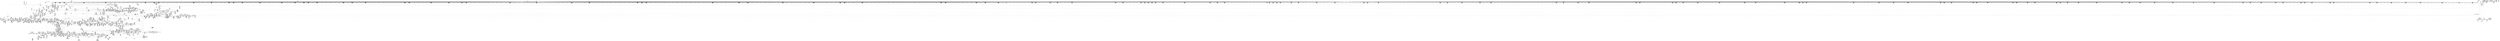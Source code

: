 digraph {
	"CONST[source:0(mediator),value:0(static)][purpose:{operation}][SnkIdx:7]"
	CE0x531e240 [shape=record,shape=Mrecord,label="{CE0x531e240|inode_has_perm:tmp9|security/selinux/hooks.c,1611|*SummSink*}"]
	CE0x530d060 [shape=record,shape=Mrecord,label="{CE0x530d060|inode_has_perm:tobool|security/selinux/hooks.c,1611}"]
	CE0x51ffff0 [shape=record,shape=Mrecord,label="{CE0x51ffff0|8:_i8,_32:_%struct.inode*,_%struct.selinux_audit_data*,_128:_i32,_132:_i32,_456:_i8*,_:_SCMRE_63,64_}"]
	CE0x5239710 [shape=record,shape=Mrecord,label="{CE0x5239710|cred_sid:entry|*SummSource*}"]
	CE0x52faaa0 [shape=record,shape=Mrecord,label="{CE0x52faaa0|0:_i32,_4:_i32,_8:_i16,_12:_i32,_16:_i32,_20:_i32,_24:_i32,_56:_i8*,_:_SCMRE_595,596_}"]
	CE0x525d9c0 [shape=record,shape=Mrecord,label="{CE0x525d9c0|cred_sid:tmp2|*SummSink*}"]
	CE0x5263d60 [shape=record,shape=Mrecord,label="{CE0x5263d60|i64*_getelementptr_inbounds_(_15_x_i64_,_15_x_i64_*___llvm_gcov_ctr171,_i64_0,_i64_10)|*Constant*}"]
	CE0x526fd90 [shape=record,shape=Mrecord,label="{CE0x526fd90|0:_i32,_4:_i32,_8:_i16,_12:_i32,_16:_i32,_20:_i32,_24:_i32,_56:_i8*,_:_SCMRE_336,344_|*MultipleSource*|*LoadInst*|include/linux/fs.h,1916|security/selinux/hooks.c,1675|Function::inode_has_perm&Arg::inode::|security/selinux/hooks.c,1611}"]
	CE0x5221110 [shape=record,shape=Mrecord,label="{CE0x5221110|8:_i8,_32:_%struct.inode*,_%struct.selinux_audit_data*,_128:_i32,_132:_i32,_456:_i8*,_:_SCMRE_188,189_}"]
	CE0x5225b60 [shape=record,shape=Mrecord,label="{CE0x5225b60|file_has_perm:if.then5|*SummSource*}"]
	CE0x5326040 [shape=record,shape=Mrecord,label="{CE0x5326040|avc_has_perm:tsid|Function::avc_has_perm&Arg::tsid::}"]
	CE0x52ce840 [shape=record,shape=Mrecord,label="{CE0x52ce840|0:_i32,_4:_i32,_8:_i16,_12:_i32,_16:_i32,_20:_i32,_24:_i32,_56:_i8*,_:_SCMRE_120,128_|*MultipleSource*|*LoadInst*|include/linux/fs.h,1916|security/selinux/hooks.c,1675|Function::inode_has_perm&Arg::inode::|security/selinux/hooks.c,1611}"]
	CE0x51f2bd0 [shape=record,shape=Mrecord,label="{CE0x51f2bd0|selinux_file_receive:call3|security/selinux/hooks.c,3414|*SummSink*}"]
	CE0x5278020 [shape=record,shape=Mrecord,label="{CE0x5278020|_ret_%struct.inode*_%tmp4,_!dbg_!27713|include/linux/fs.h,1916}"]
	CE0x526e0f0 [shape=record,shape=Mrecord,label="{CE0x526e0f0|0:_i32,_4:_i32,_8:_i16,_12:_i32,_16:_i32,_20:_i32,_24:_i32,_56:_i8*,_:_SCMRE_299,300_}"]
	CE0x526dbe0 [shape=record,shape=Mrecord,label="{CE0x526dbe0|0:_i32,_4:_i32,_8:_i16,_12:_i32,_16:_i32,_20:_i32,_24:_i32,_56:_i8*,_:_SCMRE_296,297_}"]
	CE0x51bfd10 [shape=record,shape=Mrecord,label="{CE0x51bfd10|selinux_file_receive:tobool1|security/selinux/hooks.c,3414|*SummSink*}"]
	CE0x521a600 [shape=record,shape=Mrecord,label="{CE0x521a600|8:_i8,_32:_%struct.inode*,_%struct.selinux_audit_data*,_128:_i32,_132:_i32,_456:_i8*,_:_SCMRE_160,161_}"]
	CE0x5247f20 [shape=record,shape=Mrecord,label="{CE0x5247f20|file_to_av:conv1|security/selinux/hooks.c,1903|*SummSource*}"]
	CE0x53250a0 [shape=record,shape=Mrecord,label="{CE0x53250a0|inode_has_perm:sclass|security/selinux/hooks.c,1617|*SummSink*}"]
	CE0x529f2d0 [shape=record,shape=Mrecord,label="{CE0x529f2d0|__validate_creds:tobool|include/linux/cred.h,173}"]
	CE0x5268720 [shape=record,shape=Mrecord,label="{CE0x5268720|0:_i32,_4:_i32,_8:_i16,_12:_i32,_16:_i32,_20:_i32,_24:_i32,_56:_i8*,_:_SCMRE_246,247_}"]
	CE0x51ceb10 [shape=record,shape=Mrecord,label="{CE0x51ceb10|_ret_i32_%av.3,_!dbg_!27739|security/selinux/hooks.c,1917}"]
	CE0x5326d40 [shape=record,shape=Mrecord,label="{CE0x5326d40|inode_has_perm:retval.0|*SummSink*}"]
	CE0x5327d70 [shape=record,shape=Mrecord,label="{CE0x5327d70|__validate_creds:tmp7|include/linux/cred.h,174|*SummSource*}"]
	CE0x52142d0 [shape=record,shape=Mrecord,label="{CE0x52142d0|file_to_av:tobool17|security/selinux/hooks.c,1910}"]
	CE0x51f8f80 [shape=record,shape=Mrecord,label="{CE0x51f8f80|8:_i8,_32:_%struct.inode*,_%struct.selinux_audit_data*,_128:_i32,_132:_i32,_456:_i8*,_:_SCMRE_392,396_|*MultipleSource*|Function::selinux_file_receive&Arg::file::|Function::file_has_perm&Arg::file::|security/selinux/hooks.c,1902|Function::file_to_av&Arg::file::}"]
	CE0x5242ce0 [shape=record,shape=Mrecord,label="{CE0x5242ce0|i32_(i32,_i32,_i16,_i32,_%struct.common_audit_data*)*_bitcast_(i32_(i32,_i32,_i16,_i32,_%struct.common_audit_data.495*)*_avc_has_perm_to_i32_(i32,_i32,_i16,_i32,_%struct.common_audit_data*)*)|*Constant*|*SummSource*}"]
	CE0x521ea50 [shape=record,shape=Mrecord,label="{CE0x521ea50|get_current:tmp4|./arch/x86/include/asm/current.h,14|*SummSource*}"]
	CE0x51dad50 [shape=record,shape=Mrecord,label="{CE0x51dad50|i64_0|*Constant*|*SummSink*}"]
	CE0x51ca3e0 [shape=record,shape=Mrecord,label="{CE0x51ca3e0|selinux_file_receive:tobool1|security/selinux/hooks.c,3414}"]
	CE0x52655f0 [shape=record,shape=Mrecord,label="{CE0x52655f0|0:_i32,_4:_i32,_8:_i16,_12:_i32,_16:_i32,_20:_i32,_24:_i32,_56:_i8*,_:_SCMRE_193,194_}"]
	CE0x51efc80 [shape=record,shape=Mrecord,label="{CE0x51efc80|selinux_file_receive:tmp19|security/selinux/hooks.c,3414}"]
	CE0x51fe520 [shape=record,shape=Mrecord,label="{CE0x51fe520|8:_i8,_32:_%struct.inode*,_%struct.selinux_audit_data*,_128:_i32,_132:_i32,_456:_i8*,_:_SCMRE_171,172_}"]
	CE0x5298b70 [shape=record,shape=Mrecord,label="{CE0x5298b70|COLLAPSED:_GCMRE___llvm_gcov_ctr154_internal_global_8_x_i64_zeroinitializer:_elem_0:default:}"]
	CE0x52ce2c0 [shape=record,shape=Mrecord,label="{CE0x52ce2c0|0:_i32,_4:_i32,_8:_i16,_12:_i32,_16:_i32,_20:_i32,_24:_i32,_56:_i8*,_:_SCMRE_104,112_|*MultipleSource*|*LoadInst*|include/linux/fs.h,1916|security/selinux/hooks.c,1675|Function::inode_has_perm&Arg::inode::|security/selinux/hooks.c,1611}"]
	CE0x526ae50 [shape=record,shape=Mrecord,label="{CE0x526ae50|0:_i32,_4:_i32,_8:_i16,_12:_i32,_16:_i32,_20:_i32,_24:_i32,_56:_i8*,_:_SCMRE_269,270_}"]
	CE0x5200770 [shape=record,shape=Mrecord,label="{CE0x5200770|8:_i8,_32:_%struct.inode*,_%struct.selinux_audit_data*,_128:_i32,_132:_i32,_456:_i8*,_:_SCMRE_68,69_}"]
	CE0x52fc090 [shape=record,shape=Mrecord,label="{CE0x52fc090|0:_i32,_4:_i32,_8:_i16,_12:_i32,_16:_i32,_20:_i32,_24:_i32,_56:_i8*,_:_SCMRE_608,609_}"]
	CE0x52a0e20 [shape=record,shape=Mrecord,label="{CE0x52a0e20|__validate_creds:tobool|include/linux/cred.h,173|*SummSink*}"]
	CE0x5246bd0 [shape=record,shape=Mrecord,label="{CE0x5246bd0|file_to_av:tmp7|security/selinux/hooks.c,1903}"]
	CE0x5264a40 [shape=record,shape=Mrecord,label="{CE0x5264a40|file_to_av:conv9|security/selinux/hooks.c,1906|*SummSource*}"]
	CE0x5272a20 [shape=record,shape=Mrecord,label="{CE0x5272a20|0:_i32,_4:_i32,_8:_i16,_12:_i32,_16:_i32,_20:_i32,_24:_i32,_56:_i8*,_:_SCMRE_473,474_}"]
	CE0x52366b0 [shape=record,shape=Mrecord,label="{CE0x52366b0|get_current:tmp}"]
	CE0x52fb4c0 [shape=record,shape=Mrecord,label="{CE0x52fb4c0|0:_i32,_4:_i32,_8:_i16,_12:_i32,_16:_i32,_20:_i32,_24:_i32,_56:_i8*,_:_SCMRE_601,602_}"]
	CE0x5215330 [shape=record,shape=Mrecord,label="{CE0x5215330|file_to_av:tmp25|security/selinux/hooks.c,1910}"]
	CE0x5272760 [shape=record,shape=Mrecord,label="{CE0x5272760|0:_i32,_4:_i32,_8:_i16,_12:_i32,_16:_i32,_20:_i32,_24:_i32,_56:_i8*,_:_SCMRE_464,472_|*MultipleSource*|*LoadInst*|include/linux/fs.h,1916|security/selinux/hooks.c,1675|Function::inode_has_perm&Arg::inode::|security/selinux/hooks.c,1611}"]
	CE0x52610c0 [shape=record,shape=Mrecord,label="{CE0x52610c0|file_has_perm:tmp|*SummSink*}"]
	CE0x5286750 [shape=record,shape=Mrecord,label="{CE0x5286750|file_has_perm:if.then}"]
	CE0x527b070 [shape=record,shape=Mrecord,label="{CE0x527b070|file_has_perm:path|security/selinux/hooks.c,1681|*SummSource*}"]
	CE0x5239190 [shape=record,shape=Mrecord,label="{CE0x5239190|COLLAPSED:_GCMRE___llvm_gcov_ctr162_internal_global_2_x_i64_zeroinitializer:_elem_0:default:}"]
	CE0x5231d30 [shape=record,shape=Mrecord,label="{CE0x5231d30|8:_i8,_32:_%struct.inode*,_%struct.selinux_audit_data*,_128:_i32,_132:_i32,_456:_i8*,_:_SCMRE_85,86_}"]
	CE0x5304280 [shape=record,shape=Mrecord,label="{CE0x5304280|0:_i32,_4:_i32,_8:_i16,_12:_i32,_16:_i32,_20:_i32,_24:_i32,_56:_i8*,_:_SCMRE_877,878_}"]
	CE0x51ca0a0 [shape=record,shape=Mrecord,label="{CE0x51ca0a0|8:_i8,_32:_%struct.inode*,_%struct.selinux_audit_data*,_128:_i32,_132:_i32,_456:_i8*,_:_SCMRE_73,74_}"]
	CE0x531d1d0 [shape=record,shape=Mrecord,label="{CE0x531d1d0|inode_has_perm:tmp7|security/selinux/hooks.c,1611|*SummSource*}"]
	CE0x51cef90 [shape=record,shape=Mrecord,label="{CE0x51cef90|_ret_i32_%av.3,_!dbg_!27739|security/selinux/hooks.c,1917|*SummSink*}"]
	CE0x52a12e0 [shape=record,shape=Mrecord,label="{CE0x52a12e0|_ret_void,_!dbg_!27722|include/linux/cred.h,175|*SummSource*}"]
	CE0x531c5f0 [shape=record,shape=Mrecord,label="{CE0x531c5f0|inode_has_perm:expval|security/selinux/hooks.c,1611|*SummSink*}"]
	CE0x51f6f70 [shape=record,shape=Mrecord,label="{CE0x51f6f70|selinux_file_receive:tmp20|security/selinux/hooks.c,3414|*SummSource*}"]
	CE0x51f1350 [shape=record,shape=Mrecord,label="{CE0x51f1350|i32_78|*Constant*|*SummSink*}"]
	CE0x528db40 [shape=record,shape=Mrecord,label="{CE0x528db40|i64_8|*Constant*}"]
	CE0x526bbd0 [shape=record,shape=Mrecord,label="{CE0x526bbd0|0:_i32,_4:_i32,_8:_i16,_12:_i32,_16:_i32,_20:_i32,_24:_i32,_56:_i8*,_:_SCMRE_277,278_}"]
	CE0x521fe60 [shape=record,shape=Mrecord,label="{CE0x521fe60|8:_i8,_32:_%struct.inode*,_%struct.selinux_audit_data*,_128:_i32,_132:_i32,_456:_i8*,_:_SCMRE_15,16_}"]
	CE0x4952110 [shape=record,shape=Mrecord,label="{CE0x4952110|selinux_file_receive:tmp3|*SummSource*}"]
	CE0x530a460 [shape=record,shape=Mrecord,label="{CE0x530a460|0:_i32,_4:_i32,_8:_i16,_12:_i32,_16:_i32,_20:_i32,_24:_i32,_56:_i8*,_:_SCMRE_935,936_}"]
	CE0x52a5ca0 [shape=record,shape=Mrecord,label="{CE0x52a5ca0|i64*_getelementptr_inbounds_(_12_x_i64_,_12_x_i64_*___llvm_gcov_ctr170,_i64_0,_i64_11)|*Constant*|*SummSource*}"]
	CE0x5305360 [shape=record,shape=Mrecord,label="{CE0x5305360|0:_i32,_4:_i32,_8:_i16,_12:_i32,_16:_i32,_20:_i32,_24:_i32,_56:_i8*,_:_SCMRE_887,888_}"]
	CE0x523ae20 [shape=record,shape=Mrecord,label="{CE0x523ae20|8:_i8,_32:_%struct.inode*,_%struct.selinux_audit_data*,_128:_i32,_132:_i32,_456:_i8*,_:_SCMRE_117,118_}"]
	CE0x51f03d0 [shape=record,shape=Mrecord,label="{CE0x51f03d0|file_to_av:tmp9|*LoadInst*|security/selinux/hooks.c,1904|*SummSink*}"]
	CE0x52a1980 [shape=record,shape=Mrecord,label="{CE0x52a1980|file_has_perm:call9|security/selinux/hooks.c,1695|*SummSink*}"]
	CE0x51e61f0 [shape=record,shape=Mrecord,label="{CE0x51e61f0|selinux_file_receive:tmp10|security/selinux/hooks.c,3414|*SummSink*}"]
	CE0x52631e0 [shape=record,shape=Mrecord,label="{CE0x52631e0|file_to_av:conv14|security/selinux/hooks.c,1908}"]
	"CONST[source:0(mediator),value:2(dynamic)][purpose:{object}][SnkIdx:5]"
	CE0x525d250 [shape=record,shape=Mrecord,label="{CE0x525d250|_call_void_mcount()_#3|*SummSink*}"]
	CE0x5215c60 [shape=record,shape=Mrecord,label="{CE0x5215c60|i64_6|*Constant*}"]
	CE0x522f820 [shape=record,shape=Mrecord,label="{CE0x522f820|_call_void_mcount()_#3|*SummSink*}"]
	CE0x529fc80 [shape=record,shape=Mrecord,label="{CE0x529fc80|_call_void_mcount()_#3}"]
	CE0x52f8df0 [shape=record,shape=Mrecord,label="{CE0x52f8df0|0:_i32,_4:_i32,_8:_i16,_12:_i32,_16:_i32,_20:_i32,_24:_i32,_56:_i8*,_:_SCMRE_578,579_}"]
	CE0x51ea8a0 [shape=record,shape=Mrecord,label="{CE0x51ea8a0|i32_3414|*Constant*|*SummSink*}"]
	CE0x529a6b0 [shape=record,shape=Mrecord,label="{CE0x529a6b0|_ret_void,_!dbg_!27722|include/linux/cred.h,175}"]
	CE0x529f340 [shape=record,shape=Mrecord,label="{CE0x529f340|__validate_creds:tobool|include/linux/cred.h,173|*SummSource*}"]
	CE0x5328bd0 [shape=record,shape=Mrecord,label="{CE0x5328bd0|i64*_getelementptr_inbounds_(_5_x_i64_,_5_x_i64_*___llvm_gcov_ctr155,_i64_0,_i64_4)|*Constant*|*SummSource*}"]
	CE0x521f5f0 [shape=record,shape=Mrecord,label="{CE0x521f5f0|8:_i8,_32:_%struct.inode*,_%struct.selinux_audit_data*,_128:_i32,_132:_i32,_456:_i8*,_:_SCMRE_101,102_}"]
	CE0x5313e30 [shape=record,shape=Mrecord,label="{CE0x5313e30|__validate_creds:if.end}"]
	CE0x51ed3e0 [shape=record,shape=Mrecord,label="{CE0x51ed3e0|GLOBAL:selinux_file_receive.__warned|Global_var:selinux_file_receive.__warned}"]
	CE0x51e9b70 [shape=record,shape=Mrecord,label="{CE0x51e9b70|selinux_file_receive:tmp4|security/selinux/hooks.c,3414}"]
	CE0x51fb060 [shape=record,shape=Mrecord,label="{CE0x51fb060|8:_i8,_32:_%struct.inode*,_%struct.selinux_audit_data*,_128:_i32,_132:_i32,_456:_i8*,_:_SCMRE_304,312_|*MultipleSource*|Function::selinux_file_receive&Arg::file::|Function::file_has_perm&Arg::file::|security/selinux/hooks.c,1902|Function::file_to_av&Arg::file::}"]
	CE0x52fa590 [shape=record,shape=Mrecord,label="{CE0x52fa590|0:_i32,_4:_i32,_8:_i16,_12:_i32,_16:_i32,_20:_i32,_24:_i32,_56:_i8*,_:_SCMRE_592,593_}"]
	"CONST[source:2(external),value:0(static)][purpose:{operation}][SrcIdx:3]"
	CE0x5309da0 [shape=record,shape=Mrecord,label="{CE0x5309da0|0:_i32,_4:_i32,_8:_i16,_12:_i32,_16:_i32,_20:_i32,_24:_i32,_56:_i8*,_:_SCMRE_931,932_}"]
	CE0x52a4930 [shape=record,shape=Mrecord,label="{CE0x52a4930|file_has_perm:tmp27|security/selinux/hooks.c,1694|*SummSource*}"]
	CE0x530a7c0 [shape=record,shape=Mrecord,label="{CE0x530a7c0|0:_i32,_4:_i32,_8:_i16,_12:_i32,_16:_i32,_20:_i32,_24:_i32,_56:_i8*,_:_SCMRE_936,944_|*MultipleSource*|*LoadInst*|include/linux/fs.h,1916|security/selinux/hooks.c,1675|Function::inode_has_perm&Arg::inode::|security/selinux/hooks.c,1611}"]
	CE0x51d9270 [shape=record,shape=Mrecord,label="{CE0x51d9270|8:_i8,_32:_%struct.inode*,_%struct.selinux_audit_data*,_128:_i32,_132:_i32,_456:_i8*,_:_SCMRE_120,121_}"]
	CE0x52a2140 [shape=record,shape=Mrecord,label="{CE0x52a2140|inode_has_perm:entry}"]
	CE0x51e1a00 [shape=record,shape=Mrecord,label="{CE0x51e1a00|i32_(i32,_i32,_i16,_i32,_%struct.common_audit_data*)*_bitcast_(i32_(i32,_i32,_i16,_i32,_%struct.common_audit_data.495*)*_avc_has_perm_to_i32_(i32,_i32,_i16,_i32,_%struct.common_audit_data*)*)|*Constant*}"]
	CE0x51d7720 [shape=record,shape=Mrecord,label="{CE0x51d7720|selinux_file_receive:tmp12|security/selinux/hooks.c,3414}"]
	CE0x52fedd0 [shape=record,shape=Mrecord,label="{CE0x52fedd0|0:_i32,_4:_i32,_8:_i16,_12:_i32,_16:_i32,_20:_i32,_24:_i32,_56:_i8*,_:_SCMRE_680,684_|*MultipleSource*|*LoadInst*|include/linux/fs.h,1916|security/selinux/hooks.c,1675|Function::inode_has_perm&Arg::inode::|security/selinux/hooks.c,1611}"]
	CE0x530f620 [shape=record,shape=Mrecord,label="{CE0x530f620|inode_has_perm:tmp13|security/selinux/hooks.c,1614|*SummSource*}"]
	CE0x52d0810 [shape=record,shape=Mrecord,label="{CE0x52d0810|0:_i32,_4:_i32,_8:_i16,_12:_i32,_16:_i32,_20:_i32,_24:_i32,_56:_i8*,_:_SCMRE_151,152_}"]
	CE0x527e370 [shape=record,shape=Mrecord,label="{CE0x527e370|COLLAPSED:_CMRE:_elem_0::|security/selinux/hooks.c,196}"]
	CE0x52fb9d0 [shape=record,shape=Mrecord,label="{CE0x52fb9d0|0:_i32,_4:_i32,_8:_i16,_12:_i32,_16:_i32,_20:_i32,_24:_i32,_56:_i8*,_:_SCMRE_604,605_}"]
	CE0x51e35f0 [shape=record,shape=Mrecord,label="{CE0x51e35f0|selinux_file_receive:tmp18|security/selinux/hooks.c,3414|*SummSource*}"]
	CE0x51debb0 [shape=record,shape=Mrecord,label="{CE0x51debb0|file_to_av:tmp}"]
	CE0x51c6f30 [shape=record,shape=Mrecord,label="{CE0x51c6f30|selinux_file_receive:land.lhs.true2}"]
	CE0x52f5b90 [shape=record,shape=Mrecord,label="{CE0x52f5b90|0:_i32,_4:_i32,_8:_i16,_12:_i32,_16:_i32,_20:_i32,_24:_i32,_56:_i8*,_:_SCMRE_540,544_|*MultipleSource*|*LoadInst*|include/linux/fs.h,1916|security/selinux/hooks.c,1675|Function::inode_has_perm&Arg::inode::|security/selinux/hooks.c,1611}"]
	CE0x51cdaa0 [shape=record,shape=Mrecord,label="{CE0x51cdaa0|GLOBAL:file_to_av|*Constant*}"]
	CE0x52444a0 [shape=record,shape=Mrecord,label="{CE0x52444a0|avc_has_perm:requested|Function::avc_has_perm&Arg::requested::}"]
	CE0x6e19610 [shape=record,shape=Mrecord,label="{CE0x6e19610|_call_void_mcount()_#3|*SummSink*}"]
	CE0x52f7140 [shape=record,shape=Mrecord,label="{CE0x52f7140|0:_i32,_4:_i32,_8:_i16,_12:_i32,_16:_i32,_20:_i32,_24:_i32,_56:_i8*,_:_SCMRE_561,562_}"]
	CE0x5227db0 [shape=record,shape=Mrecord,label="{CE0x5227db0|file_inode:tmp4|*LoadInst*|include/linux/fs.h,1916}"]
	CE0x530eff0 [shape=record,shape=Mrecord,label="{CE0x530eff0|inode_has_perm:sid3|security/selinux/hooks.c,1617|*SummSource*}"]
	CE0x522c710 [shape=record,shape=Mrecord,label="{CE0x522c710|file_has_perm:type|security/selinux/hooks.c,1680}"]
	CE0x527f8c0 [shape=record,shape=Mrecord,label="{CE0x527f8c0|i32_8|*Constant*|*SummSource*}"]
	CE0x51f1b50 [shape=record,shape=Mrecord,label="{CE0x51f1b50|selinux_file_receive:tmp21|security/selinux/hooks.c,3414}"]
	CE0x52ac380 [shape=record,shape=Mrecord,label="{CE0x52ac380|i64*_getelementptr_inbounds_(_2_x_i64_,_2_x_i64_*___llvm_gcov_ctr131,_i64_0,_i64_0)|*Constant*}"]
	CE0x51bfe20 [shape=record,shape=Mrecord,label="{CE0x51bfe20|i64_5|*Constant*}"]
	CE0x5293180 [shape=record,shape=Mrecord,label="{CE0x5293180|i64*_getelementptr_inbounds_(_8_x_i64_,_8_x_i64_*___llvm_gcov_ctr154,_i64_0,_i64_2)|*Constant*|*SummSink*}"]
	CE0x51eaf20 [shape=record,shape=Mrecord,label="{CE0x51eaf20|i64*_getelementptr_inbounds_(_11_x_i64_,_11_x_i64_*___llvm_gcov_ctr268,_i64_0,_i64_0)|*Constant*}"]
	CE0x5264da0 [shape=record,shape=Mrecord,label="{CE0x5264da0|i32_1024|*Constant*|*SummSource*}"]
	CE0x5263b10 [shape=record,shape=Mrecord,label="{CE0x5263b10|file_to_av:tmp23|security/selinux/hooks.c,1909}"]
	CE0x522a1d0 [shape=record,shape=Mrecord,label="{CE0x522a1d0|8:_i8,_32:_%struct.inode*,_%struct.selinux_audit_data*,_128:_i32,_132:_i32,_456:_i8*,_:_SCMRE_177,178_}"]
	CE0x52cfdf0 [shape=record,shape=Mrecord,label="{CE0x52cfdf0|0:_i32,_4:_i32,_8:_i16,_12:_i32,_16:_i32,_20:_i32,_24:_i32,_56:_i8*,_:_SCMRE_145,146_}"]
	CE0x51f6ce0 [shape=record,shape=Mrecord,label="{CE0x51f6ce0|i64*_getelementptr_inbounds_(_11_x_i64_,_11_x_i64_*___llvm_gcov_ctr268,_i64_0,_i64_10)|*Constant*|*SummSource*}"]
	CE0x5312ff0 [shape=record,shape=Mrecord,label="{CE0x5312ff0|inode_has_perm:tmp17|security/selinux/hooks.c,1617|*SummSink*}"]
	CE0x52fbee0 [shape=record,shape=Mrecord,label="{CE0x52fbee0|0:_i32,_4:_i32,_8:_i16,_12:_i32,_16:_i32,_20:_i32,_24:_i32,_56:_i8*,_:_SCMRE_607,608_}"]
	CE0x5214340 [shape=record,shape=Mrecord,label="{CE0x5214340|file_to_av:tobool17|security/selinux/hooks.c,1910|*SummSource*}"]
	CE0x527b170 [shape=record,shape=Mrecord,label="{CE0x527b170|file_has_perm:f_path|security/selinux/hooks.c,1681}"]
	CE0x52d09c0 [shape=record,shape=Mrecord,label="{CE0x52d09c0|0:_i32,_4:_i32,_8:_i16,_12:_i32,_16:_i32,_20:_i32,_24:_i32,_56:_i8*,_:_SCMRE_152,153_}"]
	CE0x5262630 [shape=record,shape=Mrecord,label="{CE0x5262630|file_to_av:tmp22|security/selinux/hooks.c,1908|*SummSink*}"]
	CE0x5290c60 [shape=record,shape=Mrecord,label="{CE0x5290c60|file_has_perm:tmp24|security/selinux/hooks.c,1695|*SummSink*}"]
	CE0x52f6f90 [shape=record,shape=Mrecord,label="{CE0x52f6f90|0:_i32,_4:_i32,_8:_i16,_12:_i32,_16:_i32,_20:_i32,_24:_i32,_56:_i8*,_:_SCMRE_560,561_}"]
	CE0x5262500 [shape=record,shape=Mrecord,label="{CE0x5262500|file_to_av:tmp22|security/selinux/hooks.c,1908|*SummSource*}"]
	CE0x51fd150 [shape=record,shape=Mrecord,label="{CE0x51fd150|file_has_perm:tmp10|security/selinux/hooks.c,1683|*SummSource*}"]
	CE0x5218f50 [shape=record,shape=Mrecord,label="{CE0x5218f50|i64_7|*Constant*|*SummSource*}"]
	CE0x51e53d0 [shape=record,shape=Mrecord,label="{CE0x51e53d0|selinux_file_receive:if.then|*SummSource*}"]
	CE0x5299830 [shape=record,shape=Mrecord,label="{CE0x5299830|i32_1|*Constant*}"]
	CE0x526aca0 [shape=record,shape=Mrecord,label="{CE0x526aca0|0:_i32,_4:_i32,_8:_i16,_12:_i32,_16:_i32,_20:_i32,_24:_i32,_56:_i8*,_:_SCMRE_268,269_}"]
	CE0x51d6430 [shape=record,shape=Mrecord,label="{CE0x51d6430|GLOBAL:lockdep_rcu_suspicious|*Constant*}"]
	CE0x5221710 [shape=record,shape=Mrecord,label="{CE0x5221710|8:_i8,_32:_%struct.inode*,_%struct.selinux_audit_data*,_128:_i32,_132:_i32,_456:_i8*,_:_SCMRE_192,193_}"]
	CE0x5298be0 [shape=record,shape=Mrecord,label="{CE0x5298be0|inode_has_perm:tmp|*SummSource*}"]
	CE0x527faa0 [shape=record,shape=Mrecord,label="{CE0x527faa0|file_has_perm:tmp5|security/selinux/hooks.c,1681}"]
	CE0x5223700 [shape=record,shape=Mrecord,label="{CE0x5223700|file_to_av:tmp30|security/selinux/hooks.c,1914|*SummSource*}"]
	CE0x5236720 [shape=record,shape=Mrecord,label="{CE0x5236720|COLLAPSED:_GCMRE___llvm_gcov_ctr98_internal_global_2_x_i64_zeroinitializer:_elem_0:default:}"]
	CE0x523c9d0 [shape=record,shape=Mrecord,label="{CE0x523c9d0|8:_i8,_32:_%struct.inode*,_%struct.selinux_audit_data*,_128:_i32,_132:_i32,_456:_i8*,_:_SCMRE_210,211_}"]
	CE0x51d0610 [shape=record,shape=Mrecord,label="{CE0x51d0610|file_has_perm:file|Function::file_has_perm&Arg::file::|*SummSink*}"]
	CE0x52ac100 [shape=record,shape=Mrecord,label="{CE0x52ac100|inode_has_perm:if.then}"]
	CE0x532a150 [shape=record,shape=Mrecord,label="{CE0x532a150|i32_3|*Constant*|*SummSource*}"]
	CE0x5220e10 [shape=record,shape=Mrecord,label="{CE0x5220e10|8:_i8,_32:_%struct.inode*,_%struct.selinux_audit_data*,_128:_i32,_132:_i32,_456:_i8*,_:_SCMRE_186,187_}"]
	CE0x5239e10 [shape=record,shape=Mrecord,label="{CE0x5239e10|file_has_perm:cmp|security/selinux/hooks.c,1683|*SummSink*}"]
	CE0x52f6a80 [shape=record,shape=Mrecord,label="{CE0x52f6a80|0:_i32,_4:_i32,_8:_i16,_12:_i32,_16:_i32,_20:_i32,_24:_i32,_56:_i8*,_:_SCMRE_557,558_}"]
	CE0x5222540 [shape=record,shape=Mrecord,label="{CE0x5222540|file_to_av:tmp28|security/selinux/hooks.c,1910}"]
	CE0x5261390 [shape=record,shape=Mrecord,label="{CE0x5261390|cred_sid:sid|security/selinux/hooks.c,197}"]
	CE0x51d3a20 [shape=record,shape=Mrecord,label="{CE0x51d3a20|get_current:bb}"]
	CE0x51f9c10 [shape=record,shape=Mrecord,label="{CE0x51f9c10|8:_i8,_32:_%struct.inode*,_%struct.selinux_audit_data*,_128:_i32,_132:_i32,_456:_i8*,_:_SCMRE_368,372_|*MultipleSource*|Function::selinux_file_receive&Arg::file::|Function::file_has_perm&Arg::file::|security/selinux/hooks.c,1902|Function::file_to_av&Arg::file::}"]
	CE0x51ec3a0 [shape=record,shape=Mrecord,label="{CE0x51ec3a0|selinux_file_receive:tmp|*SummSink*}"]
	CE0x51e20f0 [shape=record,shape=Mrecord,label="{CE0x51e20f0|8:_i8,_32:_%struct.inode*,_%struct.selinux_audit_data*,_128:_i32,_132:_i32,_456:_i8*,_:_SCMRE_77,78_}"]
	CE0x5292cd0 [shape=record,shape=Mrecord,label="{CE0x5292cd0|__validate_creds:call|include/linux/cred.h,173}"]
	CE0x51faa60 [shape=record,shape=Mrecord,label="{CE0x51faa60|8:_i8,_32:_%struct.inode*,_%struct.selinux_audit_data*,_128:_i32,_132:_i32,_456:_i8*,_:_SCMRE_126,127_}"]
	CE0x51ef570 [shape=record,shape=Mrecord,label="{CE0x51ef570|i64*_getelementptr_inbounds_(_11_x_i64_,_11_x_i64_*___llvm_gcov_ctr268,_i64_0,_i64_9)|*Constant*|*SummSource*}"]
	CE0x526df40 [shape=record,shape=Mrecord,label="{CE0x526df40|0:_i32,_4:_i32,_8:_i16,_12:_i32,_16:_i32,_20:_i32,_24:_i32,_56:_i8*,_:_SCMRE_298,299_}"]
	CE0x5277840 [shape=record,shape=Mrecord,label="{CE0x5277840|file_inode:f|Function::file_inode&Arg::f::|*SummSource*}"]
	CE0x51d7ea0 [shape=record,shape=Mrecord,label="{CE0x51d7ea0|selinux_file_receive:land.lhs.true2|*SummSink*}"]
	CE0x52350e0 [shape=record,shape=Mrecord,label="{CE0x52350e0|get_current:tmp2|*SummSink*}"]
	CE0x530e720 [shape=record,shape=Mrecord,label="{CE0x530e720|inode_has_perm:i_security|security/selinux/hooks.c,1615|*SummSource*}"]
	CE0x529dfd0 [shape=record,shape=Mrecord,label="{CE0x529dfd0|__validate_creds:lnot1|include/linux/cred.h,173|*SummSink*}"]
	CE0x51bf9a0 [shape=record,shape=Mrecord,label="{CE0x51bf9a0|i64_3|*Constant*|*SummSource*}"]
	CE0x52d13e0 [shape=record,shape=Mrecord,label="{CE0x52d13e0|0:_i32,_4:_i32,_8:_i16,_12:_i32,_16:_i32,_20:_i32,_24:_i32,_56:_i8*,_:_SCMRE_158,159_}"]
	CE0x520ef80 [shape=record,shape=Mrecord,label="{CE0x520ef80|file_to_av:tmp4|security/selinux/hooks.c,1902|*SummSink*}"]
	CE0x53087b0 [shape=record,shape=Mrecord,label="{CE0x53087b0|0:_i32,_4:_i32,_8:_i16,_12:_i32,_16:_i32,_20:_i32,_24:_i32,_56:_i8*,_:_SCMRE_918,919_}"]
	CE0x5260e90 [shape=record,shape=Mrecord,label="{CE0x5260e90|file_has_perm:tmp1|*SummSink*}"]
	CE0x525e510 [shape=record,shape=Mrecord,label="{CE0x525e510|cred_sid:entry|*SummSink*}"]
	CE0x5277910 [shape=record,shape=Mrecord,label="{CE0x5277910|file_inode:f|Function::file_inode&Arg::f::|*SummSink*}"]
	CE0x5229d50 [shape=record,shape=Mrecord,label="{CE0x5229d50|8:_i8,_32:_%struct.inode*,_%struct.selinux_audit_data*,_128:_i32,_132:_i32,_456:_i8*,_:_SCMRE_174,175_}"]
	CE0x530eb00 [shape=record,shape=Mrecord,label="{CE0x530eb00|inode_has_perm:tmp15|*LoadInst*|security/selinux/hooks.c,1615|*SummSink*}"]
	CE0x531de70 [shape=record,shape=Mrecord,label="{CE0x531de70|inode_has_perm:tmp9|security/selinux/hooks.c,1611|*SummSource*}"]
	CE0x52a7070 [shape=record,shape=Mrecord,label="{CE0x52a7070|file_inode:bb|*SummSink*}"]
	CE0x51ce950 [shape=record,shape=Mrecord,label="{CE0x51ce950|file_to_av:file|Function::file_to_av&Arg::file::|*SummSink*}"]
	CE0x51fe220 [shape=record,shape=Mrecord,label="{CE0x51fe220|8:_i8,_32:_%struct.inode*,_%struct.selinux_audit_data*,_128:_i32,_132:_i32,_456:_i8*,_:_SCMRE_169,170_}"]
	CE0x51f20d0 [shape=record,shape=Mrecord,label="{CE0x51f20d0|i1_true|*Constant*|*SummSink*}"]
	CE0x521f770 [shape=record,shape=Mrecord,label="{CE0x521f770|8:_i8,_32:_%struct.inode*,_%struct.selinux_audit_data*,_128:_i32,_132:_i32,_456:_i8*,_:_SCMRE_102,103_}"]
	CE0x52602d0 [shape=record,shape=Mrecord,label="{CE0x52602d0|cred_sid:tmp1}"]
	CE0x5268450 [shape=record,shape=Mrecord,label="{CE0x5268450|0:_i32,_4:_i32,_8:_i16,_12:_i32,_16:_i32,_20:_i32,_24:_i32,_56:_i8*,_:_SCMRE_244,245_}"]
	CE0x52794f0 [shape=record,shape=Mrecord,label="{CE0x52794f0|0:_i32,_4:_i32,_8:_i32,_12:_i32,_:_CMRE_12,16_|*MultipleSource*|security/selinux/hooks.c,196|security/selinux/hooks.c,197|*LoadInst*|security/selinux/hooks.c,196}"]
	CE0x5224980 [shape=record,shape=Mrecord,label="{CE0x5224980|file_to_av:tmp31|security/selinux/hooks.c,1917|*SummSink*}"]
	CE0x52d0ed0 [shape=record,shape=Mrecord,label="{CE0x52d0ed0|0:_i32,_4:_i32,_8:_i16,_12:_i32,_16:_i32,_20:_i32,_24:_i32,_56:_i8*,_:_SCMRE_155,156_}"]
	CE0x52f8c40 [shape=record,shape=Mrecord,label="{CE0x52f8c40|0:_i32,_4:_i32,_8:_i16,_12:_i32,_16:_i32,_20:_i32,_24:_i32,_56:_i8*,_:_SCMRE_577,578_}"]
	CE0x51f1f70 [shape=record,shape=Mrecord,label="{CE0x51f1f70|i1_true|*Constant*|*SummSource*}"]
	CE0x52fb820 [shape=record,shape=Mrecord,label="{CE0x52fb820|0:_i32,_4:_i32,_8:_i16,_12:_i32,_16:_i32,_20:_i32,_24:_i32,_56:_i8*,_:_SCMRE_603,604_}"]
	CE0x51f4b60 [shape=record,shape=Mrecord,label="{CE0x51f4b60|_ret_i32_%retval.0,_!dbg_!27728|security/selinux/avc.c,775|*SummSource*}"]
	CE0x5265e60 [shape=record,shape=Mrecord,label="{CE0x5265e60|0:_i32,_4:_i32,_8:_i16,_12:_i32,_16:_i32,_20:_i32,_24:_i32,_56:_i8*,_:_SCMRE_198,199_}"]
	CE0x51d36a0 [shape=record,shape=Mrecord,label="{CE0x51d36a0|8:_i8,_32:_%struct.inode*,_%struct.selinux_audit_data*,_128:_i32,_132:_i32,_456:_i8*,_:_SCMRE_8,9_}"]
	CE0x5260070 [shape=record,shape=Mrecord,label="{CE0x5260070|_ret_i32_%tmp6,_!dbg_!27716|security/selinux/hooks.c,197|*SummSource*}"]
	CE0x5303500 [shape=record,shape=Mrecord,label="{CE0x5303500|0:_i32,_4:_i32,_8:_i16,_12:_i32,_16:_i32,_20:_i32,_24:_i32,_56:_i8*,_:_SCMRE_869,870_}"]
	CE0x52f5350 [shape=record,shape=Mrecord,label="{CE0x52f5350|0:_i32,_4:_i32,_8:_i16,_12:_i32,_16:_i32,_20:_i32,_24:_i32,_56:_i8*,_:_SCMRE_520,528_|*MultipleSource*|*LoadInst*|include/linux/fs.h,1916|security/selinux/hooks.c,1675|Function::inode_has_perm&Arg::inode::|security/selinux/hooks.c,1611}"]
	CE0x51d2fd0 [shape=record,shape=Mrecord,label="{CE0x51d2fd0|8:_i8,_32:_%struct.inode*,_%struct.selinux_audit_data*,_128:_i32,_132:_i32,_456:_i8*,_:_SCMRE_110,111_}"]
	CE0x5234510 [shape=record,shape=Mrecord,label="{CE0x5234510|8:_i8,_32:_%struct.inode*,_%struct.selinux_audit_data*,_128:_i32,_132:_i32,_456:_i8*,_:_SCMRE_424,428_|*MultipleSource*|Function::selinux_file_receive&Arg::file::|Function::file_has_perm&Arg::file::|security/selinux/hooks.c,1902|Function::file_to_av&Arg::file::}"]
	CE0x526ee70 [shape=record,shape=Mrecord,label="{CE0x526ee70|0:_i32,_4:_i32,_8:_i16,_12:_i32,_16:_i32,_20:_i32,_24:_i32,_56:_i8*,_:_SCMRE_307,308_}"]
	CE0x527ccc0 [shape=record,shape=Mrecord,label="{CE0x527ccc0|file_has_perm:tmp|*SummSource*}"]
	CE0x5231b80 [shape=record,shape=Mrecord,label="{CE0x5231b80|file_inode:entry|*SummSink*}"]
	CE0x5274cd0 [shape=record,shape=Mrecord,label="{CE0x5274cd0|0:_i32,_4:_i32,_8:_i16,_12:_i32,_16:_i32,_20:_i32,_24:_i32,_56:_i8*,_:_SCMRE_504,508_|*MultipleSource*|*LoadInst*|include/linux/fs.h,1916|security/selinux/hooks.c,1675|Function::inode_has_perm&Arg::inode::|security/selinux/hooks.c,1611}"]
	CE0x522b5e0 [shape=record,shape=Mrecord,label="{CE0x522b5e0|cred_sid:sid|security/selinux/hooks.c,197|*SummSource*}"]
	CE0x52d4eb0 [shape=record,shape=Mrecord,label="{CE0x52d4eb0|cred_sid:tmp3}"]
	CE0x51fb910 [shape=record,shape=Mrecord,label="{CE0x51fb910|GLOBAL:__llvm_gcov_ctr170|Global_var:__llvm_gcov_ctr170|*SummSink*}"]
	CE0x5268f90 [shape=record,shape=Mrecord,label="{CE0x5268f90|0:_i32,_4:_i32,_8:_i16,_12:_i32,_16:_i32,_20:_i32,_24:_i32,_56:_i8*,_:_SCMRE_251,252_}"]
	CE0x526b870 [shape=record,shape=Mrecord,label="{CE0x526b870|0:_i32,_4:_i32,_8:_i16,_12:_i32,_16:_i32,_20:_i32,_24:_i32,_56:_i8*,_:_SCMRE_275,276_}"]
	CE0x529a480 [shape=record,shape=Mrecord,label="{CE0x529a480|__validate_creds:line|Function::__validate_creds&Arg::line::|*SummSink*}"]
	CE0x5235a60 [shape=record,shape=Mrecord,label="{CE0x5235a60|GLOBAL:current_task|Global_var:current_task|*SummSink*}"]
	CE0x5232030 [shape=record,shape=Mrecord,label="{CE0x5232030|8:_i8,_32:_%struct.inode*,_%struct.selinux_audit_data*,_128:_i32,_132:_i32,_456:_i8*,_:_SCMRE_87,88_}"]
	CE0x51ee8f0 [shape=record,shape=Mrecord,label="{CE0x51ee8f0|i8*_getelementptr_inbounds_(_25_x_i8_,_25_x_i8_*_.str3,_i32_0,_i32_0)|*Constant*|*SummSource*}"]
	CE0x52f8a90 [shape=record,shape=Mrecord,label="{CE0x52f8a90|0:_i32,_4:_i32,_8:_i16,_12:_i32,_16:_i32,_20:_i32,_24:_i32,_56:_i8*,_:_SCMRE_576,577_}"]
	CE0x5236220 [shape=record,shape=Mrecord,label="{CE0x5236220|file_to_av:if.end15|*SummSink*}"]
	CE0x527ab50 [shape=record,shape=Mrecord,label="{CE0x527ab50|inode_has_perm:if.then|*SummSource*}"]
	CE0x51cbfd0 [shape=record,shape=Mrecord,label="{CE0x51cbfd0|file_to_av:bb|*SummSource*}"]
	CE0x52325a0 [shape=record,shape=Mrecord,label="{CE0x52325a0|file_to_av:tobool|security/selinux/hooks.c,1902|*SummSink*}"]
	CE0x51c5fc0 [shape=record,shape=Mrecord,label="{CE0x51c5fc0|selinux_file_receive:tmp13|security/selinux/hooks.c,3414|*SummSource*}"]
	CE0x5324f70 [shape=record,shape=Mrecord,label="{CE0x5324f70|inode_has_perm:sclass|security/selinux/hooks.c,1617|*SummSource*}"]
	CE0x5293d80 [shape=record,shape=Mrecord,label="{CE0x5293d80|0:_i32,_4:_i32,_8:_i16,_12:_i32,_16:_i32,_20:_i32,_24:_i32,_56:_i8*,_:_SCMRE_24,32_|*MultipleSource*|*LoadInst*|include/linux/fs.h,1916|security/selinux/hooks.c,1675|Function::inode_has_perm&Arg::inode::|security/selinux/hooks.c,1611}"]
	CE0x5215230 [shape=record,shape=Mrecord,label="{CE0x5215230|i64_12|*Constant*|*SummSink*}"]
	CE0x51cbb10 [shape=record,shape=Mrecord,label="{CE0x51cbb10|inode_has_perm:i_flags|security/selinux/hooks.c,1611}"]
	CE0x52742c0 [shape=record,shape=Mrecord,label="{CE0x52742c0|0:_i32,_4:_i32,_8:_i16,_12:_i32,_16:_i32,_20:_i32,_24:_i32,_56:_i8*,_:_SCMRE_486,487_}"]
	CE0x51df9d0 [shape=record,shape=Mrecord,label="{CE0x51df9d0|_call_void_mcount()_#3}"]
	CE0x523eb00 [shape=record,shape=Mrecord,label="{CE0x523eb00|inode_has_perm:tmp5|security/selinux/hooks.c,1609|*SummSink*}"]
	CE0x51d23c0 [shape=record,shape=Mrecord,label="{CE0x51d23c0|file_has_perm:tmp5|security/selinux/hooks.c,1681|*SummSource*}"]
	CE0x526f1d0 [shape=record,shape=Mrecord,label="{CE0x526f1d0|0:_i32,_4:_i32,_8:_i16,_12:_i32,_16:_i32,_20:_i32,_24:_i32,_56:_i8*,_:_SCMRE_309,310_}"]
	CE0x521aa80 [shape=record,shape=Mrecord,label="{CE0x521aa80|8:_i8,_32:_%struct.inode*,_%struct.selinux_audit_data*,_128:_i32,_132:_i32,_456:_i8*,_:_SCMRE_163,164_}"]
	CE0x51d5a30 [shape=record,shape=Mrecord,label="{CE0x51d5a30|i64_2|*Constant*|*SummSink*}"]
	CE0x53140d0 [shape=record,shape=Mrecord,label="{CE0x53140d0|__validate_creds:if.then}"]
	CE0x51ef1d0 [shape=record,shape=Mrecord,label="{CE0x51ef1d0|i64*_getelementptr_inbounds_(_11_x_i64_,_11_x_i64_*___llvm_gcov_ctr268,_i64_0,_i64_6)|*Constant*|*SummSource*}"]
	CE0x51f39f0 [shape=record,shape=Mrecord,label="{CE0x51f39f0|i8_1|*Constant*|*SummSource*}"]
	CE0x5302de0 [shape=record,shape=Mrecord,label="{CE0x5302de0|0:_i32,_4:_i32,_8:_i16,_12:_i32,_16:_i32,_20:_i32,_24:_i32,_56:_i8*,_:_SCMRE_866,867_}"]
	CE0x51e9250 [shape=record,shape=Mrecord,label="{CE0x51e9250|i32_0|*Constant*|*SummSource*}"]
	CE0x5263820 [shape=record,shape=Mrecord,label="{CE0x5263820|file_to_av:av.1|*SummSource*}"]
	CE0x5218b20 [shape=record,shape=Mrecord,label="{CE0x5218b20|file_to_av:tmp21|security/selinux/hooks.c,1908|*SummSource*}"]
	CE0x51f0de0 [shape=record,shape=Mrecord,label="{CE0x51f0de0|_ret_%struct.task_struct*_%tmp4,_!dbg_!27714|./arch/x86/include/asm/current.h,14|*SummSink*}"]
	CE0x51d7320 [shape=record,shape=Mrecord,label="{CE0x51d7320|i64_1|*Constant*}"]
	CE0x531fa10 [shape=record,shape=Mrecord,label="{CE0x531fa10|inode_has_perm:tmp12|security/selinux/hooks.c,1612|*SummSource*}"]
	CE0x51eb7d0 [shape=record,shape=Mrecord,label="{CE0x51eb7d0|i64*_getelementptr_inbounds_(_11_x_i64_,_11_x_i64_*___llvm_gcov_ctr268,_i64_0,_i64_8)|*Constant*|*SummSource*}"]
	CE0x522cb20 [shape=record,shape=Mrecord,label="{CE0x522cb20|file_has_perm:if.then5}"]
	CE0x51cba10 [shape=record,shape=Mrecord,label="{CE0x51cba10|inode_has_perm:tmp6|*LoadInst*|security/selinux/hooks.c,1611}"]
	CE0x53139c0 [shape=record,shape=Mrecord,label="{CE0x53139c0|inode_has_perm:tmp20|security/selinux/hooks.c,1618|*SummSource*}"]
	CE0x5265cb0 [shape=record,shape=Mrecord,label="{CE0x5265cb0|0:_i32,_4:_i32,_8:_i16,_12:_i32,_16:_i32,_20:_i32,_24:_i32,_56:_i8*,_:_SCMRE_197,198_}"]
	CE0x51def20 [shape=record,shape=Mrecord,label="{CE0x51def20|get_current:tmp|*SummSource*}"]
	CE0x52f5e50 [shape=record,shape=Mrecord,label="{CE0x52f5e50|0:_i32,_4:_i32,_8:_i16,_12:_i32,_16:_i32,_20:_i32,_24:_i32,_56:_i8*,_:_SCMRE_544,552_|*MultipleSource*|*LoadInst*|include/linux/fs.h,1916|security/selinux/hooks.c,1675|Function::inode_has_perm&Arg::inode::|security/selinux/hooks.c,1611}"]
	CE0x530f5b0 [shape=record,shape=Mrecord,label="{CE0x530f5b0|inode_has_perm:tmp13|security/selinux/hooks.c,1614}"]
	CE0x51ce310 [shape=record,shape=Mrecord,label="{CE0x51ce310|file_to_av:file|Function::file_to_av&Arg::file::}"]
	CE0x51eb550 [shape=record,shape=Mrecord,label="{CE0x51eb550|GLOBAL:selinux_file_receive.__warned|Global_var:selinux_file_receive.__warned|*SummSink*}"]
	CE0x5210b40 [shape=record,shape=Mrecord,label="{CE0x5210b40|file_to_av:and|security/selinux/hooks.c,1902|*SummSink*}"]
	CE0x521f8f0 [shape=record,shape=Mrecord,label="{CE0x521f8f0|8:_i8,_32:_%struct.inode*,_%struct.selinux_audit_data*,_128:_i32,_132:_i32,_456:_i8*,_:_SCMRE_103,104_}"]
	CE0x5306e60 [shape=record,shape=Mrecord,label="{CE0x5306e60|0:_i32,_4:_i32,_8:_i16,_12:_i32,_16:_i32,_20:_i32,_24:_i32,_56:_i8*,_:_SCMRE_903,904_}"]
	CE0x531f390 [shape=record,shape=Mrecord,label="{CE0x531f390|inode_has_perm:tmp11|security/selinux/hooks.c,1612|*SummSource*}"]
	CE0x51ea620 [shape=record,shape=Mrecord,label="{CE0x51ea620|i64*_getelementptr_inbounds_(_11_x_i64_,_11_x_i64_*___llvm_gcov_ctr268,_i64_0,_i64_6)|*Constant*}"]
	CE0x51f8130 [shape=record,shape=Mrecord,label="{CE0x51f8130|8:_i8,_32:_%struct.inode*,_%struct.selinux_audit_data*,_128:_i32,_132:_i32,_456:_i8*,_:_SCMRE_408,416_|*MultipleSource*|Function::selinux_file_receive&Arg::file::|Function::file_has_perm&Arg::file::|security/selinux/hooks.c,1902|Function::file_to_av&Arg::file::}"]
	CE0x52127f0 [shape=record,shape=Mrecord,label="{CE0x52127f0|i64*_getelementptr_inbounds_(_15_x_i64_,_15_x_i64_*___llvm_gcov_ctr171,_i64_0,_i64_10)|*Constant*|*SummSource*}"]
	CE0x51ff380 [shape=record,shape=Mrecord,label="{CE0x51ff380|8:_i8,_32:_%struct.inode*,_%struct.selinux_audit_data*,_128:_i32,_132:_i32,_456:_i8*,_:_SCMRE_202,203_}"]
	CE0x51ed4e0 [shape=record,shape=Mrecord,label="{CE0x51ed4e0|selinux_file_receive:tmp5|security/selinux/hooks.c,3414}"]
	CE0x529f910 [shape=record,shape=Mrecord,label="{CE0x529f910|inode_has_perm:tmp3}"]
	CE0x51ce000 [shape=record,shape=Mrecord,label="{CE0x51ce000|file_to_av:entry}"]
	CE0x529e1a0 [shape=record,shape=Mrecord,label="{CE0x529e1a0|__validate_creds:lnot.ext|include/linux/cred.h,173}"]
	CE0x52a0350 [shape=record,shape=Mrecord,label="{CE0x52a0350|i8*_getelementptr_inbounds_(_25_x_i8_,_25_x_i8_*_.str3,_i32_0,_i32_0)|*Constant*}"]
	CE0x527ae40 [shape=record,shape=Mrecord,label="{CE0x527ae40|inode_has_perm:return}"]
	CE0x52f8fa0 [shape=record,shape=Mrecord,label="{CE0x52f8fa0|0:_i32,_4:_i32,_8:_i16,_12:_i32,_16:_i32,_20:_i32,_24:_i32,_56:_i8*,_:_SCMRE_579,580_}"]
	CE0x5219060 [shape=record,shape=Mrecord,label="{CE0x5219060|file_to_av:tmp15|security/selinux/hooks.c,1905}"]
	CE0x5230100 [shape=record,shape=Mrecord,label="{CE0x5230100|8:_i8,_32:_%struct.inode*,_%struct.selinux_audit_data*,_128:_i32,_132:_i32,_456:_i8*,_:_SCMRE_13,14_}"]
	CE0x529af90 [shape=record,shape=Mrecord,label="{CE0x529af90|GLOBAL:llvm.expect.i64|*Constant*}"]
	CE0x530c440 [shape=record,shape=Mrecord,label="{CE0x530c440|0:_i32,_4:_i32,_8:_i16,_12:_i32,_16:_i32,_20:_i32,_24:_i32,_56:_i8*,_:_SCMRE_992,1000_|*MultipleSource*|*LoadInst*|include/linux/fs.h,1916|security/selinux/hooks.c,1675|Function::inode_has_perm&Arg::inode::|security/selinux/hooks.c,1611}"]
	CE0x52f8730 [shape=record,shape=Mrecord,label="{CE0x52f8730|0:_i32,_4:_i32,_8:_i16,_12:_i32,_16:_i32,_20:_i32,_24:_i32,_56:_i8*,_:_SCMRE_574,575_}"]
	CE0x5298ff0 [shape=record,shape=Mrecord,label="{CE0x5298ff0|__validate_creds:conv|include/linux/cred.h,173|*SummSource*}"]
	CE0x531aa70 [shape=record,shape=Mrecord,label="{CE0x531aa70|inode_has_perm:lnot|security/selinux/hooks.c,1611|*SummSource*}"]
	CE0x5222410 [shape=record,shape=Mrecord,label="{CE0x5222410|file_to_av:tmp27|security/selinux/hooks.c,1910|*SummSink*}"]
	CE0x5304af0 [shape=record,shape=Mrecord,label="{CE0x5304af0|0:_i32,_4:_i32,_8:_i16,_12:_i32,_16:_i32,_20:_i32,_24:_i32,_56:_i8*,_:_SCMRE_882,883_}"]
	CE0x5266880 [shape=record,shape=Mrecord,label="{CE0x5266880|0:_i32,_4:_i32,_8:_i16,_12:_i32,_16:_i32,_20:_i32,_24:_i32,_56:_i8*,_:_SCMRE_204,205_}"]
	CE0x528ec20 [shape=record,shape=Mrecord,label="{CE0x528ec20|file_has_perm:tmp18|security/selinux/hooks.c,1690|*SummSink*}"]
	CE0x51ce560 [shape=record,shape=Mrecord,label="{CE0x51ce560|selinux_file_receive:file|Function::selinux_file_receive&Arg::file::}"]
	CE0x522ee80 [shape=record,shape=Mrecord,label="{CE0x522ee80|8:_i8,_32:_%struct.inode*,_%struct.selinux_audit_data*,_128:_i32,_132:_i32,_456:_i8*,_:_SCMRE_79,80_}"]
	CE0x5214450 [shape=record,shape=Mrecord,label="{CE0x5214450|file_to_av:tobool17|security/selinux/hooks.c,1910|*SummSink*}"]
	"CONST[source:0(mediator),value:0(static)][purpose:{operation}][SrcIdx:5]"
	CE0x52148c0 [shape=record,shape=Mrecord,label="{CE0x52148c0|i64_11|*Constant*|*SummSource*}"]
	CE0x51d5470 [shape=record,shape=Mrecord,label="{CE0x51d5470|i64_5|*Constant*|*SummSource*}"]
	CE0x522b8a0 [shape=record,shape=Mrecord,label="{CE0x522b8a0|0:_i32,_4:_i32,_8:_i32,_12:_i32,_:_CMRE_0,4_|*MultipleSource*|security/selinux/hooks.c,196|security/selinux/hooks.c,197|*LoadInst*|security/selinux/hooks.c,196}"]
	CE0x52fd680 [shape=record,shape=Mrecord,label="{CE0x52fd680|0:_i32,_4:_i32,_8:_i16,_12:_i32,_16:_i32,_20:_i32,_24:_i32,_56:_i8*,_:_SCMRE_621,622_}"]
	CE0x51d79e0 [shape=record,shape=Mrecord,label="{CE0x51d79e0|selinux_file_receive:tmp}"]
	CE0x51d0a30 [shape=record,shape=Mrecord,label="{CE0x51d0a30|file_has_perm:av|Function::file_has_perm&Arg::av::|*SummSink*}"]
	CE0x5286940 [shape=record,shape=Mrecord,label="{CE0x5286940|file_has_perm:if.then|*SummSink*}"]
	CE0x530fca0 [shape=record,shape=Mrecord,label="{CE0x530fca0|inode_has_perm:tmp14|security/selinux/hooks.c,1614|*SummSource*}"]
	CE0x52f72f0 [shape=record,shape=Mrecord,label="{CE0x52f72f0|0:_i32,_4:_i32,_8:_i16,_12:_i32,_16:_i32,_20:_i32,_24:_i32,_56:_i8*,_:_SCMRE_562,563_}"]
	CE0x51d8f80 [shape=record,shape=Mrecord,label="{CE0x51d8f80|8:_i8,_32:_%struct.inode*,_%struct.selinux_audit_data*,_128:_i32,_132:_i32,_456:_i8*,_:_SCMRE_48,49_}"]
	CE0x528bb60 [shape=record,shape=Mrecord,label="{CE0x528bb60|file_has_perm:tmp17|security/selinux/hooks.c,1689|*SummSource*}"]
	CE0x51f3240 [shape=record,shape=Mrecord,label="{CE0x51f3240|GLOBAL:get_current|*Constant*|*SummSink*}"]
	CE0x53266d0 [shape=record,shape=Mrecord,label="{CE0x53266d0|avc_has_perm:auditdata|Function::avc_has_perm&Arg::auditdata::}"]
	CE0x531f400 [shape=record,shape=Mrecord,label="{CE0x531f400|inode_has_perm:tmp11|security/selinux/hooks.c,1612|*SummSink*}"]
	CE0x5297390 [shape=record,shape=Mrecord,label="{CE0x5297390|i32_10|*Constant*|*SummSource*}"]
	CE0x51e2270 [shape=record,shape=Mrecord,label="{CE0x51e2270|8:_i8,_32:_%struct.inode*,_%struct.selinux_audit_data*,_128:_i32,_132:_i32,_456:_i8*,_:_SCMRE_78,79_}"]
	CE0x51f4120 [shape=record,shape=Mrecord,label="{CE0x51f4120|8:_i8,_32:_%struct.inode*,_%struct.selinux_audit_data*,_128:_i32,_132:_i32,_456:_i8*,_:_SCMRE_91,92_}"]
	CE0x5273a50 [shape=record,shape=Mrecord,label="{CE0x5273a50|0:_i32,_4:_i32,_8:_i16,_12:_i32,_16:_i32,_20:_i32,_24:_i32,_56:_i8*,_:_SCMRE_481,482_}"]
	CE0x530ea90 [shape=record,shape=Mrecord,label="{CE0x530ea90|inode_has_perm:tmp15|*LoadInst*|security/selinux/hooks.c,1615|*SummSource*}"]
	CE0x53067a0 [shape=record,shape=Mrecord,label="{CE0x53067a0|0:_i32,_4:_i32,_8:_i16,_12:_i32,_16:_i32,_20:_i32,_24:_i32,_56:_i8*,_:_SCMRE_899,900_}"]
	CE0x5277100 [shape=record,shape=Mrecord,label="{CE0x5277100|GLOBAL:cred_sid|*Constant*|*SummSource*}"]
	CE0x52278b0 [shape=record,shape=Mrecord,label="{CE0x52278b0|file_has_perm:tmp8|security/selinux/hooks.c,1683|*SummSink*}"]
	CE0x5211100 [shape=record,shape=Mrecord,label="{CE0x5211100|i32_6|*Constant*}"]
	CE0x52d2010 [shape=record,shape=Mrecord,label="{CE0x52d2010|0:_i32,_4:_i32,_8:_i16,_12:_i32,_16:_i32,_20:_i32,_24:_i32,_56:_i8*,_:_SCMRE_165,166_}"]
	CE0x52334c0 [shape=record,shape=Mrecord,label="{CE0x52334c0|i64*_getelementptr_inbounds_(_2_x_i64_,_2_x_i64_*___llvm_gcov_ctr98,_i64_0,_i64_0)|*Constant*|*SummSink*}"]
	CE0x52a09e0 [shape=record,shape=Mrecord,label="{CE0x52a09e0|inode_has_perm:tmp1}"]
	CE0x526c290 [shape=record,shape=Mrecord,label="{CE0x526c290|0:_i32,_4:_i32,_8:_i16,_12:_i32,_16:_i32,_20:_i32,_24:_i32,_56:_i8*,_:_SCMRE_281,282_}"]
	CE0x52fcc60 [shape=record,shape=Mrecord,label="{CE0x52fcc60|0:_i32,_4:_i32,_8:_i16,_12:_i32,_16:_i32,_20:_i32,_24:_i32,_56:_i8*,_:_SCMRE_615,616_}"]
	CE0x51e8970 [shape=record,shape=Mrecord,label="{CE0x51e8970|selinux_file_receive:tmp8|security/selinux/hooks.c,3414}"]
	CE0x530c150 [shape=record,shape=Mrecord,label="{CE0x530c150|inode_has_perm:tmp6|*LoadInst*|security/selinux/hooks.c,1611|*SummSource*}"]
	CE0x5313890 [shape=record,shape=Mrecord,label="{CE0x5313890|inode_has_perm:tmp20|security/selinux/hooks.c,1618}"]
	CE0x52fd830 [shape=record,shape=Mrecord,label="{CE0x52fd830|0:_i32,_4:_i32,_8:_i16,_12:_i32,_16:_i32,_20:_i32,_24:_i32,_56:_i8*,_:_SCMRE_622,623_}"]
	CE0x51e8610 [shape=record,shape=Mrecord,label="{CE0x51e8610|selinux_file_receive:tmp9|security/selinux/hooks.c,3414|*SummSource*}"]
	CE0x5240400 [shape=record,shape=Mrecord,label="{CE0x5240400|__validate_creds:entry|*SummSink*}"]
	CE0x531d060 [shape=record,shape=Mrecord,label="{CE0x531d060|inode_has_perm:tmp8|security/selinux/hooks.c,1611}"]
	CE0x52f74a0 [shape=record,shape=Mrecord,label="{CE0x52f74a0|0:_i32,_4:_i32,_8:_i16,_12:_i32,_16:_i32,_20:_i32,_24:_i32,_56:_i8*,_:_SCMRE_563,564_}"]
	CE0x51f3b00 [shape=record,shape=Mrecord,label="{CE0x51f3b00|i8_1|*Constant*|*SummSink*}"]
	CE0x5223560 [shape=record,shape=Mrecord,label="{CE0x5223560|file_to_av:tmp30|security/selinux/hooks.c,1914}"]
	CE0x52a2710 [shape=record,shape=Mrecord,label="{CE0x52a2710|inode_has_perm:cred|Function::inode_has_perm&Arg::cred::|*SummSink*}"]
	CE0x51ffc80 [shape=record,shape=Mrecord,label="{CE0x51ffc80|8:_i8,_32:_%struct.inode*,_%struct.selinux_audit_data*,_128:_i32,_132:_i32,_456:_i8*,_:_SCMRE_208,209_}"]
	CE0x5242410 [shape=record,shape=Mrecord,label="{CE0x5242410|i32_1|*Constant*|*SummSource*}"]
	CE0x51cdd80 [shape=record,shape=Mrecord,label="{CE0x51cdd80|GLOBAL:file_to_av|*Constant*|*SummSource*}"]
	CE0x5327ea0 [shape=record,shape=Mrecord,label="{CE0x5327ea0|__validate_creds:tmp7|include/linux/cred.h,174|*SummSink*}"]
	CE0x51f4cf0 [shape=record,shape=Mrecord,label="{CE0x51f4cf0|_ret_i32_%retval.0,_!dbg_!27728|security/selinux/avc.c,775|*SummSink*}"]
	CE0x5244fd0 [shape=record,shape=Mrecord,label="{CE0x5244fd0|file_has_perm:tmp13|security/selinux/hooks.c,1688|*SummSource*}"]
	CE0x526c440 [shape=record,shape=Mrecord,label="{CE0x526c440|0:_i32,_4:_i32,_8:_i16,_12:_i32,_16:_i32,_20:_i32,_24:_i32,_56:_i8*,_:_SCMRE_282,283_}"]
	CE0x5247c60 [shape=record,shape=Mrecord,label="{CE0x5247c60|file_to_av:or|security/selinux/hooks.c,1903|*SummSource*}"]
	CE0x522e3e0 [shape=record,shape=Mrecord,label="{CE0x522e3e0|file_has_perm:sid3|security/selinux/hooks.c,1684|*SummSource*}"]
	CE0x5307370 [shape=record,shape=Mrecord,label="{CE0x5307370|0:_i32,_4:_i32,_8:_i16,_12:_i32,_16:_i32,_20:_i32,_24:_i32,_56:_i8*,_:_SCMRE_906,907_}"]
	CE0x52f9150 [shape=record,shape=Mrecord,label="{CE0x52f9150|0:_i32,_4:_i32,_8:_i16,_12:_i32,_16:_i32,_20:_i32,_24:_i32,_56:_i8*,_:_SCMRE_580,581_}"]
	CE0x5236d30 [shape=record,shape=Mrecord,label="{CE0x5236d30|file_inode:tmp1|*SummSource*}"]
	CE0x532ab50 [shape=record,shape=Mrecord,label="{CE0x532ab50|cred_sid:bb}"]
	CE0x528fe90 [shape=record,shape=Mrecord,label="{CE0x528fe90|file_has_perm:tmp23|security/selinux/hooks.c,1694|*SummSource*}"]
	CE0x51f59d0 [shape=record,shape=Mrecord,label="{CE0x51f59d0|file_has_perm:tmp12|security/selinux/hooks.c,1688|*SummSource*}"]
	CE0x52649d0 [shape=record,shape=Mrecord,label="{CE0x52649d0|file_to_av:conv9|security/selinux/hooks.c,1906}"]
	CE0x51d6b20 [shape=record,shape=Mrecord,label="{CE0x51d6b20|selinux_file_receive:tmp2}"]
	CE0x51fdf20 [shape=record,shape=Mrecord,label="{CE0x51fdf20|8:_i8,_32:_%struct.inode*,_%struct.selinux_audit_data*,_128:_i32,_132:_i32,_456:_i8*,_:_SCMRE_167,168_}"]
	CE0x51d9690 [shape=record,shape=Mrecord,label="{CE0x51d9690|8:_i8,_32:_%struct.inode*,_%struct.selinux_audit_data*,_128:_i32,_132:_i32,_456:_i8*,_:_SCMRE_49,50_}"]
	CE0x5224910 [shape=record,shape=Mrecord,label="{CE0x5224910|i64*_getelementptr_inbounds_(_15_x_i64_,_15_x_i64_*___llvm_gcov_ctr171,_i64_0,_i64_14)|*Constant*|*SummSink*}"]
	CE0x5279870 [shape=record,shape=Mrecord,label="{CE0x5279870|file_has_perm:f_security|security/selinux/hooks.c,1674|*SummSink*}"]
	CE0x52d3b10 [shape=record,shape=Mrecord,label="{CE0x52d3b10|0:_i32,_4:_i32,_8:_i16,_12:_i32,_16:_i32,_20:_i32,_24:_i32,_56:_i8*,_:_SCMRE_181,182_}"]
	CE0x525fe40 [shape=record,shape=Mrecord,label="{CE0x525fe40|_ret_i32_%tmp6,_!dbg_!27716|security/selinux/hooks.c,197}"]
	CE0x5247500 [shape=record,shape=Mrecord,label="{CE0x5247500|file_to_av:conv|security/selinux/hooks.c,1903}"]
	CE0x5245a60 [shape=record,shape=Mrecord,label="{CE0x5245a60|file_has_perm:tmp15|security/selinux/hooks.c,1688|*SummSource*}"]
	CE0x5212910 [shape=record,shape=Mrecord,label="{CE0x5212910|file_to_av:tmp23|security/selinux/hooks.c,1909|*SummSink*}"]
	CE0x530f0c0 [shape=record,shape=Mrecord,label="{CE0x530f0c0|inode_has_perm:sid3|security/selinux/hooks.c,1617|*SummSink*}"]
	CE0x51ec330 [shape=record,shape=Mrecord,label="{CE0x51ec330|i64_1|*Constant*|*SummSource*}"]
	CE0x5325380 [shape=record,shape=Mrecord,label="{CE0x5325380|inode_has_perm:tmp18|security/selinux/hooks.c,1617|*SummSource*}"]
	CE0x53245e0 [shape=record,shape=Mrecord,label="{CE0x53245e0|__validate_creds:tmp6|include/linux/cred.h,174|*SummSource*}"]
	CE0x52d2520 [shape=record,shape=Mrecord,label="{CE0x52d2520|0:_i32,_4:_i32,_8:_i16,_12:_i32,_16:_i32,_20:_i32,_24:_i32,_56:_i8*,_:_SCMRE_168,169_}"]
	CE0x528ebb0 [shape=record,shape=Mrecord,label="{CE0x528ebb0|file_has_perm:tmp18|security/selinux/hooks.c,1690|*SummSource*}"]
	CE0x526f820 [shape=record,shape=Mrecord,label="{CE0x526f820|0:_i32,_4:_i32,_8:_i16,_12:_i32,_16:_i32,_20:_i32,_24:_i32,_56:_i8*,_:_SCMRE_320,328_|*MultipleSource*|*LoadInst*|include/linux/fs.h,1916|security/selinux/hooks.c,1675|Function::inode_has_perm&Arg::inode::|security/selinux/hooks.c,1611}"]
	CE0x5263630 [shape=record,shape=Mrecord,label="{CE0x5263630|file_to_av:av.1}"]
	CE0x52736f0 [shape=record,shape=Mrecord,label="{CE0x52736f0|0:_i32,_4:_i32,_8:_i16,_12:_i32,_16:_i32,_20:_i32,_24:_i32,_56:_i8*,_:_SCMRE_479,480_}"]
	CE0x51e04d0 [shape=record,shape=Mrecord,label="{CE0x51e04d0|file_to_av:if.end}"]
	CE0x51ee520 [shape=record,shape=Mrecord,label="{CE0x51ee520|_call_void_lockdep_rcu_suspicious(i8*_getelementptr_inbounds_(_25_x_i8_,_25_x_i8_*_.str3,_i32_0,_i32_0),_i32_3414,_i8*_getelementptr_inbounds_(_45_x_i8_,_45_x_i8_*_.str12,_i32_0,_i32_0))_#10,_!dbg_!27728|security/selinux/hooks.c,3414}"]
	CE0x5271420 [shape=record,shape=Mrecord,label="{CE0x5271420|0:_i32,_4:_i32,_8:_i16,_12:_i32,_16:_i32,_20:_i32,_24:_i32,_56:_i8*,_:_SCMRE_408,416_|*MultipleSource*|*LoadInst*|include/linux/fs.h,1916|security/selinux/hooks.c,1675|Function::inode_has_perm&Arg::inode::|security/selinux/hooks.c,1611}"]
	CE0x5303f20 [shape=record,shape=Mrecord,label="{CE0x5303f20|0:_i32,_4:_i32,_8:_i16,_12:_i32,_16:_i32,_20:_i32,_24:_i32,_56:_i8*,_:_SCMRE_875,876_}"]
	CE0x527a880 [shape=record,shape=Mrecord,label="{CE0x527a880|i32_14|*Constant*|*SummSource*}"]
	CE0x523f560 [shape=record,shape=Mrecord,label="{CE0x523f560|__validate_creds:tmp4|include/linux/cred.h,173|*SummSink*}"]
	CE0x5309a40 [shape=record,shape=Mrecord,label="{CE0x5309a40|0:_i32,_4:_i32,_8:_i16,_12:_i32,_16:_i32,_20:_i32,_24:_i32,_56:_i8*,_:_SCMRE_929,930_}"]
	"CONST[source:0(mediator),value:2(dynamic)][purpose:{object}][SnkIdx:2]"
	CE0x52480a0 [shape=record,shape=Mrecord,label="{CE0x52480a0|file_to_av:av.0}"]
	CE0x5235900 [shape=record,shape=Mrecord,label="{CE0x5235900|get_current:tmp4|./arch/x86/include/asm/current.h,14|*SummSink*}"]
	CE0x530ed80 [shape=record,shape=Mrecord,label="{CE0x530ed80|inode_has_perm:tmp16|security/selinux/hooks.c,1615|*SummSource*}"]
	CE0x5309890 [shape=record,shape=Mrecord,label="{CE0x5309890|0:_i32,_4:_i32,_8:_i16,_12:_i32,_16:_i32,_20:_i32,_24:_i32,_56:_i8*,_:_SCMRE_928,929_}"]
	CE0x52273a0 [shape=record,shape=Mrecord,label="{CE0x52273a0|_call_void_mcount()_#3|*SummSink*}"]
	CE0x52337c0 [shape=record,shape=Mrecord,label="{CE0x52337c0|i64*_getelementptr_inbounds_(_2_x_i64_,_2_x_i64_*___llvm_gcov_ctr98,_i64_0,_i64_1)|*Constant*|*SummSink*}"]
	CE0x51e6300 [shape=record,shape=Mrecord,label="{CE0x51e6300|selinux_file_receive:tmp11|security/selinux/hooks.c,3414}"]
	CE0x5271160 [shape=record,shape=Mrecord,label="{CE0x5271160|0:_i32,_4:_i32,_8:_i16,_12:_i32,_16:_i32,_20:_i32,_24:_i32,_56:_i8*,_:_SCMRE_400,408_|*MultipleSource*|*LoadInst*|include/linux/fs.h,1916|security/selinux/hooks.c,1675|Function::inode_has_perm&Arg::inode::|security/selinux/hooks.c,1611}"]
	CE0x522a650 [shape=record,shape=Mrecord,label="{CE0x522a650|8:_i8,_32:_%struct.inode*,_%struct.selinux_audit_data*,_128:_i32,_132:_i32,_456:_i8*,_:_SCMRE_180,181_}"]
	CE0x5309f50 [shape=record,shape=Mrecord,label="{CE0x5309f50|0:_i32,_4:_i32,_8:_i16,_12:_i32,_16:_i32,_20:_i32,_24:_i32,_56:_i8*,_:_SCMRE_932,933_}"]
	CE0x5218400 [shape=record,shape=Mrecord,label="{CE0x5218400|i64*_getelementptr_inbounds_(_15_x_i64_,_15_x_i64_*___llvm_gcov_ctr171,_i64_0,_i64_9)|*Constant*}"]
	CE0x51f73c0 [shape=record,shape=Mrecord,label="{CE0x51f73c0|8:_i8,_32:_%struct.inode*,_%struct.selinux_audit_data*,_128:_i32,_132:_i32,_456:_i8*,_:_SCMRE_312,316_|*MultipleSource*|Function::selinux_file_receive&Arg::file::|Function::file_has_perm&Arg::file::|security/selinux/hooks.c,1902|Function::file_to_av&Arg::file::}"]
	CE0x520fba0 [shape=record,shape=Mrecord,label="{CE0x520fba0|file_to_av:av.2|*SummSink*}"]
	CE0x528fc50 [shape=record,shape=Mrecord,label="{CE0x528fc50|file_has_perm:tmp23|security/selinux/hooks.c,1694}"]
	CE0x525f960 [shape=record,shape=Mrecord,label="{CE0x525f960|cred_sid:tmp1|*SummSource*}"]
	CE0x526f6e0 [shape=record,shape=Mrecord,label="{CE0x526f6e0|0:_i32,_4:_i32,_8:_i16,_12:_i32,_16:_i32,_20:_i32,_24:_i32,_56:_i8*,_:_SCMRE_472,473_}"]
	CE0x52fdcd0 [shape=record,shape=Mrecord,label="{CE0x52fdcd0|0:_i32,_4:_i32,_8:_i16,_12:_i32,_16:_i32,_20:_i32,_24:_i32,_56:_i8*,_:_SCMRE_632,640_|*MultipleSource*|*LoadInst*|include/linux/fs.h,1916|security/selinux/hooks.c,1675|Function::inode_has_perm&Arg::inode::|security/selinux/hooks.c,1611}"]
	CE0x5329080 [shape=record,shape=Mrecord,label="{CE0x5329080|__validate_creds:tmp8|include/linux/cred.h,175}"]
	CE0x523d5d0 [shape=record,shape=Mrecord,label="{CE0x523d5d0|8:_i8,_32:_%struct.inode*,_%struct.selinux_audit_data*,_128:_i32,_132:_i32,_456:_i8*,_:_SCMRE_248,256_|*MultipleSource*|Function::selinux_file_receive&Arg::file::|Function::file_has_perm&Arg::file::|security/selinux/hooks.c,1902|Function::file_to_av&Arg::file::}"]
	CE0x51d0450 [shape=record,shape=Mrecord,label="{CE0x51d0450|file_has_perm:file|Function::file_has_perm&Arg::file::|*SummSource*}"]
	CE0x52f8070 [shape=record,shape=Mrecord,label="{CE0x52f8070|0:_i32,_4:_i32,_8:_i16,_12:_i32,_16:_i32,_20:_i32,_24:_i32,_56:_i8*,_:_SCMRE_570,571_}"]
	CE0x5299c00 [shape=record,shape=Mrecord,label="{CE0x5299c00|i64*_getelementptr_inbounds_(_8_x_i64_,_8_x_i64_*___llvm_gcov_ctr154,_i64_0,_i64_0)|*Constant*}"]
	CE0x52d4890 [shape=record,shape=Mrecord,label="{CE0x52d4890|0:_i32,_4:_i32,_8:_i16,_12:_i32,_16:_i32,_20:_i32,_24:_i32,_56:_i8*,_:_SCMRE_189,190_}"]
	CE0x52101a0 [shape=record,shape=Mrecord,label="{CE0x52101a0|file_to_av:tmp6|security/selinux/hooks.c,1902|*SummSink*}"]
	CE0x53101f0 [shape=record,shape=Mrecord,label="{CE0x53101f0|inode_has_perm:call|security/selinux/hooks.c,1614|*SummSource*}"]
	CE0x51e06b0 [shape=record,shape=Mrecord,label="{CE0x51e06b0|file_to_av:if.end|*SummSink*}"]
	CE0x527e7b0 [shape=record,shape=Mrecord,label="{CE0x527e7b0|file_has_perm:tmp9|security/selinux/hooks.c,1683|*SummSource*}"]
	CE0x51d8700 [shape=record,shape=Mrecord,label="{CE0x51d8700|selinux_file_receive:do.end|*SummSource*}"]
	CE0x51e5cb0 [shape=record,shape=Mrecord,label="{CE0x51e5cb0|selinux_file_receive:tobool1|security/selinux/hooks.c,3414|*SummSource*}"]
	CE0x51d1480 [shape=record,shape=Mrecord,label="{CE0x51d1480|_ret_i32_%call6,_!dbg_!27741|security/selinux/hooks.c,3416|*SummSink*}"]
	CE0x51d17e0 [shape=record,shape=Mrecord,label="{CE0x51d17e0|8:_i8,_32:_%struct.inode*,_%struct.selinux_audit_data*,_128:_i32,_132:_i32,_456:_i8*,_:_SCMRE_232,240_|*MultipleSource*|Function::selinux_file_receive&Arg::file::|Function::file_has_perm&Arg::file::|security/selinux/hooks.c,1902|Function::file_to_av&Arg::file::}"]
	CE0x522d680 [shape=record,shape=Mrecord,label="{CE0x522d680|file_has_perm:call4|security/selinux/hooks.c,1684}"]
	CE0x51d43c0 [shape=record,shape=Mrecord,label="{CE0x51d43c0|i64*_getelementptr_inbounds_(_2_x_i64_,_2_x_i64_*___llvm_gcov_ctr98,_i64_0,_i64_0)|*Constant*|*SummSource*}"]
	CE0x5230860 [shape=record,shape=Mrecord,label="{CE0x5230860|file_to_av:if.then|*SummSource*}"]
	CE0x51f01a0 [shape=record,shape=Mrecord,label="{CE0x51f01a0|file_to_av:tmp9|*LoadInst*|security/selinux/hooks.c,1904}"]
	CE0x51db4d0 [shape=record,shape=Mrecord,label="{CE0x51db4d0|i64_4|*Constant*|*SummSource*}"]
	CE0x5242b10 [shape=record,shape=Mrecord,label="{CE0x5242b10|file_has_perm:call4|security/selinux/hooks.c,1684|*SummSink*}"]
	CE0x52f7d10 [shape=record,shape=Mrecord,label="{CE0x52f7d10|0:_i32,_4:_i32,_8:_i16,_12:_i32,_16:_i32,_20:_i32,_24:_i32,_56:_i8*,_:_SCMRE_568,569_}"]
	CE0x52a0020 [shape=record,shape=Mrecord,label="{CE0x52a0020|__validate_creds:lnot1|include/linux/cred.h,173|*SummSource*}"]
	CE0x52cf4f0 [shape=record,shape=Mrecord,label="{CE0x52cf4f0|0:_i32,_4:_i32,_8:_i16,_12:_i32,_16:_i32,_20:_i32,_24:_i32,_56:_i8*,_:_SCMRE_139,140_}"]
	CE0x5214d00 [shape=record,shape=Mrecord,label="{CE0x5214d00|i64_12|*Constant*}"]
	CE0x51ff080 [shape=record,shape=Mrecord,label="{CE0x51ff080|8:_i8,_32:_%struct.inode*,_%struct.selinux_audit_data*,_128:_i32,_132:_i32,_456:_i8*,_:_SCMRE_200,201_}"]
	CE0x52a5020 [shape=record,shape=Mrecord,label="{CE0x52a5020|file_has_perm:rc.1}"]
	CE0x529c4f0 [shape=record,shape=Mrecord,label="{CE0x529c4f0|__validate_creds:tmp4|include/linux/cred.h,173}"]
	CE0x521f470 [shape=record,shape=Mrecord,label="{CE0x521f470|8:_i8,_32:_%struct.inode*,_%struct.selinux_audit_data*,_128:_i32,_132:_i32,_456:_i8*,_:_SCMRE_100,101_}"]
	CE0x5274110 [shape=record,shape=Mrecord,label="{CE0x5274110|0:_i32,_4:_i32,_8:_i16,_12:_i32,_16:_i32,_20:_i32,_24:_i32,_56:_i8*,_:_SCMRE_485,486_}"]
	CE0x529b0e0 [shape=record,shape=Mrecord,label="{CE0x529b0e0|i64_0|*Constant*}"]
	CE0x526c950 [shape=record,shape=Mrecord,label="{CE0x526c950|0:_i32,_4:_i32,_8:_i16,_12:_i32,_16:_i32,_20:_i32,_24:_i32,_56:_i8*,_:_SCMRE_285,286_}"]
	CE0x5219730 [shape=record,shape=Mrecord,label="{CE0x5219730|file_to_av:and3|security/selinux/hooks.c,1904}"]
	CE0x52a0180 [shape=record,shape=Mrecord,label="{CE0x52a0180|__validate_creds:cred|Function::__validate_creds&Arg::cred::|*SummSource*}"]
	CE0x51c6790 [shape=record,shape=Mrecord,label="{CE0x51c6790|selinux_file_receive:do.end}"]
	CE0x5308450 [shape=record,shape=Mrecord,label="{CE0x5308450|0:_i32,_4:_i32,_8:_i16,_12:_i32,_16:_i32,_20:_i32,_24:_i32,_56:_i8*,_:_SCMRE_916,917_}"]
	CE0x51cfa30 [shape=record,shape=Mrecord,label="{CE0x51cfa30|file_has_perm:entry}"]
	CE0x52282e0 [shape=record,shape=Mrecord,label="{CE0x52282e0|file_inode:entry|*SummSource*}"]
	CE0x5222290 [shape=record,shape=Mrecord,label="{CE0x5222290|file_to_av:tmp27|security/selinux/hooks.c,1910|*SummSource*}"]
	CE0x52d1950 [shape=record,shape=Mrecord,label="{CE0x52d1950|0:_i32,_4:_i32,_8:_i16,_12:_i32,_16:_i32,_20:_i32,_24:_i32,_56:_i8*,_:_SCMRE_161,162_}"]
	CE0x52170a0 [shape=record,shape=Mrecord,label="{CE0x52170a0|i64*_getelementptr_inbounds_(_15_x_i64_,_15_x_i64_*___llvm_gcov_ctr171,_i64_0,_i64_8)|*Constant*|*SummSource*}"]
	CE0x5224b70 [shape=record,shape=Mrecord,label="{CE0x5224b70|file_to_av:tmp32|security/selinux/hooks.c,1917}"]
	CE0x5229610 [shape=record,shape=Mrecord,label="{CE0x5229610|file_inode:tmp|*SummSink*}"]
	CE0x51f7110 [shape=record,shape=Mrecord,label="{CE0x51f7110|selinux_file_receive:tmp20|security/selinux/hooks.c,3414|*SummSink*}"]
	CE0x5235070 [shape=record,shape=Mrecord,label="{CE0x5235070|get_current:tmp2|*SummSource*}"]
	CE0x5307880 [shape=record,shape=Mrecord,label="{CE0x5307880|0:_i32,_4:_i32,_8:_i16,_12:_i32,_16:_i32,_20:_i32,_24:_i32,_56:_i8*,_:_SCMRE_909,910_}"]
	CE0x51fe820 [shape=record,shape=Mrecord,label="{CE0x51fe820|8:_i8,_32:_%struct.inode*,_%struct.selinux_audit_data*,_128:_i32,_132:_i32,_456:_i8*,_:_SCMRE_173,174_}"]
	CE0x5294590 [shape=record,shape=Mrecord,label="{CE0x5294590|_call_void_mcount()_#3|*SummSource*}"]
	CE0x521a000 [shape=record,shape=Mrecord,label="{CE0x521a000|8:_i8,_32:_%struct.inode*,_%struct.selinux_audit_data*,_128:_i32,_132:_i32,_456:_i8*,_:_SCMRE_156,157_}"]
	CE0x531f8e0 [shape=record,shape=Mrecord,label="{CE0x531f8e0|inode_has_perm:tmp12|security/selinux/hooks.c,1612}"]
	CE0x52cfc40 [shape=record,shape=Mrecord,label="{CE0x52cfc40|0:_i32,_4:_i32,_8:_i16,_12:_i32,_16:_i32,_20:_i32,_24:_i32,_56:_i8*,_:_SCMRE_144,145_}"]
	CE0x51e8ae0 [shape=record,shape=Mrecord,label="{CE0x51e8ae0|selinux_file_receive:tmp8|security/selinux/hooks.c,3414|*SummSource*}"]
	CE0x531c350 [shape=record,shape=Mrecord,label="{CE0x531c350|inode_has_perm:expval|security/selinux/hooks.c,1611}"]
	CE0x5308e70 [shape=record,shape=Mrecord,label="{CE0x5308e70|0:_i32,_4:_i32,_8:_i16,_12:_i32,_16:_i32,_20:_i32,_24:_i32,_56:_i8*,_:_SCMRE_922,923_}"]
	CE0x5242160 [shape=record,shape=Mrecord,label="{CE0x5242160|i32_1|*Constant*}"]
	CE0x51d24f0 [shape=record,shape=Mrecord,label="{CE0x51d24f0|file_has_perm:tmp5|security/selinux/hooks.c,1681|*SummSink*}"]
	CE0x5246850 [shape=record,shape=Mrecord,label="{CE0x5246850|file_has_perm:tmp16|security/selinux/hooks.c,1689}"]
	CE0x5220f90 [shape=record,shape=Mrecord,label="{CE0x5220f90|8:_i8,_32:_%struct.inode*,_%struct.selinux_audit_data*,_128:_i32,_132:_i32,_456:_i8*,_:_SCMRE_187,188_}"]
	CE0x52fc3f0 [shape=record,shape=Mrecord,label="{CE0x52fc3f0|0:_i32,_4:_i32,_8:_i16,_12:_i32,_16:_i32,_20:_i32,_24:_i32,_56:_i8*,_:_SCMRE_610,611_}"]
	CE0x52241e0 [shape=record,shape=Mrecord,label="{CE0x52241e0|file_to_av:tmp31|security/selinux/hooks.c,1917}"]
	CE0x5301dd0 [shape=record,shape=Mrecord,label="{CE0x5301dd0|0:_i32,_4:_i32,_8:_i16,_12:_i32,_16:_i32,_20:_i32,_24:_i32,_56:_i8*,_:_SCMRE_824,832_|*MultipleSource*|*LoadInst*|include/linux/fs.h,1916|security/selinux/hooks.c,1675|Function::inode_has_perm&Arg::inode::|security/selinux/hooks.c,1611}"]
	CE0x5286620 [shape=record,shape=Mrecord,label="{CE0x5286620|file_has_perm:out|*SummSource*}"]
	CE0x531c1b0 [shape=record,shape=Mrecord,label="{CE0x531c1b0|GLOBAL:llvm.expect.i64|*Constant*|*SummSink*}"]
	CE0x51f06f0 [shape=record,shape=Mrecord,label="{CE0x51f06f0|file_to_av:tobool4|security/selinux/hooks.c,1904|*SummSource*}"]
	CE0x51e6180 [shape=record,shape=Mrecord,label="{CE0x51e6180|selinux_file_receive:tmp10|security/selinux/hooks.c,3414|*SummSource*}"]
	CE0x522a4d0 [shape=record,shape=Mrecord,label="{CE0x522a4d0|8:_i8,_32:_%struct.inode*,_%struct.selinux_audit_data*,_128:_i32,_132:_i32,_456:_i8*,_:_SCMRE_179,180_}"]
	CE0x52448d0 [shape=record,shape=Mrecord,label="{CE0x52448d0|avc_has_perm:auditdata|Function::avc_has_perm&Arg::auditdata::}"]
	CE0x51d1d00 [shape=record,shape=Mrecord,label="{CE0x51d1d00|8:_i8,_32:_%struct.inode*,_%struct.selinux_audit_data*,_128:_i32,_132:_i32,_456:_i8*,_:_SCMRE_151,152_}"]
	CE0x5262ef0 [shape=record,shape=Mrecord,label="{CE0x5262ef0|file_to_av:or13|security/selinux/hooks.c,1908|*SummSource*}"]
	CE0x523c7e0 [shape=record,shape=Mrecord,label="{CE0x523c7e0|__validate_creds:tmp3|include/linux/cred.h,173|*SummSink*}"]
	CE0x52874c0 [shape=record,shape=Mrecord,label="{CE0x52874c0|i64*_getelementptr_inbounds_(_12_x_i64_,_12_x_i64_*___llvm_gcov_ctr170,_i64_0,_i64_0)|*Constant*|*SummSource*}"]
	CE0x5300690 [shape=record,shape=Mrecord,label="{CE0x5300690|0:_i32,_4:_i32,_8:_i16,_12:_i32,_16:_i32,_20:_i32,_24:_i32,_56:_i8*,_:_SCMRE_752,756_|*MultipleSource*|*LoadInst*|include/linux/fs.h,1916|security/selinux/hooks.c,1675|Function::inode_has_perm&Arg::inode::|security/selinux/hooks.c,1611}"]
	CE0x5244160 [shape=record,shape=Mrecord,label="{CE0x5244160|avc_has_perm:tclass|Function::avc_has_perm&Arg::tclass::|*SummSource*}"]
	CE0x51e69f0 [shape=record,shape=Mrecord,label="{CE0x51e69f0|selinux_file_receive:tmp16|security/selinux/hooks.c,3414}"]
	CE0x522a350 [shape=record,shape=Mrecord,label="{CE0x522a350|8:_i8,_32:_%struct.inode*,_%struct.selinux_audit_data*,_128:_i32,_132:_i32,_456:_i8*,_:_SCMRE_178,179_}"]
	CE0x51e1f70 [shape=record,shape=Mrecord,label="{CE0x51e1f70|8:_i8,_32:_%struct.inode*,_%struct.selinux_audit_data*,_128:_i32,_132:_i32,_456:_i8*,_:_SCMRE_76,77_}"]
	CE0x51dec20 [shape=record,shape=Mrecord,label="{CE0x51dec20|COLLAPSED:_GCMRE___llvm_gcov_ctr171_internal_global_15_x_i64_zeroinitializer:_elem_0:default:}"]
	CE0x5231080 [shape=record,shape=Mrecord,label="{CE0x5231080|8:_i8,_32:_%struct.inode*,_%struct.selinux_audit_data*,_128:_i32,_132:_i32,_456:_i8*,_:_SCMRE_50,51_}"]
	CE0x5227ff0 [shape=record,shape=Mrecord,label="{CE0x5227ff0|file_has_perm:call1|security/selinux/hooks.c,1677}"]
	CE0x5247b00 [shape=record,shape=Mrecord,label="{CE0x5247b00|file_to_av:conv1|security/selinux/hooks.c,1903}"]
	CE0x52f6360 [shape=record,shape=Mrecord,label="{CE0x52f6360|0:_i32,_4:_i32,_8:_i16,_12:_i32,_16:_i32,_20:_i32,_24:_i32,_56:_i8*,_:_SCMRE_554,555_}"]
	CE0x52fc900 [shape=record,shape=Mrecord,label="{CE0x52fc900|0:_i32,_4:_i32,_8:_i16,_12:_i32,_16:_i32,_20:_i32,_24:_i32,_56:_i8*,_:_SCMRE_613,614_}"]
	CE0x5228530 [shape=record,shape=Mrecord,label="{CE0x5228530|file_inode:tmp4|*LoadInst*|include/linux/fs.h,1916|*SummSource*}"]
	CE0x52864a0 [shape=record,shape=Mrecord,label="{CE0x52864a0|file_has_perm:if.end|*SummSink*}"]
	CE0x52a5660 [shape=record,shape=Mrecord,label="{CE0x52a5660|file_has_perm:tmp28|security/selinux/hooks.c,1698}"]
	CE0x5308b10 [shape=record,shape=Mrecord,label="{CE0x5308b10|0:_i32,_4:_i32,_8:_i16,_12:_i32,_16:_i32,_20:_i32,_24:_i32,_56:_i8*,_:_SCMRE_920,921_}"]
	CE0x5243270 [shape=record,shape=Mrecord,label="{CE0x5243270|avc_has_perm:entry|*SummSink*}"]
	CE0x52fb670 [shape=record,shape=Mrecord,label="{CE0x52fb670|0:_i32,_4:_i32,_8:_i16,_12:_i32,_16:_i32,_20:_i32,_24:_i32,_56:_i8*,_:_SCMRE_602,603_}"]
	CE0x5313dc0 [shape=record,shape=Mrecord,label="{CE0x5313dc0|__validate_creds:bb|*SummSink*}"]
	CE0x51d29d0 [shape=record,shape=Mrecord,label="{CE0x51d29d0|8:_i8,_32:_%struct.inode*,_%struct.selinux_audit_data*,_128:_i32,_132:_i32,_456:_i8*,_:_SCMRE_106,107_}"]
	CE0x521e740 [shape=record,shape=Mrecord,label="{CE0x521e740|i64*_getelementptr_inbounds_(_15_x_i64_,_15_x_i64_*___llvm_gcov_ctr171,_i64_0,_i64_0)|*Constant*|*SummSource*}"]
	CE0x520f670 [shape=record,shape=Mrecord,label="{CE0x520f670|file_to_av:tmp24|security/selinux/hooks.c,1909|*SummSink*}"]
	CE0x5221590 [shape=record,shape=Mrecord,label="{CE0x5221590|8:_i8,_32:_%struct.inode*,_%struct.selinux_audit_data*,_128:_i32,_132:_i32,_456:_i8*,_:_SCMRE_191,192_}"]
	CE0x531a8f0 [shape=record,shape=Mrecord,label="{CE0x531a8f0|inode_has_perm:lnot|security/selinux/hooks.c,1611}"]
	CE0x5302b90 [shape=record,shape=Mrecord,label="{CE0x5302b90|0:_i32,_4:_i32,_8:_i16,_12:_i32,_16:_i32,_20:_i32,_24:_i32,_56:_i8*,_:_SCMRE_865,866_}"]
	CE0x51d26d0 [shape=record,shape=Mrecord,label="{CE0x51d26d0|8:_i8,_32:_%struct.inode*,_%struct.selinux_audit_data*,_128:_i32,_132:_i32,_456:_i8*,_:_SCMRE_104,105_}"]
	CE0x51dac20 [shape=record,shape=Mrecord,label="{CE0x51dac20|GLOBAL:__llvm_gcov_ctr268|Global_var:__llvm_gcov_ctr268}"]
	CE0x5264ed0 [shape=record,shape=Mrecord,label="{CE0x5264ed0|i32_1024|*Constant*|*SummSink*}"]
	CE0x531afa0 [shape=record,shape=Mrecord,label="{CE0x531afa0|inode_has_perm:lnot1|security/selinux/hooks.c,1611|*SummSource*}"]
	CE0x52f88e0 [shape=record,shape=Mrecord,label="{CE0x52f88e0|0:_i32,_4:_i32,_8:_i16,_12:_i32,_16:_i32,_20:_i32,_24:_i32,_56:_i8*,_:_SCMRE_575,576_}"]
	CE0x5312df0 [shape=record,shape=Mrecord,label="{CE0x5312df0|inode_has_perm:tmp17|security/selinux/hooks.c,1617|*SummSource*}"]
	CE0x523e810 [shape=record,shape=Mrecord,label="{CE0x523e810|inode_has_perm:tmp5|security/selinux/hooks.c,1609}"]
	CE0x531d840 [shape=record,shape=Mrecord,label="{CE0x531d840|GLOBAL:__llvm_gcov_ctr154|Global_var:__llvm_gcov_ctr154|*SummSource*}"]
	CE0x5216740 [shape=record,shape=Mrecord,label="{CE0x5216740|file_to_av:tmp17|security/selinux/hooks.c,1905|*SummSource*}"]
	CE0x5263500 [shape=record,shape=Mrecord,label="{CE0x5263500|file_to_av:conv14|security/selinux/hooks.c,1908|*SummSink*}"]
	CE0x521b160 [shape=record,shape=Mrecord,label="{CE0x521b160|8:_i8,_32:_%struct.inode*,_%struct.selinux_audit_data*,_128:_i32,_132:_i32,_456:_i8*,_:_SCMRE_122,123_}"]
	CE0x526ce60 [shape=record,shape=Mrecord,label="{CE0x526ce60|0:_i32,_4:_i32,_8:_i16,_12:_i32,_16:_i32,_20:_i32,_24:_i32,_56:_i8*,_:_SCMRE_288,289_}"]
	CE0x52a1af0 [shape=record,shape=Mrecord,label="{CE0x52a1af0|GLOBAL:inode_has_perm|*Constant*}"]
	CE0x51f83e0 [shape=record,shape=Mrecord,label="{CE0x51f83e0|8:_i8,_32:_%struct.inode*,_%struct.selinux_audit_data*,_128:_i32,_132:_i32,_456:_i8*,_:_SCMRE_384,392_|*MultipleSource*|Function::selinux_file_receive&Arg::file::|Function::file_has_perm&Arg::file::|security/selinux/hooks.c,1902|Function::file_to_av&Arg::file::}"]
	CE0x5221a10 [shape=record,shape=Mrecord,label="{CE0x5221a10|8:_i8,_32:_%struct.inode*,_%struct.selinux_audit_data*,_128:_i32,_132:_i32,_456:_i8*,_:_SCMRE_194,195_}"]
	CE0x531d3d0 [shape=record,shape=Mrecord,label="{CE0x531d3d0|inode_has_perm:tmp7|security/selinux/hooks.c,1611|*SummSink*}"]
	CE0x5238ae0 [shape=record,shape=Mrecord,label="{CE0x5238ae0|i64*_getelementptr_inbounds_(_2_x_i64_,_2_x_i64_*___llvm_gcov_ctr162,_i64_0,_i64_0)|*Constant*|*SummSink*}"]
	CE0x51e51a0 [shape=record,shape=Mrecord,label="{CE0x51e51a0|i64*_getelementptr_inbounds_(_11_x_i64_,_11_x_i64_*___llvm_gcov_ctr268,_i64_0,_i64_1)|*Constant*|*SummSource*}"]
	CE0x5296580 [shape=record,shape=Mrecord,label="{CE0x5296580|i64*_getelementptr_inbounds_(_8_x_i64_,_8_x_i64_*___llvm_gcov_ctr154,_i64_0,_i64_1)|*Constant*|*SummSink*}"]
	CE0x530bc40 [shape=record,shape=Mrecord,label="{CE0x530bc40|0:_i32,_4:_i32,_8:_i16,_12:_i32,_16:_i32,_20:_i32,_24:_i32,_56:_i8*,_:_SCMRE_981,982_}"]
	CE0x5221890 [shape=record,shape=Mrecord,label="{CE0x5221890|8:_i8,_32:_%struct.inode*,_%struct.selinux_audit_data*,_128:_i32,_132:_i32,_456:_i8*,_:_SCMRE_193,194_}"]
	CE0x5261420 [shape=record,shape=Mrecord,label="{CE0x5261420|cred_sid:sid|security/selinux/hooks.c,197|*SummSink*}"]
	CE0x51df100 [shape=record,shape=Mrecord,label="{CE0x51df100|file_to_av:tobool|security/selinux/hooks.c,1902|*SummSource*}"]
	CE0x51f1120 [shape=record,shape=Mrecord,label="{CE0x51f1120|i32_78|*Constant*}"]
	CE0x51ecd70 [shape=record,shape=Mrecord,label="{CE0x51ecd70|file_to_av:tmp|*SummSink*}"]
	CE0x5210e50 [shape=record,shape=Mrecord,label="{CE0x5210e50|file_to_av:tmp13|security/selinux/hooks.c,1904|*SummSource*}"]
	CE0x5277680 [shape=record,shape=Mrecord,label="{CE0x5277680|file_has_perm:tmp3|security/selinux/hooks.c,1674}"]
	CE0x5314980 [shape=record,shape=Mrecord,label="{CE0x5314980|COLLAPSED:_GCMRE___llvm_gcov_ctr155_internal_global_5_x_i64_zeroinitializer:_elem_0:default:}"]
	CE0x5267940 [shape=record,shape=Mrecord,label="{CE0x5267940|0:_i32,_4:_i32,_8:_i16,_12:_i32,_16:_i32,_20:_i32,_24:_i32,_56:_i8*,_:_SCMRE_232,236_|*MultipleSource*|*LoadInst*|include/linux/fs.h,1916|security/selinux/hooks.c,1675|Function::inode_has_perm&Arg::inode::|security/selinux/hooks.c,1611}"]
	CE0x522fb00 [shape=record,shape=Mrecord,label="{CE0x522fb00|8:_i8,_32:_%struct.inode*,_%struct.selinux_audit_data*,_128:_i32,_132:_i32,_456:_i8*,_:_SCMRE_9,10_}"]
	CE0x52961d0 [shape=record,shape=Mrecord,label="{CE0x52961d0|__validate_creds:tmp3|include/linux/cred.h,173}"]
	CE0x51d75d0 [shape=record,shape=Mrecord,label="{CE0x51d75d0|selinux_file_receive:tmp11|security/selinux/hooks.c,3414|*SummSink*}"]
	CE0x52919c0 [shape=record,shape=Mrecord,label="{CE0x52919c0|0:_i32,_4:_i32,_8:_i16,_12:_i32,_16:_i32,_20:_i32,_24:_i32,_56:_i8*,_:_SCMRE_2,4_|*MultipleSource*|*LoadInst*|include/linux/fs.h,1916|security/selinux/hooks.c,1675|Function::inode_has_perm&Arg::inode::|security/selinux/hooks.c,1611}"]
	CE0x5273c00 [shape=record,shape=Mrecord,label="{CE0x5273c00|0:_i32,_4:_i32,_8:_i16,_12:_i32,_16:_i32,_20:_i32,_24:_i32,_56:_i8*,_:_SCMRE_482,483_}"]
	CE0x5295210 [shape=record,shape=Mrecord,label="{CE0x5295210|__validate_creds:tmp1|*SummSink*}"]
	CE0x5299940 [shape=record,shape=Mrecord,label="{CE0x5299940|cred_sid:tmp4|*LoadInst*|security/selinux/hooks.c,196}"]
	CE0x5231340 [shape=record,shape=Mrecord,label="{CE0x5231340|8:_i8,_32:_%struct.inode*,_%struct.selinux_audit_data*,_128:_i32,_132:_i32,_456:_i8*,_:_SCMRE_54,55_}"]
	CE0x5286530 [shape=record,shape=Mrecord,label="{CE0x5286530|file_has_perm:out}"]
	CE0x52fe240 [shape=record,shape=Mrecord,label="{CE0x52fe240|0:_i32,_4:_i32,_8:_i16,_12:_i32,_16:_i32,_20:_i32,_24:_i32,_56:_i8*,_:_SCMRE_648,656_|*MultipleSource*|*LoadInst*|include/linux/fs.h,1916|security/selinux/hooks.c,1675|Function::inode_has_perm&Arg::inode::|security/selinux/hooks.c,1611}"]
	CE0x5221290 [shape=record,shape=Mrecord,label="{CE0x5221290|8:_i8,_32:_%struct.inode*,_%struct.selinux_audit_data*,_128:_i32,_132:_i32,_456:_i8*,_:_SCMRE_189,190_}"]
	CE0x51f58a0 [shape=record,shape=Mrecord,label="{CE0x51f58a0|file_has_perm:tmp12|security/selinux/hooks.c,1688}"]
	CE0x531b7a0 [shape=record,shape=Mrecord,label="{CE0x531b7a0|inode_has_perm:lnot.ext|security/selinux/hooks.c,1611|*SummSink*}"]
	CE0x527efd0 [shape=record,shape=Mrecord,label="{CE0x527efd0|file_has_perm:tmp7|security/selinux/hooks.c,1683|*SummSink*}"]
	CE0x5306290 [shape=record,shape=Mrecord,label="{CE0x5306290|0:_i32,_4:_i32,_8:_i16,_12:_i32,_16:_i32,_20:_i32,_24:_i32,_56:_i8*,_:_SCMRE_896,897_}"]
	CE0x5305870 [shape=record,shape=Mrecord,label="{CE0x5305870|0:_i32,_4:_i32,_8:_i16,_12:_i32,_16:_i32,_20:_i32,_24:_i32,_56:_i8*,_:_SCMRE_890,891_}"]
	CE0x5214850 [shape=record,shape=Mrecord,label="{CE0x5214850|i64_11|*Constant*}"]
	CE0x52438b0 [shape=record,shape=Mrecord,label="{CE0x52438b0|avc_has_perm:tsid|Function::avc_has_perm&Arg::tsid::|*SummSource*}"]
	CE0x5237c00 [shape=record,shape=Mrecord,label="{CE0x5237c00|file_has_perm:cmp|security/selinux/hooks.c,1683|*SummSource*}"]
	CE0x528de50 [shape=record,shape=Mrecord,label="{CE0x528de50|file_has_perm:tmp21|security/selinux/hooks.c,1694}"]
	CE0x5261df0 [shape=record,shape=Mrecord,label="{CE0x5261df0|file_to_av:tmp21|security/selinux/hooks.c,1908|*SummSink*}"]
	CE0x529fb70 [shape=record,shape=Mrecord,label="{CE0x529fb70|inode_has_perm:tmp3|*SummSink*}"]
	CE0x52f79b0 [shape=record,shape=Mrecord,label="{CE0x52f79b0|0:_i32,_4:_i32,_8:_i16,_12:_i32,_16:_i32,_20:_i32,_24:_i32,_56:_i8*,_:_SCMRE_566,567_}"]
	CE0x5236bc0 [shape=record,shape=Mrecord,label="{CE0x5236bc0|file_inode:tmp1}"]
	CE0x5292bf0 [shape=record,shape=Mrecord,label="{CE0x5292bf0|_call_void_mcount()_#3|*SummSink*}"]
	CE0x5245820 [shape=record,shape=Mrecord,label="{CE0x5245820|file_has_perm:tmp15|security/selinux/hooks.c,1688}"]
	CE0x529fe30 [shape=record,shape=Mrecord,label="{CE0x529fe30|__validate_creds:conv|include/linux/cred.h,173}"]
	CE0x52309e0 [shape=record,shape=Mrecord,label="{CE0x52309e0|file_to_av:if.then18}"]
	CE0x51d3cf0 [shape=record,shape=Mrecord,label="{CE0x51d3cf0|get_current:bb|*SummSink*}"]
	CE0x51cc460 [shape=record,shape=Mrecord,label="{CE0x51cc460|8:_i8,_32:_%struct.inode*,_%struct.selinux_audit_data*,_128:_i32,_132:_i32,_456:_i8*,_:_SCMRE_16,24_|*MultipleSource*|Function::selinux_file_receive&Arg::file::|Function::file_has_perm&Arg::file::|security/selinux/hooks.c,1902|Function::file_to_av&Arg::file::}"]
	CE0x51d71e0 [shape=record,shape=Mrecord,label="{CE0x51d71e0|selinux_file_receive:land.lhs.true2|*SummSource*}"]
	CE0x522d1d0 [shape=record,shape=Mrecord,label="{CE0x522d1d0|GLOBAL:file_inode|*Constant*}"]
	CE0x5299b40 [shape=record,shape=Mrecord,label="{CE0x5299b40|inode_has_perm:bb|*SummSink*}"]
	CE0x5221410 [shape=record,shape=Mrecord,label="{CE0x5221410|8:_i8,_32:_%struct.inode*,_%struct.selinux_audit_data*,_128:_i32,_132:_i32,_456:_i8*,_:_SCMRE_190,191_}"]
	CE0x51ce600 [shape=record,shape=Mrecord,label="{CE0x51ce600|selinux_file_receive:file|Function::selinux_file_receive&Arg::file::|*SummSource*}"]
	CE0x51d16c0 [shape=record,shape=Mrecord,label="{CE0x51d16c0|8:_i8,_32:_%struct.inode*,_%struct.selinux_audit_data*,_128:_i32,_132:_i32,_456:_i8*,_:_SCMRE_216,224_|*MultipleSource*|Function::selinux_file_receive&Arg::file::|Function::file_has_perm&Arg::file::|security/selinux/hooks.c,1902|Function::file_to_av&Arg::file::}"]
	CE0x5302350 [shape=record,shape=Mrecord,label="{CE0x5302350|0:_i32,_4:_i32,_8:_i16,_12:_i32,_16:_i32,_20:_i32,_24:_i32,_56:_i8*,_:_SCMRE_840,848_|*MultipleSource*|*LoadInst*|include/linux/fs.h,1916|security/selinux/hooks.c,1675|Function::inode_has_perm&Arg::inode::|security/selinux/hooks.c,1611}"]
	CE0x52ac260 [shape=record,shape=Mrecord,label="{CE0x52ac260|cred_sid:bb|*SummSink*}"]
	CE0x522d2a0 [shape=record,shape=Mrecord,label="{CE0x522d2a0|GLOBAL:file_inode|*Constant*|*SummSource*}"]
	CE0x52a71e0 [shape=record,shape=Mrecord,label="{CE0x52a71e0|i64*_getelementptr_inbounds_(_2_x_i64_,_2_x_i64_*___llvm_gcov_ctr162,_i64_0,_i64_0)|*Constant*}"]
	CE0x52262f0 [shape=record,shape=Mrecord,label="{CE0x52262f0|file_inode:tmp2|*SummSource*}"]
	CE0x52d1cb0 [shape=record,shape=Mrecord,label="{CE0x52d1cb0|0:_i32,_4:_i32,_8:_i16,_12:_i32,_16:_i32,_20:_i32,_24:_i32,_56:_i8*,_:_SCMRE_163,164_}"]
	CE0x5244d30 [shape=record,shape=Mrecord,label="{CE0x5244d30|file_has_perm:tmp12|security/selinux/hooks.c,1688|*SummSink*}"]
	CE0x51cecf0 [shape=record,shape=Mrecord,label="{CE0x51cecf0|_ret_i32_%av.3,_!dbg_!27739|security/selinux/hooks.c,1917|*SummSource*}"]
	CE0x5287350 [shape=record,shape=Mrecord,label="{CE0x5287350|i64*_getelementptr_inbounds_(_12_x_i64_,_12_x_i64_*___llvm_gcov_ctr170,_i64_0,_i64_0)|*Constant*}"]
	CE0x5262380 [shape=record,shape=Mrecord,label="{CE0x5262380|file_to_av:tmp22|security/selinux/hooks.c,1908}"]
	CE0x52d2a30 [shape=record,shape=Mrecord,label="{CE0x52d2a30|0:_i32,_4:_i32,_8:_i16,_12:_i32,_16:_i32,_20:_i32,_24:_i32,_56:_i8*,_:_SCMRE_171,172_}"]
	"CONST[source:0(mediator),value:2(dynamic)][purpose:{subject}][SnkIdx:0]"
	CE0x53032c0 [shape=record,shape=Mrecord,label="{CE0x53032c0|0:_i32,_4:_i32,_8:_i16,_12:_i32,_16:_i32,_20:_i32,_24:_i32,_56:_i8*,_:_SCMRE_867,868_}"]
	CE0x51cf540 [shape=record,shape=Mrecord,label="{CE0x51cf540|selinux_file_receive:call6|security/selinux/hooks.c,3416|*SummSink*}"]
	CE0x5227840 [shape=record,shape=Mrecord,label="{CE0x5227840|file_has_perm:tmp8|security/selinux/hooks.c,1683|*SummSource*}"]
	CE0x51cc4d0 [shape=record,shape=Mrecord,label="{CE0x51cc4d0|8:_i8,_32:_%struct.inode*,_%struct.selinux_audit_data*,_128:_i32,_132:_i32,_456:_i8*,_:_SCMRE_1,2_}"]
	CE0x523a820 [shape=record,shape=Mrecord,label="{CE0x523a820|8:_i8,_32:_%struct.inode*,_%struct.selinux_audit_data*,_128:_i32,_132:_i32,_456:_i8*,_:_SCMRE_113,114_}"]
	CE0x5216410 [shape=record,shape=Mrecord,label="{CE0x5216410|file_to_av:tmp16|security/selinux/hooks.c,1905|*SummSink*}"]
	CE0x527e3e0 [shape=record,shape=Mrecord,label="{CE0x527e3e0|cred_sid:security|security/selinux/hooks.c,196}"]
	CE0x526bd80 [shape=record,shape=Mrecord,label="{CE0x526bd80|0:_i32,_4:_i32,_8:_i16,_12:_i32,_16:_i32,_20:_i32,_24:_i32,_56:_i8*,_:_SCMRE_278,279_}"]
	CE0x5304940 [shape=record,shape=Mrecord,label="{CE0x5304940|0:_i32,_4:_i32,_8:_i16,_12:_i32,_16:_i32,_20:_i32,_24:_i32,_56:_i8*,_:_SCMRE_881,882_}"]
	CE0x52abeb0 [shape=record,shape=Mrecord,label="{CE0x52abeb0|__validate_creds:bb}"]
	CE0x5217b90 [shape=record,shape=Mrecord,label="{CE0x5217b90|i64_512|*Constant*|*SummSink*}"]
	CE0x52ccf80 [shape=record,shape=Mrecord,label="{CE0x52ccf80|0:_i32,_4:_i32,_8:_i16,_12:_i32,_16:_i32,_20:_i32,_24:_i32,_56:_i8*,_:_SCMRE_56,64_|*MultipleSource*|*LoadInst*|include/linux/fs.h,1916|security/selinux/hooks.c,1675|Function::inode_has_perm&Arg::inode::|security/selinux/hooks.c,1611}"]
	CE0x5294d70 [shape=record,shape=Mrecord,label="{CE0x5294d70|i32_4|*Constant*|*SummSink*}"]
	CE0x52ab700 [shape=record,shape=Mrecord,label="{CE0x52ab700|inode_has_perm:tmp2}"]
	CE0x530ce10 [shape=record,shape=Mrecord,label="{CE0x530ce10|i32_512|*Constant*}"]
	CE0x52cd240 [shape=record,shape=Mrecord,label="{CE0x52cd240|0:_i32,_4:_i32,_8:_i16,_12:_i32,_16:_i32,_20:_i32,_24:_i32,_56:_i8*,_:_SCMRE_64,72_|*MultipleSource*|*LoadInst*|include/linux/fs.h,1916|security/selinux/hooks.c,1675|Function::inode_has_perm&Arg::inode::|security/selinux/hooks.c,1611}"]
	CE0x525f9d0 [shape=record,shape=Mrecord,label="{CE0x525f9d0|cred_sid:tmp1|*SummSink*}"]
	CE0x51d1e80 [shape=record,shape=Mrecord,label="{CE0x51d1e80|8:_i8,_32:_%struct.inode*,_%struct.selinux_audit_data*,_128:_i32,_132:_i32,_456:_i8*,_:_SCMRE_152,153_}"]
	CE0x522f480 [shape=record,shape=Mrecord,label="{CE0x522f480|8:_i8,_32:_%struct.inode*,_%struct.selinux_audit_data*,_128:_i32,_132:_i32,_456:_i8*,_:_SCMRE_83,84_}"]
	CE0x5260e20 [shape=record,shape=Mrecord,label="{CE0x5260e20|file_has_perm:tmp1|*SummSource*}"]
	CE0x525e5f0 [shape=record,shape=Mrecord,label="{CE0x525e5f0|cred_sid:cred|Function::cred_sid&Arg::cred::}"]
	CE0x5325b40 [shape=record,shape=Mrecord,label="{CE0x5325b40|i32_(i32,_i32,_i16,_i32,_%struct.common_audit_data*)*_bitcast_(i32_(i32,_i32,_i16,_i32,_%struct.common_audit_data.495*)*_avc_has_perm_to_i32_(i32,_i32,_i16,_i32,_%struct.common_audit_data*)*)|*Constant*}"]
	CE0x522a050 [shape=record,shape=Mrecord,label="{CE0x522a050|8:_i8,_32:_%struct.inode*,_%struct.selinux_audit_data*,_128:_i32,_132:_i32,_456:_i8*,_:_SCMRE_176,177_}"]
	CE0x52688d0 [shape=record,shape=Mrecord,label="{CE0x52688d0|0:_i32,_4:_i32,_8:_i16,_12:_i32,_16:_i32,_20:_i32,_24:_i32,_56:_i8*,_:_SCMRE_247,248_}"]
	CE0x51d5670 [shape=record,shape=Mrecord,label="{CE0x51d5670|selinux_file_receive:tmp9|security/selinux/hooks.c,3414|*SummSink*}"]
	CE0x52d2d90 [shape=record,shape=Mrecord,label="{CE0x52d2d90|0:_i32,_4:_i32,_8:_i16,_12:_i32,_16:_i32,_20:_i32,_24:_i32,_56:_i8*,_:_SCMRE_173,174_}"]
	CE0x526a220 [shape=record,shape=Mrecord,label="{CE0x526a220|0:_i32,_4:_i32,_8:_i16,_12:_i32,_16:_i32,_20:_i32,_24:_i32,_56:_i8*,_:_SCMRE_262,263_}"]
	CE0x52fdb90 [shape=record,shape=Mrecord,label="{CE0x52fdb90|0:_i32,_4:_i32,_8:_i16,_12:_i32,_16:_i32,_20:_i32,_24:_i32,_56:_i8*,_:_SCMRE_864,865_}"]
	CE0x522ce00 [shape=record,shape=Mrecord,label="{CE0x522ce00|COLLAPSED:_GCMRE___llvm_gcov_ctr170_internal_global_12_x_i64_zeroinitializer:_elem_0:default:}"]
	CE0x5215b30 [shape=record,shape=Mrecord,label="{CE0x5215b30|file_to_av:tobool7|security/selinux/hooks.c,1905|*SummSink*}"]
	CE0x5298620 [shape=record,shape=Mrecord,label="{CE0x5298620|i32_1609|*Constant*|*SummSource*}"]
	CE0x5329650 [shape=record,shape=Mrecord,label="{CE0x5329650|__validate_creds:tmp8|include/linux/cred.h,175|*SummSource*}"]
	CE0x51f2ac0 [shape=record,shape=Mrecord,label="{CE0x51f2ac0|selinux_file_receive:call3|security/selinux/hooks.c,3414|*SummSource*}"]
	CE0x521f2f0 [shape=record,shape=Mrecord,label="{CE0x521f2f0|8:_i8,_32:_%struct.inode*,_%struct.selinux_audit_data*,_128:_i32,_132:_i32,_456:_i8*,_:_SCMRE_99,100_}"]
	CE0x51ec410 [shape=record,shape=Mrecord,label="{CE0x51ec410|i64_1|*Constant*}"]
	CE0x525e250 [shape=record,shape=Mrecord,label="{CE0x525e250|cred_sid:tmp3|*SummSource*}"]
	CE0x52d2be0 [shape=record,shape=Mrecord,label="{CE0x52d2be0|0:_i32,_4:_i32,_8:_i16,_12:_i32,_16:_i32,_20:_i32,_24:_i32,_56:_i8*,_:_SCMRE_172,173_}"]
	CE0x51cc730 [shape=record,shape=Mrecord,label="{CE0x51cc730|selinux_file_receive:call|security/selinux/hooks.c,3414|*SummSource*}"]
	CE0x5298b00 [shape=record,shape=Mrecord,label="{CE0x5298b00|inode_has_perm:tmp}"]
	CE0x52471d0 [shape=record,shape=Mrecord,label="{CE0x52471d0|file_to_av:tmp8|security/selinux/hooks.c,1903|*SummSource*}"]
	CE0x51f42a0 [shape=record,shape=Mrecord,label="{CE0x51f42a0|8:_i8,_32:_%struct.inode*,_%struct.selinux_audit_data*,_128:_i32,_132:_i32,_456:_i8*,_:_SCMRE_92,93_}"]
	CE0x527e4d0 [shape=record,shape=Mrecord,label="{CE0x527e4d0|cred_sid:security|security/selinux/hooks.c,196|*SummSource*}"]
	CE0x52d1b00 [shape=record,shape=Mrecord,label="{CE0x52d1b00|0:_i32,_4:_i32,_8:_i16,_12:_i32,_16:_i32,_20:_i32,_24:_i32,_56:_i8*,_:_SCMRE_162,163_}"]
	CE0x52904d0 [shape=record,shape=Mrecord,label="{CE0x52904d0|i64*_getelementptr_inbounds_(_12_x_i64_,_12_x_i64_*___llvm_gcov_ctr170,_i64_0,_i64_9)|*Constant*|*SummSource*}"]
	CE0x51f9f30 [shape=record,shape=Mrecord,label="{CE0x51f9f30|8:_i8,_32:_%struct.inode*,_%struct.selinux_audit_data*,_128:_i32,_132:_i32,_456:_i8*,_:_SCMRE_396,400_|*MultipleSource*|Function::selinux_file_receive&Arg::file::|Function::file_has_perm&Arg::file::|security/selinux/hooks.c,1902|Function::file_to_av&Arg::file::}"]
	CE0x52ff8d0 [shape=record,shape=Mrecord,label="{CE0x52ff8d0|0:_i32,_4:_i32,_8:_i16,_12:_i32,_16:_i32,_20:_i32,_24:_i32,_56:_i8*,_:_SCMRE_704,712_|*MultipleSource*|*LoadInst*|include/linux/fs.h,1916|security/selinux/hooks.c,1675|Function::inode_has_perm&Arg::inode::|security/selinux/hooks.c,1611}"]
	CE0x520ef10 [shape=record,shape=Mrecord,label="{CE0x520ef10|file_to_av:tmp4|security/selinux/hooks.c,1902|*SummSource*}"]
	CE0x51d9840 [shape=record,shape=Mrecord,label="{CE0x51d9840|selinux_file_receive:tmp17|security/selinux/hooks.c,3414|*SummSource*}"]
	CE0x52cedc0 [shape=record,shape=Mrecord,label="{CE0x52cedc0|0:_i32,_4:_i32,_8:_i16,_12:_i32,_16:_i32,_20:_i32,_24:_i32,_56:_i8*,_:_SCMRE_137,138_}"]
	CE0x528ffc0 [shape=record,shape=Mrecord,label="{CE0x528ffc0|file_has_perm:tmp23|security/selinux/hooks.c,1694|*SummSink*}"]
	CE0x5222f60 [shape=record,shape=Mrecord,label="{CE0x5222f60|file_to_av:tmp29|security/selinux/hooks.c,1914|*SummSource*}"]
	CE0x525e7e0 [shape=record,shape=Mrecord,label="{CE0x525e7e0|cred_sid:cred|Function::cred_sid&Arg::cred::|*SummSink*}"]
	CE0x5211fb0 [shape=record,shape=Mrecord,label="{CE0x5211fb0|file_to_av:tmp14|*LoadInst*|security/selinux/hooks.c,1905|*SummSink*}"]
	CE0x51f6e00 [shape=record,shape=Mrecord,label="{CE0x51f6e00|selinux_file_receive:tmp19|security/selinux/hooks.c,3414|*SummSink*}"]
	CE0x531dbf0 [shape=record,shape=Mrecord,label="{CE0x531dbf0|inode_has_perm:tmp8|security/selinux/hooks.c,1611|*SummSink*}"]
	CE0x51fb1e0 [shape=record,shape=Mrecord,label="{CE0x51fb1e0|8:_i8,_32:_%struct.inode*,_%struct.selinux_audit_data*,_128:_i32,_132:_i32,_456:_i8*,_:_SCMRE_144,145_}"]
	CE0x5215fd0 [shape=record,shape=Mrecord,label="{CE0x5215fd0|file_to_av:tmp15|security/selinux/hooks.c,1905|*SummSink*}"]
	CE0x523c460 [shape=record,shape=Mrecord,label="{CE0x523c460|GLOBAL:__llvm_gcov_ctr155|Global_var:__llvm_gcov_ctr155|*SummSource*}"]
	CE0x530f690 [shape=record,shape=Mrecord,label="{CE0x530f690|inode_has_perm:tmp13|security/selinux/hooks.c,1614|*SummSink*}"]
	CE0x5294fd0 [shape=record,shape=Mrecord,label="{CE0x5294fd0|_call_void_mcount()_#3}"]
	CE0x5225f80 [shape=record,shape=Mrecord,label="{CE0x5225f80|file_has_perm:tmp10|security/selinux/hooks.c,1683|*SummSink*}"]
	CE0x5243f90 [shape=record,shape=Mrecord,label="{CE0x5243f90|_ret_i32_%retval.0,_!dbg_!27728|security/selinux/avc.c,775}"]
	CE0x52862d0 [shape=record,shape=Mrecord,label="{CE0x52862d0|file_has_perm:if.end10|*SummSink*}"]
	CE0x52d1e60 [shape=record,shape=Mrecord,label="{CE0x52d1e60|0:_i32,_4:_i32,_8:_i16,_12:_i32,_16:_i32,_20:_i32,_24:_i32,_56:_i8*,_:_SCMRE_164,165_}"]
	CE0x5270920 [shape=record,shape=Mrecord,label="{CE0x5270920|0:_i32,_4:_i32,_8:_i16,_12:_i32,_16:_i32,_20:_i32,_24:_i32,_56:_i8*,_:_SCMRE_376,384_|*MultipleSource*|*LoadInst*|include/linux/fs.h,1916|security/selinux/hooks.c,1675|Function::inode_has_perm&Arg::inode::|security/selinux/hooks.c,1611}"]
	CE0x53045e0 [shape=record,shape=Mrecord,label="{CE0x53045e0|0:_i32,_4:_i32,_8:_i16,_12:_i32,_16:_i32,_20:_i32,_24:_i32,_56:_i8*,_:_SCMRE_879,880_}"]
	CE0x526e600 [shape=record,shape=Mrecord,label="{CE0x526e600|0:_i32,_4:_i32,_8:_i16,_12:_i32,_16:_i32,_20:_i32,_24:_i32,_56:_i8*,_:_SCMRE_302,303_}"]
	CE0x522aad0 [shape=record,shape=Mrecord,label="{CE0x522aad0|8:_i8,_32:_%struct.inode*,_%struct.selinux_audit_data*,_128:_i32,_132:_i32,_456:_i8*,_:_SCMRE_183,184_}"]
	CE0x5328770 [shape=record,shape=Mrecord,label="{CE0x5328770|GLOBAL:__invalid_creds|*Constant*|*SummSource*}"]
	CE0x531c040 [shape=record,shape=Mrecord,label="{CE0x531c040|GLOBAL:llvm.expect.i64|*Constant*|*SummSource*}"]
	CE0x51fec00 [shape=record,shape=Mrecord,label="{CE0x51fec00|8:_i8,_32:_%struct.inode*,_%struct.selinux_audit_data*,_128:_i32,_132:_i32,_456:_i8*,_:_SCMRE_197,198_}"]
	CE0x51ea470 [shape=record,shape=Mrecord,label="{CE0x51ea470|selinux_file_receive:tmp12|security/selinux/hooks.c,3414|*SummSink*}"]
	CE0x52d2f40 [shape=record,shape=Mrecord,label="{CE0x52d2f40|0:_i32,_4:_i32,_8:_i16,_12:_i32,_16:_i32,_20:_i32,_24:_i32,_56:_i8*,_:_SCMRE_174,175_}"]
	CE0x52f7800 [shape=record,shape=Mrecord,label="{CE0x52f7800|0:_i32,_4:_i32,_8:_i16,_12:_i32,_16:_i32,_20:_i32,_24:_i32,_56:_i8*,_:_SCMRE_565,566_}"]
	CE0x5315190 [shape=record,shape=Mrecord,label="{CE0x5315190|i64*_getelementptr_inbounds_(_5_x_i64_,_5_x_i64_*___llvm_gcov_ctr155,_i64_0,_i64_3)|*Constant*}"]
	CE0x51f0b30 [shape=record,shape=Mrecord,label="{CE0x51f0b30|_ret_%struct.task_struct*_%tmp4,_!dbg_!27714|./arch/x86/include/asm/current.h,14|*SummSource*}"]
	CE0x526da30 [shape=record,shape=Mrecord,label="{CE0x526da30|0:_i32,_4:_i32,_8:_i16,_12:_i32,_16:_i32,_20:_i32,_24:_i32,_56:_i8*,_:_SCMRE_295,296_}"]
	CE0x531eed0 [shape=record,shape=Mrecord,label="{CE0x531eed0|i64*_getelementptr_inbounds_(_8_x_i64_,_8_x_i64_*___llvm_gcov_ctr154,_i64_0,_i64_5)|*Constant*|*SummSink*}"]
	CE0x5232b50 [shape=record,shape=Mrecord,label="{CE0x5232b50|8:_i8,_32:_%struct.inode*,_%struct.selinux_audit_data*,_128:_i32,_132:_i32,_456:_i8*,_:_SCMRE_60,61_}"]
	CE0x51f13c0 [shape=record,shape=Mrecord,label="{CE0x51f13c0|i32_78|*Constant*|*SummSource*}"]
	CE0x51e2480 [shape=record,shape=Mrecord,label="{CE0x51e2480|i64*_getelementptr_inbounds_(_11_x_i64_,_11_x_i64_*___llvm_gcov_ctr268,_i64_0,_i64_9)|*Constant*}"]
	CE0x531d710 [shape=record,shape=Mrecord,label="{CE0x531d710|GLOBAL:__llvm_gcov_ctr154|Global_var:__llvm_gcov_ctr154}"]
	CE0x5238730 [shape=record,shape=Mrecord,label="{CE0x5238730|file_has_perm:ad|security/selinux/hooks.c, 1676|*SummSink*}"]
	CE0x5217e00 [shape=record,shape=Mrecord,label="{CE0x5217e00|file_to_av:or10|security/selinux/hooks.c,1906|*SummSource*}"]
	CE0x5268de0 [shape=record,shape=Mrecord,label="{CE0x5268de0|0:_i32,_4:_i32,_8:_i16,_12:_i32,_16:_i32,_20:_i32,_24:_i32,_56:_i8*,_:_SCMRE_250,251_}"]
	CE0x52d3600 [shape=record,shape=Mrecord,label="{CE0x52d3600|0:_i32,_4:_i32,_8:_i16,_12:_i32,_16:_i32,_20:_i32,_24:_i32,_56:_i8*,_:_SCMRE_178,179_}"]
	CE0x52a35d0 [shape=record,shape=Mrecord,label="{CE0x52a35d0|inode_has_perm:adp|Function::inode_has_perm&Arg::adp::|*SummSink*}"]
	CE0x530b010 [shape=record,shape=Mrecord,label="{CE0x530b010|0:_i32,_4:_i32,_8:_i16,_12:_i32,_16:_i32,_20:_i32,_24:_i32,_56:_i8*,_:_SCMRE_968,976_|*MultipleSource*|*LoadInst*|include/linux/fs.h,1916|security/selinux/hooks.c,1675|Function::inode_has_perm&Arg::inode::|security/selinux/hooks.c,1611}"]
	CE0x5313b30 [shape=record,shape=Mrecord,label="{CE0x5313b30|inode_has_perm:tmp20|security/selinux/hooks.c,1618|*SummSink*}"]
	CE0x52286b0 [shape=record,shape=Mrecord,label="{CE0x52286b0|file_inode:tmp4|*LoadInst*|include/linux/fs.h,1916|*SummSink*}"]
	CE0x5303bc0 [shape=record,shape=Mrecord,label="{CE0x5303bc0|0:_i32,_4:_i32,_8:_i16,_12:_i32,_16:_i32,_20:_i32,_24:_i32,_56:_i8*,_:_SCMRE_873,874_}"]
	CE0x51fed80 [shape=record,shape=Mrecord,label="{CE0x51fed80|8:_i8,_32:_%struct.inode*,_%struct.selinux_audit_data*,_128:_i32,_132:_i32,_456:_i8*,_:_SCMRE_198,199_}"]
	CE0x5265290 [shape=record,shape=Mrecord,label="{CE0x5265290|0:_i32,_4:_i32,_8:_i16,_12:_i32,_16:_i32,_20:_i32,_24:_i32,_56:_i8*,_:_SCMRE_191,192_}"]
	CE0x526b510 [shape=record,shape=Mrecord,label="{CE0x526b510|0:_i32,_4:_i32,_8:_i16,_12:_i32,_16:_i32,_20:_i32,_24:_i32,_56:_i8*,_:_SCMRE_273,274_}"]
	CE0x528f050 [shape=record,shape=Mrecord,label="{CE0x528f050|file_has_perm:tmp19|security/selinux/hooks.c,1690}"]
	CE0x5217770 [shape=record,shape=Mrecord,label="{CE0x5217770|i64_512|*Constant*}"]
	CE0x5243b50 [shape=record,shape=Mrecord,label="{CE0x5243b50|i16_8|*Constant*}"]
	CE0x51d7c90 [shape=record,shape=Mrecord,label="{CE0x51d7c90|selinux_file_receive:tmp3|*SummSink*}"]
	CE0x5224d10 [shape=record,shape=Mrecord,label="{CE0x5224d10|file_to_av:tmp32|security/selinux/hooks.c,1917|*SummSource*}"]
	CE0x5290770 [shape=record,shape=Mrecord,label="{CE0x5290770|i64*_getelementptr_inbounds_(_12_x_i64_,_12_x_i64_*___llvm_gcov_ctr170,_i64_0,_i64_9)|*Constant*|*SummSink*}"]
	CE0x51cc690 [shape=record,shape=Mrecord,label="{CE0x51cc690|selinux_file_receive:call|security/selinux/hooks.c,3414}"]
	CE0x5276ec0 [shape=record,shape=Mrecord,label="{CE0x5276ec0|file_has_perm:call1|security/selinux/hooks.c,1677|*SummSink*}"]
	CE0x5326220 [shape=record,shape=Mrecord,label="{CE0x5326220|avc_has_perm:tclass|Function::avc_has_perm&Arg::tclass::}"]
	CE0x51cf410 [shape=record,shape=Mrecord,label="{CE0x51cf410|selinux_file_receive:call6|security/selinux/hooks.c,3416|*SummSource*}"]
	CE0x532a020 [shape=record,shape=Mrecord,label="{CE0x532a020|i32_3|*Constant*}"]
	CE0x51fabe0 [shape=record,shape=Mrecord,label="{CE0x51fabe0|8:_i8,_32:_%struct.inode*,_%struct.selinux_audit_data*,_128:_i32,_132:_i32,_456:_i8*,_:_SCMRE_127,128_}"]
	CE0x51f64e0 [shape=record,shape=Mrecord,label="{CE0x51f64e0|file_to_av:tmp11|security/selinux/hooks.c,1904|*SummSource*}"]
	CE0x51f8f10 [shape=record,shape=Mrecord,label="{CE0x51f8f10|8:_i8,_32:_%struct.inode*,_%struct.selinux_audit_data*,_128:_i32,_132:_i32,_456:_i8*,_:_SCMRE_336,344_|*MultipleSource*|Function::selinux_file_receive&Arg::file::|Function::file_has_perm&Arg::file::|security/selinux/hooks.c,1902|Function::file_to_av&Arg::file::}"]
	CE0x52ce000 [shape=record,shape=Mrecord,label="{CE0x52ce000|0:_i32,_4:_i32,_8:_i16,_12:_i32,_16:_i32,_20:_i32,_24:_i32,_56:_i8*,_:_SCMRE_96,104_|*MultipleSource*|*LoadInst*|include/linux/fs.h,1916|security/selinux/hooks.c,1675|Function::inode_has_perm&Arg::inode::|security/selinux/hooks.c,1611}"]
	CE0x52cda80 [shape=record,shape=Mrecord,label="{CE0x52cda80|0:_i32,_4:_i32,_8:_i16,_12:_i32,_16:_i32,_20:_i32,_24:_i32,_56:_i8*,_:_SCMRE_80,88_|*MultipleSource*|*LoadInst*|include/linux/fs.h,1916|security/selinux/hooks.c,1675|Function::inode_has_perm&Arg::inode::|security/selinux/hooks.c,1611}"]
	CE0x5210ce0 [shape=record,shape=Mrecord,label="{CE0x5210ce0|file_to_av:tmp13|security/selinux/hooks.c,1904}"]
	CE0x52ff610 [shape=record,shape=Mrecord,label="{CE0x52ff610|0:_i32,_4:_i32,_8:_i16,_12:_i32,_16:_i32,_20:_i32,_24:_i32,_56:_i8*,_:_SCMRE_696,704_|*MultipleSource*|*LoadInst*|include/linux/fs.h,1916|security/selinux/hooks.c,1675|Function::inode_has_perm&Arg::inode::|security/selinux/hooks.c,1611}"]
	CE0x5246cb0 [shape=record,shape=Mrecord,label="{CE0x5246cb0|file_to_av:tmp7|security/selinux/hooks.c,1903|*SummSink*}"]
	CE0x51d9c80 [shape=record,shape=Mrecord,label="{CE0x51d9c80|i64*_getelementptr_inbounds_(_11_x_i64_,_11_x_i64_*___llvm_gcov_ctr268,_i64_0,_i64_6)|*Constant*|*SummSink*}"]
	CE0x528e060 [shape=record,shape=Mrecord,label="{CE0x528e060|file_has_perm:tmp20|security/selinux/hooks.c,1694|*SummSource*}"]
	CE0x5326b90 [shape=record,shape=Mrecord,label="{CE0x5326b90|i64*_getelementptr_inbounds_(_8_x_i64_,_8_x_i64_*___llvm_gcov_ctr154,_i64_0,_i64_7)|*Constant*}"]
	CE0x5286690 [shape=record,shape=Mrecord,label="{CE0x5286690|file_has_perm:out|*SummSink*}"]
	CE0x5294740 [shape=record,shape=Mrecord,label="{CE0x5294740|i64*_getelementptr_inbounds_(_8_x_i64_,_8_x_i64_*___llvm_gcov_ctr154,_i64_0,_i64_2)|*Constant*}"]
	CE0x526ecc0 [shape=record,shape=Mrecord,label="{CE0x526ecc0|0:_i32,_4:_i32,_8:_i16,_12:_i32,_16:_i32,_20:_i32,_24:_i32,_56:_i8*,_:_SCMRE_306,307_}"]
	CE0x5296d00 [shape=record,shape=Mrecord,label="{CE0x5296d00|cred_sid:cred|Function::cred_sid&Arg::cred::}"]
	CE0x5273390 [shape=record,shape=Mrecord,label="{CE0x5273390|0:_i32,_4:_i32,_8:_i16,_12:_i32,_16:_i32,_20:_i32,_24:_i32,_56:_i8*,_:_SCMRE_477,478_}"]
	CE0x52785a0 [shape=record,shape=Mrecord,label="{CE0x52785a0|cred_sid:tmp}"]
	CE0x527adb0 [shape=record,shape=Mrecord,label="{CE0x527adb0|inode_has_perm:if.end|*SummSink*}"]
	CE0x530e560 [shape=record,shape=Mrecord,label="{CE0x530e560|inode_has_perm:tmp15|*LoadInst*|security/selinux/hooks.c,1615}"]
	CE0x52927b0 [shape=record,shape=Mrecord,label="{CE0x52927b0|GLOBAL:__validate_creds|*Constant*|*SummSink*}"]
	CE0x526d880 [shape=record,shape=Mrecord,label="{CE0x526d880|0:_i32,_4:_i32,_8:_i16,_12:_i32,_16:_i32,_20:_i32,_24:_i32,_56:_i8*,_:_SCMRE_294,295_}"]
	CE0x5244a90 [shape=record,shape=Mrecord,label="{CE0x5244a90|avc_has_perm:auditdata|Function::avc_has_perm&Arg::auditdata::|*SummSink*}"]
	CE0x523f290 [shape=record,shape=Mrecord,label="{CE0x523f290|inode_has_perm:i_flags|security/selinux/hooks.c,1611|*SummSource*}"]
	CE0x52240b0 [shape=record,shape=Mrecord,label="{CE0x52240b0|file_to_av:av.3|*SummSink*}"]
	CE0x526a5e0 [shape=record,shape=Mrecord,label="{CE0x526a5e0|0:_i32,_4:_i32,_8:_i16,_12:_i32,_16:_i32,_20:_i32,_24:_i32,_56:_i8*,_:_SCMRE_264,265_}"]
	CE0x523ab20 [shape=record,shape=Mrecord,label="{CE0x523ab20|8:_i8,_32:_%struct.inode*,_%struct.selinux_audit_data*,_128:_i32,_132:_i32,_456:_i8*,_:_SCMRE_115,116_}"]
	CE0x52fafb0 [shape=record,shape=Mrecord,label="{CE0x52fafb0|0:_i32,_4:_i32,_8:_i16,_12:_i32,_16:_i32,_20:_i32,_24:_i32,_56:_i8*,_:_SCMRE_598,599_}"]
	CE0x523b880 [shape=record,shape=Mrecord,label="{CE0x523b880|file_to_av:tmp1|*SummSink*}"]
	CE0x5308960 [shape=record,shape=Mrecord,label="{CE0x5308960|0:_i32,_4:_i32,_8:_i16,_12:_i32,_16:_i32,_20:_i32,_24:_i32,_56:_i8*,_:_SCMRE_919,920_}"]
	"CONST[source:2(external),value:0(static)][purpose:{operation}][SrcIdx:2]"
	CE0x5230230 [shape=record,shape=Mrecord,label="{CE0x5230230|file_to_av:if.end16}"]
	CE0x5217d90 [shape=record,shape=Mrecord,label="{CE0x5217d90|file_to_av:or10|security/selinux/hooks.c,1906}"]
	CE0x52446f0 [shape=record,shape=Mrecord,label="{CE0x52446f0|avc_has_perm:requested|Function::avc_has_perm&Arg::requested::|*SummSink*}"]
	CE0x5212190 [shape=record,shape=Mrecord,label="{CE0x5212190|file_to_av:and6|security/selinux/hooks.c,1905}"]
	CE0x5279aa0 [shape=record,shape=Mrecord,label="{CE0x5279aa0|file_has_perm:f_security|security/selinux/hooks.c,1674|*SummSource*}"]
	CE0x529a250 [shape=record,shape=Mrecord,label="{CE0x529a250|__validate_creds:expval|include/linux/cred.h,173|*SummSink*}"]
	CE0x5248760 [shape=record,shape=Mrecord,label="{CE0x5248760|file_to_av:f_mode2|security/selinux/hooks.c,1904}"]
	CE0x5230b50 [shape=record,shape=Mrecord,label="{CE0x5230b50|file_to_av:if.then18|*SummSink*}"]
	CE0x51cc220 [shape=record,shape=Mrecord,label="{CE0x51cc220|file_to_av:tmp2|*LoadInst*|security/selinux/hooks.c,1902}"]
	CE0x52d2880 [shape=record,shape=Mrecord,label="{CE0x52d2880|0:_i32,_4:_i32,_8:_i16,_12:_i32,_16:_i32,_20:_i32,_24:_i32,_56:_i8*,_:_SCMRE_170,171_}"]
	CE0x522a950 [shape=record,shape=Mrecord,label="{CE0x522a950|8:_i8,_32:_%struct.inode*,_%struct.selinux_audit_data*,_128:_i32,_132:_i32,_456:_i8*,_:_SCMRE_182,183_}"]
	CE0x51ee9f0 [shape=record,shape=Mrecord,label="{CE0x51ee9f0|i8*_getelementptr_inbounds_(_25_x_i8_,_25_x_i8_*_.str3,_i32_0,_i32_0)|*Constant*|*SummSink*}"]
	CE0x5247800 [shape=record,shape=Mrecord,label="{CE0x5247800|file_to_av:or|security/selinux/hooks.c,1903}"]
	CE0x527f3b0 [shape=record,shape=Mrecord,label="{CE0x527f3b0|i32_22|*Constant*}"]
	CE0x5200470 [shape=record,shape=Mrecord,label="{CE0x5200470|8:_i8,_32:_%struct.inode*,_%struct.selinux_audit_data*,_128:_i32,_132:_i32,_456:_i8*,_:_SCMRE_66,67_}"]
	CE0x52921f0 [shape=record,shape=Mrecord,label="{CE0x52921f0|inode_has_perm:tmp4|security/selinux/hooks.c,1609}"]
	CE0x53065f0 [shape=record,shape=Mrecord,label="{CE0x53065f0|0:_i32,_4:_i32,_8:_i16,_12:_i32,_16:_i32,_20:_i32,_24:_i32,_56:_i8*,_:_SCMRE_898,899_}"]
	CE0x51eb2b0 [shape=record,shape=Mrecord,label="{CE0x51eb2b0|GLOBAL:selinux_file_receive.__warned|Global_var:selinux_file_receive.__warned|*SummSource*}"]
	CE0x5303a10 [shape=record,shape=Mrecord,label="{CE0x5303a10|0:_i32,_4:_i32,_8:_i16,_12:_i32,_16:_i32,_20:_i32,_24:_i32,_56:_i8*,_:_SCMRE_872,873_}"]
	CE0x521afe0 [shape=record,shape=Mrecord,label="{CE0x521afe0|8:_i8,_32:_%struct.inode*,_%struct.selinux_audit_data*,_128:_i32,_132:_i32,_456:_i8*,_:_SCMRE_121,122_}"]
	CE0x5325180 [shape=record,shape=Mrecord,label="{CE0x5325180|inode_has_perm:tmp18|security/selinux/hooks.c,1617}"]
	CE0x5260db0 [shape=record,shape=Mrecord,label="{CE0x5260db0|file_has_perm:tmp1}"]
	CE0x52628b0 [shape=record,shape=Mrecord,label="{CE0x52628b0|file_to_av:conv12|security/selinux/hooks.c,1908}"]
	CE0x5287150 [shape=record,shape=Mrecord,label="{CE0x5287150|file_has_perm:if.end6|*SummSource*}"]
	CE0x52a2820 [shape=record,shape=Mrecord,label="{CE0x52a2820|inode_has_perm:inode|Function::inode_has_perm&Arg::inode::}"]
	CE0x5268c30 [shape=record,shape=Mrecord,label="{CE0x5268c30|0:_i32,_4:_i32,_8:_i16,_12:_i32,_16:_i32,_20:_i32,_24:_i32,_56:_i8*,_:_SCMRE_249,250_}"]
	CE0x51f5830 [shape=record,shape=Mrecord,label="{CE0x51f5830|i64_3|*Constant*}"]
	CE0x52d0b70 [shape=record,shape=Mrecord,label="{CE0x52d0b70|0:_i32,_4:_i32,_8:_i16,_12:_i32,_16:_i32,_20:_i32,_24:_i32,_56:_i8*,_:_SCMRE_153,154_}"]
	CE0x51ee590 [shape=record,shape=Mrecord,label="{CE0x51ee590|_call_void_lockdep_rcu_suspicious(i8*_getelementptr_inbounds_(_25_x_i8_,_25_x_i8_*_.str3,_i32_0,_i32_0),_i32_3414,_i8*_getelementptr_inbounds_(_45_x_i8_,_45_x_i8_*_.str12,_i32_0,_i32_0))_#10,_!dbg_!27728|security/selinux/hooks.c,3414|*SummSource*}"]
	CE0x5307d90 [shape=record,shape=Mrecord,label="{CE0x5307d90|0:_i32,_4:_i32,_8:_i16,_12:_i32,_16:_i32,_20:_i32,_24:_i32,_56:_i8*,_:_SCMRE_912,913_}"]
	CE0x52ccba0 [shape=record,shape=Mrecord,label="{CE0x52ccba0|cred_sid:tmp1}"]
	CE0x51d8b90 [shape=record,shape=Mrecord,label="{CE0x51d8b90|selinux_file_receive:tmp7|security/selinux/hooks.c,3414|*SummSink*}"]
	CE0x528e950 [shape=record,shape=Mrecord,label="{CE0x528e950|file_has_perm:tmp21|security/selinux/hooks.c,1694|*SummSource*}"]
	CE0x529fad0 [shape=record,shape=Mrecord,label="{CE0x529fad0|inode_has_perm:tmp3|*SummSource*}"]
	CE0x51d5920 [shape=record,shape=Mrecord,label="{CE0x51d5920|i64_2|*Constant*}"]
	CE0x5300c10 [shape=record,shape=Mrecord,label="{CE0x5300c10|0:_i32,_4:_i32,_8:_i16,_12:_i32,_16:_i32,_20:_i32,_24:_i32,_56:_i8*,_:_SCMRE_768,776_|*MultipleSource*|*LoadInst*|include/linux/fs.h,1916|security/selinux/hooks.c,1675|Function::inode_has_perm&Arg::inode::|security/selinux/hooks.c,1611}"]
	CE0x5220c90 [shape=record,shape=Mrecord,label="{CE0x5220c90|8:_i8,_32:_%struct.inode*,_%struct.selinux_audit_data*,_128:_i32,_132:_i32,_456:_i8*,_:_SCMRE_185,186_}"]
	CE0x52192f0 [shape=record,shape=Mrecord,label="{CE0x52192f0|i32_2|*Constant*|*SummSource*}"]
	CE0x5296e70 [shape=record,shape=Mrecord,label="{CE0x5296e70|_ret_i32_%tmp6,_!dbg_!27716|security/selinux/hooks.c,197}"]
	CE0x51cfb90 [shape=record,shape=Mrecord,label="{CE0x51cfb90|file_has_perm:entry|*SummSource*}"]
	CE0x52699b0 [shape=record,shape=Mrecord,label="{CE0x52699b0|0:_i32,_4:_i32,_8:_i16,_12:_i32,_16:_i32,_20:_i32,_24:_i32,_56:_i8*,_:_SCMRE_257,258_}"]
	CE0x531db80 [shape=record,shape=Mrecord,label="{CE0x531db80|inode_has_perm:tmp8|security/selinux/hooks.c,1611|*SummSource*}"]
	CE0x520f9b0 [shape=record,shape=Mrecord,label="{CE0x520f9b0|file_to_av:av.2}"]
	CE0x5223300 [shape=record,shape=Mrecord,label="{CE0x5223300|i64*_getelementptr_inbounds_(_15_x_i64_,_15_x_i64_*___llvm_gcov_ctr171,_i64_0,_i64_13)|*Constant*|*SummSink*}"]
	CE0x528dff0 [shape=record,shape=Mrecord,label="{CE0x528dff0|file_has_perm:tmp20|security/selinux/hooks.c,1694}"]
	CE0x531abe0 [shape=record,shape=Mrecord,label="{CE0x531abe0|inode_has_perm:lnot1|security/selinux/hooks.c,1611}"]
	CE0x51ed180 [shape=record,shape=Mrecord,label="{CE0x51ed180|i64_0|*Constant*|*SummSource*}"]
	CE0x52abba0 [shape=record,shape=Mrecord,label="{CE0x52abba0|i64_1|*Constant*}"]
	CE0x5215450 [shape=record,shape=Mrecord,label="{CE0x5215450|file_to_av:tmp25|security/selinux/hooks.c,1910|*SummSource*}"]
	CE0x5312bf0 [shape=record,shape=Mrecord,label="{CE0x5312bf0|inode_has_perm:tmp17|security/selinux/hooks.c,1617}"]
	CE0x52d3e70 [shape=record,shape=Mrecord,label="{CE0x52d3e70|0:_i32,_4:_i32,_8:_i16,_12:_i32,_16:_i32,_20:_i32,_24:_i32,_56:_i8*,_:_SCMRE_183,184_}"]
	CE0x5268570 [shape=record,shape=Mrecord,label="{CE0x5268570|0:_i32,_4:_i32,_8:_i16,_12:_i32,_16:_i32,_20:_i32,_24:_i32,_56:_i8*,_:_SCMRE_245,246_}"]
	CE0x5240e90 [shape=record,shape=Mrecord,label="{CE0x5240e90|8:_i8,_32:_%struct.inode*,_%struct.selinux_audit_data*,_128:_i32,_132:_i32,_456:_i8*,_:_SCMRE_464,472_|*MultipleSource*|Function::selinux_file_receive&Arg::file::|Function::file_has_perm&Arg::file::|security/selinux/hooks.c,1902|Function::file_to_av&Arg::file::}"]
	CE0x5236180 [shape=record,shape=Mrecord,label="{CE0x5236180|file_to_av:if.end15|*SummSource*}"]
	CE0x51f9230 [shape=record,shape=Mrecord,label="{CE0x51f9230|8:_i8,_32:_%struct.inode*,_%struct.selinux_audit_data*,_128:_i32,_132:_i32,_456:_i8*,_:_SCMRE_344,360_|*MultipleSource*|Function::selinux_file_receive&Arg::file::|Function::file_has_perm&Arg::file::|security/selinux/hooks.c,1902|Function::file_to_av&Arg::file::}"]
	CE0x527e5a0 [shape=record,shape=Mrecord,label="{CE0x527e5a0|cred_sid:security|security/selinux/hooks.c,196|*SummSink*}"]
	CE0x527b000 [shape=record,shape=Mrecord,label="{CE0x527b000|file_has_perm:path|security/selinux/hooks.c,1681}"]
	CE0x5326920 [shape=record,shape=Mrecord,label="{CE0x5326920|inode_has_perm:retval.0}"]
	CE0x5325620 [shape=record,shape=Mrecord,label="{CE0x5325620|inode_has_perm:call4|security/selinux/hooks.c,1617}"]
	CE0x52a6ed0 [shape=record,shape=Mrecord,label="{CE0x52a6ed0|file_inode:bb}"]
	CE0x51e1680 [shape=record,shape=Mrecord,label="{CE0x51e1680|file_has_perm:cmp|security/selinux/hooks.c,1683}"]
	CE0x526eb10 [shape=record,shape=Mrecord,label="{CE0x526eb10|0:_i32,_4:_i32,_8:_i16,_12:_i32,_16:_i32,_20:_i32,_24:_i32,_56:_i8*,_:_SCMRE_305,306_}"]
	CE0x51f0210 [shape=record,shape=Mrecord,label="{CE0x51f0210|file_to_av:tmp9|*LoadInst*|security/selinux/hooks.c,1904|*SummSource*}"]
	CE0x5306b00 [shape=record,shape=Mrecord,label="{CE0x5306b00|0:_i32,_4:_i32,_8:_i16,_12:_i32,_16:_i32,_20:_i32,_24:_i32,_56:_i8*,_:_SCMRE_901,902_}"]
	CE0x5222e30 [shape=record,shape=Mrecord,label="{CE0x5222e30|i64*_getelementptr_inbounds_(_15_x_i64_,_15_x_i64_*___llvm_gcov_ctr171,_i64_0,_i64_13)|*Constant*}"]
	CE0x5223250 [shape=record,shape=Mrecord,label="{CE0x5223250|i64*_getelementptr_inbounds_(_15_x_i64_,_15_x_i64_*___llvm_gcov_ctr171,_i64_0,_i64_13)|*Constant*|*SummSource*}"]
	CE0x531ba10 [shape=record,shape=Mrecord,label="{CE0x531ba10|inode_has_perm:conv|security/selinux/hooks.c,1611|*SummSink*}"]
	CE0x51f5bb0 [shape=record,shape=Mrecord,label="{CE0x51f5bb0|i64_5|*Constant*}"]
	CE0x51d9520 [shape=record,shape=Mrecord,label="{CE0x51d9520|8:_i8,_32:_%struct.inode*,_%struct.selinux_audit_data*,_128:_i32,_132:_i32,_456:_i8*,_:_SCMRE_128,132_|*MultipleSource*|Function::selinux_file_receive&Arg::file::|Function::file_has_perm&Arg::file::|security/selinux/hooks.c,1902|Function::file_to_av&Arg::file::}"]
	CE0x51cbe20 [shape=record,shape=Mrecord,label="{CE0x51cbe20|file_to_av:if.end16|*SummSource*}"]
	CE0x5223ec0 [shape=record,shape=Mrecord,label="{CE0x5223ec0|file_to_av:av.3}"]
	CE0x51c9f20 [shape=record,shape=Mrecord,label="{CE0x51c9f20|8:_i8,_32:_%struct.inode*,_%struct.selinux_audit_data*,_128:_i32,_132:_i32,_456:_i8*,_:_SCMRE_72,73_}"]
	CE0x5273270 [shape=record,shape=Mrecord,label="{CE0x5273270|0:_i32,_4:_i32,_8:_i16,_12:_i32,_16:_i32,_20:_i32,_24:_i32,_56:_i8*,_:_SCMRE_476,477_}"]
	CE0x52cdd40 [shape=record,shape=Mrecord,label="{CE0x52cdd40|0:_i32,_4:_i32,_8:_i16,_12:_i32,_16:_i32,_20:_i32,_24:_i32,_56:_i8*,_:_SCMRE_88,96_|*MultipleSource*|*LoadInst*|include/linux/fs.h,1916|security/selinux/hooks.c,1675|Function::inode_has_perm&Arg::inode::|security/selinux/hooks.c,1611}"]
	CE0x52a47d0 [shape=record,shape=Mrecord,label="{CE0x52a47d0|file_has_perm:tmp26|security/selinux/hooks.c,1694|*SummSink*}"]
	CE0x528f6a0 [shape=record,shape=Mrecord,label="{CE0x528f6a0|file_has_perm:tmp22|security/selinux/hooks.c,1694}"]
	CE0x52a1850 [shape=record,shape=Mrecord,label="{CE0x52a1850|file_has_perm:call9|security/selinux/hooks.c,1695|*SummSource*}"]
	CE0x52a1fd0 [shape=record,shape=Mrecord,label="{CE0x52a1fd0|GLOBAL:inode_has_perm|*Constant*|*SummSink*}"]
	CE0x51d0f10 [shape=record,shape=Mrecord,label="{CE0x51d0f10|_ret_i32_%rc.1,_!dbg_!27749|security/selinux/hooks.c,1698|*SummSink*}"]
	CE0x52310f0 [shape=record,shape=Mrecord,label="{CE0x52310f0|8:_i8,_32:_%struct.inode*,_%struct.selinux_audit_data*,_128:_i32,_132:_i32,_456:_i8*,_:_SCMRE_51,52_}"]
	CE0x51fdc20 [shape=record,shape=Mrecord,label="{CE0x51fdc20|8:_i8,_32:_%struct.inode*,_%struct.selinux_audit_data*,_128:_i32,_132:_i32,_456:_i8*,_:_SCMRE_165,166_}"]
	CE0x530cb50 [shape=record,shape=Mrecord,label="{CE0x530cb50|inode_has_perm:tmp6|*LoadInst*|security/selinux/hooks.c,1611|*SummSink*}"]
	CE0x52439e0 [shape=record,shape=Mrecord,label="{CE0x52439e0|avc_has_perm:tsid|Function::avc_has_perm&Arg::tsid::|*SummSink*}"]
	CE0x5242e10 [shape=record,shape=Mrecord,label="{CE0x5242e10|i32_(i32,_i32,_i16,_i32,_%struct.common_audit_data*)*_bitcast_(i32_(i32,_i32,_i16,_i32,_%struct.common_audit_data.495*)*_avc_has_perm_to_i32_(i32,_i32,_i16,_i32,_%struct.common_audit_data*)*)|*Constant*|*SummSink*}"]
	CE0x52102d0 [shape=record,shape=Mrecord,label="{CE0x52102d0|i64*_getelementptr_inbounds_(_15_x_i64_,_15_x_i64_*___llvm_gcov_ctr171,_i64_0,_i64_3)|*Constant*}"]
	CE0x5216b60 [shape=record,shape=Mrecord,label="{CE0x5216b60|file_to_av:tmp18|security/selinux/hooks.c,1905|*SummSource*}"]
	CE0x5221ee0 [shape=record,shape=Mrecord,label="{CE0x5221ee0|file_to_av:tmp26|security/selinux/hooks.c,1910|*SummSink*}"]
	CE0x5328a70 [shape=record,shape=Mrecord,label="{CE0x5328a70|GLOBAL:__invalid_creds|*Constant*|*SummSink*}"]
	CE0x52a0ac0 [shape=record,shape=Mrecord,label="{CE0x52a0ac0|inode_has_perm:tmp1|*SummSink*}"]
	CE0x5313510 [shape=record,shape=Mrecord,label="{CE0x5313510|inode_has_perm:tmp19|security/selinux/hooks.c,1618}"]
	CE0x5313f60 [shape=record,shape=Mrecord,label="{CE0x5313f60|__validate_creds:if.end|*SummSource*}"]
	CE0x522e020 [shape=record,shape=Mrecord,label="{CE0x522e020|__validate_creds:lnot|include/linux/cred.h,173|*SummSource*}"]
	CE0x52fc240 [shape=record,shape=Mrecord,label="{CE0x52fc240|0:_i32,_4:_i32,_8:_i16,_12:_i32,_16:_i32,_20:_i32,_24:_i32,_56:_i8*,_:_SCMRE_609,610_}"]
	CE0x52911c0 [shape=record,shape=Mrecord,label="{CE0x52911c0|file_has_perm:tmp25|security/selinux/hooks.c,1695}"]
	CE0x51e0960 [shape=record,shape=Mrecord,label="{CE0x51e0960|i32_1|*Constant*}"]
	CE0x5237ce0 [shape=record,shape=Mrecord,label="{CE0x5237ce0|file_has_perm:tmp7|security/selinux/hooks.c,1683}"]
	CE0x5273db0 [shape=record,shape=Mrecord,label="{CE0x5273db0|0:_i32,_4:_i32,_8:_i16,_12:_i32,_16:_i32,_20:_i32,_24:_i32,_56:_i8*,_:_SCMRE_483,484_}"]
	CE0x530e4f0 [shape=record,shape=Mrecord,label="{CE0x530e4f0|inode_has_perm:i_security|security/selinux/hooks.c,1615|*SummSink*}"]
	CE0x5293f90 [shape=record,shape=Mrecord,label="{CE0x5293f90|cred_sid:tmp6|security/selinux/hooks.c,197}"]
	CE0x51d19a0 [shape=record,shape=Mrecord,label="{CE0x51d19a0|8:_i8,_32:_%struct.inode*,_%struct.selinux_audit_data*,_128:_i32,_132:_i32,_456:_i8*,_:_SCMRE_148,149_}"]
	CE0x5279080 [shape=record,shape=Mrecord,label="{CE0x5279080|file_has_perm:tmp4|security/selinux/hooks.c,1681|*SummSink*}"]
	CE0x5315750 [shape=record,shape=Mrecord,label="{CE0x5315750|__validate_creds:if.then|*SummSink*}"]
	CE0x52983e0 [shape=record,shape=Mrecord,label="{CE0x52983e0|i32_1609|*Constant*}"]
	CE0x530bdf0 [shape=record,shape=Mrecord,label="{CE0x530bdf0|0:_i32,_4:_i32,_8:_i16,_12:_i32,_16:_i32,_20:_i32,_24:_i32,_56:_i8*,_:_SCMRE_982,983_}"]
	CE0x5211e80 [shape=record,shape=Mrecord,label="{CE0x5211e80|file_to_av:tmp14|*LoadInst*|security/selinux/hooks.c,1905|*SummSource*}"]
	CE0x51f6790 [shape=record,shape=Mrecord,label="{CE0x51f6790|file_to_av:tmp12|security/selinux/hooks.c,1904}"]
	CE0x51eb760 [shape=record,shape=Mrecord,label="{CE0x51eb760|i64*_getelementptr_inbounds_(_11_x_i64_,_11_x_i64_*___llvm_gcov_ctr268,_i64_0,_i64_8)|*Constant*}"]
	CE0x528c4c0 [shape=record,shape=Mrecord,label="{CE0x528c4c0|i64*_getelementptr_inbounds_(_12_x_i64_,_12_x_i64_*___llvm_gcov_ctr170,_i64_0,_i64_6)|*Constant*|*SummSource*}"]
	CE0x52700e0 [shape=record,shape=Mrecord,label="{CE0x52700e0|0:_i32,_4:_i32,_8:_i16,_12:_i32,_16:_i32,_20:_i32,_24:_i32,_56:_i8*,_:_SCMRE_344,352_|*MultipleSource*|*LoadInst*|include/linux/fs.h,1916|security/selinux/hooks.c,1675|Function::inode_has_perm&Arg::inode::|security/selinux/hooks.c,1611}"]
	CE0x5273f60 [shape=record,shape=Mrecord,label="{CE0x5273f60|0:_i32,_4:_i32,_8:_i16,_12:_i32,_16:_i32,_20:_i32,_24:_i32,_56:_i8*,_:_SCMRE_484,485_}"]
	"CONST[source:0(mediator),value:2(dynamic)][purpose:{object}][SnkIdx:1]"
	CE0x51f4720 [shape=record,shape=Mrecord,label="{CE0x51f4720|8:_i8,_32:_%struct.inode*,_%struct.selinux_audit_data*,_128:_i32,_132:_i32,_456:_i8*,_:_SCMRE_95,96_}"]
	CE0x5297ed0 [shape=record,shape=Mrecord,label="{CE0x5297ed0|__validate_creds:tmp1|*SummSource*}"]
	CE0x526a940 [shape=record,shape=Mrecord,label="{CE0x526a940|0:_i32,_4:_i32,_8:_i16,_12:_i32,_16:_i32,_20:_i32,_24:_i32,_56:_i8*,_:_SCMRE_266,267_}"]
	CE0x5278180 [shape=record,shape=Mrecord,label="{CE0x5278180|_ret_%struct.inode*_%tmp4,_!dbg_!27713|include/linux/fs.h,1916|*SummSource*}"]
	CE0x52324b0 [shape=record,shape=Mrecord,label="{CE0x52324b0|8:_i8,_32:_%struct.inode*,_%struct.selinux_audit_data*,_128:_i32,_132:_i32,_456:_i8*,_:_SCMRE_90,91_}"]
	CE0x5263f60 [shape=record,shape=Mrecord,label="{CE0x5263f60|file_to_av:tmp19|security/selinux/hooks.c,1906}"]
	CE0x525f140 [shape=record,shape=Mrecord,label="{CE0x525f140|i64*_getelementptr_inbounds_(_2_x_i64_,_2_x_i64_*___llvm_gcov_ctr131,_i64_0,_i64_1)|*Constant*}"]
	CE0x51e9400 [shape=record,shape=Mrecord,label="{CE0x51e9400|selinux_file_receive:tobool|security/selinux/hooks.c,3414|*SummSink*}"]
	CE0x5240470 [shape=record,shape=Mrecord,label="{CE0x5240470|__validate_creds:cred|Function::__validate_creds&Arg::cred::}"]
	CE0x528c760 [shape=record,shape=Mrecord,label="{CE0x528c760|i64*_getelementptr_inbounds_(_12_x_i64_,_12_x_i64_*___llvm_gcov_ctr170,_i64_0,_i64_6)|*Constant*|*SummSink*}"]
	CE0x51d2850 [shape=record,shape=Mrecord,label="{CE0x51d2850|8:_i8,_32:_%struct.inode*,_%struct.selinux_audit_data*,_128:_i32,_132:_i32,_456:_i8*,_:_SCMRE_105,106_}"]
	CE0x53158a0 [shape=record,shape=Mrecord,label="{CE0x53158a0|i64*_getelementptr_inbounds_(_5_x_i64_,_5_x_i64_*___llvm_gcov_ctr155,_i64_0,_i64_0)|*Constant*|*SummSource*}"]
	CE0x5200170 [shape=record,shape=Mrecord,label="{CE0x5200170|8:_i8,_32:_%struct.inode*,_%struct.selinux_audit_data*,_128:_i32,_132:_i32,_456:_i8*,_:_SCMRE_64,65_}"]
	CE0x52a26a0 [shape=record,shape=Mrecord,label="{CE0x52a26a0|inode_has_perm:cred|Function::inode_has_perm&Arg::cred::|*SummSource*}"]
	CE0x52783d0 [shape=record,shape=Mrecord,label="{CE0x52783d0|i64*_getelementptr_inbounds_(_2_x_i64_,_2_x_i64_*___llvm_gcov_ctr131,_i64_0,_i64_0)|*Constant*|*SummSink*}"]
	CE0x5237ae0 [shape=record,shape=Mrecord,label="{CE0x5237ae0|i64*_getelementptr_inbounds_(_2_x_i64_,_2_x_i64_*___llvm_gcov_ctr162,_i64_0,_i64_1)|*Constant*|*SummSink*}"]
	CE0x5240330 [shape=record,shape=Mrecord,label="{CE0x5240330|__validate_creds:entry|*SummSource*}"]
	CE0x522d510 [shape=record,shape=Mrecord,label="{CE0x522d510|file_inode:entry}"]
	CE0x522e810 [shape=record,shape=Mrecord,label="{CE0x522e810|0:_i32,_4:_i32,_8:_i32,_12:_i32,_:_CMRE_8,12_|*MultipleSource*|security/selinux/hooks.c,196|security/selinux/hooks.c,197|*LoadInst*|security/selinux/hooks.c,196}"]
	CE0x5237960 [shape=record,shape=Mrecord,label="{CE0x5237960|i64*_getelementptr_inbounds_(_2_x_i64_,_2_x_i64_*___llvm_gcov_ctr162,_i64_0,_i64_1)|*Constant*|*SummSource*}"]
	CE0x528c450 [shape=record,shape=Mrecord,label="{CE0x528c450|i64*_getelementptr_inbounds_(_12_x_i64_,_12_x_i64_*___llvm_gcov_ctr170,_i64_0,_i64_6)|*Constant*}"]
	CE0x526e960 [shape=record,shape=Mrecord,label="{CE0x526e960|0:_i32,_4:_i32,_8:_i16,_12:_i32,_16:_i32,_20:_i32,_24:_i32,_56:_i8*,_:_SCMRE_304,305_}"]
	CE0x523c850 [shape=record,shape=Mrecord,label="{CE0x523c850|8:_i8,_32:_%struct.inode*,_%struct.selinux_audit_data*,_128:_i32,_132:_i32,_456:_i8*,_:_SCMRE_209,210_}"]
	CE0x531b0d0 [shape=record,shape=Mrecord,label="{CE0x531b0d0|inode_has_perm:lnot1|security/selinux/hooks.c,1611|*SummSink*}"]
	CE0x5243550 [shape=record,shape=Mrecord,label="{CE0x5243550|avc_has_perm:ssid|Function::avc_has_perm&Arg::ssid::|*SummSource*}"]
	CE0x52ccda0 [shape=record,shape=Mrecord,label="{CE0x52ccda0|cred_sid:tmp2}"]
	CE0x5211640 [shape=record,shape=Mrecord,label="{CE0x5211640|file_to_av:f_flags|security/selinux/hooks.c,1905|*SummSink*}"]
	CE0x523b810 [shape=record,shape=Mrecord,label="{CE0x523b810|file_to_av:tmp1|*SummSource*}"]
	CE0x51ff800 [shape=record,shape=Mrecord,label="{CE0x51ff800|8:_i8,_32:_%struct.inode*,_%struct.selinux_audit_data*,_128:_i32,_132:_i32,_456:_i8*,_:_SCMRE_205,206_}"]
	CE0x528f530 [shape=record,shape=Mrecord,label="{CE0x528f530|file_has_perm:tmp21|security/selinux/hooks.c,1694|*SummSink*}"]
	CE0x5293ac0 [shape=record,shape=Mrecord,label="{CE0x5293ac0|0:_i32,_4:_i32,_8:_i16,_12:_i32,_16:_i32,_20:_i32,_24:_i32,_56:_i8*,_:_SCMRE_16,24_|*MultipleSource*|*LoadInst*|include/linux/fs.h,1916|security/selinux/hooks.c,1675|Function::inode_has_perm&Arg::inode::|security/selinux/hooks.c,1611}"]
	CE0x51fba20 [shape=record,shape=Mrecord,label="{CE0x51fba20|file_to_av:f_mode|security/selinux/hooks.c,1902}"]
	CE0x52a1460 [shape=record,shape=Mrecord,label="{CE0x52a1460|_ret_void,_!dbg_!27722|include/linux/cred.h,175|*SummSink*}"]
	CE0x526a790 [shape=record,shape=Mrecord,label="{CE0x526a790|0:_i32,_4:_i32,_8:_i16,_12:_i32,_16:_i32,_20:_i32,_24:_i32,_56:_i8*,_:_SCMRE_265,266_}"]
	CE0x522f300 [shape=record,shape=Mrecord,label="{CE0x522f300|8:_i8,_32:_%struct.inode*,_%struct.selinux_audit_data*,_128:_i32,_132:_i32,_456:_i8*,_:_SCMRE_82,83_}"]
	CE0x51db3c0 [shape=record,shape=Mrecord,label="{CE0x51db3c0|i64_5|*Constant*|*SummSink*}"]
	CE0x5299ee0 [shape=record,shape=Mrecord,label="{CE0x5299ee0|i64*_getelementptr_inbounds_(_8_x_i64_,_8_x_i64_*___llvm_gcov_ctr154,_i64_0,_i64_0)|*Constant*|*SummSink*}"]
	CE0x51e6450 [shape=record,shape=Mrecord,label="{CE0x51e6450|selinux_file_receive:tmp11|security/selinux/hooks.c,3414|*SummSource*}"]
	CE0x51d72b0 [shape=record,shape=Mrecord,label="{CE0x51d72b0|get_current:tmp|*SummSink*}"]
	CE0x523cb50 [shape=record,shape=Mrecord,label="{CE0x523cb50|8:_i8,_32:_%struct.inode*,_%struct.selinux_audit_data*,_128:_i32,_132:_i32,_456:_i8*,_:_SCMRE_211,212_}"]
	CE0x526e7b0 [shape=record,shape=Mrecord,label="{CE0x526e7b0|0:_i32,_4:_i32,_8:_i16,_12:_i32,_16:_i32,_20:_i32,_24:_i32,_56:_i8*,_:_SCMRE_303,304_}"]
	CE0x51ec560 [shape=record,shape=Mrecord,label="{CE0x51ec560|selinux_file_receive:tmp1}"]
	CE0x52246b0 [shape=record,shape=Mrecord,label="{CE0x52246b0|file_to_av:tmp31|security/selinux/hooks.c,1917|*SummSource*}"]
	CE0x51e3df0 [shape=record,shape=Mrecord,label="{CE0x51e3df0|file_to_av:if.then5|*SummSink*}"]
	CE0x5290b80 [shape=record,shape=Mrecord,label="{CE0x5290b80|file_has_perm:tmp24|security/selinux/hooks.c,1695}"]
	CE0x527f450 [shape=record,shape=Mrecord,label="{CE0x527f450|i32_22|*Constant*|*SummSource*}"]
	CE0x51d1350 [shape=record,shape=Mrecord,label="{CE0x51d1350|_ret_i32_%call6,_!dbg_!27741|security/selinux/hooks.c,3416|*SummSource*}"]
	CE0x521ace0 [shape=record,shape=Mrecord,label="{CE0x521ace0|8:_i8,_32:_%struct.inode*,_%struct.selinux_audit_data*,_128:_i32,_132:_i32,_456:_i8*,_:_SCMRE_118,119_}"]
	CE0x5316250 [shape=record,shape=Mrecord,label="{CE0x5316250|i64*_getelementptr_inbounds_(_5_x_i64_,_5_x_i64_*___llvm_gcov_ctr155,_i64_0,_i64_3)|*Constant*|*SummSink*}"]
	CE0x51fbbc0 [shape=record,shape=Mrecord,label="{CE0x51fbbc0|file_to_av:f_mode|security/selinux/hooks.c,1902|*SummSink*}"]
	CE0x51cc540 [shape=record,shape=Mrecord,label="{CE0x51cc540|8:_i8,_32:_%struct.inode*,_%struct.selinux_audit_data*,_128:_i32,_132:_i32,_456:_i8*,_:_SCMRE_2,3_}"]
	CE0x6e19570 [shape=record,shape=Mrecord,label="{CE0x6e19570|_call_void_mcount()_#3|*SummSource*}"]
	CE0x526bf30 [shape=record,shape=Mrecord,label="{CE0x526bf30|0:_i32,_4:_i32,_8:_i16,_12:_i32,_16:_i32,_20:_i32,_24:_i32,_56:_i8*,_:_SCMRE_279,280_}"]
	CE0x52d3960 [shape=record,shape=Mrecord,label="{CE0x52d3960|0:_i32,_4:_i32,_8:_i16,_12:_i32,_16:_i32,_20:_i32,_24:_i32,_56:_i8*,_:_SCMRE_180,181_}"]
	CE0x52104f0 [shape=record,shape=Mrecord,label="{CE0x52104f0|i64*_getelementptr_inbounds_(_15_x_i64_,_15_x_i64_*___llvm_gcov_ctr171,_i64_0,_i64_3)|*Constant*|*SummSource*}"]
	CE0x52a54f0 [shape=record,shape=Mrecord,label="{CE0x52a54f0|file_has_perm:rc.1|*SummSink*}"]
	CE0x52cf010 [shape=record,shape=Mrecord,label="{CE0x52cf010|0:_i32,_4:_i32,_8:_i16,_12:_i32,_16:_i32,_20:_i32,_24:_i32,_56:_i8*,_:_SCMRE_138,139_}"]
	CE0x5210780 [shape=record,shape=Mrecord,label="{CE0x5210780|i64*_getelementptr_inbounds_(_15_x_i64_,_15_x_i64_*___llvm_gcov_ctr171,_i64_0,_i64_3)|*Constant*|*SummSink*}"]
	CE0x5306cb0 [shape=record,shape=Mrecord,label="{CE0x5306cb0|0:_i32,_4:_i32,_8:_i16,_12:_i32,_16:_i32,_20:_i32,_24:_i32,_56:_i8*,_:_SCMRE_902,903_}"]
	CE0x5328f20 [shape=record,shape=Mrecord,label="{CE0x5328f20|i64*_getelementptr_inbounds_(_5_x_i64_,_5_x_i64_*___llvm_gcov_ctr155,_i64_0,_i64_4)|*Constant*|*SummSink*}"]
	CE0x5328700 [shape=record,shape=Mrecord,label="{CE0x5328700|_call_void___invalid_creds(%struct.cred*_%cred,_i8*_%file,_i32_%line)_#10,_!dbg_!27721|include/linux/cred.h,174|*SummSource*}"]
	CE0x51d18c0 [shape=record,shape=Mrecord,label="{CE0x51d18c0|8:_i8,_32:_%struct.inode*,_%struct.selinux_audit_data*,_128:_i32,_132:_i32,_456:_i8*,_:_SCMRE_146,147_}"]
	CE0x52367d0 [shape=record,shape=Mrecord,label="{CE0x52367d0|i64_16|*Constant*|*SummSource*}"]
	CE0x5246c40 [shape=record,shape=Mrecord,label="{CE0x5246c40|file_to_av:tmp7|security/selinux/hooks.c,1903|*SummSource*}"]
	CE0x51f4420 [shape=record,shape=Mrecord,label="{CE0x51f4420|8:_i8,_32:_%struct.inode*,_%struct.selinux_audit_data*,_128:_i32,_132:_i32,_456:_i8*,_:_SCMRE_93,94_}"]
	CE0x5269d10 [shape=record,shape=Mrecord,label="{CE0x5269d10|0:_i32,_4:_i32,_8:_i16,_12:_i32,_16:_i32,_20:_i32,_24:_i32,_56:_i8*,_:_SCMRE_259,260_}"]
	CE0x51d88a0 [shape=record,shape=Mrecord,label="{CE0x51d88a0|selinux_file_receive:tmp7|security/selinux/hooks.c,3414}"]
	CE0x51d7d80 [shape=record,shape=Mrecord,label="{CE0x51d7d80|_call_void_mcount()_#3}"]
	CE0x52a0a50 [shape=record,shape=Mrecord,label="{CE0x52a0a50|inode_has_perm:tmp1|*SummSource*}"]
	CE0x5321ef0 [shape=record,shape=Mrecord,label="{CE0x5321ef0|28:_i32,_32:_i16,_:_CRE_28,32_|*MultipleSource*|*LoadInst*|security/selinux/hooks.c,1615|security/selinux/hooks.c,1615|security/selinux/hooks.c,1617}"]
	CE0x64f80c0 [shape=record,shape=Mrecord,label="{CE0x64f80c0|selinux_file_receive:land.lhs.true|*SummSink*}"]
	CE0x5228b90 [shape=record,shape=Mrecord,label="{CE0x5228b90|cred_sid:bb}"]
	CE0x51f8e30 [shape=record,shape=Mrecord,label="{CE0x51f8e30|8:_i8,_32:_%struct.inode*,_%struct.selinux_audit_data*,_128:_i32,_132:_i32,_456:_i8*,_:_SCMRE_324,328_|*MultipleSource*|Function::selinux_file_receive&Arg::file::|Function::file_has_perm&Arg::file::|security/selinux/hooks.c,1902|Function::file_to_av&Arg::file::}"]
	CE0x5229b40 [shape=record,shape=Mrecord,label="{CE0x5229b40|file_has_perm:if.end10}"]
	CE0x520fa20 [shape=record,shape=Mrecord,label="{CE0x520fa20|file_to_av:av.2|*SummSource*}"]
	CE0x52a3270 [shape=record,shape=Mrecord,label="{CE0x52a3270|inode_has_perm:adp|Function::inode_has_perm&Arg::adp::}"]
	CE0x525e920 [shape=record,shape=Mrecord,label="{CE0x525e920|i64*_getelementptr_inbounds_(_2_x_i64_,_2_x_i64_*___llvm_gcov_ctr131,_i64_0,_i64_1)|*Constant*|*SummSink*}"]
	CE0x51f8690 [shape=record,shape=Mrecord,label="{CE0x51f8690|8:_i8,_32:_%struct.inode*,_%struct.selinux_audit_data*,_128:_i32,_132:_i32,_456:_i8*,_:_SCMRE_320,324_|*MultipleSource*|Function::selinux_file_receive&Arg::file::|Function::file_has_perm&Arg::file::|security/selinux/hooks.c,1902|Function::file_to_av&Arg::file::}"]
	CE0x52666d0 [shape=record,shape=Mrecord,label="{CE0x52666d0|0:_i32,_4:_i32,_8:_i16,_12:_i32,_16:_i32,_20:_i32,_24:_i32,_56:_i8*,_:_SCMRE_203,204_}"]
	CE0x528f9b0 [shape=record,shape=Mrecord,label="{CE0x528f9b0|file_has_perm:tmp22|security/selinux/hooks.c,1694|*SummSource*}"]
	CE0x51dec90 [shape=record,shape=Mrecord,label="{CE0x51dec90|file_to_av:tmp|*SummSource*}"]
	CE0x5223b80 [shape=record,shape=Mrecord,label="{CE0x5223b80|file_to_av:tmp30|security/selinux/hooks.c,1914|*SummSink*}"]
	CE0x5236e00 [shape=record,shape=Mrecord,label="{CE0x5236e00|i64*_getelementptr_inbounds_(_2_x_i64_,_2_x_i64_*___llvm_gcov_ctr162,_i64_0,_i64_1)|*Constant*}"]
	CE0x52ffe50 [shape=record,shape=Mrecord,label="{CE0x52ffe50|0:_i32,_4:_i32,_8:_i16,_12:_i32,_16:_i32,_20:_i32,_24:_i32,_56:_i8*,_:_SCMRE_728,736_|*MultipleSource*|*LoadInst*|include/linux/fs.h,1916|security/selinux/hooks.c,1675|Function::inode_has_perm&Arg::inode::|security/selinux/hooks.c,1611}"]
	CE0x52feb10 [shape=record,shape=Mrecord,label="{CE0x52feb10|0:_i32,_4:_i32,_8:_i16,_12:_i32,_16:_i32,_20:_i32,_24:_i32,_56:_i8*,_:_SCMRE_672,680_|*MultipleSource*|*LoadInst*|include/linux/fs.h,1916|security/selinux/hooks.c,1675|Function::inode_has_perm&Arg::inode::|security/selinux/hooks.c,1611}"]
	CE0x5212ca0 [shape=record,shape=Mrecord,label="{CE0x5212ca0|file_to_av:tmp24|security/selinux/hooks.c,1909|*SummSource*}"]
	CE0x521a780 [shape=record,shape=Mrecord,label="{CE0x521a780|8:_i8,_32:_%struct.inode*,_%struct.selinux_audit_data*,_128:_i32,_132:_i32,_456:_i8*,_:_SCMRE_161,162_}"]
	CE0x5306950 [shape=record,shape=Mrecord,label="{CE0x5306950|0:_i32,_4:_i32,_8:_i16,_12:_i32,_16:_i32,_20:_i32,_24:_i32,_56:_i8*,_:_SCMRE_900,901_}"]
	CE0x5270ea0 [shape=record,shape=Mrecord,label="{CE0x5270ea0|0:_i32,_4:_i32,_8:_i16,_12:_i32,_16:_i32,_20:_i32,_24:_i32,_56:_i8*,_:_SCMRE_392,400_|*MultipleSource*|*LoadInst*|include/linux/fs.h,1916|security/selinux/hooks.c,1675|Function::inode_has_perm&Arg::inode::|security/selinux/hooks.c,1611}"]
	CE0x5232cd0 [shape=record,shape=Mrecord,label="{CE0x5232cd0|8:_i8,_32:_%struct.inode*,_%struct.selinux_audit_data*,_128:_i32,_132:_i32,_456:_i8*,_:_SCMRE_61,62_}"]
	CE0x532abc0 [shape=record,shape=Mrecord,label="{CE0x532abc0|i64*_getelementptr_inbounds_(_2_x_i64_,_2_x_i64_*___llvm_gcov_ctr131,_i64_0,_i64_0)|*Constant*}"]
	CE0x51cce60 [shape=record,shape=Mrecord,label="{CE0x51cce60|i32_0|*Constant*}"]
	CE0x51f6d90 [shape=record,shape=Mrecord,label="{CE0x51f6d90|i64*_getelementptr_inbounds_(_11_x_i64_,_11_x_i64_*___llvm_gcov_ctr268,_i64_0,_i64_10)|*Constant*|*SummSink*}"]
	CE0x52d30f0 [shape=record,shape=Mrecord,label="{CE0x52d30f0|0:_i32,_4:_i32,_8:_i16,_12:_i32,_16:_i32,_20:_i32,_24:_i32,_56:_i8*,_:_SCMRE_175,176_}"]
	CE0x5272c70 [shape=record,shape=Mrecord,label="{CE0x5272c70|0:_i32,_4:_i32,_8:_i16,_12:_i32,_16:_i32,_20:_i32,_24:_i32,_56:_i8*,_:_SCMRE_474,475_}"]
	CE0x53082a0 [shape=record,shape=Mrecord,label="{CE0x53082a0|0:_i32,_4:_i32,_8:_i16,_12:_i32,_16:_i32,_20:_i32,_24:_i32,_56:_i8*,_:_SCMRE_915,916_}"]
	CE0x5274470 [shape=record,shape=Mrecord,label="{CE0x5274470|0:_i32,_4:_i32,_8:_i16,_12:_i32,_16:_i32,_20:_i32,_24:_i32,_56:_i8*,_:_SCMRE_487,488_}"]
	CE0x5244230 [shape=record,shape=Mrecord,label="{CE0x5244230|avc_has_perm:tclass|Function::avc_has_perm&Arg::tclass::|*SummSink*}"]
	CE0x531e3b0 [shape=record,shape=Mrecord,label="{CE0x531e3b0|inode_has_perm:tmp10|security/selinux/hooks.c,1611}"]
	CE0x52ab770 [shape=record,shape=Mrecord,label="{CE0x52ab770|inode_has_perm:tmp2|*SummSource*}"]
	CE0x51ffeb0 [shape=record,shape=Mrecord,label="{CE0x51ffeb0|i8*_getelementptr_inbounds_(_45_x_i8_,_45_x_i8_*_.str12,_i32_0,_i32_0)|*Constant*|*SummSource*}"]
	CE0x5222870 [shape=record,shape=Mrecord,label="{CE0x5222870|file_to_av:tmp28|security/selinux/hooks.c,1910|*SummSink*}"]
	CE0x5217350 [shape=record,shape=Mrecord,label="{CE0x5217350|i64*_getelementptr_inbounds_(_15_x_i64_,_15_x_i64_*___llvm_gcov_ctr171,_i64_0,_i64_8)|*Constant*|*SummSink*}"]
	CE0x531fef0 [shape=record,shape=Mrecord,label="{CE0x531fef0|i64*_getelementptr_inbounds_(_8_x_i64_,_8_x_i64_*___llvm_gcov_ctr154,_i64_0,_i64_6)|*Constant*}"]
	CE0x5307f40 [shape=record,shape=Mrecord,label="{CE0x5307f40|0:_i32,_4:_i32,_8:_i16,_12:_i32,_16:_i32,_20:_i32,_24:_i32,_56:_i8*,_:_SCMRE_913,914_}"]
	CE0x51f1810 [shape=record,shape=Mrecord,label="{CE0x51f1810|selinux_file_receive:cred4|security/selinux/hooks.c,3414|*SummSink*}"]
	CE0x51ce710 [shape=record,shape=Mrecord,label="{CE0x51ce710|selinux_file_receive:file|Function::selinux_file_receive&Arg::file::|*SummSink*}"]
	CE0x5262bd0 [shape=record,shape=Mrecord,label="{CE0x5262bd0|file_to_av:or13|security/selinux/hooks.c,1908}"]
	CE0x51e67d0 [shape=record,shape=Mrecord,label="{CE0x51e67d0|selinux_file_receive:tmp15|security/selinux/hooks.c,3414|*SummSource*}"]
	CE0x51d9b40 [shape=record,shape=Mrecord,label="{CE0x51d9b40|selinux_file_receive:tmp18|security/selinux/hooks.c,3414}"]
	CE0x51f6080 [shape=record,shape=Mrecord,label="{CE0x51f6080|file_to_av:tmp11|security/selinux/hooks.c,1904}"]
	CE0x5210fd0 [shape=record,shape=Mrecord,label="{CE0x5210fd0|file_to_av:tmp13|security/selinux/hooks.c,1904|*SummSink*}"]
	CE0x52cd7c0 [shape=record,shape=Mrecord,label="{CE0x52cd7c0|0:_i32,_4:_i32,_8:_i16,_12:_i32,_16:_i32,_20:_i32,_24:_i32,_56:_i8*,_:_SCMRE_76,80_|*MultipleSource*|*LoadInst*|include/linux/fs.h,1916|security/selinux/hooks.c,1675|Function::inode_has_perm&Arg::inode::|security/selinux/hooks.c,1611}"]
	CE0x5302090 [shape=record,shape=Mrecord,label="{CE0x5302090|0:_i32,_4:_i32,_8:_i16,_12:_i32,_16:_i32,_20:_i32,_24:_i32,_56:_i8*,_:_SCMRE_832,840_|*MultipleSource*|*LoadInst*|include/linux/fs.h,1916|security/selinux/hooks.c,1675|Function::inode_has_perm&Arg::inode::|security/selinux/hooks.c,1611}"]
	CE0x51df030 [shape=record,shape=Mrecord,label="{CE0x51df030|file_to_av:and|security/selinux/hooks.c,1902|*SummSource*}"]
	CE0x521b460 [shape=record,shape=Mrecord,label="{CE0x521b460|8:_i8,_32:_%struct.inode*,_%struct.selinux_audit_data*,_128:_i32,_132:_i32,_456:_i8*,_:_SCMRE_124,125_}"]
	CE0x51d2000 [shape=record,shape=Mrecord,label="{CE0x51d2000|8:_i8,_32:_%struct.inode*,_%struct.selinux_audit_data*,_128:_i32,_132:_i32,_456:_i8*,_:_SCMRE_153,154_}"]
	CE0x51deb10 [shape=record,shape=Mrecord,label="{CE0x51deb10|i64*_getelementptr_inbounds_(_15_x_i64_,_15_x_i64_*___llvm_gcov_ctr171,_i64_0,_i64_0)|*Constant*|*SummSink*}"]
	CE0x530fbc0 [shape=record,shape=Mrecord,label="{CE0x530fbc0|inode_has_perm:tmp14|security/selinux/hooks.c,1614}"]
	CE0x528ba30 [shape=record,shape=Mrecord,label="{CE0x528ba30|file_has_perm:tmp17|security/selinux/hooks.c,1689}"]
	"CONST[source:2(external),value:2(dynamic)][purpose:{subject}][SrcIdx:6]"
	CE0x5287070 [shape=record,shape=Mrecord,label="{CE0x5287070|file_has_perm:if.end6}"]
	CE0x51e4160 [shape=record,shape=Mrecord,label="{CE0x51e4160|file_to_av:if.else}"]
	CE0x52d0660 [shape=record,shape=Mrecord,label="{CE0x52d0660|0:_i32,_4:_i32,_8:_i16,_12:_i32,_16:_i32,_20:_i32,_24:_i32,_56:_i8*,_:_SCMRE_150,151_}"]
	CE0x52633a0 [shape=record,shape=Mrecord,label="{CE0x52633a0|file_to_av:conv14|security/selinux/hooks.c,1908|*SummSource*}"]
	CE0x5216540 [shape=record,shape=Mrecord,label="{CE0x5216540|file_to_av:tmp17|security/selinux/hooks.c,1905}"]
	CE0x51f6190 [shape=record,shape=Mrecord,label="{CE0x51f6190|file_to_av:tmp10|security/selinux/hooks.c,1904|*SummSource*}"]
	CE0x531ff60 [shape=record,shape=Mrecord,label="{CE0x531ff60|i64*_getelementptr_inbounds_(_8_x_i64_,_8_x_i64_*___llvm_gcov_ctr154,_i64_0,_i64_6)|*Constant*|*SummSource*}"]
	CE0x52a2bd0 [shape=record,shape=Mrecord,label="{CE0x52a2bd0|inode_has_perm:inode|Function::inode_has_perm&Arg::inode::|*SummSink*}"]
	CE0x5307520 [shape=record,shape=Mrecord,label="{CE0x5307520|0:_i32,_4:_i32,_8:_i16,_12:_i32,_16:_i32,_20:_i32,_24:_i32,_56:_i8*,_:_SCMRE_907,908_}"]
	CE0x51f48a0 [shape=record,shape=Mrecord,label="{CE0x51f48a0|8:_i8,_32:_%struct.inode*,_%struct.selinux_audit_data*,_128:_i32,_132:_i32,_456:_i8*,_:_SCMRE_96,97_}"]
	CE0x5310180 [shape=record,shape=Mrecord,label="{CE0x5310180|inode_has_perm:call|security/selinux/hooks.c,1614}"]
	CE0x530ec10 [shape=record,shape=Mrecord,label="{CE0x530ec10|inode_has_perm:tmp16|security/selinux/hooks.c,1615}"]
	CE0x5211390 [shape=record,shape=Mrecord,label="{CE0x5211390|i32_6|*Constant*|*SummSource*}"]
	CE0x5238330 [shape=record,shape=Mrecord,label="{CE0x5238330|file_inode:tmp2|*SummSink*}"]
	CE0x52670f0 [shape=record,shape=Mrecord,label="{CE0x52670f0|0:_i32,_4:_i32,_8:_i16,_12:_i32,_16:_i32,_20:_i32,_24:_i32,_56:_i8*,_:_SCMRE_208,210_|*MultipleSource*|*LoadInst*|include/linux/fs.h,1916|security/selinux/hooks.c,1675|Function::inode_has_perm&Arg::inode::|security/selinux/hooks.c,1611}"]
	CE0x5263070 [shape=record,shape=Mrecord,label="{CE0x5263070|file_to_av:or13|security/selinux/hooks.c,1908|*SummSink*}"]
	CE0x52fae00 [shape=record,shape=Mrecord,label="{CE0x52fae00|0:_i32,_4:_i32,_8:_i16,_12:_i32,_16:_i32,_20:_i32,_24:_i32,_56:_i8*,_:_SCMRE_597,598_}"]
	CE0x52279c0 [shape=record,shape=Mrecord,label="{CE0x52279c0|file_has_perm:tmp9|security/selinux/hooks.c,1683}"]
	CE0x5218ce0 [shape=record,shape=Mrecord,label="{CE0x5218ce0|i64_6|*Constant*|*SummSink*}"]
	CE0x51e03c0 [shape=record,shape=Mrecord,label="{CE0x51e03c0|file_to_av:if.then18|*SummSource*}"]
	CE0x5216ce0 [shape=record,shape=Mrecord,label="{CE0x5216ce0|file_to_av:tmp18|security/selinux/hooks.c,1905|*SummSink*}"]
	CE0x52abf20 [shape=record,shape=Mrecord,label="{CE0x52abf20|inode_has_perm:do.end|*SummSink*}"]
	CE0x527d4a0 [shape=record,shape=Mrecord,label="{CE0x527d4a0|cred_sid:tmp4|*LoadInst*|security/selinux/hooks.c,196}"]
	CE0x531e720 [shape=record,shape=Mrecord,label="{CE0x531e720|inode_has_perm:tmp10|security/selinux/hooks.c,1611|*SummSink*}"]
	CE0x5325ed0 [shape=record,shape=Mrecord,label="{CE0x5325ed0|avc_has_perm:ssid|Function::avc_has_perm&Arg::ssid::}"]
	CE0x52a0950 [shape=record,shape=Mrecord,label="{CE0x52a0950|inode_has_perm:tmp|*SummSink*}"]
	CE0x51efd90 [shape=record,shape=Mrecord,label="{CE0x51efd90|i64*_getelementptr_inbounds_(_11_x_i64_,_11_x_i64_*___llvm_gcov_ctr268,_i64_0,_i64_10)|*Constant*}"]
	CE0x5212b00 [shape=record,shape=Mrecord,label="{CE0x5212b00|file_to_av:tmp24|security/selinux/hooks.c,1909}"]
	CE0x532a2c0 [shape=record,shape=Mrecord,label="{CE0x532a2c0|i32_3|*Constant*|*SummSink*}"]
	CE0x51c5f50 [shape=record,shape=Mrecord,label="{CE0x51c5f50|selinux_file_receive:tmp13|security/selinux/hooks.c,3414}"]
	CE0x51d98b0 [shape=record,shape=Mrecord,label="{CE0x51d98b0|selinux_file_receive:tmp17|security/selinux/hooks.c,3414|*SummSink*}"]
	CE0x52d32a0 [shape=record,shape=Mrecord,label="{CE0x52d32a0|0:_i32,_4:_i32,_8:_i16,_12:_i32,_16:_i32,_20:_i32,_24:_i32,_56:_i8*,_:_SCMRE_176,177_}"]
	"CONST[source:0(mediator),value:2(dynamic)][purpose:{subject}][SnkIdx:4]"
	CE0x5275f90 [shape=record,shape=Mrecord,label="{CE0x5275f90|file_has_perm:sid2|security/selinux/hooks.c,1683|*SummSource*}"]
	CE0x51f0570 [shape=record,shape=Mrecord,label="{CE0x51f0570|i32_2|*Constant*}"]
	CE0x52d17a0 [shape=record,shape=Mrecord,label="{CE0x52d17a0|0:_i32,_4:_i32,_8:_i16,_12:_i32,_16:_i32,_20:_i32,_24:_i32,_56:_i8*,_:_SCMRE_160,161_}"]
	CE0x5232740 [shape=record,shape=Mrecord,label="{CE0x5232740|file_to_av:tmp3|security/selinux/hooks.c,1902}"]
	CE0x5309380 [shape=record,shape=Mrecord,label="{CE0x5309380|0:_i32,_4:_i32,_8:_i16,_12:_i32,_16:_i32,_20:_i32,_24:_i32,_56:_i8*,_:_SCMRE_925,926_}"]
	CE0x522d330 [shape=record,shape=Mrecord,label="{CE0x522d330|GLOBAL:file_inode|*Constant*|*SummSink*}"]
	CE0x5305bd0 [shape=record,shape=Mrecord,label="{CE0x5305bd0|0:_i32,_4:_i32,_8:_i16,_12:_i32,_16:_i32,_20:_i32,_24:_i32,_56:_i8*,_:_SCMRE_892,893_}"]
	CE0x523a520 [shape=record,shape=Mrecord,label="{CE0x523a520|8:_i8,_32:_%struct.inode*,_%struct.selinux_audit_data*,_128:_i32,_132:_i32,_456:_i8*,_:_SCMRE_111,112_}"]
	CE0x5234ef0 [shape=record,shape=Mrecord,label="{CE0x5234ef0|8:_i8,_32:_%struct.inode*,_%struct.selinux_audit_data*,_128:_i32,_132:_i32,_456:_i8*,_:_SCMRE_432,436_|*MultipleSource*|Function::selinux_file_receive&Arg::file::|Function::file_has_perm&Arg::file::|security/selinux/hooks.c,1902|Function::file_to_av&Arg::file::}"]
	CE0x5305d80 [shape=record,shape=Mrecord,label="{CE0x5305d80|0:_i32,_4:_i32,_8:_i16,_12:_i32,_16:_i32,_20:_i32,_24:_i32,_56:_i8*,_:_SCMRE_893,894_}"]
	CE0x5214b60 [shape=record,shape=Mrecord,label="{CE0x5214b60|file_to_av:tmp26|security/selinux/hooks.c,1910}"]
	CE0x527b3c0 [shape=record,shape=Mrecord,label="{CE0x527b3c0|cred_sid:tmp5|security/selinux/hooks.c,196}"]
	CE0x5300110 [shape=record,shape=Mrecord,label="{CE0x5300110|0:_i32,_4:_i32,_8:_i16,_12:_i32,_16:_i32,_20:_i32,_24:_i32,_56:_i8*,_:_SCMRE_736,740_|*MultipleSource*|*LoadInst*|include/linux/fs.h,1916|security/selinux/hooks.c,1675|Function::inode_has_perm&Arg::inode::|security/selinux/hooks.c,1611}"]
	CE0x52188e0 [shape=record,shape=Mrecord,label="{CE0x52188e0|i64*_getelementptr_inbounds_(_15_x_i64_,_15_x_i64_*___llvm_gcov_ctr171,_i64_0,_i64_9)|*Constant*|*SummSink*}"]
	CE0x51eff40 [shape=record,shape=Mrecord,label="{CE0x51eff40|selinux_file_receive:tmp19|security/selinux/hooks.c,3414|*SummSource*}"]
	CE0x5270660 [shape=record,shape=Mrecord,label="{CE0x5270660|0:_i32,_4:_i32,_8:_i16,_12:_i32,_16:_i32,_20:_i32,_24:_i32,_56:_i8*,_:_SCMRE_360,376_|*MultipleSource*|*LoadInst*|include/linux/fs.h,1916|security/selinux/hooks.c,1675|Function::inode_has_perm&Arg::inode::|security/selinux/hooks.c,1611}"]
	CE0x52760b0 [shape=record,shape=Mrecord,label="{CE0x52760b0|i64_16|*Constant*|*SummSink*}"]
	CE0x5296420 [shape=record,shape=Mrecord,label="{CE0x5296420|i64*_getelementptr_inbounds_(_8_x_i64_,_8_x_i64_*___llvm_gcov_ctr154,_i64_0,_i64_1)|*Constant*|*SummSource*}"]
	CE0x521faf0 [shape=record,shape=Mrecord,label="{CE0x521faf0|get_current:tmp2}"]
	CE0x528f180 [shape=record,shape=Mrecord,label="{CE0x528f180|file_has_perm:tmp19|security/selinux/hooks.c,1690|*SummSource*}"]
	CE0x52d4020 [shape=record,shape=Mrecord,label="{CE0x52d4020|0:_i32,_4:_i32,_8:_i16,_12:_i32,_16:_i32,_20:_i32,_24:_i32,_56:_i8*,_:_SCMRE_184,185_}"]
	CE0x5313100 [shape=record,shape=Mrecord,label="{CE0x5313100|inode_has_perm:tmp19|security/selinux/hooks.c,1618|*SummSink*}"]
	CE0x51d2180 [shape=record,shape=Mrecord,label="{CE0x51d2180|8:_i8,_32:_%struct.inode*,_%struct.selinux_audit_data*,_128:_i32,_132:_i32,_456:_i8*,_:_SCMRE_154,155_}"]
	CE0x5235710 [shape=record,shape=Mrecord,label="{CE0x5235710|file_to_av:if.end16|*SummSink*}"]
	CE0x523bab0 [shape=record,shape=Mrecord,label="{CE0x523bab0|_call_void_mcount()_#3}"]
	CE0x525d950 [shape=record,shape=Mrecord,label="{CE0x525d950|cred_sid:tmp2|*SummSource*}"]
	CE0x5240680 [shape=record,shape=Mrecord,label="{CE0x5240680|8:_i8,_32:_%struct.inode*,_%struct.selinux_audit_data*,_128:_i32,_132:_i32,_456:_i8*,_:_SCMRE_436,440_|*MultipleSource*|Function::selinux_file_receive&Arg::file::|Function::file_has_perm&Arg::file::|security/selinux/hooks.c,1902|Function::file_to_av&Arg::file::}"]
	CE0x51cc820 [shape=record,shape=Mrecord,label="{CE0x51cc820|selinux_file_receive:call|security/selinux/hooks.c,3414|*SummSink*}"]
	CE0x52270d0 [shape=record,shape=Mrecord,label="{CE0x52270d0|file_has_perm:tmp11|security/selinux/hooks.c,1684}"]
	CE0x52a6470 [shape=record,shape=Mrecord,label="{CE0x52a6470|file_has_perm:tmp29|security/selinux/hooks.c,1698}"]
	CE0x51e1c70 [shape=record,shape=Mrecord,label="{CE0x51e1c70|8:_i8,_32:_%struct.inode*,_%struct.selinux_audit_data*,_128:_i32,_132:_i32,_456:_i8*,_:_SCMRE_74,75_}"]
	CE0x526ccb0 [shape=record,shape=Mrecord,label="{CE0x526ccb0|0:_i32,_4:_i32,_8:_i16,_12:_i32,_16:_i32,_20:_i32,_24:_i32,_56:_i8*,_:_SCMRE_287,288_}"]
	CE0x525e2c0 [shape=record,shape=Mrecord,label="{CE0x525e2c0|cred_sid:tmp3|*SummSink*}"]
	CE0x5227b50 [shape=record,shape=Mrecord,label="{CE0x5227b50|file_inode:f_inode|include/linux/fs.h,1916|*SummSource*}"]
	CE0x5301b10 [shape=record,shape=Mrecord,label="{CE0x5301b10|0:_i32,_4:_i32,_8:_i16,_12:_i32,_16:_i32,_20:_i32,_24:_i32,_56:_i8*,_:_SCMRE_816,824_|*MultipleSource*|*LoadInst*|include/linux/fs.h,1916|security/selinux/hooks.c,1675|Function::inode_has_perm&Arg::inode::|security/selinux/hooks.c,1611}"]
	CE0x531b9a0 [shape=record,shape=Mrecord,label="{CE0x531b9a0|inode_has_perm:conv|security/selinux/hooks.c,1611|*SummSource*}"]
	CE0x527b430 [shape=record,shape=Mrecord,label="{CE0x527b430|cred_sid:tmp4|*LoadInst*|security/selinux/hooks.c,196|*SummSink*}"]
	CE0x531fb80 [shape=record,shape=Mrecord,label="{CE0x531fb80|inode_has_perm:tmp12|security/selinux/hooks.c,1612|*SummSink*}"]
	CE0x51eb0b0 [shape=record,shape=Mrecord,label="{CE0x51eb0b0|selinux_file_receive:if.end|*SummSource*}"]
	CE0x529a9c0 [shape=record,shape=Mrecord,label="{CE0x529a9c0|cred_sid:security|security/selinux/hooks.c,196}"]
	CE0x51e1df0 [shape=record,shape=Mrecord,label="{CE0x51e1df0|8:_i8,_32:_%struct.inode*,_%struct.selinux_audit_data*,_128:_i32,_132:_i32,_456:_i8*,_:_SCMRE_75,76_}"]
	CE0x529aea0 [shape=record,shape=Mrecord,label="{CE0x529aea0|inode_has_perm:bb|*SummSource*}"]
	CE0x51f6260 [shape=record,shape=Mrecord,label="{CE0x51f6260|file_to_av:tmp10|security/selinux/hooks.c,1904|*SummSink*}"]
	CE0x5247300 [shape=record,shape=Mrecord,label="{CE0x5247300|file_to_av:tmp8|security/selinux/hooks.c,1903|*SummSink*}"]
	CE0x52a3f10 [shape=record,shape=Mrecord,label="{CE0x52a3f10|file_has_perm:rc.0|*SummSource*}"]
	CE0x51d3220 [shape=record,shape=Mrecord,label="{CE0x51d3220|8:_i8,_32:_%struct.inode*,_%struct.selinux_audit_data*,_128:_i32,_132:_i32,_456:_i8*,_:_SCMRE_4,5_}"]
	CE0x5324650 [shape=record,shape=Mrecord,label="{CE0x5324650|__validate_creds:tmp6|include/linux/cred.h,174|*SummSink*}"]
	CE0x52168c0 [shape=record,shape=Mrecord,label="{CE0x52168c0|file_to_av:tmp17|security/selinux/hooks.c,1905|*SummSink*}"]
	CE0x523eea0 [shape=record,shape=Mrecord,label="{CE0x523eea0|GLOBAL:creds_are_invalid|*Constant*|*SummSource*}"]
	CE0x522f600 [shape=record,shape=Mrecord,label="{CE0x522f600|8:_i8,_32:_%struct.inode*,_%struct.selinux_audit_data*,_128:_i32,_132:_i32,_456:_i8*,_:_SCMRE_84,85_}"]
	CE0x51fdda0 [shape=record,shape=Mrecord,label="{CE0x51fdda0|8:_i8,_32:_%struct.inode*,_%struct.selinux_audit_data*,_128:_i32,_132:_i32,_456:_i8*,_:_SCMRE_166,167_}"]
	CE0x5266010 [shape=record,shape=Mrecord,label="{CE0x5266010|0:_i32,_4:_i32,_8:_i16,_12:_i32,_16:_i32,_20:_i32,_24:_i32,_56:_i8*,_:_SCMRE_199,200_}"]
	CE0x5274760 [shape=record,shape=Mrecord,label="{CE0x5274760|0:_i32,_4:_i32,_8:_i16,_12:_i32,_16:_i32,_20:_i32,_24:_i32,_56:_i8*,_:_SCMRE_496,500_|*MultipleSource*|*LoadInst*|include/linux/fs.h,1916|security/selinux/hooks.c,1675|Function::inode_has_perm&Arg::inode::|security/selinux/hooks.c,1611}"]
	CE0x5219400 [shape=record,shape=Mrecord,label="{CE0x5219400|i32_2|*Constant*|*SummSink*}"]
	CE0x51e9c80 [shape=record,shape=Mrecord,label="{CE0x51e9c80|selinux_file_receive:tmp4|security/selinux/hooks.c,3414|*SummSource*}"]
	CE0x51e6c80 [shape=record,shape=Mrecord,label="{CE0x51e6c80|selinux_file_receive:tmp16|security/selinux/hooks.c,3414|*SummSource*}"]
	CE0x531a5d0 [shape=record,shape=Mrecord,label="{CE0x531a5d0|inode_has_perm:tobool|security/selinux/hooks.c,1611|*SummSink*}"]
	CE0x5291460 [shape=record,shape=Mrecord,label="{CE0x5291460|file_has_perm:tmp25|security/selinux/hooks.c,1695|*SummSink*}"]
	CE0x52a2f80 [shape=record,shape=Mrecord,label="{CE0x52a2f80|inode_has_perm:perms|Function::inode_has_perm&Arg::perms::|*SummSource*}"]
	CE0x5220160 [shape=record,shape=Mrecord,label="{CE0x5220160|8:_i8,_32:_%struct.inode*,_%struct.selinux_audit_data*,_128:_i32,_132:_i32,_456:_i8*,_:_SCMRE_24,32_|*MultipleSource*|Function::selinux_file_receive&Arg::file::|Function::file_has_perm&Arg::file::|security/selinux/hooks.c,1902|Function::file_to_av&Arg::file::}"]
	CE0x5223f30 [shape=record,shape=Mrecord,label="{CE0x5223f30|file_to_av:av.3|*SummSource*}"]
	CE0x52a0240 [shape=record,shape=Mrecord,label="{CE0x52a0240|__validate_creds:cred|Function::__validate_creds&Arg::cred::|*SummSink*}"]
	CE0x51f1520 [shape=record,shape=Mrecord,label="{CE0x51f1520|selinux_file_receive:cred4|security/selinux/hooks.c,3414}"]
	CE0x527f510 [shape=record,shape=Mrecord,label="{CE0x527f510|i32_22|*Constant*|*SummSink*}"]
	CE0x5265440 [shape=record,shape=Mrecord,label="{CE0x5265440|0:_i32,_4:_i32,_8:_i16,_12:_i32,_16:_i32,_20:_i32,_24:_i32,_56:_i8*,_:_SCMRE_192,193_}"]
	CE0x52f6110 [shape=record,shape=Mrecord,label="{CE0x52f6110|0:_i32,_4:_i32,_8:_i16,_12:_i32,_16:_i32,_20:_i32,_24:_i32,_56:_i8*,_:_SCMRE_553,554_}"]
	CE0x5245270 [shape=record,shape=Mrecord,label="{CE0x5245270|file_has_perm:tmp14|security/selinux/hooks.c,1688}"]
	CE0x52fce10 [shape=record,shape=Mrecord,label="{CE0x52fce10|0:_i32,_4:_i32,_8:_i16,_12:_i32,_16:_i32,_20:_i32,_24:_i32,_56:_i8*,_:_SCMRE_616,617_}"]
	CE0x5219570 [shape=record,shape=Mrecord,label="{CE0x5219570|file_to_av:tobool4|security/selinux/hooks.c,1904}"]
	CE0x529fea0 [shape=record,shape=Mrecord,label="{CE0x529fea0|__validate_creds:lnot1|include/linux/cred.h,173}"]
	CE0x5280700 [shape=record,shape=Mrecord,label="{CE0x5280700|inode_has_perm:do.end}"]
	CE0x52305f0 [shape=record,shape=Mrecord,label="{CE0x52305f0|file_to_av:if.else|*SummSource*}"]
	CE0x52122c0 [shape=record,shape=Mrecord,label="{CE0x52122c0|file_to_av:and6|security/selinux/hooks.c,1905|*SummSink*}"]
	CE0x51f5280 [shape=record,shape=Mrecord,label="{CE0x51f5280|file_has_perm:tobool|security/selinux/hooks.c,1688}"]
	CE0x5308600 [shape=record,shape=Mrecord,label="{CE0x5308600|0:_i32,_4:_i32,_8:_i16,_12:_i32,_16:_i32,_20:_i32,_24:_i32,_56:_i8*,_:_SCMRE_917,918_}"]
	CE0x5226c40 [shape=record,shape=Mrecord,label="{CE0x5226c40|_call_void_mcount()_#3}"]
	CE0x51d7b80 [shape=record,shape=Mrecord,label="{CE0x51d7b80|i64*_getelementptr_inbounds_(_2_x_i64_,_2_x_i64_*___llvm_gcov_ctr98,_i64_0,_i64_1)|*Constant*|*SummSource*}"]
	CE0x526a430 [shape=record,shape=Mrecord,label="{CE0x526a430|0:_i32,_4:_i32,_8:_i16,_12:_i32,_16:_i32,_20:_i32,_24:_i32,_56:_i8*,_:_SCMRE_263,264_}"]
	CE0x51d5990 [shape=record,shape=Mrecord,label="{CE0x51d5990|i64_2|*Constant*|*SummSource*}"]
	CE0x530c300 [shape=record,shape=Mrecord,label="{CE0x530c300|0:_i32,_4:_i32,_8:_i16,_12:_i32,_16:_i32,_20:_i32,_24:_i32,_56:_i8*,_:_SCMRE_984,988_|*MultipleSource*|*LoadInst*|include/linux/fs.h,1916|security/selinux/hooks.c,1675|Function::inode_has_perm&Arg::inode::|security/selinux/hooks.c,1611}"]
	CE0x51c78a0 [shape=record,shape=Mrecord,label="{CE0x51c78a0|selinux_file_receive:entry|*SummSink*}"]
	CE0x51ede50 [shape=record,shape=Mrecord,label="{CE0x51ede50|i64*_getelementptr_inbounds_(_11_x_i64_,_11_x_i64_*___llvm_gcov_ctr268,_i64_0,_i64_0)|*Constant*|*SummSink*}"]
	CE0x5298f10 [shape=record,shape=Mrecord,label="{CE0x5298f10|__validate_creds:lnot.ext|include/linux/cred.h,173|*SummSink*}"]
	CE0x52a2390 [shape=record,shape=Mrecord,label="{CE0x52a2390|inode_has_perm:entry|*SummSink*}"]
	CE0x51ee7c0 [shape=record,shape=Mrecord,label="{CE0x51ee7c0|GLOBAL:lockdep_rcu_suspicious|*Constant*|*SummSink*}"]
	CE0x51e95c0 [shape=record,shape=Mrecord,label="{CE0x51e95c0|selinux_file_receive:tobool|security/selinux/hooks.c,3414}"]
	CE0x5244b90 [shape=record,shape=Mrecord,label="{CE0x5244b90|file_has_perm:tmp13|security/selinux/hooks.c,1688}"]
	CE0x51d0bd0 [shape=record,shape=Mrecord,label="{CE0x51d0bd0|_ret_i32_%rc.1,_!dbg_!27749|security/selinux/hooks.c,1698}"]
	CE0x522e260 [shape=record,shape=Mrecord,label="{CE0x522e260|file_has_perm:sid3|security/selinux/hooks.c,1684}"]
	CE0x51e92c0 [shape=record,shape=Mrecord,label="{CE0x51e92c0|i32_0|*Constant*|*SummSink*}"]
	CE0x51e1880 [shape=record,shape=Mrecord,label="{CE0x51e1880|file_has_perm:call4|security/selinux/hooks.c,1684|*SummSource*}"]
	CE0x529ab80 [shape=record,shape=Mrecord,label="{CE0x529ab80|inode_has_perm:return|*SummSource*}"]
	CE0x5243300 [shape=record,shape=Mrecord,label="{CE0x5243300|avc_has_perm:ssid|Function::avc_has_perm&Arg::ssid::}"]
	CE0x52f5090 [shape=record,shape=Mrecord,label="{CE0x52f5090|0:_i32,_4:_i32,_8:_i16,_12:_i32,_16:_i32,_20:_i32,_24:_i32,_56:_i8*,_:_SCMRE_512,520_|*MultipleSource*|*LoadInst*|include/linux/fs.h,1916|security/selinux/hooks.c,1675|Function::inode_has_perm&Arg::inode::|security/selinux/hooks.c,1611}"]
	CE0x51dfba0 [shape=record,shape=Mrecord,label="{CE0x51dfba0|file_to_av:f_mode|security/selinux/hooks.c,1902|*SummSource*}"]
	CE0x529e4f0 [shape=record,shape=Mrecord,label="{CE0x529e4f0|i64*_getelementptr_inbounds_(_8_x_i64_,_8_x_i64_*___llvm_gcov_ctr154,_i64_0,_i64_1)|*Constant*}"]
	CE0x522f8c0 [shape=record,shape=Mrecord,label="{CE0x522f8c0|get_current:tmp4|./arch/x86/include/asm/current.h,14}"]
	CE0x51f08f0 [shape=record,shape=Mrecord,label="{CE0x51f08f0|get_current:entry|*SummSource*}"]
	CE0x52fbb80 [shape=record,shape=Mrecord,label="{CE0x52fbb80|0:_i32,_4:_i32,_8:_i16,_12:_i32,_16:_i32,_20:_i32,_24:_i32,_56:_i8*,_:_SCMRE_605,606_}"]
	CE0x5327bf0 [shape=record,shape=Mrecord,label="{CE0x5327bf0|__validate_creds:tmp7|include/linux/cred.h,174}"]
	CE0x5231eb0 [shape=record,shape=Mrecord,label="{CE0x5231eb0|8:_i8,_32:_%struct.inode*,_%struct.selinux_audit_data*,_128:_i32,_132:_i32,_456:_i8*,_:_SCMRE_86,87_}"]
	CE0x5271f20 [shape=record,shape=Mrecord,label="{CE0x5271f20|0:_i32,_4:_i32,_8:_i16,_12:_i32,_16:_i32,_20:_i32,_24:_i32,_56:_i8*,_:_SCMRE_440,448_|*MultipleSource*|*LoadInst*|include/linux/fs.h,1916|security/selinux/hooks.c,1675|Function::inode_has_perm&Arg::inode::|security/selinux/hooks.c,1611}"]
	CE0x525d800 [shape=record,shape=Mrecord,label="{CE0x525d800|i8_1|*Constant*}"]
	CE0x51d2b50 [shape=record,shape=Mrecord,label="{CE0x51d2b50|8:_i8,_32:_%struct.inode*,_%struct.selinux_audit_data*,_128:_i32,_132:_i32,_456:_i8*,_:_SCMRE_107,108_}"]
	CE0x52a4090 [shape=record,shape=Mrecord,label="{CE0x52a4090|file_has_perm:rc.0|*SummSink*}"]
	CE0x530bfa0 [shape=record,shape=Mrecord,label="{CE0x530bfa0|0:_i32,_4:_i32,_8:_i16,_12:_i32,_16:_i32,_20:_i32,_24:_i32,_56:_i8*,_:_SCMRE_983,984_}"]
	CE0x52fcab0 [shape=record,shape=Mrecord,label="{CE0x52fcab0|0:_i32,_4:_i32,_8:_i16,_12:_i32,_16:_i32,_20:_i32,_24:_i32,_56:_i8*,_:_SCMRE_614,615_}"]
	CE0x51f5f10 [shape=record,shape=Mrecord,label="{CE0x51f5f10|file_to_av:tmp10|security/selinux/hooks.c,1904}"]
	CE0x52fe850 [shape=record,shape=Mrecord,label="{CE0x52fe850|0:_i32,_4:_i32,_8:_i16,_12:_i32,_16:_i32,_20:_i32,_24:_i32,_56:_i8*,_:_SCMRE_664,672_|*MultipleSource*|*LoadInst*|include/linux/fs.h,1916|security/selinux/hooks.c,1675|Function::inode_has_perm&Arg::inode::|security/selinux/hooks.c,1611}"]
	CE0x521a480 [shape=record,shape=Mrecord,label="{CE0x521a480|8:_i8,_32:_%struct.inode*,_%struct.selinux_audit_data*,_128:_i32,_132:_i32,_456:_i8*,_:_SCMRE_159,160_}"]
	CE0x5286d20 [shape=record,shape=Mrecord,label="{CE0x5286d20|file_has_perm:if.then8}"]
	CE0x51cd470 [shape=record,shape=Mrecord,label="{CE0x51cd470|selinux_file_receive:tmp21|security/selinux/hooks.c,3414|*SummSink*}"]
	CE0x51cc5b0 [shape=record,shape=Mrecord,label="{CE0x51cc5b0|8:_i8,_32:_%struct.inode*,_%struct.selinux_audit_data*,_128:_i32,_132:_i32,_456:_i8*,_:_SCMRE_3,4_}"]
	CE0x526ba20 [shape=record,shape=Mrecord,label="{CE0x526ba20|0:_i32,_4:_i32,_8:_i16,_12:_i32,_16:_i32,_20:_i32,_24:_i32,_56:_i8*,_:_SCMRE_276,277_}"]
	CE0x51de7b0 [shape=record,shape=Mrecord,label="{CE0x51de7b0|file_to_av:if.end19|*SummSource*}"]
	CE0x525f5c0 [shape=record,shape=Mrecord,label="{CE0x525f5c0|_call_void_mcount()_#3}"]
	CE0x531f320 [shape=record,shape=Mrecord,label="{CE0x531f320|inode_has_perm:tmp11|security/selinux/hooks.c,1612}"]
	CE0x52991a0 [shape=record,shape=Mrecord,label="{CE0x52991a0|__validate_creds:conv|include/linux/cred.h,173|*SummSink*}"]
	CE0x51c64a0 [shape=record,shape=Mrecord,label="{CE0x51c64a0|selinux_file_receive:if.then}"]
	CE0x526d520 [shape=record,shape=Mrecord,label="{CE0x526d520|0:_i32,_4:_i32,_8:_i16,_12:_i32,_16:_i32,_20:_i32,_24:_i32,_56:_i8*,_:_SCMRE_292,293_}"]
	CE0x5308cc0 [shape=record,shape=Mrecord,label="{CE0x5308cc0|0:_i32,_4:_i32,_8:_i16,_12:_i32,_16:_i32,_20:_i32,_24:_i32,_56:_i8*,_:_SCMRE_921,922_}"]
	CE0x51db640 [shape=record,shape=Mrecord,label="{CE0x51db640|selinux_file_receive:tmp10|security/selinux/hooks.c,3414}"]
	CE0x51f5de0 [shape=record,shape=Mrecord,label="{CE0x51f5de0|i64_4|*Constant*}"]
	CE0x5238950 [shape=record,shape=Mrecord,label="{CE0x5238950|i64*_getelementptr_inbounds_(_2_x_i64_,_2_x_i64_*___llvm_gcov_ctr162,_i64_0,_i64_0)|*Constant*|*SummSource*}"]
	CE0x520f200 [shape=record,shape=Mrecord,label="{CE0x520f200|file_to_av:tmp5|security/selinux/hooks.c,1902|*SummSource*}"]
	CE0x52fd9e0 [shape=record,shape=Mrecord,label="{CE0x52fd9e0|0:_i32,_4:_i32,_8:_i16,_12:_i32,_16:_i32,_20:_i32,_24:_i32,_56:_i8*,_:_SCMRE_623,624_}"]
	CE0x51f7e10 [shape=record,shape=Mrecord,label="{CE0x51f7e10|8:_i8,_32:_%struct.inode*,_%struct.selinux_audit_data*,_128:_i32,_132:_i32,_456:_i8*,_:_SCMRE_288,292_|*MultipleSource*|Function::selinux_file_receive&Arg::file::|Function::file_has_perm&Arg::file::|security/selinux/hooks.c,1902|Function::file_to_av&Arg::file::}"]
	CE0x51f3710 [shape=record,shape=Mrecord,label="{CE0x51f3710|i8_1|*Constant*}"]
	CE0x51e5460 [shape=record,shape=Mrecord,label="{CE0x51e5460|selinux_file_receive:entry}"]
	CE0x51ebca0 [shape=record,shape=Mrecord,label="{CE0x51ebca0|selinux_file_receive:do.end|*SummSink*}"]
	CE0x523c770 [shape=record,shape=Mrecord,label="{CE0x523c770|__validate_creds:tmp3|include/linux/cred.h,173|*SummSource*}"]
	CE0x526f9d0 [shape=record,shape=Mrecord,label="{CE0x526f9d0|0:_i32,_4:_i32,_8:_i16,_12:_i32,_16:_i32,_20:_i32,_24:_i32,_56:_i8*,_:_SCMRE_328,336_|*MultipleSource*|*LoadInst*|include/linux/fs.h,1916|security/selinux/hooks.c,1675|Function::inode_has_perm&Arg::inode::|security/selinux/hooks.c,1611}"]
	CE0x5294630 [shape=record,shape=Mrecord,label="{CE0x5294630|_call_void_mcount()_#3|*SummSink*}"]
	CE0x51e3d20 [shape=record,shape=Mrecord,label="{CE0x51e3d20|file_to_av:if.then5|*SummSource*}"]
	CE0x51ce160 [shape=record,shape=Mrecord,label="{CE0x51ce160|file_to_av:entry|*SummSource*}"]
	CE0x532a740 [shape=record,shape=Mrecord,label="{CE0x532a740|__validate_creds:tmp9|include/linux/cred.h,175|*SummSource*}"]
	CE0x51c9aa0 [shape=record,shape=Mrecord,label="{CE0x51c9aa0|8:_i8,_32:_%struct.inode*,_%struct.selinux_audit_data*,_128:_i32,_132:_i32,_456:_i8*,_:_SCMRE_69,70_}"]
	CE0x52fbd30 [shape=record,shape=Mrecord,label="{CE0x52fbd30|0:_i32,_4:_i32,_8:_i16,_12:_i32,_16:_i32,_20:_i32,_24:_i32,_56:_i8*,_:_SCMRE_606,607_}"]
	CE0x52f7650 [shape=record,shape=Mrecord,label="{CE0x52f7650|0:_i32,_4:_i32,_8:_i16,_12:_i32,_16:_i32,_20:_i32,_24:_i32,_56:_i8*,_:_SCMRE_564,565_}"]
	CE0x5304e50 [shape=record,shape=Mrecord,label="{CE0x5304e50|0:_i32,_4:_i32,_8:_i16,_12:_i32,_16:_i32,_20:_i32,_24:_i32,_56:_i8*,_:_SCMRE_884,885_}"]
	CE0x51d6f40 [shape=record,shape=Mrecord,label="{CE0x51d6f40|i64*_getelementptr_inbounds_(_11_x_i64_,_11_x_i64_*___llvm_gcov_ctr268,_i64_0,_i64_1)|*Constant*}"]
	CE0x52738a0 [shape=record,shape=Mrecord,label="{CE0x52738a0|0:_i32,_4:_i32,_8:_i16,_12:_i32,_16:_i32,_20:_i32,_24:_i32,_56:_i8*,_:_SCMRE_480,481_}"]
	CE0x531a210 [shape=record,shape=Mrecord,label="{CE0x531a210|inode_has_perm:and|security/selinux/hooks.c,1611|*SummSource*}"]
	CE0x5269140 [shape=record,shape=Mrecord,label="{CE0x5269140|0:_i32,_4:_i32,_8:_i16,_12:_i32,_16:_i32,_20:_i32,_24:_i32,_56:_i8*,_:_SCMRE_252,253_}"]
	CE0x51ccae0 [shape=record,shape=Mrecord,label="{CE0x51ccae0|i32_7|*Constant*|*SummSink*}"]
	CE0x5310490 [shape=record,shape=Mrecord,label="{CE0x5310490|GLOBAL:cred_sid|*Constant*}"]
	CE0x5224860 [shape=record,shape=Mrecord,label="{CE0x5224860|i64*_getelementptr_inbounds_(_15_x_i64_,_15_x_i64_*___llvm_gcov_ctr171,_i64_0,_i64_14)|*Constant*|*SummSource*}"]
	CE0x51e0640 [shape=record,shape=Mrecord,label="{CE0x51e0640|file_to_av:if.end|*SummSource*}"]
	CE0x51d6e50 [shape=record,shape=Mrecord,label="{CE0x51d6e50|selinux_file_receive:tmp4|security/selinux/hooks.c,3414|*SummSink*}"]
	CE0x52988c0 [shape=record,shape=Mrecord,label="{CE0x52988c0|cred_sid:sid|security/selinux/hooks.c,197}"]
	CE0x5305a20 [shape=record,shape=Mrecord,label="{CE0x5305a20|0:_i32,_4:_i32,_8:_i16,_12:_i32,_16:_i32,_20:_i32,_24:_i32,_56:_i8*,_:_SCMRE_891,892_}"]
	CE0x523ce50 [shape=record,shape=Mrecord,label="{CE0x523ce50|8:_i8,_32:_%struct.inode*,_%struct.selinux_audit_data*,_128:_i32,_132:_i32,_456:_i8*,_:_SCMRE_213,214_}"]
	CE0x4951fe0 [shape=record,shape=Mrecord,label="{CE0x4951fe0|selinux_file_receive:tmp3}"]
	CE0x5226ba0 [shape=record,shape=Mrecord,label="{CE0x5226ba0|file_inode:tmp3|*SummSink*}"]
	CE0x52ceb00 [shape=record,shape=Mrecord,label="{CE0x52ceb00|0:_i32,_4:_i32,_8:_i16,_12:_i32,_16:_i32,_20:_i32,_24:_i32,_56:_i8*,_:_SCMRE_128,136_|*MultipleSource*|*LoadInst*|include/linux/fs.h,1916|security/selinux/hooks.c,1675|Function::inode_has_perm&Arg::inode::|security/selinux/hooks.c,1611}"]
	CE0x5227270 [shape=record,shape=Mrecord,label="{CE0x5227270|file_has_perm:tmp11|security/selinux/hooks.c,1684|*SummSink*}"]
	CE0x52ccd30 [shape=record,shape=Mrecord,label="{CE0x52ccd30|i64*_getelementptr_inbounds_(_2_x_i64_,_2_x_i64_*___llvm_gcov_ctr131,_i64_0,_i64_1)|*Constant*}"]
	CE0x529dcf0 [shape=record,shape=Mrecord,label="{CE0x529dcf0|__validate_creds:file|Function::__validate_creds&Arg::file::}"]
	CE0x526c5f0 [shape=record,shape=Mrecord,label="{CE0x526c5f0|0:_i32,_4:_i32,_8:_i16,_12:_i32,_16:_i32,_20:_i32,_24:_i32,_56:_i8*,_:_SCMRE_283,284_}"]
	CE0x530a900 [shape=record,shape=Mrecord,label="{CE0x530a900|0:_i32,_4:_i32,_8:_i16,_12:_i32,_16:_i32,_20:_i32,_24:_i32,_56:_i8*,_:_SCMRE_952,960_|*MultipleSource*|*LoadInst*|include/linux/fs.h,1916|security/selinux/hooks.c,1675|Function::inode_has_perm&Arg::inode::|security/selinux/hooks.c,1611}"]
	CE0x526b6c0 [shape=record,shape=Mrecord,label="{CE0x526b6c0|0:_i32,_4:_i32,_8:_i16,_12:_i32,_16:_i32,_20:_i32,_24:_i32,_56:_i8*,_:_SCMRE_274,275_}"]
	CE0x51ef750 [shape=record,shape=Mrecord,label="{CE0x51ef750|selinux_file_receive:tmp17|security/selinux/hooks.c,3414}"]
	CE0x52f6de0 [shape=record,shape=Mrecord,label="{CE0x52f6de0|0:_i32,_4:_i32,_8:_i16,_12:_i32,_16:_i32,_20:_i32,_24:_i32,_56:_i8*,_:_SCMRE_559,560_}"]
	CE0x51d0100 [shape=record,shape=Mrecord,label="{CE0x51d0100|file_has_perm:cred|Function::file_has_perm&Arg::cred::|*SummSink*}"]
	CE0x51ffb00 [shape=record,shape=Mrecord,label="{CE0x51ffb00|8:_i8,_32:_%struct.inode*,_%struct.selinux_audit_data*,_128:_i32,_132:_i32,_456:_i8*,_:_SCMRE_207,208_}"]
	CE0x51d6b90 [shape=record,shape=Mrecord,label="{CE0x51d6b90|selinux_file_receive:tmp2|*SummSource*}"]
	CE0x527c3f0 [shape=record,shape=Mrecord,label="{CE0x527c3f0|0:_i32,_4:_i32,_8:_i16,_12:_i32,_16:_i32,_20:_i32,_24:_i32,_56:_i8*,_:_SCMRE_32,40_|*MultipleSource*|*LoadInst*|include/linux/fs.h,1916|security/selinux/hooks.c,1675|Function::inode_has_perm&Arg::inode::|security/selinux/hooks.c,1611}"]
	CE0x5299a10 [shape=record,shape=Mrecord,label="{CE0x5299a10|cred_sid:tmp5|security/selinux/hooks.c,196}"]
	CE0x53237b0 [shape=record,shape=Mrecord,label="{CE0x53237b0|__validate_creds:tmp|*SummSource*}"]
	CE0x53091d0 [shape=record,shape=Mrecord,label="{CE0x53091d0|0:_i32,_4:_i32,_8:_i16,_12:_i32,_16:_i32,_20:_i32,_24:_i32,_56:_i8*,_:_SCMRE_924,925_}"]
	CE0x522ff80 [shape=record,shape=Mrecord,label="{CE0x522ff80|8:_i8,_32:_%struct.inode*,_%struct.selinux_audit_data*,_128:_i32,_132:_i32,_456:_i8*,_:_SCMRE_12,13_}"]
	CE0x51fea80 [shape=record,shape=Mrecord,label="{CE0x51fea80|8:_i8,_32:_%struct.inode*,_%struct.selinux_audit_data*,_128:_i32,_132:_i32,_456:_i8*,_:_SCMRE_196,197_}"]
	CE0x52fc5a0 [shape=record,shape=Mrecord,label="{CE0x52fc5a0|0:_i32,_4:_i32,_8:_i16,_12:_i32,_16:_i32,_20:_i32,_24:_i32,_56:_i8*,_:_SCMRE_611,612_}"]
	CE0x522d980 [shape=record,shape=Mrecord,label="{CE0x522d980|i64*_getelementptr_inbounds_(_2_x_i64_,_2_x_i64_*___llvm_gcov_ctr131,_i64_0,_i64_0)|*Constant*|*SummSource*}"]
	CE0x526b000 [shape=record,shape=Mrecord,label="{CE0x526b000|0:_i32,_4:_i32,_8:_i16,_12:_i32,_16:_i32,_20:_i32,_24:_i32,_56:_i8*,_:_SCMRE_270,271_}"]
	CE0x5274910 [shape=record,shape=Mrecord,label="{CE0x5274910|0:_i32,_4:_i32,_8:_i16,_12:_i32,_16:_i32,_20:_i32,_24:_i32,_56:_i8*,_:_SCMRE_500,504_|*MultipleSource*|*LoadInst*|include/linux/fs.h,1916|security/selinux/hooks.c,1675|Function::inode_has_perm&Arg::inode::|security/selinux/hooks.c,1611}"]
	CE0x52a17e0 [shape=record,shape=Mrecord,label="{CE0x52a17e0|file_has_perm:call9|security/selinux/hooks.c,1695}"]
	CE0x5277740 [shape=record,shape=Mrecord,label="{CE0x5277740|file_has_perm:tmp3|security/selinux/hooks.c,1674|*SummSource*}"]
	CE0x52435f0 [shape=record,shape=Mrecord,label="{CE0x52435f0|avc_has_perm:ssid|Function::avc_has_perm&Arg::ssid::|*SummSink*}"]
	CE0x51e8d80 [shape=record,shape=Mrecord,label="{CE0x51e8d80|selinux_file_receive:entry|*SummSource*}"]
	CE0x5314870 [shape=record,shape=Mrecord,label="{CE0x5314870|i64*_getelementptr_inbounds_(_5_x_i64_,_5_x_i64_*___llvm_gcov_ctr155,_i64_0,_i64_0)|*Constant*|*SummSink*}"]
	CE0x52119f0 [shape=record,shape=Mrecord,label="{CE0x52119f0|file_to_av:f_flags|security/selinux/hooks.c,1905}"]
	CE0x531cb30 [shape=record,shape=Mrecord,label="{CE0x531cb30|inode_has_perm:tobool2|security/selinux/hooks.c,1611|*SummSource*}"]
	CE0x52657a0 [shape=record,shape=Mrecord,label="{CE0x52657a0|0:_i32,_4:_i32,_8:_i16,_12:_i32,_16:_i32,_20:_i32,_24:_i32,_56:_i8*,_:_SCMRE_194,195_}"]
	CE0x5274620 [shape=record,shape=Mrecord,label="{CE0x5274620|0:_i32,_4:_i32,_8:_i16,_12:_i32,_16:_i32,_20:_i32,_24:_i32,_56:_i8*,_:_SCMRE_552,553_}"]
	CE0x5247d90 [shape=record,shape=Mrecord,label="{CE0x5247d90|file_to_av:or|security/selinux/hooks.c,1903|*SummSink*}"]
	CE0x52159d0 [shape=record,shape=Mrecord,label="{CE0x52159d0|file_to_av:tobool7|security/selinux/hooks.c,1905|*SummSource*}"]
	CE0x5295d70 [shape=record,shape=Mrecord,label="{CE0x5295d70|GLOBAL:__validate_creds|*Constant*}"]
	CE0x5266a30 [shape=record,shape=Mrecord,label="{CE0x5266a30|0:_i32,_4:_i32,_8:_i16,_12:_i32,_16:_i32,_20:_i32,_24:_i32,_56:_i8*,_:_SCMRE_205,206_}"]
	CE0x51d11f0 [shape=record,shape=Mrecord,label="{CE0x51d11f0|_ret_i32_%call6,_!dbg_!27741|security/selinux/hooks.c,3416}"]
	CE0x52f8220 [shape=record,shape=Mrecord,label="{CE0x52f8220|0:_i32,_4:_i32,_8:_i16,_12:_i32,_16:_i32,_20:_i32,_24:_i32,_56:_i8*,_:_SCMRE_571,572_}"]
	CE0x521bc70 [shape=record,shape=Mrecord,label="{CE0x521bc70|get_current:tmp3}"]
	CE0x531e890 [shape=record,shape=Mrecord,label="{CE0x531e890|i64*_getelementptr_inbounds_(_8_x_i64_,_8_x_i64_*___llvm_gcov_ctr154,_i64_0,_i64_5)|*Constant*}"]
	CE0x52a6f40 [shape=record,shape=Mrecord,label="{CE0x52a6f40|file_inode:bb|*SummSource*}"]
	CE0x52a4840 [shape=record,shape=Mrecord,label="{CE0x52a4840|file_has_perm:tmp27|security/selinux/hooks.c,1694}"]
	CE0x51d2e50 [shape=record,shape=Mrecord,label="{CE0x51d2e50|8:_i8,_32:_%struct.inode*,_%struct.selinux_audit_data*,_128:_i32,_132:_i32,_456:_i8*,_:_SCMRE_109,110_}"]
	CE0x52675f0 [shape=record,shape=Mrecord,label="{CE0x52675f0|0:_i32,_4:_i32,_8:_i16,_12:_i32,_16:_i32,_20:_i32,_24:_i32,_56:_i8*,_:_SCMRE_224,232_|*MultipleSource*|*LoadInst*|include/linux/fs.h,1916|security/selinux/hooks.c,1675|Function::inode_has_perm&Arg::inode::|security/selinux/hooks.c,1611}"]
	CE0x51e9a70 [shape=record,shape=Mrecord,label="{CE0x51e9a70|i64_0|*Constant*}"]
	CE0x528bcd0 [shape=record,shape=Mrecord,label="{CE0x528bcd0|file_has_perm:tmp17|security/selinux/hooks.c,1689|*SummSink*}"]
	CE0x53051b0 [shape=record,shape=Mrecord,label="{CE0x53051b0|0:_i32,_4:_i32,_8:_i16,_12:_i32,_16:_i32,_20:_i32,_24:_i32,_56:_i8*,_:_SCMRE_886,887_}"]
	CE0x52ab2f0 [shape=record,shape=Mrecord,label="{CE0x52ab2f0|i1_true|*Constant*}"]
	CE0x5309020 [shape=record,shape=Mrecord,label="{CE0x5309020|0:_i32,_4:_i32,_8:_i16,_12:_i32,_16:_i32,_20:_i32,_24:_i32,_56:_i8*,_:_SCMRE_923,924_}"]
	CE0x51cd1e0 [shape=record,shape=Mrecord,label="{CE0x51cd1e0|selinux_file_receive:tmp21|security/selinux/hooks.c,3414|*SummSource*}"]
	CE0x5269ec0 [shape=record,shape=Mrecord,label="{CE0x5269ec0|0:_i32,_4:_i32,_8:_i16,_12:_i32,_16:_i32,_20:_i32,_24:_i32,_56:_i8*,_:_SCMRE_260,261_}"]
	CE0x51d1080 [shape=record,shape=Mrecord,label="{CE0x51d1080|i64*_getelementptr_inbounds_(_2_x_i64_,_2_x_i64_*___llvm_gcov_ctr98,_i64_0,_i64_0)|*Constant*}"]
	CE0x51ece00 [shape=record,shape=Mrecord,label="{CE0x51ece00|file_to_av:tmp1}"]
	CE0x530d0d0 [shape=record,shape=Mrecord,label="{CE0x530d0d0|i32_512|*Constant*|*SummSink*}"]
	CE0x529ad30 [shape=record,shape=Mrecord,label="{CE0x529ad30|inode_has_perm:bb}"]
	CE0x52f7b60 [shape=record,shape=Mrecord,label="{CE0x52f7b60|0:_i32,_4:_i32,_8:_i16,_12:_i32,_16:_i32,_20:_i32,_24:_i32,_56:_i8*,_:_SCMRE_567,568_}"]
	CE0x52d0300 [shape=record,shape=Mrecord,label="{CE0x52d0300|0:_i32,_4:_i32,_8:_i16,_12:_i32,_16:_i32,_20:_i32,_24:_i32,_56:_i8*,_:_SCMRE_148,149_}"]
	CE0x5236b20 [shape=record,shape=Mrecord,label="{CE0x5236b20|0:_i32,_:_CRE_12,16_|*MultipleSource*|*LoadInst*|security/selinux/hooks.c,1674|security/selinux/hooks.c,1683|security/selinux/hooks.c,1674}"]
	CE0x51cbee0 [shape=record,shape=Mrecord,label="{CE0x51cbee0|file_to_av:if.end15}"]
	CE0x52229a0 [shape=record,shape=Mrecord,label="{CE0x52229a0|file_to_av:tmp29|security/selinux/hooks.c,1914}"]
	CE0x528d2c0 [shape=record,shape=Mrecord,label="{CE0x528d2c0|file_has_perm:tobool7|security/selinux/hooks.c,1694|*SummSink*}"]
	CE0x51d1850 [shape=record,shape=Mrecord,label="{CE0x51d1850|8:_i8,_32:_%struct.inode*,_%struct.selinux_audit_data*,_128:_i32,_132:_i32,_456:_i8*,_:_SCMRE_145,146_}"]
	CE0x5248030 [shape=record,shape=Mrecord,label="{CE0x5248030|file_to_av:conv1|security/selinux/hooks.c,1903|*SummSink*}"]
	CE0x5320b60 [shape=record,shape=Mrecord,label="{CE0x5320b60|inode_has_perm:sclass|security/selinux/hooks.c,1617}"]
	CE0x51fdaa0 [shape=record,shape=Mrecord,label="{CE0x51fdaa0|8:_i8,_32:_%struct.inode*,_%struct.selinux_audit_data*,_128:_i32,_132:_i32,_456:_i8*,_:_SCMRE_164,165_}"]
	CE0x5217610 [shape=record,shape=Mrecord,label="{CE0x5217610|file_to_av:conv9|security/selinux/hooks.c,1906|*SummSink*}"]
	CE0x530cda0 [shape=record,shape=Mrecord,label="{CE0x530cda0|i32_512|*Constant*|*SummSource*}"]
	CE0x5228a30 [shape=record,shape=Mrecord,label="{CE0x5228a30|file_has_perm:u|security/selinux/hooks.c,1681|*SummSink*}"]
	CE0x51f8940 [shape=record,shape=Mrecord,label="{CE0x51f8940|8:_i8,_32:_%struct.inode*,_%struct.selinux_audit_data*,_128:_i32,_132:_i32,_456:_i8*,_:_SCMRE_316,320_|*MultipleSource*|Function::selinux_file_receive&Arg::file::|Function::file_has_perm&Arg::file::|security/selinux/hooks.c,1902|Function::file_to_av&Arg::file::}"]
	CE0x531cf30 [shape=record,shape=Mrecord,label="{CE0x531cf30|inode_has_perm:tmp7|security/selinux/hooks.c,1611}"]
	CE0x5292430 [shape=record,shape=Mrecord,label="{CE0x5292430|__validate_creds:call|include/linux/cred.h,173|*SummSink*}"]
	CE0x523cfd0 [shape=record,shape=Mrecord,label="{CE0x523cfd0|8:_i8,_32:_%struct.inode*,_%struct.selinux_audit_data*,_128:_i32,_132:_i32,_456:_i8*,_:_SCMRE_214,215_}"]
	CE0x526a070 [shape=record,shape=Mrecord,label="{CE0x526a070|0:_i32,_4:_i32,_8:_i16,_12:_i32,_16:_i32,_20:_i32,_24:_i32,_56:_i8*,_:_SCMRE_261,262_}"]
	CE0x5304430 [shape=record,shape=Mrecord,label="{CE0x5304430|0:_i32,_4:_i32,_8:_i16,_12:_i32,_16:_i32,_20:_i32,_24:_i32,_56:_i8*,_:_SCMRE_878,879_}"]
	CE0x5299d70 [shape=record,shape=Mrecord,label="{CE0x5299d70|i64*_getelementptr_inbounds_(_8_x_i64_,_8_x_i64_*___llvm_gcov_ctr154,_i64_0,_i64_0)|*Constant*|*SummSource*}"]
	CE0x51d5ce0 [shape=record,shape=Mrecord,label="{CE0x51d5ce0|selinux_file_receive:tobool|security/selinux/hooks.c,3414|*SummSource*}"]
	CE0x531bcb0 [shape=record,shape=Mrecord,label="{CE0x531bcb0|i64_0|*Constant*}"]
	CE0x522ed00 [shape=record,shape=Mrecord,label="{CE0x522ed00|file_has_perm:if.end10|*SummSource*}"]
	CE0x5307a30 [shape=record,shape=Mrecord,label="{CE0x5307a30|0:_i32,_4:_i32,_8:_i16,_12:_i32,_16:_i32,_20:_i32,_24:_i32,_56:_i8*,_:_SCMRE_910,911_}"]
	"CONST[source:1(input),value:2(dynamic)][purpose:{object}][SrcIdx:4]"
	CE0x520ebb0 [shape=record,shape=Mrecord,label="{CE0x520ebb0|GLOBAL:__llvm_gcov_ctr171|Global_var:__llvm_gcov_ctr171}"]
	CE0x525d1e0 [shape=record,shape=Mrecord,label="{CE0x525d1e0|_call_void_mcount()_#3|*SummSource*}"]
	CE0x526b360 [shape=record,shape=Mrecord,label="{CE0x526b360|0:_i32,_4:_i32,_8:_i16,_12:_i32,_16:_i32,_20:_i32,_24:_i32,_56:_i8*,_:_SCMRE_272,273_}"]
	CE0x5305510 [shape=record,shape=Mrecord,label="{CE0x5305510|0:_i32,_4:_i32,_8:_i16,_12:_i32,_16:_i32,_20:_i32,_24:_i32,_56:_i8*,_:_SCMRE_888,889_}"]
	CE0x52487d0 [shape=record,shape=Mrecord,label="{CE0x52487d0|file_to_av:f_mode2|security/selinux/hooks.c,1904|*SummSource*}"]
	CE0x530acc0 [shape=record,shape=Mrecord,label="{CE0x530acc0|0:_i32,_4:_i32,_8:_i16,_12:_i32,_16:_i32,_20:_i32,_24:_i32,_56:_i8*,_:_SCMRE_960,968_|*MultipleSource*|*LoadInst*|include/linux/fs.h,1916|security/selinux/hooks.c,1675|Function::inode_has_perm&Arg::inode::|security/selinux/hooks.c,1611}"]
	CE0x51cfcc0 [shape=record,shape=Mrecord,label="{CE0x51cfcc0|file_has_perm:entry|*SummSink*}"]
	CE0x53165a0 [shape=record,shape=Mrecord,label="{CE0x53165a0|__validate_creds:tmp6|include/linux/cred.h,174}"]
	CE0x52fd4d0 [shape=record,shape=Mrecord,label="{CE0x52fd4d0|0:_i32,_4:_i32,_8:_i16,_12:_i32,_16:_i32,_20:_i32,_24:_i32,_56:_i8*,_:_SCMRE_620,621_}"]
	CE0x51ec5d0 [shape=record,shape=Mrecord,label="{CE0x51ec5d0|selinux_file_receive:tmp1|*SummSource*}"]
	CE0x523e240 [shape=record,shape=Mrecord,label="{CE0x523e240|8:_i8,_32:_%struct.inode*,_%struct.selinux_audit_data*,_128:_i32,_132:_i32,_456:_i8*,_:_SCMRE_404,408_|*MultipleSource*|Function::selinux_file_receive&Arg::file::|Function::file_has_perm&Arg::file::|security/selinux/hooks.c,1902|Function::file_to_av&Arg::file::}"]
	CE0x5240930 [shape=record,shape=Mrecord,label="{CE0x5240930|8:_i8,_32:_%struct.inode*,_%struct.selinux_audit_data*,_128:_i32,_132:_i32,_456:_i8*,_:_SCMRE_440,448_|*MultipleSource*|Function::selinux_file_receive&Arg::file::|Function::file_has_perm&Arg::file::|security/selinux/hooks.c,1902|Function::file_to_av&Arg::file::}"]
	CE0x52f9810 [shape=record,shape=Mrecord,label="{CE0x52f9810|0:_i32,_4:_i32,_8:_i16,_12:_i32,_16:_i32,_20:_i32,_24:_i32,_56:_i8*,_:_SCMRE_584,585_}"]
	CE0x52f99c0 [shape=record,shape=Mrecord,label="{CE0x52f99c0|0:_i32,_4:_i32,_8:_i16,_12:_i32,_16:_i32,_20:_i32,_24:_i32,_56:_i8*,_:_SCMRE_585,586_}"]
	CE0x51d3b80 [shape=record,shape=Mrecord,label="{CE0x51d3b80|get_current:bb|*SummSource*}"]
	CE0x529de40 [shape=record,shape=Mrecord,label="{CE0x529de40|__validate_creds:file|Function::__validate_creds&Arg::file::|*SummSource*}"]
	CE0x528eb40 [shape=record,shape=Mrecord,label="{CE0x528eb40|file_has_perm:tmp18|security/selinux/hooks.c,1690}"]
	CE0x52ab500 [shape=record,shape=Mrecord,label="{CE0x52ab500|__validate_creds:lnot|include/linux/cred.h,173|*SummSink*}"]
	CE0x51f0d40 [shape=record,shape=Mrecord,label="{CE0x51f0d40|_ret_%struct.task_struct*_%tmp4,_!dbg_!27714|./arch/x86/include/asm/current.h,14}"]
	CE0x5265b00 [shape=record,shape=Mrecord,label="{CE0x5265b00|0:_i32,_4:_i32,_8:_i16,_12:_i32,_16:_i32,_20:_i32,_24:_i32,_56:_i8*,_:_SCMRE_196,197_}"]
	CE0x52d4a40 [shape=record,shape=Mrecord,label="{CE0x52d4a40|0:_i32,_4:_i32,_8:_i16,_12:_i32,_16:_i32,_20:_i32,_24:_i32,_56:_i8*,_:_SCMRE_190,191_}"]
	CE0x52308d0 [shape=record,shape=Mrecord,label="{CE0x52308d0|file_to_av:if.then|*SummSink*}"]
	CE0x527ac70 [shape=record,shape=Mrecord,label="{CE0x527ac70|inode_has_perm:if.end}"]
	CE0x526d1c0 [shape=record,shape=Mrecord,label="{CE0x526d1c0|0:_i32,_4:_i32,_8:_i16,_12:_i32,_16:_i32,_20:_i32,_24:_i32,_56:_i8*,_:_SCMRE_290,291_}"]
	CE0x52185f0 [shape=record,shape=Mrecord,label="{CE0x52185f0|i64*_getelementptr_inbounds_(_15_x_i64_,_15_x_i64_*___llvm_gcov_ctr171,_i64_0,_i64_9)|*Constant*|*SummSource*}"]
	CE0x5232610 [shape=record,shape=Mrecord,label="{CE0x5232610|i64_2|*Constant*}"]
	CE0x532b550 [shape=record,shape=Mrecord,label="{CE0x532b550|cred_sid:tmp}"]
	CE0x51d0210 [shape=record,shape=Mrecord,label="{CE0x51d0210|file_has_perm:file|Function::file_has_perm&Arg::file::}"]
	CE0x5269650 [shape=record,shape=Mrecord,label="{CE0x5269650|0:_i32,_4:_i32,_8:_i16,_12:_i32,_16:_i32,_20:_i32,_24:_i32,_56:_i8*,_:_SCMRE_255,256_}"]
	CE0x529d680 [shape=record,shape=Mrecord,label="{CE0x529d680|0:_i32,_4:_i32,_8:_i16,_12:_i32,_16:_i32,_20:_i32,_24:_i32,_56:_i8*,_:_SCMRE_12,16_|*MultipleSource*|*LoadInst*|include/linux/fs.h,1916|security/selinux/hooks.c,1675|Function::inode_has_perm&Arg::inode::|security/selinux/hooks.c,1611}"]
	CE0x529e210 [shape=record,shape=Mrecord,label="{CE0x529e210|__validate_creds:lnot.ext|include/linux/cred.h,173|*SummSource*}"]
	CE0x52cd500 [shape=record,shape=Mrecord,label="{CE0x52cd500|0:_i32,_4:_i32,_8:_i16,_12:_i32,_16:_i32,_20:_i32,_24:_i32,_56:_i8*,_:_SCMRE_72,76_|*MultipleSource*|*LoadInst*|include/linux/fs.h,1916|security/selinux/hooks.c,1675|Function::inode_has_perm&Arg::inode::|security/selinux/hooks.c,1611}"]
	CE0x52395f0 [shape=record,shape=Mrecord,label="{CE0x52395f0|cred_sid:entry}"]
	CE0x5212640 [shape=record,shape=Mrecord,label="{CE0x5212640|file_to_av:tmp23|security/selinux/hooks.c,1909|*SummSource*}"]
	CE0x5290130 [shape=record,shape=Mrecord,label="{CE0x5290130|i64*_getelementptr_inbounds_(_12_x_i64_,_12_x_i64_*___llvm_gcov_ctr170,_i64_0,_i64_9)|*Constant*}"]
	CE0x530bb20 [shape=record,shape=Mrecord,label="{CE0x530bb20|0:_i32,_4:_i32,_8:_i16,_12:_i32,_16:_i32,_20:_i32,_24:_i32,_56:_i8*,_:_SCMRE_980,981_}"]
	CE0x5328140 [shape=record,shape=Mrecord,label="{CE0x5328140|GLOBAL:__invalid_creds|*Constant*}"]
	CE0x52a5da0 [shape=record,shape=Mrecord,label="{CE0x52a5da0|i64*_getelementptr_inbounds_(_12_x_i64_,_12_x_i64_*___llvm_gcov_ctr170,_i64_0,_i64_11)|*Constant*|*SummSink*}"]
	CE0x5227140 [shape=record,shape=Mrecord,label="{CE0x5227140|file_has_perm:tmp11|security/selinux/hooks.c,1684|*SummSource*}"]
	CE0x52716e0 [shape=record,shape=Mrecord,label="{CE0x52716e0|0:_i32,_4:_i32,_8:_i16,_12:_i32,_16:_i32,_20:_i32,_24:_i32,_56:_i8*,_:_SCMRE_416,424_|*MultipleSource*|*LoadInst*|include/linux/fs.h,1916|security/selinux/hooks.c,1675|Function::inode_has_perm&Arg::inode::|security/selinux/hooks.c,1611}"]
	CE0x5228c00 [shape=record,shape=Mrecord,label="{CE0x5228c00|cred_sid:tmp|*SummSource*}"]
	CE0x531ec30 [shape=record,shape=Mrecord,label="{CE0x531ec30|i64*_getelementptr_inbounds_(_8_x_i64_,_8_x_i64_*___llvm_gcov_ctr154,_i64_0,_i64_5)|*Constant*|*SummSource*}"]
	CE0x5229680 [shape=record,shape=Mrecord,label="{CE0x5229680|i64_1|*Constant*}"]
	CE0x5229ed0 [shape=record,shape=Mrecord,label="{CE0x5229ed0|8:_i8,_32:_%struct.inode*,_%struct.selinux_audit_data*,_128:_i32,_132:_i32,_456:_i8*,_:_SCMRE_175,176_}"]
	CE0x5216290 [shape=record,shape=Mrecord,label="{CE0x5216290|file_to_av:tmp16|security/selinux/hooks.c,1905|*SummSource*}"]
	CE0x526aaf0 [shape=record,shape=Mrecord,label="{CE0x526aaf0|0:_i32,_4:_i32,_8:_i16,_12:_i32,_16:_i32,_20:_i32,_24:_i32,_56:_i8*,_:_SCMRE_267,268_}"]
	CE0x52798e0 [shape=record,shape=Mrecord,label="{CE0x52798e0|file_has_perm:tmp2|*LoadInst*|security/selinux/hooks.c,1674}"]
	CE0x5266370 [shape=record,shape=Mrecord,label="{CE0x5266370|0:_i32,_4:_i32,_8:_i16,_12:_i32,_16:_i32,_20:_i32,_24:_i32,_56:_i8*,_:_SCMRE_201,202_}"]
	CE0x51e8a70 [shape=record,shape=Mrecord,label="{CE0x51e8a70|selinux_file_receive:tmp8|security/selinux/hooks.c,3414|*SummSink*}"]
	CE0x52182d0 [shape=record,shape=Mrecord,label="{CE0x52182d0|file_to_av:conv11|security/selinux/hooks.c,1906|*SummSink*}"]
	CE0x5211e10 [shape=record,shape=Mrecord,label="{CE0x5211e10|file_to_av:tmp14|*LoadInst*|security/selinux/hooks.c,1905}"]
	CE0x52a5b10 [shape=record,shape=Mrecord,label="{CE0x52a5b10|file_has_perm:tmp28|security/selinux/hooks.c,1698|*SummSource*}"]
	CE0x51f6660 [shape=record,shape=Mrecord,label="{CE0x51f6660|file_to_av:tmp11|security/selinux/hooks.c,1904|*SummSink*}"]
	CE0x5210bd0 [shape=record,shape=Mrecord,label="{CE0x5210bd0|file_to_av:tmp12|security/selinux/hooks.c,1904|*SummSink*}"]
	CE0x5286b70 [shape=record,shape=Mrecord,label="{CE0x5286b70|file_has_perm:bb|*SummSource*}"]
	CE0x5267080 [shape=record,shape=Mrecord,label="{CE0x5267080|0:_i32,_4:_i32,_8:_i16,_12:_i32,_16:_i32,_20:_i32,_24:_i32,_56:_i8*,_:_SCMRE_212,216_|*MultipleSource*|*LoadInst*|include/linux/fs.h,1916|security/selinux/hooks.c,1675|Function::inode_has_perm&Arg::inode::|security/selinux/hooks.c,1611}"]
	CE0x5222010 [shape=record,shape=Mrecord,label="{CE0x5222010|file_to_av:tmp27|security/selinux/hooks.c,1910}"]
	CE0x528e580 [shape=record,shape=Mrecord,label="{CE0x528e580|file_has_perm:tmp20|security/selinux/hooks.c,1694|*SummSink*}"]
	CE0x5219e80 [shape=record,shape=Mrecord,label="{CE0x5219e80|8:_i8,_32:_%struct.inode*,_%struct.selinux_audit_data*,_128:_i32,_132:_i32,_456:_i8*,_:_SCMRE_155,156_}"]
	CE0x5248450 [shape=record,shape=Mrecord,label="{CE0x5248450|file_to_av:av.0|*SummSink*}"]
	CE0x52440f0 [shape=record,shape=Mrecord,label="{CE0x52440f0|avc_has_perm:tclass|Function::avc_has_perm&Arg::tclass::}"]
	CE0x51ff200 [shape=record,shape=Mrecord,label="{CE0x51ff200|8:_i8,_32:_%struct.inode*,_%struct.selinux_audit_data*,_128:_i32,_132:_i32,_456:_i8*,_:_SCMRE_201,202_}"]
	CE0x52a6b00 [shape=record,shape=Mrecord,label="{CE0x52a6b00|file_has_perm:tmp29|security/selinux/hooks.c,1698|*SummSink*}"]
	CE0x5228c70 [shape=record,shape=Mrecord,label="{CE0x5228c70|COLLAPSED:_GCMRE___llvm_gcov_ctr131_internal_global_2_x_i64_zeroinitializer:_elem_0:default:}"]
	CE0x5303d70 [shape=record,shape=Mrecord,label="{CE0x5303d70|0:_i32,_4:_i32,_8:_i16,_12:_i32,_16:_i32,_20:_i32,_24:_i32,_56:_i8*,_:_SCMRE_874,875_}"]
	CE0x51fe6a0 [shape=record,shape=Mrecord,label="{CE0x51fe6a0|8:_i8,_32:_%struct.inode*,_%struct.selinux_audit_data*,_128:_i32,_132:_i32,_456:_i8*,_:_SCMRE_172,173_}"]
	CE0x528f2f0 [shape=record,shape=Mrecord,label="{CE0x528f2f0|file_has_perm:tmp19|security/selinux/hooks.c,1690|*SummSink*}"]
	CE0x52005f0 [shape=record,shape=Mrecord,label="{CE0x52005f0|8:_i8,_32:_%struct.inode*,_%struct.selinux_audit_data*,_128:_i32,_132:_i32,_456:_i8*,_:_SCMRE_67,68_}"]
	CE0x52f9ed0 [shape=record,shape=Mrecord,label="{CE0x52f9ed0|0:_i32,_4:_i32,_8:_i16,_12:_i32,_16:_i32,_20:_i32,_24:_i32,_56:_i8*,_:_SCMRE_588,589_}"]
	CE0x526d370 [shape=record,shape=Mrecord,label="{CE0x526d370|0:_i32,_4:_i32,_8:_i16,_12:_i32,_16:_i32,_20:_i32,_24:_i32,_56:_i8*,_:_SCMRE_291,292_}"]
	CE0x5267230 [shape=record,shape=Mrecord,label="{CE0x5267230|0:_i32,_4:_i32,_8:_i16,_12:_i32,_16:_i32,_20:_i32,_24:_i32,_56:_i8*,_:_SCMRE_216,224_|*MultipleSource*|*LoadInst*|include/linux/fs.h,1916|security/selinux/hooks.c,1675|Function::inode_has_perm&Arg::inode::|security/selinux/hooks.c,1611}"]
	CE0x51e4580 [shape=record,shape=Mrecord,label="{CE0x51e4580|selinux_file_receive:tmp6|security/selinux/hooks.c,3414}"]
	CE0x52d2370 [shape=record,shape=Mrecord,label="{CE0x52d2370|0:_i32,_4:_i32,_8:_i16,_12:_i32,_16:_i32,_20:_i32,_24:_i32,_56:_i8*,_:_SCMRE_167,168_}"]
	CE0x5211a60 [shape=record,shape=Mrecord,label="{CE0x5211a60|file_to_av:f_flags|security/selinux/hooks.c,1905|*SummSource*}"]
	CE0x52fdd40 [shape=record,shape=Mrecord,label="{CE0x52fdd40|0:_i32,_4:_i32,_8:_i16,_12:_i32,_16:_i32,_20:_i32,_24:_i32,_56:_i8*,_:_SCMRE_624,628_|*MultipleSource*|*LoadInst*|include/linux/fs.h,1916|security/selinux/hooks.c,1675|Function::inode_has_perm&Arg::inode::|security/selinux/hooks.c,1611}"]
	CE0x52002f0 [shape=record,shape=Mrecord,label="{CE0x52002f0|8:_i8,_32:_%struct.inode*,_%struct.selinux_audit_data*,_128:_i32,_132:_i32,_456:_i8*,_:_SCMRE_65,66_}"]
	"CONST[source:0(mediator),value:2(dynamic)][purpose:{object}][SnkIdx:6]"
	CE0x528d150 [shape=record,shape=Mrecord,label="{CE0x528d150|file_has_perm:tobool7|security/selinux/hooks.c,1694|*SummSource*}"]
	CE0x527b660 [shape=record,shape=Mrecord,label="{CE0x527b660|cred_sid:tmp5|security/selinux/hooks.c,196|*SummSource*}"]
	CE0x5235860 [shape=record,shape=Mrecord,label="{CE0x5235860|file_to_av:bb|*SummSink*}"]
	CE0x51fbe30 [shape=record,shape=Mrecord,label="{CE0x51fbe30|inode_has_perm:do.end|*SummSource*}"]
	CE0x51d33a0 [shape=record,shape=Mrecord,label="{CE0x51d33a0|8:_i8,_32:_%struct.inode*,_%struct.selinux_audit_data*,_128:_i32,_132:_i32,_456:_i8*,_:_SCMRE_5,6_}"]
	CE0x523d750 [shape=record,shape=Mrecord,label="{CE0x523d750|8:_i8,_32:_%struct.inode*,_%struct.selinux_audit_data*,_128:_i32,_132:_i32,_456:_i8*,_:_SCMRE_256,264_|*MultipleSource*|Function::selinux_file_receive&Arg::file::|Function::file_has_perm&Arg::file::|security/selinux/hooks.c,1902|Function::file_to_av&Arg::file::}"]
	CE0x5266d90 [shape=record,shape=Mrecord,label="{CE0x5266d90|0:_i32,_4:_i32,_8:_i16,_12:_i32,_16:_i32,_20:_i32,_24:_i32,_56:_i8*,_:_SCMRE_207,208_}"]
	CE0x5286e90 [shape=record,shape=Mrecord,label="{CE0x5286e90|file_has_perm:if.then8|*SummSource*}"]
	CE0x53157e0 [shape=record,shape=Mrecord,label="{CE0x53157e0|i64*_getelementptr_inbounds_(_5_x_i64_,_5_x_i64_*___llvm_gcov_ctr155,_i64_0,_i64_0)|*Constant*}"]
	CE0x51d8e40 [shape=record,shape=Mrecord,label="{CE0x51d8e40|selinux_file_receive:land.lhs.true}"]
	CE0x520ea50 [shape=record,shape=Mrecord,label="{CE0x520ea50|file_to_av:tmp4|security/selinux/hooks.c,1902}"]
	CE0x5218e50 [shape=record,shape=Mrecord,label="{CE0x5218e50|file_to_av:tmp16|security/selinux/hooks.c,1905}"]
	CE0x52646a0 [shape=record,shape=Mrecord,label="{CE0x52646a0|file_to_av:tmp20|security/selinux/hooks.c,1906|*SummSource*}"]
	CE0x531b240 [shape=record,shape=Mrecord,label="{CE0x531b240|inode_has_perm:conv|security/selinux/hooks.c,1611}"]
	CE0x51d8410 [shape=record,shape=Mrecord,label="{CE0x51d8410|get_current:tmp1|*SummSink*}"]
	CE0x528d020 [shape=record,shape=Mrecord,label="{CE0x528d020|file_has_perm:tobool7|security/selinux/hooks.c,1694}"]
	CE0x530a100 [shape=record,shape=Mrecord,label="{CE0x530a100|0:_i32,_4:_i32,_8:_i16,_12:_i32,_16:_i32,_20:_i32,_24:_i32,_56:_i8*,_:_SCMRE_933,934_}"]
	CE0x5221b90 [shape=record,shape=Mrecord,label="{CE0x5221b90|8:_i8,_32:_%struct.inode*,_%struct.selinux_audit_data*,_128:_i32,_132:_i32,_456:_i8*,_:_SCMRE_195,196_}"]
	CE0x51cf740 [shape=record,shape=Mrecord,label="{CE0x51cf740|GLOBAL:file_has_perm|*Constant*|*SummSource*}"]
	CE0x52617f0 [shape=record,shape=Mrecord,label="{CE0x52617f0|file_has_perm:tmp3|security/selinux/hooks.c,1674|*SummSink*}"]
	CE0x5240be0 [shape=record,shape=Mrecord,label="{CE0x5240be0|8:_i8,_32:_%struct.inode*,_%struct.selinux_audit_data*,_128:_i32,_132:_i32,_456:_i8*,_:_SCMRE_456,464_|*MultipleSource*|Function::selinux_file_receive&Arg::file::|Function::file_has_perm&Arg::file::|security/selinux/hooks.c,1902|Function::file_to_av&Arg::file::}"]
	CE0x5309bf0 [shape=record,shape=Mrecord,label="{CE0x5309bf0|0:_i32,_4:_i32,_8:_i16,_12:_i32,_16:_i32,_20:_i32,_24:_i32,_56:_i8*,_:_SCMRE_930,931_}"]
	CE0x52fb310 [shape=record,shape=Mrecord,label="{CE0x52fb310|0:_i32,_4:_i32,_8:_i16,_12:_i32,_16:_i32,_20:_i32,_24:_i32,_56:_i8*,_:_SCMRE_600,601_}"]
	CE0x52ff090 [shape=record,shape=Mrecord,label="{CE0x52ff090|0:_i32,_4:_i32,_8:_i16,_12:_i32,_16:_i32,_20:_i32,_24:_i32,_56:_i8*,_:_SCMRE_684,688_|*MultipleSource*|*LoadInst*|include/linux/fs.h,1916|security/selinux/hooks.c,1675|Function::inode_has_perm&Arg::inode::|security/selinux/hooks.c,1611}"]
	CE0x528fae0 [shape=record,shape=Mrecord,label="{CE0x528fae0|file_has_perm:tmp22|security/selinux/hooks.c,1694|*SummSink*}"]
	CE0x529bed0 [shape=record,shape=Mrecord,label="{CE0x529bed0|i32_0|*Constant*}"]
	CE0x527c930 [shape=record,shape=Mrecord,label="{CE0x527c930|0:_i32,_4:_i32,_8:_i16,_12:_i32,_16:_i32,_20:_i32,_24:_i32,_56:_i8*,_:_SCMRE_48,56_|*MultipleSource*|*LoadInst*|include/linux/fs.h,1916|security/selinux/hooks.c,1675|Function::inode_has_perm&Arg::inode::|security/selinux/hooks.c,1611}"]
	CE0x51c6030 [shape=record,shape=Mrecord,label="{CE0x51c6030|selinux_file_receive:tmp13|security/selinux/hooks.c,3414|*SummSink*}"]
	CE0x525fda0 [shape=record,shape=Mrecord,label="{CE0x525fda0|cred_sid:cred|Function::cred_sid&Arg::cred::|*SummSource*}"]
	CE0x52f6960 [shape=record,shape=Mrecord,label="{CE0x52f6960|0:_i32,_4:_i32,_8:_i16,_12:_i32,_16:_i32,_20:_i32,_24:_i32,_56:_i8*,_:_SCMRE_556,557_}"]
	CE0x51d0060 [shape=record,shape=Mrecord,label="{CE0x51d0060|file_has_perm:cred|Function::file_has_perm&Arg::cred::|*SummSource*}"]
	CE0x51f54b0 [shape=record,shape=Mrecord,label="{CE0x51f54b0|file_has_perm:tobool|security/selinux/hooks.c,1688|*SummSource*}"]
	CE0x521ae60 [shape=record,shape=Mrecord,label="{CE0x521ae60|8:_i8,_32:_%struct.inode*,_%struct.selinux_audit_data*,_128:_i32,_132:_i32,_456:_i8*,_:_SCMRE_119,120_}"]
	CE0x51ea360 [shape=record,shape=Mrecord,label="{CE0x51ea360|selinux_file_receive:tmp12|security/selinux/hooks.c,3414|*SummSource*}"]
	CE0x5275020 [shape=record,shape=Mrecord,label="{CE0x5275020|0:_i32,_4:_i32,_8:_i16,_12:_i32,_16:_i32,_20:_i32,_24:_i32,_56:_i8*,_:_SCMRE_508,512_|*MultipleSource*|*LoadInst*|include/linux/fs.h,1916|security/selinux/hooks.c,1675|Function::inode_has_perm&Arg::inode::|security/selinux/hooks.c,1611}"]
	CE0x51f1740 [shape=record,shape=Mrecord,label="{CE0x51f1740|selinux_file_receive:cred4|security/selinux/hooks.c,3414|*SummSource*}"]
	CE0x51c6240 [shape=record,shape=Mrecord,label="{CE0x51c6240|selinux_file_receive:tmp14|security/selinux/hooks.c,3414}"]
	CE0x529a140 [shape=record,shape=Mrecord,label="{CE0x529a140|__validate_creds:expval|include/linux/cred.h,173}"]
	CE0x51ed290 [shape=record,shape=Mrecord,label="{CE0x51ed290|selinux_file_receive:tmp5|security/selinux/hooks.c,3414|*SummSink*}"]
	CE0x52f8580 [shape=record,shape=Mrecord,label="{CE0x52f8580|0:_i32,_4:_i32,_8:_i16,_12:_i32,_16:_i32,_20:_i32,_24:_i32,_56:_i8*,_:_SCMRE_573,574_}"]
	CE0x52d0150 [shape=record,shape=Mrecord,label="{CE0x52d0150|0:_i32,_4:_i32,_8:_i16,_12:_i32,_16:_i32,_20:_i32,_24:_i32,_56:_i8*,_:_SCMRE_147,148_}"]
	CE0x521a300 [shape=record,shape=Mrecord,label="{CE0x521a300|8:_i8,_32:_%struct.inode*,_%struct.selinux_audit_data*,_128:_i32,_132:_i32,_456:_i8*,_:_SCMRE_158,159_}"]
	CE0x52fa3e0 [shape=record,shape=Mrecord,label="{CE0x52fa3e0|0:_i32,_4:_i32,_8:_i16,_12:_i32,_16:_i32,_20:_i32,_24:_i32,_56:_i8*,_:_SCMRE_591,592_}"]
	CE0x52f94b0 [shape=record,shape=Mrecord,label="{CE0x52f94b0|0:_i32,_4:_i32,_8:_i16,_12:_i32,_16:_i32,_20:_i32,_24:_i32,_56:_i8*,_:_SCMRE_582,583_}"]
	CE0x52756a0 [shape=record,shape=Mrecord,label="{CE0x52756a0|_ret_i32_%tmp6,_!dbg_!27716|security/selinux/hooks.c,197|*SummSink*}"]
	CE0x51fb670 [shape=record,shape=Mrecord,label="{CE0x51fb670|GLOBAL:__llvm_gcov_ctr170|Global_var:__llvm_gcov_ctr170}"]
	CE0x5300ed0 [shape=record,shape=Mrecord,label="{CE0x5300ed0|0:_i32,_4:_i32,_8:_i16,_12:_i32,_16:_i32,_20:_i32,_24:_i32,_56:_i8*,_:_SCMRE_776,792_|*MultipleSource*|*LoadInst*|include/linux/fs.h,1916|security/selinux/hooks.c,1675|Function::inode_has_perm&Arg::inode::|security/selinux/hooks.c,1611}"]
	CE0x5241e40 [shape=record,shape=Mrecord,label="{CE0x5241e40|8:_i8,_32:_%struct.inode*,_%struct.selinux_audit_data*,_128:_i32,_132:_i32,_456:_i8*,_:_SCMRE_496,504_|*MultipleSource*|Function::selinux_file_receive&Arg::file::|Function::file_has_perm&Arg::file::|security/selinux/hooks.c,1902|Function::file_to_av&Arg::file::}"]
	CE0x51d0900 [shape=record,shape=Mrecord,label="{CE0x51d0900|file_has_perm:av|Function::file_has_perm&Arg::av::|*SummSource*}"]
	CE0x52788e0 [shape=record,shape=Mrecord,label="{CE0x52788e0|file_has_perm:tmp2|*LoadInst*|security/selinux/hooks.c,1674|*SummSource*}"]
	CE0x53254b0 [shape=record,shape=Mrecord,label="{CE0x53254b0|inode_has_perm:tmp18|security/selinux/hooks.c,1617|*SummSink*}"]
	CE0x53258a0 [shape=record,shape=Mrecord,label="{CE0x53258a0|inode_has_perm:call4|security/selinux/hooks.c,1617|*SummSource*}"]
	CE0x5277c40 [shape=record,shape=Mrecord,label="{CE0x5277c40|0:_i32,_4:_i32,_8:_i32,_12:_i32,_:_CMRE_20,24_|*MultipleSource*|security/selinux/hooks.c,196|security/selinux/hooks.c,197|*LoadInst*|security/selinux/hooks.c,196}"]
	CE0x51ff680 [shape=record,shape=Mrecord,label="{CE0x51ff680|8:_i8,_32:_%struct.inode*,_%struct.selinux_audit_data*,_128:_i32,_132:_i32,_456:_i8*,_:_SCMRE_204,205_}"]
	CE0x51ec4f0 [shape=record,shape=Mrecord,label="{CE0x51ec4f0|selinux_file_receive:tmp1|*SummSink*}"]
	CE0x5231830 [shape=record,shape=Mrecord,label="{CE0x5231830|8:_i8,_32:_%struct.inode*,_%struct.selinux_audit_data*,_128:_i32,_132:_i32,_456:_i8*,_:_SCMRE_58,59_}"]
	CE0x5247570 [shape=record,shape=Mrecord,label="{CE0x5247570|file_to_av:conv|security/selinux/hooks.c,1903|*SummSource*}"]
	CE0x523ed20 [shape=record,shape=Mrecord,label="{CE0x523ed20|GLOBAL:creds_are_invalid|*Constant*|*SummSink*}"]
	CE0x520e840 [shape=record,shape=Mrecord,label="{CE0x520e840|file_to_av:tmp3|security/selinux/hooks.c,1902|*SummSink*}"]
	CE0x522b910 [shape=record,shape=Mrecord,label="{CE0x522b910|0:_i32,_4:_i32,_8:_i32,_12:_i32,_:_CMRE_4,8_|*MultipleSource*|security/selinux/hooks.c,196|security/selinux/hooks.c,197|*LoadInst*|security/selinux/hooks.c,196}"]
	CE0x51eaf90 [shape=record,shape=Mrecord,label="{CE0x51eaf90|i64*_getelementptr_inbounds_(_11_x_i64_,_11_x_i64_*___llvm_gcov_ctr268,_i64_0,_i64_0)|*Constant*|*SummSource*}"]
	CE0x5243cf0 [shape=record,shape=Mrecord,label="{CE0x5243cf0|i16_8|*Constant*|*SummSource*}"]
	CE0x52a38f0 [shape=record,shape=Mrecord,label="{CE0x52a38f0|_ret_i32_%retval.0,_!dbg_!27739|security/selinux/hooks.c,1618|*SummSource*}"]
	CE0x529d270 [shape=record,shape=Mrecord,label="{CE0x529d270|0:_i32,_4:_i32,_8:_i16,_12:_i32,_16:_i32,_20:_i32,_24:_i32,_56:_i8*,_:_SCMRE_8,12_|*MultipleSource*|*LoadInst*|include/linux/fs.h,1916|security/selinux/hooks.c,1675|Function::inode_has_perm&Arg::inode::|security/selinux/hooks.c,1611}"]
	CE0x53096e0 [shape=record,shape=Mrecord,label="{CE0x53096e0|0:_i32,_4:_i32,_8:_i16,_12:_i32,_16:_i32,_20:_i32,_24:_i32,_56:_i8*,_:_SCMRE_927,928_}"]
	CE0x51ff980 [shape=record,shape=Mrecord,label="{CE0x51ff980|8:_i8,_32:_%struct.inode*,_%struct.selinux_audit_data*,_128:_i32,_132:_i32,_456:_i8*,_:_SCMRE_206,207_}"]
	CE0x5326550 [shape=record,shape=Mrecord,label="{CE0x5326550|avc_has_perm:requested|Function::avc_has_perm&Arg::requested::}"]
	CE0x5297110 [shape=record,shape=Mrecord,label="{CE0x5297110|i32_10|*Constant*}"]
	CE0x51d7f10 [shape=record,shape=Mrecord,label="{CE0x51d7f10|selinux_file_receive:do.body}"]
	CE0x5216e10 [shape=record,shape=Mrecord,label="{CE0x5216e10|i64*_getelementptr_inbounds_(_15_x_i64_,_15_x_i64_*___llvm_gcov_ctr171,_i64_0,_i64_8)|*Constant*}"]
	CE0x526f020 [shape=record,shape=Mrecord,label="{CE0x526f020|0:_i32,_4:_i32,_8:_i16,_12:_i32,_16:_i32,_20:_i32,_24:_i32,_56:_i8*,_:_SCMRE_308,309_}"]
	CE0x5233890 [shape=record,shape=Mrecord,label="{CE0x5233890|file_to_av:if.end19}"]
	CE0x5320200 [shape=record,shape=Mrecord,label="{CE0x5320200|i64*_getelementptr_inbounds_(_8_x_i64_,_8_x_i64_*___llvm_gcov_ctr154,_i64_0,_i64_6)|*Constant*|*SummSink*}"]
	CE0x5296340 [shape=record,shape=Mrecord,label="{CE0x5296340|__validate_creds:tmp2|include/linux/cred.h,173|*SummSink*}"]
	CE0x52a5e10 [shape=record,shape=Mrecord,label="{CE0x52a5e10|file_has_perm:tmp28|security/selinux/hooks.c,1698|*SummSink*}"]
	CE0x52cfa90 [shape=record,shape=Mrecord,label="{CE0x52cfa90|0:_i32,_4:_i32,_8:_i16,_12:_i32,_16:_i32,_20:_i32,_24:_i32,_56:_i8*,_:_SCMRE_143,144_}"]
	CE0x53033e0 [shape=record,shape=Mrecord,label="{CE0x53033e0|0:_i32,_4:_i32,_8:_i16,_12:_i32,_16:_i32,_20:_i32,_24:_i32,_56:_i8*,_:_SCMRE_868,869_}"]
	CE0x51e6e30 [shape=record,shape=Mrecord,label="{CE0x51e6e30|selinux_file_receive:bb|*SummSink*}"]
	CE0x52912f0 [shape=record,shape=Mrecord,label="{CE0x52912f0|file_has_perm:tmp25|security/selinux/hooks.c,1695|*SummSource*}"]
	CE0x52359a0 [shape=record,shape=Mrecord,label="{CE0x52359a0|GLOBAL:current_task|Global_var:current_task|*SummSource*}"]
	CE0x51db430 [shape=record,shape=Mrecord,label="{CE0x51db430|i64_4|*Constant*}"]
	CE0x5225c90 [shape=record,shape=Mrecord,label="{CE0x5225c90|file_has_perm:if.then5|*SummSink*}"]
	CE0x5325da0 [shape=record,shape=Mrecord,label="{CE0x5325da0|avc_has_perm:entry}"]
	CE0x51f78b0 [shape=record,shape=Mrecord,label="{CE0x51f78b0|8:_i8,_32:_%struct.inode*,_%struct.selinux_audit_data*,_128:_i32,_132:_i32,_456:_i8*,_:_SCMRE_264,280_|*MultipleSource*|Function::selinux_file_receive&Arg::file::|Function::file_has_perm&Arg::file::|security/selinux/hooks.c,1902|Function::file_to_av&Arg::file::}"]
	CE0x51fad60 [shape=record,shape=Mrecord,label="{CE0x51fad60|8:_i8,_32:_%struct.inode*,_%struct.selinux_audit_data*,_128:_i32,_132:_i32,_456:_i8*,_:_SCMRE_132,136_|*MultipleSource*|Function::selinux_file_receive&Arg::file::|Function::file_has_perm&Arg::file::|security/selinux/hooks.c,1902|Function::file_to_av&Arg::file::}"]
	CE0x530b2d0 [shape=record,shape=Mrecord,label="{CE0x530b2d0|0:_i32,_4:_i32,_8:_i16,_12:_i32,_16:_i32,_20:_i32,_24:_i32,_56:_i8*,_:_SCMRE_977,978_}"]
	CE0x52347c0 [shape=record,shape=Mrecord,label="{CE0x52347c0|8:_i8,_32:_%struct.inode*,_%struct.selinux_audit_data*,_128:_i32,_132:_i32,_456:_i8*,_:_SCMRE_428,432_|*MultipleSource*|Function::selinux_file_receive&Arg::file::|Function::file_has_perm&Arg::file::|security/selinux/hooks.c,1902|Function::file_to_av&Arg::file::}"]
	CE0x5218170 [shape=record,shape=Mrecord,label="{CE0x5218170|file_to_av:conv11|security/selinux/hooks.c,1906|*SummSource*}"]
	CE0x5235370 [shape=record,shape=Mrecord,label="{CE0x5235370|_call_void_mcount()_#3|*SummSink*}"]
	CE0x52197a0 [shape=record,shape=Mrecord,label="{CE0x52197a0|file_to_av:and3|security/selinux/hooks.c,1904|*SummSource*}"]
	CE0x522f000 [shape=record,shape=Mrecord,label="{CE0x522f000|8:_i8,_32:_%struct.inode*,_%struct.selinux_audit_data*,_128:_i32,_132:_i32,_456:_i8*,_:_SCMRE_80,81_}"]
	CE0x51f8ea0 [shape=record,shape=Mrecord,label="{CE0x51f8ea0|8:_i8,_32:_%struct.inode*,_%struct.selinux_audit_data*,_128:_i32,_132:_i32,_456:_i8*,_:_SCMRE_328,336_|*MultipleSource*|Function::selinux_file_receive&Arg::file::|Function::file_has_perm&Arg::file::|security/selinux/hooks.c,1902|Function::file_to_av&Arg::file::}"]
	CE0x51e4c50 [shape=record,shape=Mrecord,label="{CE0x51e4c50|selinux_file_receive:do.body|*SummSink*}"]
	CE0x525e100 [shape=record,shape=Mrecord,label="{CE0x525e100|cred_sid:tmp3}"]
	CE0x5277db0 [shape=record,shape=Mrecord,label="{CE0x5277db0|cred_sid:tmp6|security/selinux/hooks.c,197}"]
	CE0x5218fc0 [shape=record,shape=Mrecord,label="{CE0x5218fc0|i64_7|*Constant*|*SummSink*}"]
	CE0x5309530 [shape=record,shape=Mrecord,label="{CE0x5309530|0:_i32,_4:_i32,_8:_i16,_12:_i32,_16:_i32,_20:_i32,_24:_i32,_56:_i8*,_:_SCMRE_926,927_}"]
	CE0x5219bd0 [shape=record,shape=Mrecord,label="{CE0x5219bd0|_call_void___validate_creds(%struct.cred*_%cred,_i8*_getelementptr_inbounds_(_25_x_i8_,_25_x_i8_*_.str3,_i32_0,_i32_0),_i32_1609)_#10,_!dbg_!27719|security/selinux/hooks.c,1609}"]
	CE0x526f530 [shape=record,shape=Mrecord,label="{CE0x526f530|0:_i32,_4:_i32,_8:_i16,_12:_i32,_16:_i32,_20:_i32,_24:_i32,_56:_i8*,_:_SCMRE_311,312_}"]
	CE0x530a610 [shape=record,shape=Mrecord,label="{CE0x530a610|0:_i32,_4:_i32,_8:_i16,_12:_i32,_16:_i32,_20:_i32,_24:_i32,_56:_i8*,_:_SCMRE_976,977_}"]
	CE0x51df240 [shape=record,shape=Mrecord,label="{CE0x51df240|%struct.task_struct*_(%struct.task_struct**)*_asm_movq_%gs:$_1:P_,$0_,_r,im,_dirflag_,_fpsr_,_flags_}"]
	CE0x51de740 [shape=record,shape=Mrecord,label="{CE0x51de740|%struct.task_struct*_(%struct.task_struct**)*_asm_movq_%gs:$_1:P_,$0_,_r,im,_dirflag_,_fpsr_,_flags_|*SummSink*}"]
	CE0x5219810 [shape=record,shape=Mrecord,label="{CE0x5219810|file_to_av:and3|security/selinux/hooks.c,1904|*SummSink*}"]
	CE0x51fef00 [shape=record,shape=Mrecord,label="{CE0x51fef00|8:_i8,_32:_%struct.inode*,_%struct.selinux_audit_data*,_128:_i32,_132:_i32,_456:_i8*,_:_SCMRE_199,200_}"]
	CE0x52a2a60 [shape=record,shape=Mrecord,label="{CE0x52a2a60|inode_has_perm:inode|Function::inode_has_perm&Arg::inode::|*SummSource*}"]
	CE0x52488a0 [shape=record,shape=Mrecord,label="{CE0x52488a0|file_to_av:f_mode2|security/selinux/hooks.c,1904|*SummSink*}"]
	CE0x5217cc0 [shape=record,shape=Mrecord,label="{CE0x5217cc0|file_to_av:conv11|security/selinux/hooks.c,1906}"]
	CE0x52245a0 [shape=record,shape=Mrecord,label="{CE0x52245a0|i64*_getelementptr_inbounds_(_15_x_i64_,_15_x_i64_*___llvm_gcov_ctr171,_i64_0,_i64_14)|*Constant*}"]
	CE0x51d6680 [shape=record,shape=Mrecord,label="{CE0x51d6680|GLOBAL:lockdep_rcu_suspicious|*Constant*|*SummSource*}"]
	CE0x52fa230 [shape=record,shape=Mrecord,label="{CE0x52fa230|0:_i32,_4:_i32,_8:_i16,_12:_i32,_16:_i32,_20:_i32,_24:_i32,_56:_i8*,_:_SCMRE_590,591_}"]
	CE0x5265040 [shape=record,shape=Mrecord,label="{CE0x5265040|file_to_av:tobool7|security/selinux/hooks.c,1905}"]
	CE0x5287670 [shape=record,shape=Mrecord,label="{CE0x5287670|i64*_getelementptr_inbounds_(_12_x_i64_,_12_x_i64_*___llvm_gcov_ctr170,_i64_0,_i64_0)|*Constant*|*SummSink*}"]
	CE0x5238c10 [shape=record,shape=Mrecord,label="{CE0x5238c10|file_has_perm:sid3|security/selinux/hooks.c,1684|*SummSink*}"]
	CE0x52ab490 [shape=record,shape=Mrecord,label="{CE0x52ab490|__validate_creds:lnot|include/linux/cred.h,173}"]
	CE0x52ac000 [shape=record,shape=Mrecord,label="{CE0x52ac000|inode_has_perm:do.body|*SummSource*}"]
	CE0x529d080 [shape=record,shape=Mrecord,label="{CE0x529d080|0:_i32,_4:_i32,_8:_i16,_12:_i32,_16:_i32,_20:_i32,_24:_i32,_56:_i8*,_:_SCMRE_4,8_|*MultipleSource*|*LoadInst*|include/linux/fs.h,1916|security/selinux/hooks.c,1675|Function::inode_has_perm&Arg::inode::|security/selinux/hooks.c,1611}"]
	CE0x52639a0 [shape=record,shape=Mrecord,label="{CE0x52639a0|file_to_av:av.1|*SummSink*}"]
	CE0x52d1080 [shape=record,shape=Mrecord,label="{CE0x52d1080|0:_i32,_4:_i32,_8:_i16,_12:_i32,_16:_i32,_20:_i32,_24:_i32,_56:_i8*,_:_SCMRE_156,157_}"]
	CE0x52747d0 [shape=record,shape=Mrecord,label="{CE0x52747d0|0:_i32,_4:_i32,_8:_i16,_12:_i32,_16:_i32,_20:_i32,_24:_i32,_56:_i8*,_:_SCMRE_488,496_|*MultipleSource*|*LoadInst*|include/linux/fs.h,1916|security/selinux/hooks.c,1675|Function::inode_has_perm&Arg::inode::|security/selinux/hooks.c,1611}"]
	CE0x52a3d80 [shape=record,shape=Mrecord,label="{CE0x52a3d80|file_has_perm:rc.0}"]
	CE0x51cf180 [shape=record,shape=Mrecord,label="{CE0x51cf180|GLOBAL:file_has_perm|*Constant*}"]
	CE0x52661c0 [shape=record,shape=Mrecord,label="{CE0x52661c0|0:_i32,_4:_i32,_8:_i16,_12:_i32,_16:_i32,_20:_i32,_24:_i32,_56:_i8*,_:_SCMRE_200,201_}"]
	CE0x51d1a90 [shape=record,shape=Mrecord,label="{CE0x51d1a90|8:_i8,_32:_%struct.inode*,_%struct.selinux_audit_data*,_128:_i32,_132:_i32,_456:_i8*,_:_SCMRE_149,150_}"]
	CE0x52436b0 [shape=record,shape=Mrecord,label="{CE0x52436b0|avc_has_perm:tsid|Function::avc_has_perm&Arg::tsid::}"]
	CE0x52a22c0 [shape=record,shape=Mrecord,label="{CE0x52a22c0|inode_has_perm:entry|*SummSource*}"]
	CE0x526dd90 [shape=record,shape=Mrecord,label="{CE0x526dd90|0:_i32,_4:_i32,_8:_i16,_12:_i32,_16:_i32,_20:_i32,_24:_i32,_56:_i8*,_:_SCMRE_297,298_}"]
	CE0x52d46e0 [shape=record,shape=Mrecord,label="{CE0x52d46e0|0:_i32,_4:_i32,_8:_i16,_12:_i32,_16:_i32,_20:_i32,_24:_i32,_56:_i8*,_:_SCMRE_188,189_}"]
	"CONST[source:0(mediator),value:0(static)][purpose:{operation}][SnkIdx:3]"
	CE0x5291840 [shape=record,shape=Mrecord,label="{CE0x5291840|0:_i32,_4:_i32,_8:_i16,_12:_i32,_16:_i32,_20:_i32,_24:_i32,_56:_i8*,_:_SCMRE_0,2_|*MultipleSource*|*LoadInst*|include/linux/fs.h,1916|security/selinux/hooks.c,1675|Function::inode_has_perm&Arg::inode::|security/selinux/hooks.c,1611}"]
	CE0x521ffe0 [shape=record,shape=Mrecord,label="{CE0x521ffe0|8:_i8,_32:_%struct.inode*,_%struct.selinux_audit_data*,_128:_i32,_132:_i32,_456:_i8*,_:_SCMRE_32,40_|*MultipleSource*|Function::selinux_file_receive&Arg::file::|Function::file_has_perm&Arg::file::|security/selinux/hooks.c,1902|Function::file_to_av&Arg::file::}"]
	CE0x525de80 [shape=record,shape=Mrecord,label="{CE0x525de80|file_has_perm:tmp6|security/selinux/hooks.c,1683|*SummSink*}"]
	CE0x52f9b70 [shape=record,shape=Mrecord,label="{CE0x52f9b70|0:_i32,_4:_i32,_8:_i16,_12:_i32,_16:_i32,_20:_i32,_24:_i32,_56:_i8*,_:_SCMRE_586,587_}"]
	CE0x51f45a0 [shape=record,shape=Mrecord,label="{CE0x51f45a0|8:_i8,_32:_%struct.inode*,_%struct.selinux_audit_data*,_128:_i32,_132:_i32,_456:_i8*,_:_SCMRE_94,95_}"]
	CE0x5314ee0 [shape=record,shape=Mrecord,label="{CE0x5314ee0|__validate_creds:tmp5|include/linux/cred.h,173|*SummSource*}"]
	CE0x529f030 [shape=record,shape=Mrecord,label="{CE0x529f030|__validate_creds:expval|include/linux/cred.h,173|*SummSource*}"]
	CE0x51f9c80 [shape=record,shape=Mrecord,label="{CE0x51f9c80|8:_i8,_32:_%struct.inode*,_%struct.selinux_audit_data*,_128:_i32,_132:_i32,_456:_i8*,_:_SCMRE_376,384_|*MultipleSource*|Function::selinux_file_receive&Arg::file::|Function::file_has_perm&Arg::file::|security/selinux/hooks.c,1902|Function::file_to_av&Arg::file::}"]
	CE0x5292b80 [shape=record,shape=Mrecord,label="{CE0x5292b80|_call_void_mcount()_#3|*SummSource*}"]
	CE0x5233ab0 [shape=record,shape=Mrecord,label="{CE0x5233ab0|file_to_av:if.end19|*SummSink*}"]
	CE0x526e2a0 [shape=record,shape=Mrecord,label="{CE0x526e2a0|0:_i32,_4:_i32,_8:_i16,_12:_i32,_16:_i32,_20:_i32,_24:_i32,_56:_i8*,_:_SCMRE_300,301_}"]
	CE0x521b2e0 [shape=record,shape=Mrecord,label="{CE0x521b2e0|8:_i8,_32:_%struct.inode*,_%struct.selinux_audit_data*,_128:_i32,_132:_i32,_456:_i8*,_:_SCMRE_123,124_}"]
	CE0x52799d0 [shape=record,shape=Mrecord,label="{CE0x52799d0|file_has_perm:f_security|security/selinux/hooks.c,1674}"]
	CE0x5231250 [shape=record,shape=Mrecord,label="{CE0x5231250|8:_i8,_32:_%struct.inode*,_%struct.selinux_audit_data*,_128:_i32,_132:_i32,_456:_i8*,_:_SCMRE_53,54_}"]
	CE0x5232e50 [shape=record,shape=Mrecord,label="{CE0x5232e50|8:_i8,_32:_%struct.inode*,_%struct.selinux_audit_data*,_128:_i32,_132:_i32,_456:_i8*,_:_SCMRE_62,63_}"]
	CE0x529a3a0 [shape=record,shape=Mrecord,label="{CE0x529a3a0|__validate_creds:line|Function::__validate_creds&Arg::line::}"]
	CE0x51f1590 [shape=record,shape=Mrecord,label="{CE0x51f1590|COLLAPSED:_GCMRE_current_task_external_global_%struct.task_struct*:_elem_0::|security/selinux/hooks.c,3414}"]
	CE0x52ab7e0 [shape=record,shape=Mrecord,label="{CE0x52ab7e0|inode_has_perm:tmp2|*SummSink*}"]
	CE0x52d41d0 [shape=record,shape=Mrecord,label="{CE0x52d41d0|0:_i32,_4:_i32,_8:_i16,_12:_i32,_16:_i32,_20:_i32,_24:_i32,_56:_i8*,_:_SCMRE_185,186_}"]
	CE0x53003d0 [shape=record,shape=Mrecord,label="{CE0x53003d0|0:_i32,_4:_i32,_8:_i16,_12:_i32,_16:_i32,_20:_i32,_24:_i32,_56:_i8*,_:_SCMRE_744,752_|*MultipleSource*|*LoadInst*|include/linux/fs.h,1916|security/selinux/hooks.c,1675|Function::inode_has_perm&Arg::inode::|security/selinux/hooks.c,1611}"]
	CE0x52317c0 [shape=record,shape=Mrecord,label="{CE0x52317c0|8:_i8,_32:_%struct.inode*,_%struct.selinux_audit_data*,_128:_i32,_132:_i32,_456:_i8*,_:_SCMRE_57,58_}"]
	CE0x5286f60 [shape=record,shape=Mrecord,label="{CE0x5286f60|file_has_perm:if.then8|*SummSink*}"]
	CE0x52a24f0 [shape=record,shape=Mrecord,label="{CE0x52a24f0|inode_has_perm:cred|Function::inode_has_perm&Arg::cred::}"]
	CE0x52a4420 [shape=record,shape=Mrecord,label="{CE0x52a4420|i64*_getelementptr_inbounds_(_12_x_i64_,_12_x_i64_*___llvm_gcov_ctr170,_i64_0,_i64_10)|*Constant*}"]
	CE0x5286360 [shape=record,shape=Mrecord,label="{CE0x5286360|file_has_perm:if.end}"]
	CE0x526f380 [shape=record,shape=Mrecord,label="{CE0x526f380|0:_i32,_4:_i32,_8:_i16,_12:_i32,_16:_i32,_20:_i32,_24:_i32,_56:_i8*,_:_SCMRE_310,311_}"]
	CE0x5235640 [shape=record,shape=Mrecord,label="{CE0x5235640|i32_7|*Constant*|*SummSource*}"]
	CE0x5242f80 [shape=record,shape=Mrecord,label="{CE0x5242f80|avc_has_perm:entry|*SummSource*}"]
	CE0x51f92a0 [shape=record,shape=Mrecord,label="{CE0x51f92a0|8:_i8,_32:_%struct.inode*,_%struct.selinux_audit_data*,_128:_i32,_132:_i32,_456:_i8*,_:_SCMRE_360,368_|*MultipleSource*|Function::selinux_file_receive&Arg::file::|Function::file_has_perm&Arg::file::|security/selinux/hooks.c,1902|Function::file_to_av&Arg::file::}"]
	CE0x522ac50 [shape=record,shape=Mrecord,label="{CE0x522ac50|8:_i8,_32:_%struct.inode*,_%struct.selinux_audit_data*,_128:_i32,_132:_i32,_456:_i8*,_:_SCMRE_184,185_}"]
	CE0x5304ca0 [shape=record,shape=Mrecord,label="{CE0x5304ca0|0:_i32,_4:_i32,_8:_i16,_12:_i32,_16:_i32,_20:_i32,_24:_i32,_56:_i8*,_:_SCMRE_883,884_}"]
	CE0x521fce0 [shape=record,shape=Mrecord,label="{CE0x521fce0|8:_i8,_32:_%struct.inode*,_%struct.selinux_audit_data*,_128:_i32,_132:_i32,_456:_i8*,_:_SCMRE_14,15_}"]
	CE0x52413f0 [shape=record,shape=Mrecord,label="{CE0x52413f0|8:_i8,_32:_%struct.inode*,_%struct.selinux_audit_data*,_128:_i32,_132:_i32,_456:_i8*,_:_SCMRE_488,496_|*MultipleSource*|Function::selinux_file_receive&Arg::file::|Function::file_has_perm&Arg::file::|security/selinux/hooks.c,1902|Function::file_to_av&Arg::file::}"]
	CE0x52fac50 [shape=record,shape=Mrecord,label="{CE0x52fac50|0:_i32,_4:_i32,_8:_i16,_12:_i32,_16:_i32,_20:_i32,_24:_i32,_56:_i8*,_:_SCMRE_596,597_}"]
	CE0x525f370 [shape=record,shape=Mrecord,label="{CE0x525f370|i64*_getelementptr_inbounds_(_2_x_i64_,_2_x_i64_*___llvm_gcov_ctr131,_i64_0,_i64_1)|*Constant*|*SummSource*}"]
	CE0x5244940 [shape=record,shape=Mrecord,label="{CE0x5244940|avc_has_perm:auditdata|Function::avc_has_perm&Arg::auditdata::|*SummSource*}"]
	CE0x5327130 [shape=record,shape=Mrecord,label="{CE0x5327130|i64*_getelementptr_inbounds_(_8_x_i64_,_8_x_i64_*___llvm_gcov_ctr154,_i64_0,_i64_7)|*Constant*|*SummSource*}"]
	CE0x51cd350 [shape=record,shape=Mrecord,label="{CE0x51cd350|selinux_file_receive:call5|security/selinux/hooks.c,3416}"]
	CE0x523ccd0 [shape=record,shape=Mrecord,label="{CE0x523ccd0|8:_i8,_32:_%struct.inode*,_%struct.selinux_audit_data*,_128:_i32,_132:_i32,_456:_i8*,_:_SCMRE_212,213_}"]
	CE0x52fe590 [shape=record,shape=Mrecord,label="{CE0x52fe590|0:_i32,_4:_i32,_8:_i16,_12:_i32,_16:_i32,_20:_i32,_24:_i32,_56:_i8*,_:_SCMRE_656,664_|*MultipleSource*|*LoadInst*|include/linux/fs.h,1916|security/selinux/hooks.c,1675|Function::inode_has_perm&Arg::inode::|security/selinux/hooks.c,1611}"]
	CE0x52f7ec0 [shape=record,shape=Mrecord,label="{CE0x52f7ec0|0:_i32,_4:_i32,_8:_i16,_12:_i32,_16:_i32,_20:_i32,_24:_i32,_56:_i8*,_:_SCMRE_569,570_}"]
	CE0x523e4f0 [shape=record,shape=Mrecord,label="{CE0x523e4f0|8:_i8,_32:_%struct.inode*,_%struct.selinux_audit_data*,_128:_i32,_132:_i32,_456:_i8*,_:_SCMRE_416,424_|*MultipleSource*|Function::selinux_file_receive&Arg::file::|Function::file_has_perm&Arg::file::|security/selinux/hooks.c,1902|Function::file_to_av&Arg::file::}"]
	CE0x529ac20 [shape=record,shape=Mrecord,label="{CE0x529ac20|inode_has_perm:return|*SummSink*}"]
	CE0x51cc350 [shape=record,shape=Mrecord,label="{CE0x51cc350|file_to_av:tmp2|*LoadInst*|security/selinux/hooks.c,1902|*SummSource*}"]
	CE0x52149f0 [shape=record,shape=Mrecord,label="{CE0x52149f0|i64_11|*Constant*|*SummSink*}"]
	CE0x51eecf0 [shape=record,shape=Mrecord,label="{CE0x51eecf0|i32_3414|*Constant*}"]
	CE0x5310320 [shape=record,shape=Mrecord,label="{CE0x5310320|inode_has_perm:call|security/selinux/hooks.c,1614|*SummSink*}"]
	CE0x52a4760 [shape=record,shape=Mrecord,label="{CE0x52a4760|i64*_getelementptr_inbounds_(_12_x_i64_,_12_x_i64_*___llvm_gcov_ctr170,_i64_0,_i64_10)|*Constant*|*SummSink*}"]
	CE0x51de4d0 [shape=record,shape=Mrecord,label="{CE0x51de4d0|selinux_file_receive:bb|*SummSource*}"]
	CE0x53287e0 [shape=record,shape=Mrecord,label="{CE0x53287e0|_call_void___invalid_creds(%struct.cred*_%cred,_i8*_%file,_i32_%line)_#10,_!dbg_!27721|include/linux/cred.h,174|*SummSink*}"]
	CE0x51f7b60 [shape=record,shape=Mrecord,label="{CE0x51f7b60|8:_i8,_32:_%struct.inode*,_%struct.selinux_audit_data*,_128:_i32,_132:_i32,_456:_i8*,_:_SCMRE_280,288_|*MultipleSource*|Function::selinux_file_receive&Arg::file::|Function::file_has_perm&Arg::file::|security/selinux/hooks.c,1902|Function::file_to_av&Arg::file::}"]
	CE0x5234f80 [shape=record,shape=Mrecord,label="{CE0x5234f80|GLOBAL:current_task|Global_var:current_task}"]
	CE0x52226f0 [shape=record,shape=Mrecord,label="{CE0x52226f0|file_to_av:tmp28|security/selinux/hooks.c,1910|*SummSource*}"]
	CE0x5277ad0 [shape=record,shape=Mrecord,label="{CE0x5277ad0|0:_i32,_4:_i32,_8:_i32,_12:_i32,_:_CMRE_16,20_|*MultipleSource*|security/selinux/hooks.c,196|security/selinux/hooks.c,197|*LoadInst*|security/selinux/hooks.c,196}"]
	CE0x51ec480 [shape=record,shape=Mrecord,label="{CE0x51ec480|i64_1|*Constant*|*SummSink*}"]
	CE0x532a870 [shape=record,shape=Mrecord,label="{CE0x532a870|__validate_creds:tmp9|include/linux/cred.h,175|*SummSink*}"]
	CE0x5236330 [shape=record,shape=Mrecord,label="{CE0x5236330|file_to_av:if.then8}"]
	CE0x51f0800 [shape=record,shape=Mrecord,label="{CE0x51f0800|file_to_av:tobool4|security/selinux/hooks.c,1904|*SummSink*}"]
	CE0x5235440 [shape=record,shape=Mrecord,label="{CE0x5235440|i32_7|*Constant*}"]
	CE0x52fd320 [shape=record,shape=Mrecord,label="{CE0x52fd320|0:_i32,_4:_i32,_8:_i16,_12:_i32,_16:_i32,_20:_i32,_24:_i32,_56:_i8*,_:_SCMRE_619,620_}"]
	CE0x51e13c0 [shape=record,shape=Mrecord,label="{CE0x51e13c0|0:_i32,_:_CRE_0,4_|*MultipleSource*|*LoadInst*|security/selinux/hooks.c,1674|security/selinux/hooks.c,1683|security/selinux/hooks.c,1674}"]
	CE0x51d8310 [shape=record,shape=Mrecord,label="{CE0x51d8310|selinux_file_receive:if.end|*SummSink*}"]
	CE0x520fda0 [shape=record,shape=Mrecord,label="{CE0x520fda0|file_to_av:tmp5|security/selinux/hooks.c,1902|*SummSink*}"]
	CE0x52a30d0 [shape=record,shape=Mrecord,label="{CE0x52a30d0|inode_has_perm:perms|Function::inode_has_perm&Arg::perms::|*SummSink*}"]
	CE0x5239200 [shape=record,shape=Mrecord,label="{CE0x5239200|file_inode:tmp|*SummSource*}"]
	CE0x52917d0 [shape=record,shape=Mrecord,label="{CE0x52917d0|0:_i32,_4:_i32,_8:_i16,_12:_i32,_16:_i32,_20:_i32,_24:_i32,_56:_i8*,_:_SCMRE_136,137_}"]
	CE0x5226b30 [shape=record,shape=Mrecord,label="{CE0x5226b30|file_inode:tmp3|*SummSource*}"]
	CE0x523d150 [shape=record,shape=Mrecord,label="{CE0x523d150|8:_i8,_32:_%struct.inode*,_%struct.selinux_audit_data*,_128:_i32,_132:_i32,_456:_i8*,_:_SCMRE_215,216_}"]
	CE0x527a010 [shape=record,shape=Mrecord,label="{CE0x527a010|file_has_perm:f_path|security/selinux/hooks.c,1681|*SummSink*}"]
	CE0x5329b20 [shape=record,shape=Mrecord,label="{CE0x5329b20|inode_has_perm:tmp16|security/selinux/hooks.c,1615|*SummSink*}"]
	CE0x52344a0 [shape=record,shape=Mrecord,label="{CE0x52344a0|8:_i8,_32:_%struct.inode*,_%struct.selinux_audit_data*,_128:_i32,_132:_i32,_456:_i8*,_:_SCMRE_448,456_|*MultipleSource*|Function::selinux_file_receive&Arg::file::|Function::file_has_perm&Arg::file::|security/selinux/hooks.c,1902|Function::file_to_av&Arg::file::}"]
	CE0x5286a50 [shape=record,shape=Mrecord,label="{CE0x5286a50|file_has_perm:bb}"]
	CE0x5286c10 [shape=record,shape=Mrecord,label="{CE0x5286c10|file_has_perm:bb|*SummSink*}"]
	CE0x522f780 [shape=record,shape=Mrecord,label="{CE0x522f780|_call_void_mcount()_#3|*SummSource*}"]
	CE0x5238420 [shape=record,shape=Mrecord,label="{CE0x5238420|file_has_perm:ad|security/selinux/hooks.c, 1676}"]
	CE0x51d1b80 [shape=record,shape=Mrecord,label="{CE0x51d1b80|8:_i8,_32:_%struct.inode*,_%struct.selinux_audit_data*,_128:_i32,_132:_i32,_456:_i8*,_:_SCMRE_150,151_}"]
	CE0x5278950 [shape=record,shape=Mrecord,label="{CE0x5278950|file_has_perm:tmp2|*LoadInst*|security/selinux/hooks.c,1674|*SummSink*}"]
	CE0x530e650 [shape=record,shape=Mrecord,label="{CE0x530e650|inode_has_perm:i_security|security/selinux/hooks.c,1615}"]
	CE0x53056c0 [shape=record,shape=Mrecord,label="{CE0x53056c0|0:_i32,_4:_i32,_8:_i16,_12:_i32,_16:_i32,_20:_i32,_24:_i32,_56:_i8*,_:_SCMRE_889,890_}"]
	CE0x53080f0 [shape=record,shape=Mrecord,label="{CE0x53080f0|0:_i32,_4:_i32,_8:_i16,_12:_i32,_16:_i32,_20:_i32,_24:_i32,_56:_i8*,_:_SCMRE_914,915_}"]
	CE0x5243080 [shape=record,shape=Mrecord,label="{CE0x5243080|avc_has_perm:entry}"]
	CE0x520ee30 [shape=record,shape=Mrecord,label="{CE0x520ee30|GLOBAL:__llvm_gcov_ctr171|Global_var:__llvm_gcov_ctr171|*SummSource*}"]
	CE0x5246930 [shape=record,shape=Mrecord,label="{CE0x5246930|file_has_perm:tmp16|security/selinux/hooks.c,1689|*SummSink*}"]
	CE0x5260240 [shape=record,shape=Mrecord,label="{CE0x5260240|cred_sid:tmp|*SummSink*}"]
	CE0x51c9da0 [shape=record,shape=Mrecord,label="{CE0x51c9da0|8:_i8,_32:_%struct.inode*,_%struct.selinux_audit_data*,_128:_i32,_132:_i32,_456:_i8*,_:_SCMRE_71,72_}"]
	CE0x5302610 [shape=record,shape=Mrecord,label="{CE0x5302610|0:_i32,_4:_i32,_8:_i16,_12:_i32,_16:_i32,_20:_i32,_24:_i32,_56:_i8*,_:_SCMRE_848,856_|*MultipleSource*|*LoadInst*|include/linux/fs.h,1916|security/selinux/hooks.c,1675|Function::inode_has_perm&Arg::inode::|security/selinux/hooks.c,1611}"]
	CE0x51d3520 [shape=record,shape=Mrecord,label="{CE0x51d3520|8:_i8,_32:_%struct.inode*,_%struct.selinux_audit_data*,_128:_i32,_132:_i32,_456:_i8*,_:_SCMRE_6,7_}"]
	CE0x52d4530 [shape=record,shape=Mrecord,label="{CE0x52d4530|0:_i32,_4:_i32,_8:_i16,_12:_i32,_16:_i32,_20:_i32,_24:_i32,_56:_i8*,_:_SCMRE_187,188_}"]
	CE0x5266f40 [shape=record,shape=Mrecord,label="{CE0x5266f40|0:_i32,_4:_i32,_8:_i16,_12:_i32,_16:_i32,_20:_i32,_24:_i32,_56:_i8*,_:_SCMRE_240,241_}"]
	CE0x52fcfc0 [shape=record,shape=Mrecord,label="{CE0x52fcfc0|0:_i32,_4:_i32,_8:_i16,_12:_i32,_16:_i32,_20:_i32,_24:_i32,_56:_i8*,_:_SCMRE_617,618_}"]
	CE0x5286410 [shape=record,shape=Mrecord,label="{CE0x5286410|file_has_perm:if.end|*SummSource*}"]
	CE0x531ad80 [shape=record,shape=Mrecord,label="{CE0x531ad80|inode_has_perm:lnot|security/selinux/hooks.c,1611|*SummSink*}"]
	CE0x51e3700 [shape=record,shape=Mrecord,label="{CE0x51e3700|selinux_file_receive:tmp18|security/selinux/hooks.c,3414|*SummSink*}"]
	CE0x5210040 [shape=record,shape=Mrecord,label="{CE0x5210040|file_to_av:tmp6|security/selinux/hooks.c,1902|*SummSource*}"]
	CE0x51f3d70 [shape=record,shape=Mrecord,label="{CE0x51f3d70|get_current:tmp3|*SummSink*}"]
	CE0x52d3450 [shape=record,shape=Mrecord,label="{CE0x52d3450|0:_i32,_4:_i32,_8:_i16,_12:_i32,_16:_i32,_20:_i32,_24:_i32,_56:_i8*,_:_SCMRE_177,178_}"]
	CE0x5247070 [shape=record,shape=Mrecord,label="{CE0x5247070|file_to_av:tmp8|security/selinux/hooks.c,1903}"]
	CE0x521a900 [shape=record,shape=Mrecord,label="{CE0x521a900|8:_i8,_32:_%struct.inode*,_%struct.selinux_audit_data*,_128:_i32,_132:_i32,_456:_i8*,_:_SCMRE_162,163_}"]
	CE0x5262920 [shape=record,shape=Mrecord,label="{CE0x5262920|file_to_av:conv12|security/selinux/hooks.c,1908|*SummSource*}"]
	CE0x51e1510 [shape=record,shape=Mrecord,label="{CE0x51e1510|0:_i32,_:_CRE_8,12_|*MultipleSource*|*LoadInst*|security/selinux/hooks.c,1674|security/selinux/hooks.c,1683|security/selinux/hooks.c,1674}"]
	CE0x51fcfe0 [shape=record,shape=Mrecord,label="{CE0x51fcfe0|file_has_perm:tmp10|security/selinux/hooks.c,1683}"]
	CE0x52a4520 [shape=record,shape=Mrecord,label="{CE0x52a4520|file_has_perm:tmp26|security/selinux/hooks.c,1694|*SummSource*}"]
	CE0x52a6610 [shape=record,shape=Mrecord,label="{CE0x52a6610|file_has_perm:tmp29|security/selinux/hooks.c,1698|*SummSource*}"]
	CE0x51d6c00 [shape=record,shape=Mrecord,label="{CE0x51d6c00|selinux_file_receive:tmp2|*SummSink*}"]
	CE0x523a6a0 [shape=record,shape=Mrecord,label="{CE0x523a6a0|8:_i8,_32:_%struct.inode*,_%struct.selinux_audit_data*,_128:_i32,_132:_i32,_456:_i8*,_:_SCMRE_112,113_}"]
	CE0x529a410 [shape=record,shape=Mrecord,label="{CE0x529a410|__validate_creds:line|Function::__validate_creds&Arg::line::|*SummSource*}"]
	CE0x5326b20 [shape=record,shape=Mrecord,label="{CE0x5326b20|inode_has_perm:retval.0|*SummSource*}"]
	CE0x5231a20 [shape=record,shape=Mrecord,label="{CE0x5231a20|GLOBAL:cred_sid|*Constant*}"]
	CE0x5296050 [shape=record,shape=Mrecord,label="{CE0x5296050|__validate_creds:tmp2|include/linux/cred.h,173|*SummSource*}"]
	CE0x5307010 [shape=record,shape=Mrecord,label="{CE0x5307010|0:_i32,_4:_i32,_8:_i16,_12:_i32,_16:_i32,_20:_i32,_24:_i32,_56:_i8*,_:_SCMRE_904,905_}"]
	CE0x52456b0 [shape=record,shape=Mrecord,label="{CE0x52456b0|file_has_perm:tmp14|security/selinux/hooks.c,1688|*SummSink*}"]
	CE0x5245580 [shape=record,shape=Mrecord,label="{CE0x5245580|file_has_perm:tmp14|security/selinux/hooks.c,1688|*SummSource*}"]
	CE0x52cf610 [shape=record,shape=Mrecord,label="{CE0x52cf610|0:_i32,_4:_i32,_8:_i16,_12:_i32,_16:_i32,_20:_i32,_24:_i32,_56:_i8*,_:_SCMRE_140,141_}"]
	CE0x5248c90 [shape=record,shape=Mrecord,label="{CE0x5248c90|file_to_av:tobool|security/selinux/hooks.c,1902}"]
	CE0x5269800 [shape=record,shape=Mrecord,label="{CE0x5269800|0:_i32,_4:_i32,_8:_i16,_12:_i32,_16:_i32,_20:_i32,_24:_i32,_56:_i8*,_:_SCMRE_256,257_}"]
	CE0x5292260 [shape=record,shape=Mrecord,label="{CE0x5292260|inode_has_perm:tmp4|security/selinux/hooks.c,1609|*SummSource*}"]
	CE0x5314910 [shape=record,shape=Mrecord,label="{CE0x5314910|__validate_creds:tmp}"]
	CE0x51ee600 [shape=record,shape=Mrecord,label="{CE0x51ee600|_call_void_lockdep_rcu_suspicious(i8*_getelementptr_inbounds_(_25_x_i8_,_25_x_i8_*_.str3,_i32_0,_i32_0),_i32_3414,_i8*_getelementptr_inbounds_(_45_x_i8_,_45_x_i8_*_.str12,_i32_0,_i32_0))_#10,_!dbg_!27728|security/selinux/hooks.c,3414|*SummSink*}"]
	CE0x51faee0 [shape=record,shape=Mrecord,label="{CE0x51faee0|8:_i8,_32:_%struct.inode*,_%struct.selinux_audit_data*,_128:_i32,_132:_i32,_456:_i8*,_:_SCMRE_136,140_|*MultipleSource*|Function::selinux_file_receive&Arg::file::|Function::file_has_perm&Arg::file::|security/selinux/hooks.c,1902|Function::file_to_av&Arg::file::}"]
	CE0x52a0f90 [shape=record,shape=Mrecord,label="{CE0x52a0f90|__validate_creds:tmp2|include/linux/cred.h,173}"]
	CE0x52abf90 [shape=record,shape=Mrecord,label="{CE0x52abf90|inode_has_perm:do.body}"]
	CE0x51e5290 [shape=record,shape=Mrecord,label="{CE0x51e5290|i64*_getelementptr_inbounds_(_11_x_i64_,_11_x_i64_*___llvm_gcov_ctr268,_i64_0,_i64_1)|*Constant*|*SummSink*}"]
	CE0x5323b40 [shape=record,shape=Mrecord,label="{CE0x5323b40|__validate_creds:if.end|*SummSink*}"]
	CE0x52468c0 [shape=record,shape=Mrecord,label="{CE0x52468c0|file_has_perm:tmp16|security/selinux/hooks.c,1689|*SummSource*}"]
	CE0x5223370 [shape=record,shape=Mrecord,label="{CE0x5223370|file_to_av:tmp29|security/selinux/hooks.c,1914|*SummSink*}"]
	CE0x5214d70 [shape=record,shape=Mrecord,label="{CE0x5214d70|i64_12|*Constant*|*SummSource*}"]
	CE0x5328460 [shape=record,shape=Mrecord,label="{CE0x5328460|i64*_getelementptr_inbounds_(_5_x_i64_,_5_x_i64_*___llvm_gcov_ctr155,_i64_0,_i64_4)|*Constant*}"]
	CE0x51e3f00 [shape=record,shape=Mrecord,label="{CE0x51e3f00|file_to_av:if.then}"]
	CE0x5218ab0 [shape=record,shape=Mrecord,label="{CE0x5218ab0|file_to_av:tmp21|security/selinux/hooks.c,1908}"]
	CE0x51c9c20 [shape=record,shape=Mrecord,label="{CE0x51c9c20|8:_i8,_32:_%struct.inode*,_%struct.selinux_audit_data*,_128:_i32,_132:_i32,_456:_i8*,_:_SCMRE_70,71_}"]
	CE0x5245d00 [shape=record,shape=Mrecord,label="{CE0x5245d00|i64*_getelementptr_inbounds_(_12_x_i64_,_12_x_i64_*___llvm_gcov_ctr170,_i64_0,_i64_5)|*Constant*}"]
	CE0x523d2d0 [shape=record,shape=Mrecord,label="{CE0x523d2d0|8:_i8,_32:_%struct.inode*,_%struct.selinux_audit_data*,_128:_i32,_132:_i32,_456:_i8*,_:_SCMRE_224,232_|*MultipleSource*|Function::selinux_file_receive&Arg::file::|Function::file_has_perm&Arg::file::|security/selinux/hooks.c,1902|Function::file_to_av&Arg::file::}"]
	CE0x51f3130 [shape=record,shape=Mrecord,label="{CE0x51f3130|GLOBAL:get_current|*Constant*|*SummSource*}"]
	CE0x52791f0 [shape=record,shape=Mrecord,label="{CE0x52791f0|file_has_perm:tmp5|security/selinux/hooks.c,1681}"]
	CE0x52ff350 [shape=record,shape=Mrecord,label="{CE0x52ff350|0:_i32,_4:_i32,_8:_i16,_12:_i32,_16:_i32,_20:_i32,_24:_i32,_56:_i8*,_:_SCMRE_688,692_|*MultipleSource*|*LoadInst*|include/linux/fs.h,1916|security/selinux/hooks.c,1675|Function::inode_has_perm&Arg::inode::|security/selinux/hooks.c,1611}"]
	CE0x5286020 [shape=record,shape=Mrecord,label="{CE0x5286020|file_has_perm:tmp}"]
	CE0x52d15f0 [shape=record,shape=Mrecord,label="{CE0x52d15f0|0:_i32,_4:_i32,_8:_i16,_12:_i32,_16:_i32,_20:_i32,_24:_i32,_56:_i8*,_:_SCMRE_159,160_}"]
	CE0x53071c0 [shape=record,shape=Mrecord,label="{CE0x53071c0|0:_i32,_4:_i32,_8:_i16,_12:_i32,_16:_i32,_20:_i32,_24:_i32,_56:_i8*,_:_SCMRE_905,906_}"]
	CE0x51dac90 [shape=record,shape=Mrecord,label="{CE0x51dac90|GLOBAL:__llvm_gcov_ctr268|Global_var:__llvm_gcov_ctr268|*SummSource*}"]
	CE0x523fb00 [shape=record,shape=Mrecord,label="{CE0x523fb00|__validate_creds:entry}"]
	CE0x51e8500 [shape=record,shape=Mrecord,label="{CE0x51e8500|selinux_file_receive:tmp9|security/selinux/hooks.c,3414}"]
	CE0x51fb7a0 [shape=record,shape=Mrecord,label="{CE0x51fb7a0|GLOBAL:__llvm_gcov_ctr170|Global_var:__llvm_gcov_ctr170|*SummSource*}"]
	CE0x53259d0 [shape=record,shape=Mrecord,label="{CE0x53259d0|inode_has_perm:call4|security/selinux/hooks.c,1617|*SummSink*}"]
	CE0x52352a0 [shape=record,shape=Mrecord,label="{CE0x52352a0|_call_void_mcount()_#3|*SummSource*}"]
	CE0x531b500 [shape=record,shape=Mrecord,label="{CE0x531b500|inode_has_perm:lnot.ext|security/selinux/hooks.c,1611}"]
	CE0x526c0e0 [shape=record,shape=Mrecord,label="{CE0x526c0e0|0:_i32,_4:_i32,_8:_i16,_12:_i32,_16:_i32,_20:_i32,_24:_i32,_56:_i8*,_:_SCMRE_280,281_}"]
	CE0x52cf730 [shape=record,shape=Mrecord,label="{CE0x52cf730|0:_i32,_4:_i32,_8:_i16,_12:_i32,_16:_i32,_20:_i32,_24:_i32,_56:_i8*,_:_SCMRE_141,142_}"]
	CE0x53040d0 [shape=record,shape=Mrecord,label="{CE0x53040d0|0:_i32,_4:_i32,_8:_i16,_12:_i32,_16:_i32,_20:_i32,_24:_i32,_56:_i8*,_:_SCMRE_876,877_}"]
	CE0x5304790 [shape=record,shape=Mrecord,label="{CE0x5304790|0:_i32,_4:_i32,_8:_i16,_12:_i32,_16:_i32,_20:_i32,_24:_i32,_56:_i8*,_:_SCMRE_880,881_}"]
	CE0x52d0d20 [shape=record,shape=Mrecord,label="{CE0x52d0d20|0:_i32,_4:_i32,_8:_i16,_12:_i32,_16:_i32,_20:_i32,_24:_i32,_56:_i8*,_:_SCMRE_154,155_}"]
	CE0x51db5a0 [shape=record,shape=Mrecord,label="{CE0x51db5a0|i64_4|*Constant*|*SummSink*}"]
	CE0x52169f0 [shape=record,shape=Mrecord,label="{CE0x52169f0|file_to_av:tmp18|security/selinux/hooks.c,1905}"]
	CE0x51f3c70 [shape=record,shape=Mrecord,label="{CE0x51f3c70|get_current:tmp3|*SummSource*}"]
	CE0x52280c0 [shape=record,shape=Mrecord,label="{CE0x52280c0|file_has_perm:call1|security/selinux/hooks.c,1677|*SummSource*}"]
	CE0x52a3a20 [shape=record,shape=Mrecord,label="{CE0x52a3a20|_ret_i32_%retval.0,_!dbg_!27739|security/selinux/hooks.c,1618|*SummSink*}"]
	CE0x5218ee0 [shape=record,shape=Mrecord,label="{CE0x5218ee0|i64_7|*Constant*}"]
	CE0x527ad20 [shape=record,shape=Mrecord,label="{CE0x527ad20|inode_has_perm:if.end|*SummSource*}"]
	CE0x5313090 [shape=record,shape=Mrecord,label="{CE0x5313090|inode_has_perm:tmp19|security/selinux/hooks.c,1618|*SummSource*}"]
	CE0x523aca0 [shape=record,shape=Mrecord,label="{CE0x523aca0|8:_i8,_32:_%struct.inode*,_%struct.selinux_audit_data*,_128:_i32,_132:_i32,_456:_i8*,_:_SCMRE_116,117_}"]
	CE0x5227e20 [shape=record,shape=Mrecord,label="{CE0x5227e20|file_inode:f_inode|include/linux/fs.h,1916|*SummSink*}"]
	CE0x5270be0 [shape=record,shape=Mrecord,label="{CE0x5270be0|0:_i32,_4:_i32,_8:_i16,_12:_i32,_16:_i32,_20:_i32,_24:_i32,_56:_i8*,_:_SCMRE_384,388_|*MultipleSource*|*LoadInst*|include/linux/fs.h,1916|security/selinux/hooks.c,1675|Function::inode_has_perm&Arg::inode::|security/selinux/hooks.c,1611}"]
	CE0x51ef6e0 [shape=record,shape=Mrecord,label="{CE0x51ef6e0|i64*_getelementptr_inbounds_(_11_x_i64_,_11_x_i64_*___llvm_gcov_ctr268,_i64_0,_i64_9)|*Constant*|*SummSink*}"]
	CE0x52a46b0 [shape=record,shape=Mrecord,label="{CE0x52a46b0|i64*_getelementptr_inbounds_(_12_x_i64_,_12_x_i64_*___llvm_gcov_ctr170,_i64_0,_i64_10)|*Constant*|*SummSource*}"]
	CE0x5301190 [shape=record,shape=Mrecord,label="{CE0x5301190|0:_i32,_4:_i32,_8:_i16,_12:_i32,_16:_i32,_20:_i32,_24:_i32,_56:_i8*,_:_SCMRE_792,800_|*MultipleSource*|*LoadInst*|include/linux/fs.h,1916|security/selinux/hooks.c,1675|Function::inode_has_perm&Arg::inode::|security/selinux/hooks.c,1611}"]
	CE0x5231940 [shape=record,shape=Mrecord,label="{CE0x5231940|_ret_%struct.inode*_%tmp4,_!dbg_!27713|include/linux/fs.h,1916|*SummSink*}"]
	CE0x52922d0 [shape=record,shape=Mrecord,label="{CE0x52922d0|inode_has_perm:tmp4|security/selinux/hooks.c,1609|*SummSink*}"]
	CE0x531c9b0 [shape=record,shape=Mrecord,label="{CE0x531c9b0|inode_has_perm:tobool2|security/selinux/hooks.c,1611}"]
	CE0x527a130 [shape=record,shape=Mrecord,label="{CE0x527a130|file_has_perm:tmp4|security/selinux/hooks.c,1681}"]
	CE0x529c660 [shape=record,shape=Mrecord,label="{CE0x529c660|__validate_creds:tmp4|include/linux/cred.h,173|*SummSource*}"]
	CE0x523f690 [shape=record,shape=Mrecord,label="{CE0x523f690|__validate_creds:tmp5|include/linux/cred.h,173}"]
	CE0x5230530 [shape=record,shape=Mrecord,label="{CE0x5230530|file_to_av:if.then5}"]
	CE0x531dd00 [shape=record,shape=Mrecord,label="{CE0x531dd00|inode_has_perm:tmp9|security/selinux/hooks.c,1611}"]
	CE0x52d21c0 [shape=record,shape=Mrecord,label="{CE0x52d21c0|0:_i32,_4:_i32,_8:_i16,_12:_i32,_16:_i32,_20:_i32,_24:_i32,_56:_i8*,_:_SCMRE_166,167_}"]
	CE0x51fbb50 [shape=record,shape=Mrecord,label="{CE0x51fbb50|8:_i8,_32:_%struct.inode*,_%struct.selinux_audit_data*,_128:_i32,_132:_i32,_456:_i8*,_:_SCMRE_0,1_}"]
	CE0x527a520 [shape=record,shape=Mrecord,label="{CE0x527a520|cred_sid:tmp6|security/selinux/hooks.c,197|*SummSink*}"]
	CE0x52cffa0 [shape=record,shape=Mrecord,label="{CE0x52cffa0|0:_i32,_4:_i32,_8:_i16,_12:_i32,_16:_i32,_20:_i32,_24:_i32,_56:_i8*,_:_SCMRE_146,147_}"]
	CE0x5241eb0 [shape=record,shape=Mrecord,label="{CE0x5241eb0|file_to_av:tmp2|*LoadInst*|security/selinux/hooks.c,1902|*SummSink*}"]
	CE0x527d620 [shape=record,shape=Mrecord,label="{CE0x527d620|cred_sid:tmp4|*LoadInst*|security/selinux/hooks.c,196|*SummSource*}"]
	CE0x531c490 [shape=record,shape=Mrecord,label="{CE0x531c490|i64_3|*Constant*}"]
	CE0x520ece0 [shape=record,shape=Mrecord,label="{CE0x520ece0|GLOBAL:__llvm_gcov_ctr171|Global_var:__llvm_gcov_ctr171|*SummSink*}"]
	CE0x5294e50 [shape=record,shape=Mrecord,label="{CE0x5294e50|inode_has_perm:i_flags|security/selinux/hooks.c,1611|*SummSink*}"]
	CE0x51e45f0 [shape=record,shape=Mrecord,label="{CE0x51e45f0|selinux_file_receive:tmp6|security/selinux/hooks.c,3414|*SummSource*}"]
	CE0x5227330 [shape=record,shape=Mrecord,label="{CE0x5227330|_call_void_mcount()_#3|*SummSource*}"]
	CE0x51ff500 [shape=record,shape=Mrecord,label="{CE0x51ff500|8:_i8,_32:_%struct.inode*,_%struct.selinux_audit_data*,_128:_i32,_132:_i32,_456:_i8*,_:_SCMRE_203,204_}"]
	CE0x5262aa0 [shape=record,shape=Mrecord,label="{CE0x5262aa0|file_to_av:conv12|security/selinux/hooks.c,1908|*SummSink*}"]
	CE0x52f9d20 [shape=record,shape=Mrecord,label="{CE0x52f9d20|0:_i32,_4:_i32,_8:_i16,_12:_i32,_16:_i32,_20:_i32,_24:_i32,_56:_i8*,_:_SCMRE_587,588_}"]
	CE0x525f810 [shape=record,shape=Mrecord,label="{CE0x525f810|_call_void_mcount()_#3|*SummSource*}"]
	CE0x53028d0 [shape=record,shape=Mrecord,label="{CE0x53028d0|0:_i32,_4:_i32,_8:_i16,_12:_i32,_16:_i32,_20:_i32,_24:_i32,_56:_i8*,_:_SCMRE_856,864_|*MultipleSource*|*LoadInst*|include/linux/fs.h,1916|security/selinux/hooks.c,1675|Function::inode_has_perm&Arg::inode::|security/selinux/hooks.c,1611}"]
	CE0x5328330 [shape=record,shape=Mrecord,label="{CE0x5328330|_call_void___invalid_creds(%struct.cred*_%cred,_i8*_%file,_i32_%line)_#10,_!dbg_!27721|include/linux/cred.h,174}"]
	CE0x51d0de0 [shape=record,shape=Mrecord,label="{CE0x51d0de0|_ret_i32_%rc.1,_!dbg_!27749|security/selinux/hooks.c,1698|*SummSource*}"]
	CE0x531e5f0 [shape=record,shape=Mrecord,label="{CE0x531e5f0|inode_has_perm:tmp10|security/selinux/hooks.c,1611|*SummSource*}"]
	CE0x5263fd0 [shape=record,shape=Mrecord,label="{CE0x5263fd0|file_to_av:tmp19|security/selinux/hooks.c,1906|*SummSource*}"]
	CE0x528dce0 [shape=record,shape=Mrecord,label="{CE0x528dce0|i64_8|*Constant*|*SummSink*}"]
	CE0x5265950 [shape=record,shape=Mrecord,label="{CE0x5265950|0:_i32,_4:_i32,_8:_i16,_12:_i32,_16:_i32,_20:_i32,_24:_i32,_56:_i8*,_:_SCMRE_195,196_}"]
	CE0x531a740 [shape=record,shape=Mrecord,label="{CE0x531a740|i1_true|*Constant*}"]
	CE0x5300950 [shape=record,shape=Mrecord,label="{CE0x5300950|0:_i32,_4:_i32,_8:_i16,_12:_i32,_16:_i32,_20:_i32,_24:_i32,_56:_i8*,_:_SCMRE_760,768_|*MultipleSource*|*LoadInst*|include/linux/fs.h,1916|security/selinux/hooks.c,1675|Function::inode_has_perm&Arg::inode::|security/selinux/hooks.c,1611}"]
	CE0x525dd70 [shape=record,shape=Mrecord,label="{CE0x525dd70|file_has_perm:tmp6|security/selinux/hooks.c,1683|*SummSource*}"]
	CE0x5245b90 [shape=record,shape=Mrecord,label="{CE0x5245b90|file_has_perm:tmp15|security/selinux/hooks.c,1688|*SummSink*}"]
	CE0x51fa1e0 [shape=record,shape=Mrecord,label="{CE0x51fa1e0|8:_i8,_32:_%struct.inode*,_%struct.selinux_audit_data*,_128:_i32,_132:_i32,_456:_i8*,_:_SCMRE_400,404_|*MultipleSource*|Function::selinux_file_receive&Arg::file::|Function::file_has_perm&Arg::file::|security/selinux/hooks.c,1902|Function::file_to_av&Arg::file::}"]
	CE0x51ebba0 [shape=record,shape=Mrecord,label="{CE0x51ebba0|selinux_file_receive:tmp15|security/selinux/hooks.c,3414}"]
	CE0x5228890 [shape=record,shape=Mrecord,label="{CE0x5228890|file_has_perm:u|security/selinux/hooks.c,1681}"]
	CE0x51f2260 [shape=record,shape=Mrecord,label="{CE0x51f2260|i64*_getelementptr_inbounds_(_11_x_i64_,_11_x_i64_*___llvm_gcov_ctr268,_i64_0,_i64_8)|*Constant*|*SummSink*}"]
	CE0x52ac1f0 [shape=record,shape=Mrecord,label="{CE0x52ac1f0|cred_sid:bb|*SummSource*}"]
	CE0x5278f00 [shape=record,shape=Mrecord,label="{CE0x5278f00|file_has_perm:tmp4|security/selinux/hooks.c,1681|*SummSource*}"]
	CE0x521b6f0 [shape=record,shape=Mrecord,label="{CE0x521b6f0|8:_i8,_32:_%struct.inode*,_%struct.selinux_audit_data*,_128:_i32,_132:_i32,_456:_i8*,_:_SCMRE_125,126_}"]
	CE0x52647d0 [shape=record,shape=Mrecord,label="{CE0x52647d0|file_to_av:tmp20|security/selinux/hooks.c,1906|*SummSink*}"]
	CE0x51d2cd0 [shape=record,shape=Mrecord,label="{CE0x51d2cd0|8:_i8,_32:_%struct.inode*,_%struct.selinux_audit_data*,_128:_i32,_132:_i32,_456:_i8*,_:_SCMRE_108,109_}"]
	CE0x5230320 [shape=record,shape=Mrecord,label="{CE0x5230320|file_to_av:if.then8|*SummSource*}"]
	CE0x51df3e0 [shape=record,shape=Mrecord,label="{CE0x51df3e0|%struct.task_struct*_(%struct.task_struct**)*_asm_movq_%gs:$_1:P_,$0_,_r,im,_dirflag_,_fpsr_,_flags_|*SummSource*}"]
	CE0x5273150 [shape=record,shape=Mrecord,label="{CE0x5273150|0:_i32,_4:_i32,_8:_i16,_12:_i32,_16:_i32,_20:_i32,_24:_i32,_56:_i8*,_:_SCMRE_475,476_}"]
	CE0x52f83d0 [shape=record,shape=Mrecord,label="{CE0x52f83d0|0:_i32,_4:_i32,_8:_i16,_12:_i32,_16:_i32,_20:_i32,_24:_i32,_56:_i8*,_:_SCMRE_572,573_}"]
	CE0x5279f80 [shape=record,shape=Mrecord,label="{CE0x5279f80|file_has_perm:f_path|security/selinux/hooks.c,1681|*SummSource*}"]
	CE0x5239120 [shape=record,shape=Mrecord,label="{CE0x5239120|file_inode:tmp}"]
	CE0x5292fd0 [shape=record,shape=Mrecord,label="{CE0x5292fd0|i64*_getelementptr_inbounds_(_8_x_i64_,_8_x_i64_*___llvm_gcov_ctr154,_i64_0,_i64_2)|*Constant*|*SummSource*}"]
	CE0x5297220 [shape=record,shape=Mrecord,label="{CE0x5297220|i32_10|*Constant*|*SummSink*}"]
	CE0x53272b0 [shape=record,shape=Mrecord,label="{CE0x53272b0|i64*_getelementptr_inbounds_(_8_x_i64_,_8_x_i64_*___llvm_gcov_ctr154,_i64_0,_i64_7)|*Constant*|*SummSink*}"]
	CE0x531a1a0 [shape=record,shape=Mrecord,label="{CE0x531a1a0|inode_has_perm:and|security/selinux/hooks.c,1611}"]
	CE0x5217e90 [shape=record,shape=Mrecord,label="{CE0x5217e90|file_to_av:or10|security/selinux/hooks.c,1906|*SummSink*}"]
	CE0x531bb40 [shape=record,shape=Mrecord,label="{CE0x531bb40|GLOBAL:llvm.expect.i64|*Constant*}"]
	CE0x5286870 [shape=record,shape=Mrecord,label="{CE0x5286870|file_has_perm:if.then|*SummSource*}"]
	CE0x52476d0 [shape=record,shape=Mrecord,label="{CE0x52476d0|file_to_av:conv|security/selinux/hooks.c,1903|*SummSink*}"]
	"CONST[source:0(mediator),value:2(dynamic)][purpose:{subject}][SrcIdx:7]"
	CE0x52607d0 [shape=record,shape=Mrecord,label="{CE0x52607d0|i64_16|*Constant*}"]
	CE0x51f4ed0 [shape=record,shape=Mrecord,label="{CE0x51f4ed0|file_has_perm:tobool|security/selinux/hooks.c,1688|*SummSink*}"]
	CE0x51fa6c0 [shape=record,shape=Mrecord,label="{CE0x51fa6c0|get_current:tmp1}"]
	CE0x52757d0 [shape=record,shape=Mrecord,label="{CE0x52757d0|file_has_perm:type|security/selinux/hooks.c,1680|*SummSink*}"]
	CE0x5323aa0 [shape=record,shape=Mrecord,label="{CE0x5323aa0|__validate_creds:tmp|*SummSink*}"]
	CE0x522fc80 [shape=record,shape=Mrecord,label="{CE0x522fc80|8:_i8,_32:_%struct.inode*,_%struct.selinux_audit_data*,_128:_i32,_132:_i32,_456:_i8*,_:_SCMRE_10,11_}"]
	CE0x52f9300 [shape=record,shape=Mrecord,label="{CE0x52f9300|0:_i32,_4:_i32,_8:_i16,_12:_i32,_16:_i32,_20:_i32,_24:_i32,_56:_i8*,_:_SCMRE_581,582_}"]
	CE0x5231640 [shape=record,shape=Mrecord,label="{CE0x5231640|8:_i8,_32:_%struct.inode*,_%struct.selinux_audit_data*,_128:_i32,_132:_i32,_456:_i8*,_:_SCMRE_56,57_}"]
	CE0x52f58d0 [shape=record,shape=Mrecord,label="{CE0x52f58d0|0:_i32,_4:_i32,_8:_i16,_12:_i32,_16:_i32,_20:_i32,_24:_i32,_56:_i8*,_:_SCMRE_536,540_|*MultipleSource*|*LoadInst*|include/linux/fs.h,1916|security/selinux/hooks.c,1675|Function::inode_has_perm&Arg::inode::|security/selinux/hooks.c,1611}"]
	CE0x5218bd0 [shape=record,shape=Mrecord,label="{CE0x5218bd0|i64_6|*Constant*|*SummSource*}"]
	CE0x522f180 [shape=record,shape=Mrecord,label="{CE0x522f180|8:_i8,_32:_%struct.inode*,_%struct.selinux_audit_data*,_128:_i32,_132:_i32,_456:_i8*,_:_SCMRE_81,82_}"]
	CE0x52fa080 [shape=record,shape=Mrecord,label="{CE0x52fa080|0:_i32,_4:_i32,_8:_i16,_12:_i32,_16:_i32,_20:_i32,_24:_i32,_56:_i8*,_:_SCMRE_589,590_}"]
	CE0x5245100 [shape=record,shape=Mrecord,label="{CE0x5245100|file_has_perm:tmp13|security/selinux/hooks.c,1688|*SummSink*}"]
	CE0x53060e0 [shape=record,shape=Mrecord,label="{CE0x53060e0|0:_i32,_4:_i32,_8:_i16,_12:_i32,_16:_i32,_20:_i32,_24:_i32,_56:_i8*,_:_SCMRE_895,896_}"]
	CE0x5266520 [shape=record,shape=Mrecord,label="{CE0x5266520|0:_i32,_4:_i32,_8:_i16,_12:_i32,_16:_i32,_20:_i32,_24:_i32,_56:_i8*,_:_SCMRE_202,203_}"]
	CE0x51e4cc0 [shape=record,shape=Mrecord,label="{CE0x51e4cc0|selinux_file_receive:bb}"]
	CE0x51cf2b0 [shape=record,shape=Mrecord,label="{CE0x51cf2b0|selinux_file_receive:call6|security/selinux/hooks.c,3416}"]
	CE0x52f6840 [shape=record,shape=Mrecord,label="{CE0x52f6840|0:_i32,_4:_i32,_8:_i16,_12:_i32,_16:_i32,_20:_i32,_24:_i32,_56:_i8*,_:_SCMRE_555,556_}"]
	CE0x52a4ad0 [shape=record,shape=Mrecord,label="{CE0x52a4ad0|file_has_perm:tmp27|security/selinux/hooks.c,1694|*SummSink*}"]
	CE0x51f3410 [shape=record,shape=Mrecord,label="{CE0x51f3410|get_current:entry}"]
	CE0x530b520 [shape=record,shape=Mrecord,label="{CE0x530b520|0:_i32,_4:_i32,_8:_i16,_12:_i32,_16:_i32,_20:_i32,_24:_i32,_56:_i8*,_:_SCMRE_978,979_}"]
	CE0x526c7a0 [shape=record,shape=Mrecord,label="{CE0x526c7a0|0:_i32,_4:_i32,_8:_i16,_12:_i32,_16:_i32,_20:_i32,_24:_i32,_56:_i8*,_:_SCMRE_284,285_}"]
	CE0x5261c60 [shape=record,shape=Mrecord,label="{CE0x5261c60|file_has_perm:call|security/selinux/hooks.c,1675|*SummSource*}"]
	CE0x529be60 [shape=record,shape=Mrecord,label="{CE0x529be60|_call_void_mcount()_#3}"]
	CE0x52692f0 [shape=record,shape=Mrecord,label="{CE0x52692f0|0:_i32,_4:_i32,_8:_i16,_12:_i32,_16:_i32,_20:_i32,_24:_i32,_56:_i8*,_:_SCMRE_253,254_}"]
	CE0x523e990 [shape=record,shape=Mrecord,label="{CE0x523e990|inode_has_perm:tmp5|security/selinux/hooks.c,1609|*SummSource*}"]
	CE0x53296c0 [shape=record,shape=Mrecord,label="{CE0x53296c0|__validate_creds:tmp8|include/linux/cred.h,175|*SummSink*}"]
	CE0x51ee0e0 [shape=record,shape=Mrecord,label="{CE0x51ee0e0|i8*_getelementptr_inbounds_(_25_x_i8_,_25_x_i8_*_.str3,_i32_0,_i32_0)|*Constant*}"]
	CE0x522c7f0 [shape=record,shape=Mrecord,label="{CE0x522c7f0|file_has_perm:type|security/selinux/hooks.c,1680|*SummSource*}"]
	CE0x5275ec0 [shape=record,shape=Mrecord,label="{CE0x5275ec0|file_has_perm:sid2|security/selinux/hooks.c,1683}"]
	CE0x52ac070 [shape=record,shape=Mrecord,label="{CE0x52ac070|inode_has_perm:do.body|*SummSink*}"]
	CE0x53156c0 [shape=record,shape=Mrecord,label="{CE0x53156c0|__validate_creds:if.then|*SummSource*}"]
	CE0x526e450 [shape=record,shape=Mrecord,label="{CE0x526e450|0:_i32,_4:_i32,_8:_i16,_12:_i32,_16:_i32,_20:_i32,_24:_i32,_56:_i8*,_:_SCMRE_301,302_}"]
	CE0x5231c10 [shape=record,shape=Mrecord,label="{CE0x5231c10|file_inode:f|Function::file_inode&Arg::f::}"]
	CE0x521eff0 [shape=record,shape=Mrecord,label="{CE0x521eff0|8:_i8,_32:_%struct.inode*,_%struct.selinux_audit_data*,_128:_i32,_132:_i32,_456:_i8*,_:_SCMRE_97,98_}"]
	CE0x51c7050 [shape=record,shape=Mrecord,label="{CE0x51c7050|selinux_file_receive:tmp14|security/selinux/hooks.c,3414|*SummSource*}"]
	CE0x527a3b0 [shape=record,shape=Mrecord,label="{CE0x527a3b0|cred_sid:tmp6|security/selinux/hooks.c,197|*SummSource*}"]
	CE0x531a450 [shape=record,shape=Mrecord,label="{CE0x531a450|inode_has_perm:tobool|security/selinux/hooks.c,1611|*SummSource*}"]
	CE0x5221d60 [shape=record,shape=Mrecord,label="{CE0x5221d60|file_to_av:tmp26|security/selinux/hooks.c,1910|*SummSource*}"]
	CE0x5290bf0 [shape=record,shape=Mrecord,label="{CE0x5290bf0|file_has_perm:tmp24|security/selinux/hooks.c,1695|*SummSource*}"]
	CE0x52d04b0 [shape=record,shape=Mrecord,label="{CE0x52d04b0|0:_i32,_4:_i32,_8:_i16,_12:_i32,_16:_i32,_20:_i32,_24:_i32,_56:_i8*,_:_SCMRE_149,150_}"]
	CE0x52a5a10 [shape=record,shape=Mrecord,label="{CE0x52a5a10|i64*_getelementptr_inbounds_(_12_x_i64_,_12_x_i64_*___llvm_gcov_ctr170,_i64_0,_i64_11)|*Constant*}"]
	CE0x52382c0 [shape=record,shape=Mrecord,label="{CE0x52382c0|file_inode:tmp2}"]
	CE0x5200f30 [shape=record,shape=Mrecord,label="{CE0x5200f30|selinux_file_receive:do.body|*SummSource*}"]
	CE0x530eef0 [shape=record,shape=Mrecord,label="{CE0x530eef0|inode_has_perm:sid3|security/selinux/hooks.c,1617}"]
	CE0x661b980 [shape=record,shape=Mrecord,label="{CE0x661b980|0:_i8,_:_GCMR_selinux_file_receive.__warned_internal_global_i8_0,_section_.data.unlikely_,_align_1:_elem_0:default:}"]
	CE0x52982e0 [shape=record,shape=Mrecord,label="{CE0x52982e0|__validate_creds:file|Function::__validate_creds&Arg::file::|*SummSink*}"]
	CE0x521f170 [shape=record,shape=Mrecord,label="{CE0x521f170|8:_i8,_32:_%struct.inode*,_%struct.selinux_audit_data*,_128:_i32,_132:_i32,_456:_i8*,_:_SCMRE_98,99_}"]
	CE0x51f6e70 [shape=record,shape=Mrecord,label="{CE0x51f6e70|selinux_file_receive:tmp20|security/selinux/hooks.c,3414}"]
	CE0x52d26d0 [shape=record,shape=Mrecord,label="{CE0x52d26d0|0:_i32,_4:_i32,_8:_i16,_12:_i32,_16:_i32,_20:_i32,_24:_i32,_56:_i8*,_:_SCMRE_169,170_}"]
	CE0x5231160 [shape=record,shape=Mrecord,label="{CE0x5231160|8:_i8,_32:_%struct.inode*,_%struct.selinux_audit_data*,_128:_i32,_132:_i32,_456:_i8*,_:_SCMRE_52,53_}"]
	CE0x5211510 [shape=record,shape=Mrecord,label="{CE0x5211510|i32_6|*Constant*|*SummSink*}"]
	CE0x5212120 [shape=record,shape=Mrecord,label="{CE0x5212120|i32_1024|*Constant*}"]
	CE0x5268330 [shape=record,shape=Mrecord,label="{CE0x5268330|0:_i32,_4:_i32,_8:_i16,_12:_i32,_16:_i32,_20:_i32,_24:_i32,_56:_i8*,_:_SCMRE_243,244_}"]
	CE0x5246340 [shape=record,shape=Mrecord,label="{CE0x5246340|i64*_getelementptr_inbounds_(_12_x_i64_,_12_x_i64_*___llvm_gcov_ctr170,_i64_0,_i64_5)|*Constant*|*SummSink*}"]
	CE0x530c800 [shape=record,shape=Mrecord,label="{CE0x530c800|0:_i32,_4:_i32,_8:_i16,_12:_i32,_16:_i32,_20:_i32,_24:_i32,_56:_i8*,_:_SCMRE_1000,1008_|*MultipleSource*|*LoadInst*|include/linux/fs.h,1916|security/selinux/hooks.c,1675|Function::inode_has_perm&Arg::inode::|security/selinux/hooks.c,1611}"]
	CE0x51eee90 [shape=record,shape=Mrecord,label="{CE0x51eee90|i32_3414|*Constant*|*SummSource*}"]
	CE0x5268a80 [shape=record,shape=Mrecord,label="{CE0x5268a80|0:_i32,_4:_i32,_8:_i16,_12:_i32,_16:_i32,_20:_i32,_24:_i32,_56:_i8*,_:_SCMRE_248,249_}"]
	CE0x5212200 [shape=record,shape=Mrecord,label="{CE0x5212200|file_to_av:and6|security/selinux/hooks.c,1905|*SummSource*}"]
	CE0x5227470 [shape=record,shape=Mrecord,label="{CE0x5227470|i32_0|*Constant*}"]
	CE0x520f090 [shape=record,shape=Mrecord,label="{CE0x520f090|file_to_av:tmp5|security/selinux/hooks.c,1902}"]
	CE0x5244580 [shape=record,shape=Mrecord,label="{CE0x5244580|avc_has_perm:requested|Function::avc_has_perm&Arg::requested::|*SummSource*}"]
	CE0x523af80 [shape=record,shape=Mrecord,label="{CE0x523af80|file_to_av:bb}"]
	CE0x530c290 [shape=record,shape=Mrecord,label="{CE0x530c290|0:_i32,_4:_i32,_8:_i16,_12:_i32,_16:_i32,_20:_i32,_24:_i32,_56:_i8*,_:_SCMRE_988,992_|*MultipleSource*|*LoadInst*|include/linux/fs.h,1916|security/selinux/hooks.c,1675|Function::inode_has_perm&Arg::inode::|security/selinux/hooks.c,1611}"]
	CE0x52619a0 [shape=record,shape=Mrecord,label="{CE0x52619a0|file_has_perm:call|security/selinux/hooks.c,1675}"]
	CE0x5269b60 [shape=record,shape=Mrecord,label="{CE0x5269b60|0:_i32,_4:_i32,_8:_i16,_12:_i32,_16:_i32,_20:_i32,_24:_i32,_56:_i8*,_:_SCMRE_258,259_}"]
	CE0x52a3740 [shape=record,shape=Mrecord,label="{CE0x52a3740|_ret_i32_%retval.0,_!dbg_!27739|security/selinux/hooks.c,1618}"]
	CE0x531cca0 [shape=record,shape=Mrecord,label="{CE0x531cca0|inode_has_perm:tobool2|security/selinux/hooks.c,1611|*SummSink*}"]
	CE0x5238690 [shape=record,shape=Mrecord,label="{CE0x5238690|file_has_perm:ad|security/selinux/hooks.c, 1676|*SummSource*}"]
	CE0x51f2750 [shape=record,shape=Mrecord,label="{CE0x51f2750|selinux_file_receive:call3|security/selinux/hooks.c,3414}"]
	CE0x5310840 [shape=record,shape=Mrecord,label="{CE0x5310840|cred_sid:entry}"]
	CE0x529bf40 [shape=record,shape=Mrecord,label="{CE0x529bf40|i32_22|*Constant*}"]
	CE0x52d1230 [shape=record,shape=Mrecord,label="{CE0x52d1230|0:_i32,_4:_i32,_8:_i16,_12:_i32,_16:_i32,_20:_i32,_24:_i32,_56:_i8*,_:_SCMRE_157,158_}"]
	CE0x52d4380 [shape=record,shape=Mrecord,label="{CE0x52d4380|0:_i32,_4:_i32,_8:_i16,_12:_i32,_16:_i32,_20:_i32,_24:_i32,_56:_i8*,_:_SCMRE_186,187_}"]
	CE0x51ce8e0 [shape=record,shape=Mrecord,label="{CE0x51ce8e0|file_to_av:file|Function::file_to_av&Arg::file::|*SummSource*}"]
	CE0x51da9a0 [shape=record,shape=Mrecord,label="{CE0x51da9a0|GLOBAL:__llvm_gcov_ctr268|Global_var:__llvm_gcov_ctr268|*SummSink*}"]
	CE0x53036b0 [shape=record,shape=Mrecord,label="{CE0x53036b0|0:_i32,_4:_i32,_8:_i16,_12:_i32,_16:_i32,_20:_i32,_24:_i32,_56:_i8*,_:_SCMRE_870,871_}"]
	CE0x529a010 [shape=record,shape=Mrecord,label="{CE0x529a010|i64_2|*Constant*}"]
	CE0x52703a0 [shape=record,shape=Mrecord,label="{CE0x52703a0|0:_i32,_4:_i32,_8:_i16,_12:_i32,_16:_i32,_20:_i32,_24:_i32,_56:_i8*,_:_SCMRE_352,360_|*MultipleSource*|*LoadInst*|include/linux/fs.h,1916|security/selinux/hooks.c,1675|Function::inode_has_perm&Arg::inode::|security/selinux/hooks.c,1611}"]
	CE0x520e730 [shape=record,shape=Mrecord,label="{CE0x520e730|i64_0|*Constant*}"]
	CE0x52721e0 [shape=record,shape=Mrecord,label="{CE0x52721e0|0:_i32,_4:_i32,_8:_i16,_12:_i32,_16:_i32,_20:_i32,_24:_i32,_56:_i8*,_:_SCMRE_448,456_|*MultipleSource*|*LoadInst*|include/linux/fs.h,1916|security/selinux/hooks.c,1675|Function::inode_has_perm&Arg::inode::|security/selinux/hooks.c,1611}"]
	CE0x53013e0 [shape=record,shape=Mrecord,label="{CE0x53013e0|0:_i32,_4:_i32,_8:_i16,_12:_i32,_16:_i32,_20:_i32,_24:_i32,_56:_i8*,_:_SCMRE_800,804_|*MultipleSource*|*LoadInst*|include/linux/fs.h,1916|security/selinux/hooks.c,1675|Function::inode_has_perm&Arg::inode::|security/selinux/hooks.c,1611}"]
	CE0x51d7fa0 [shape=record,shape=Mrecord,label="{CE0x51d7fa0|i64*_getelementptr_inbounds_(_2_x_i64_,_2_x_i64_*___llvm_gcov_ctr98,_i64_0,_i64_1)|*Constant*}"]
	CE0x52724a0 [shape=record,shape=Mrecord,label="{CE0x52724a0|0:_i32,_4:_i32,_8:_i16,_12:_i32,_16:_i32,_20:_i32,_24:_i32,_56:_i8*,_:_SCMRE_456,464_|*MultipleSource*|*LoadInst*|include/linux/fs.h,1916|security/selinux/hooks.c,1675|Function::inode_has_perm&Arg::inode::|security/selinux/hooks.c,1611}"]
	CE0x51fa730 [shape=record,shape=Mrecord,label="{CE0x51fa730|get_current:tmp1|*SummSource*}"]
	CE0x52ce580 [shape=record,shape=Mrecord,label="{CE0x52ce580|0:_i32,_4:_i32,_8:_i16,_12:_i32,_16:_i32,_20:_i32,_24:_i32,_56:_i8*,_:_SCMRE_112,120_|*MultipleSource*|*LoadInst*|include/linux/fs.h,1916|security/selinux/hooks.c,1675|Function::inode_has_perm&Arg::inode::|security/selinux/hooks.c,1611}"]
	CE0x52f9660 [shape=record,shape=Mrecord,label="{CE0x52f9660|0:_i32,_4:_i32,_8:_i16,_12:_i32,_16:_i32,_20:_i32,_24:_i32,_56:_i8*,_:_SCMRE_583,584_}"]
	CE0x527f0b0 [shape=record,shape=Mrecord,label="{CE0x527f0b0|file_has_perm:tmp8|security/selinux/hooks.c,1683}"]
	CE0x527a780 [shape=record,shape=Mrecord,label="{CE0x527a780|i32_14|*Constant*}"]
	CE0x52418e0 [shape=record,shape=Mrecord,label="{CE0x52418e0|8:_i8,_32:_%struct.inode*,_%struct.selinux_audit_data*,_128:_i32,_132:_i32,_456:_i8*,_:_SCMRE_480,488_|*MultipleSource*|Function::selinux_file_receive&Arg::file::|Function::file_has_perm&Arg::file::|security/selinux/hooks.c,1902|Function::file_to_av&Arg::file::}"]
	CE0x5219c40 [shape=record,shape=Mrecord,label="{CE0x5219c40|_call_void___validate_creds(%struct.cred*_%cred,_i8*_getelementptr_inbounds_(_25_x_i8_,_25_x_i8_*_.str3,_i32_0,_i32_0),_i32_1609)_#10,_!dbg_!27719|security/selinux/hooks.c,1609|*SummSource*}"]
	CE0x529cf10 [shape=record,shape=Mrecord,label="{CE0x529cf10|GLOBAL:__llvm_gcov_ctr155|Global_var:__llvm_gcov_ctr155}"]
	CE0x5241140 [shape=record,shape=Mrecord,label="{CE0x5241140|8:_i8,_32:_%struct.inode*,_%struct.selinux_audit_data*,_128:_i32,_132:_i32,_456:_i8*,_:_SCMRE_472,480_|*MultipleSource*|Function::selinux_file_receive&Arg::file::|Function::file_has_perm&Arg::file::|security/selinux/hooks.c,1902|Function::file_to_av&Arg::file::}"]
	CE0x525d8e0 [shape=record,shape=Mrecord,label="{CE0x525d8e0|cred_sid:tmp2}"]
	"CONST[source:2(external),value:0(static)][purpose:{operation}][SrcIdx:1]"
	CE0x52f5610 [shape=record,shape=Mrecord,label="{CE0x52f5610|0:_i32,_4:_i32,_8:_i16,_12:_i32,_16:_i32,_20:_i32,_24:_i32,_56:_i8*,_:_SCMRE_528,536_|*MultipleSource*|*LoadInst*|include/linux/fs.h,1916|security/selinux/hooks.c,1675|Function::inode_has_perm&Arg::inode::|security/selinux/hooks.c,1611}"]
	CE0x5305000 [shape=record,shape=Mrecord,label="{CE0x5305000|0:_i32,_4:_i32,_8:_i16,_12:_i32,_16:_i32,_20:_i32,_24:_i32,_56:_i8*,_:_SCMRE_885,886_}"]
	CE0x525e380 [shape=record,shape=Mrecord,label="{CE0x525e380|_call_void_mcount()_#3}"]
	CE0x51fc980 [shape=record,shape=Mrecord,label="{CE0x51fc980|file_has_perm:tmp6|security/selinux/hooks.c,1683}"]
	CE0x531c420 [shape=record,shape=Mrecord,label="{CE0x531c420|inode_has_perm:expval|security/selinux/hooks.c,1611|*SummSource*}"]
	CE0x51cf880 [shape=record,shape=Mrecord,label="{CE0x51cf880|GLOBAL:file_has_perm|*Constant*|*SummSink*}"]
	CE0x52f6c30 [shape=record,shape=Mrecord,label="{CE0x52f6c30|0:_i32,_4:_i32,_8:_i16,_12:_i32,_16:_i32,_20:_i32,_24:_i32,_56:_i8*,_:_SCMRE_558,559_}"]
	CE0x51cde90 [shape=record,shape=Mrecord,label="{CE0x51cde90|GLOBAL:file_to_av|*Constant*|*SummSink*}"]
	CE0x51c7160 [shape=record,shape=Mrecord,label="{CE0x51c7160|selinux_file_receive:tmp14|security/selinux/hooks.c,3414|*SummSink*}"]
	CE0x52d37b0 [shape=record,shape=Mrecord,label="{CE0x52d37b0|0:_i32,_4:_i32,_8:_i16,_12:_i32,_16:_i32,_20:_i32,_24:_i32,_56:_i8*,_:_SCMRE_179,180_}"]
	CE0x51d0780 [shape=record,shape=Mrecord,label="{CE0x51d0780|file_has_perm:av|Function::file_has_perm&Arg::av::}"]
	CE0x51fe0a0 [shape=record,shape=Mrecord,label="{CE0x51fe0a0|8:_i8,_32:_%struct.inode*,_%struct.selinux_audit_data*,_128:_i32,_132:_i32,_456:_i8*,_:_SCMRE_168,169_}"]
	CE0x526b1b0 [shape=record,shape=Mrecord,label="{CE0x526b1b0|0:_i32,_4:_i32,_8:_i16,_12:_i32,_16:_i32,_20:_i32,_24:_i32,_56:_i8*,_:_SCMRE_271,272_}"]
	CE0x52a1ea0 [shape=record,shape=Mrecord,label="{CE0x52a1ea0|GLOBAL:inode_has_perm|*Constant*|*SummSource*}"]
	CE0x522fa00 [shape=record,shape=Mrecord,label="{CE0x522fa00|8:_i8,_32:_%struct.inode*,_%struct.selinux_audit_data*,_128:_i32,_132:_i32,_456:_i8*,_:_SCMRE_7,8_}"]
	CE0x521a180 [shape=record,shape=Mrecord,label="{CE0x521a180|8:_i8,_32:_%struct.inode*,_%struct.selinux_audit_data*,_128:_i32,_132:_i32,_456:_i8*,_:_SCMRE_157,158_}"]
	CE0x51d5aa0 [shape=record,shape=Mrecord,label="{CE0x51d5aa0|selinux_file_receive:tmp5|security/selinux/hooks.c,3414|*SummSource*}"]
	CE0x5230440 [shape=record,shape=Mrecord,label="{CE0x5230440|file_to_av:if.then8|*SummSink*}"]
	CE0x51ce1f0 [shape=record,shape=Mrecord,label="{CE0x51ce1f0|file_to_av:entry|*SummSink*}"]
	CE0x530ba00 [shape=record,shape=Mrecord,label="{CE0x530ba00|0:_i32,_4:_i32,_8:_i16,_12:_i32,_16:_i32,_20:_i32,_24:_i32,_56:_i8*,_:_SCMRE_979,980_}"]
	CE0x5315060 [shape=record,shape=Mrecord,label="{CE0x5315060|__validate_creds:tmp5|include/linux/cred.h,173|*SummSink*}"]
	CE0x51e4700 [shape=record,shape=Mrecord,label="{CE0x51e4700|selinux_file_receive:tmp6|security/selinux/hooks.c,3414|*SummSink*}"]
	CE0x5301850 [shape=record,shape=Mrecord,label="{CE0x5301850|0:_i32,_4:_i32,_8:_i16,_12:_i32,_16:_i32,_20:_i32,_24:_i32,_56:_i8*,_:_SCMRE_808,816_|*MultipleSource*|*LoadInst*|include/linux/fs.h,1916|security/selinux/hooks.c,1675|Function::inode_has_perm&Arg::inode::|security/selinux/hooks.c,1611}"]
	CE0x51dd7c0 [shape=record,shape=Mrecord,label="{CE0x51dd7c0|selinux_file_receive:land.lhs.true|*SummSource*}"]
	CE0x5261cf0 [shape=record,shape=Mrecord,label="{CE0x5261cf0|file_has_perm:call|security/selinux/hooks.c,1675|*SummSink*}"]
	CE0x52460a0 [shape=record,shape=Mrecord,label="{CE0x52460a0|i64*_getelementptr_inbounds_(_12_x_i64_,_12_x_i64_*___llvm_gcov_ctr170,_i64_0,_i64_5)|*Constant*|*SummSource*}"]
	CE0x52605b0 [shape=record,shape=Mrecord,label="{CE0x52605b0|file_has_perm:sid2|security/selinux/hooks.c,1683|*SummSink*}"]
	CE0x522fe00 [shape=record,shape=Mrecord,label="{CE0x522fe00|8:_i8,_32:_%struct.inode*,_%struct.selinux_audit_data*,_128:_i32,_132:_i32,_456:_i8*,_:_SCMRE_11,12_}"]
	CE0x52a53c0 [shape=record,shape=Mrecord,label="{CE0x52a53c0|file_has_perm:rc.1|*SummSource*}"]
	CE0x52cf8e0 [shape=record,shape=Mrecord,label="{CE0x52cf8e0|0:_i32,_4:_i32,_8:_i16,_12:_i32,_16:_i32,_20:_i32,_24:_i32,_56:_i8*,_:_SCMRE_142,143_}"]
	CE0x51cd760 [shape=record,shape=Mrecord,label="{CE0x51cd760|selinux_file_receive:call5|security/selinux/hooks.c,3416|*SummSource*}"]
	CE0x5226500 [shape=record,shape=Mrecord,label="{CE0x5226500|file_inode:tmp3}"]
	CE0x520e5c0 [shape=record,shape=Mrecord,label="{CE0x520e5c0|file_to_av:tmp3|security/selinux/hooks.c,1902|*SummSource*}"]
	CE0x52abc10 [shape=record,shape=Mrecord,label="{CE0x52abc10|__validate_creds:tmp1}"]
	CE0x5275c00 [shape=record,shape=Mrecord,label="{CE0x5275c00|i64*_getelementptr_inbounds_(_5_x_i64_,_5_x_i64_*___llvm_gcov_ctr155,_i64_0,_i64_3)|*Constant*|*SummSource*}"]
	CE0x51cd870 [shape=record,shape=Mrecord,label="{CE0x51cd870|selinux_file_receive:call5|security/selinux/hooks.c,3416|*SummSink*}"]
	CE0x531a280 [shape=record,shape=Mrecord,label="{CE0x531a280|inode_has_perm:and|security/selinux/hooks.c,1611|*SummSink*}"]
	CE0x527b0e0 [shape=record,shape=Mrecord,label="{CE0x527b0e0|file_has_perm:path|security/selinux/hooks.c,1681|*SummSink*}"]
	CE0x530a2b0 [shape=record,shape=Mrecord,label="{CE0x530a2b0|0:_i32,_4:_i32,_8:_i16,_12:_i32,_16:_i32,_20:_i32,_24:_i32,_56:_i8*,_:_SCMRE_934,935_}"]
	CE0x52fa740 [shape=record,shape=Mrecord,label="{CE0x52fa740|0:_i32,_4:_i32,_8:_i16,_12:_i32,_16:_i32,_20:_i32,_24:_i32,_56:_i8*,_:_SCMRE_593,594_}"]
	CE0x5217a10 [shape=record,shape=Mrecord,label="{CE0x5217a10|i64_512|*Constant*|*SummSource*}"]
	CE0x5219160 [shape=record,shape=Mrecord,label="{CE0x5219160|file_to_av:tmp15|security/selinux/hooks.c,1905|*SummSource*}"]
	CE0x52a3480 [shape=record,shape=Mrecord,label="{CE0x52a3480|inode_has_perm:adp|Function::inode_has_perm&Arg::adp::|*SummSource*}"]
	CE0x520fed0 [shape=record,shape=Mrecord,label="{CE0x520fed0|file_to_av:tmp6|security/selinux/hooks.c,1902}"]
	CE0x52128a0 [shape=record,shape=Mrecord,label="{CE0x52128a0|i64*_getelementptr_inbounds_(_15_x_i64_,_15_x_i64_*___llvm_gcov_ctr171,_i64_0,_i64_10)|*Constant*|*SummSink*}"]
	CE0x528dbb0 [shape=record,shape=Mrecord,label="{CE0x528dbb0|i64_8|*Constant*|*SummSource*}"]
	CE0x5241b90 [shape=record,shape=Mrecord,label="{CE0x5241b90|8:_i8,_32:_%struct.inode*,_%struct.selinux_audit_data*,_128:_i32,_132:_i32,_456:_i8*,_:_SCMRE_504,512_|*MultipleSource*|Function::selinux_file_receive&Arg::file::|Function::file_has_perm&Arg::file::|security/selinux/hooks.c,1902|Function::file_to_av&Arg::file::}"]
	CE0x51f0a20 [shape=record,shape=Mrecord,label="{CE0x51f0a20|get_current:entry|*SummSink*}"]
	CE0x53076d0 [shape=record,shape=Mrecord,label="{CE0x53076d0|0:_i32,_4:_i32,_8:_i16,_12:_i32,_16:_i32,_20:_i32,_24:_i32,_56:_i8*,_:_SCMRE_908,909_}"]
	CE0x5292520 [shape=record,shape=Mrecord,label="{CE0x5292520|GLOBAL:creds_are_invalid|*Constant*}"]
	CE0x527d770 [shape=record,shape=Mrecord,label="{CE0x527d770|_call_void_mcount()_#3|*SummSink*}"]
	CE0x51d8a50 [shape=record,shape=Mrecord,label="{CE0x51d8a50|selinux_file_receive:tmp7|security/selinux/hooks.c,3414|*SummSource*}"]
	CE0x5305f30 [shape=record,shape=Mrecord,label="{CE0x5305f30|0:_i32,_4:_i32,_8:_i16,_12:_i32,_16:_i32,_20:_i32,_24:_i32,_56:_i8*,_:_SCMRE_894,895_}"]
	CE0x51ffe40 [shape=record,shape=Mrecord,label="{CE0x51ffe40|i8*_getelementptr_inbounds_(_45_x_i8_,_45_x_i8_*_.str12,_i32_0,_i32_0)|*Constant*}"]
	CE0x51cc040 [shape=record,shape=Mrecord,label="{CE0x51cc040|file_to_av:if.else|*SummSink*}"]
	CE0x52a2d40 [shape=record,shape=Mrecord,label="{CE0x52a2d40|inode_has_perm:perms|Function::inode_has_perm&Arg::perms::}"]
	CE0x522a7d0 [shape=record,shape=Mrecord,label="{CE0x522a7d0|8:_i8,_32:_%struct.inode*,_%struct.selinux_audit_data*,_128:_i32,_132:_i32,_456:_i8*,_:_SCMRE_181,182_}"]
	CE0x51f2d80 [shape=record,shape=Mrecord,label="{CE0x51f2d80|GLOBAL:get_current|*Constant*}"]
	CE0x51c7310 [shape=record,shape=Mrecord,label="{CE0x51c7310|i1_true|*Constant*}"]
	CE0x5294c20 [shape=record,shape=Mrecord,label="{CE0x5294c20|i32_4|*Constant*}"]
	CE0x523a9a0 [shape=record,shape=Mrecord,label="{CE0x523a9a0|8:_i8,_32:_%struct.inode*,_%struct.selinux_audit_data*,_128:_i32,_132:_i32,_456:_i8*,_:_SCMRE_114,115_}"]
	CE0x51d1930 [shape=record,shape=Mrecord,label="{CE0x51d1930|8:_i8,_32:_%struct.inode*,_%struct.selinux_audit_data*,_128:_i32,_132:_i32,_456:_i8*,_:_SCMRE_147,148_}"]
	CE0x5307be0 [shape=record,shape=Mrecord,label="{CE0x5307be0|0:_i32,_4:_i32,_8:_i16,_12:_i32,_16:_i32,_20:_i32,_24:_i32,_56:_i8*,_:_SCMRE_911,912_}"]
	CE0x51f6990 [shape=record,shape=Mrecord,label="{CE0x51f6990|file_to_av:tmp12|security/selinux/hooks.c,1904|*SummSource*}"]
	CE0x51e6840 [shape=record,shape=Mrecord,label="{CE0x51e6840|selinux_file_receive:tmp15|security/selinux/hooks.c,3414|*SummSink*}"]
	CE0x523d450 [shape=record,shape=Mrecord,label="{CE0x523d450|8:_i8,_32:_%struct.inode*,_%struct.selinux_audit_data*,_128:_i32,_132:_i32,_456:_i8*,_:_SCMRE_240,248_|*MultipleSource*|Function::selinux_file_receive&Arg::file::|Function::file_has_perm&Arg::file::|security/selinux/hooks.c,1902|Function::file_to_av&Arg::file::}"]
	CE0x51d6d00 [shape=record,shape=Mrecord,label="{CE0x51d6d00|i64_3|*Constant*|*SummSink*}"]
	CE0x51dfd60 [shape=record,shape=Mrecord,label="{CE0x51dfd60|i32_0|*Constant*}"]
	CE0x526f890 [shape=record,shape=Mrecord,label="{CE0x526f890|0:_i32,_4:_i32,_8:_i16,_12:_i32,_16:_i32,_20:_i32,_24:_i32,_56:_i8*,_:_SCMRE_312,320_|*MultipleSource*|*LoadInst*|include/linux/fs.h,1916|security/selinux/hooks.c,1675|Function::inode_has_perm&Arg::inode::|security/selinux/hooks.c,1611}"]
	CE0x531cec0 [shape=record,shape=Mrecord,label="{CE0x531cec0|i64_4|*Constant*}"]
	CE0x52329d0 [shape=record,shape=Mrecord,label="{CE0x52329d0|8:_i8,_32:_%struct.inode*,_%struct.selinux_audit_data*,_128:_i32,_132:_i32,_456:_i8*,_:_SCMRE_59,60_}"]
	CE0x5266be0 [shape=record,shape=Mrecord,label="{CE0x5266be0|0:_i32,_4:_i32,_8:_i16,_12:_i32,_16:_i32,_20:_i32,_24:_i32,_56:_i8*,_:_SCMRE_206,207_}"]
	CE0x5227cc0 [shape=record,shape=Mrecord,label="{CE0x5227cc0|file_inode:f_inode|include/linux/fs.h,1916}"]
	CE0x5237830 [shape=record,shape=Mrecord,label="{CE0x5237830|file_inode:tmp1|*SummSink*}"]
	CE0x531d9b0 [shape=record,shape=Mrecord,label="{CE0x531d9b0|GLOBAL:__llvm_gcov_ctr154|Global_var:__llvm_gcov_ctr154|*SummSink*}"]
	CE0x5292360 [shape=record,shape=Mrecord,label="{CE0x5292360|__validate_creds:call|include/linux/cred.h,173|*SummSource*}"]
	CE0x51bf930 [shape=record,shape=Mrecord,label="{CE0x51bf930|i64_3|*Constant*}"]
	CE0x5225220 [shape=record,shape=Mrecord,label="{CE0x5225220|file_to_av:tmp32|security/selinux/hooks.c,1917|*SummSink*}"]
	CE0x52321b0 [shape=record,shape=Mrecord,label="{CE0x52321b0|8:_i8,_32:_%struct.inode*,_%struct.selinux_audit_data*,_128:_i32,_132:_i32,_456:_i8*,_:_SCMRE_88,89_}"]
	CE0x527f850 [shape=record,shape=Mrecord,label="{CE0x527f850|i32_8|*Constant*}"]
	CE0x523f930 [shape=record,shape=Mrecord,label="{CE0x523f930|GLOBAL:__validate_creds|*Constant*|*SummSource*}"]
	CE0x52fde80 [shape=record,shape=Mrecord,label="{CE0x52fde80|0:_i32,_4:_i32,_8:_i16,_12:_i32,_16:_i32,_20:_i32,_24:_i32,_56:_i8*,_:_SCMRE_640,648_|*MultipleSource*|*LoadInst*|include/linux/fs.h,1916|security/selinux/hooks.c,1675|Function::inode_has_perm&Arg::inode::|security/selinux/hooks.c,1611}"]
	CE0x5303860 [shape=record,shape=Mrecord,label="{CE0x5303860|0:_i32,_4:_i32,_8:_i16,_12:_i32,_16:_i32,_20:_i32,_24:_i32,_56:_i8*,_:_SCMRE_871,872_}"]
	CE0x527c670 [shape=record,shape=Mrecord,label="{CE0x527c670|0:_i32,_4:_i32,_8:_i16,_12:_i32,_16:_i32,_20:_i32,_24:_i32,_56:_i8*,_:_SCMRE_40,48_|*MultipleSource*|*LoadInst*|include/linux/fs.h,1916|security/selinux/hooks.c,1675|Function::inode_has_perm&Arg::inode::|security/selinux/hooks.c,1611}"]
	CE0x530fe10 [shape=record,shape=Mrecord,label="{CE0x530fe10|inode_has_perm:tmp14|security/selinux/hooks.c,1614|*SummSink*}"]
	CE0x5279700 [shape=record,shape=Mrecord,label="{CE0x5279700|i32_14|*Constant*|*SummSink*}"]
	CE0x522c330 [shape=record,shape=Mrecord,label="{CE0x522c330|i32_2|*Constant*}"]
	CE0x5326420 [shape=record,shape=Mrecord,label="{CE0x5326420|_ret_i32_%retval.0,_!dbg_!27728|security/selinux/avc.c,775}"]
	CE0x5306440 [shape=record,shape=Mrecord,label="{CE0x5306440|0:_i32,_4:_i32,_8:_i16,_12:_i32,_16:_i32,_20:_i32,_24:_i32,_56:_i8*,_:_SCMRE_897,898_}"]
	CE0x51e6d90 [shape=record,shape=Mrecord,label="{CE0x51e6d90|selinux_file_receive:tmp16|security/selinux/hooks.c,3414|*SummSink*}"]
	CE0x521e620 [shape=record,shape=Mrecord,label="{CE0x521e620|i64*_getelementptr_inbounds_(_15_x_i64_,_15_x_i64_*___llvm_gcov_ctr171,_i64_0,_i64_0)|*Constant*}"]
	CE0x527abe0 [shape=record,shape=Mrecord,label="{CE0x527abe0|inode_has_perm:if.then|*SummSink*}"]
	CE0x5267c00 [shape=record,shape=Mrecord,label="{CE0x5267c00|0:_i32,_4:_i32,_8:_i16,_12:_i32,_16:_i32,_20:_i32,_24:_i32,_56:_i8*,_:_SCMRE_241,242_}"]
	CE0x5267e50 [shape=record,shape=Mrecord,label="{CE0x5267e50|0:_i32,_4:_i32,_8:_i16,_12:_i32,_16:_i32,_20:_i32,_24:_i32,_56:_i8*,_:_SCMRE_242,243_}"]
	CE0x51d5e70 [shape=record,shape=Mrecord,label="{CE0x51d5e70|selinux_file_receive:tmp|*SummSource*}"]
	CE0x51f7e80 [shape=record,shape=Mrecord,label="{CE0x51f7e80|8:_i8,_32:_%struct.inode*,_%struct.selinux_audit_data*,_128:_i32,_132:_i32,_456:_i8*,_:_SCMRE_296,304_|*MultipleSource*|Function::selinux_file_receive&Arg::file::|Function::file_has_perm&Arg::file::|security/selinux/hooks.c,1902|Function::file_to_av&Arg::file::}"]
	CE0x5243e20 [shape=record,shape=Mrecord,label="{CE0x5243e20|i16_8|*Constant*|*SummSink*}"]
	CE0x526cb00 [shape=record,shape=Mrecord,label="{CE0x526cb00|0:_i32,_4:_i32,_8:_i16,_12:_i32,_16:_i32,_20:_i32,_24:_i32,_56:_i8*,_:_SCMRE_286,287_}"]
	CE0x51fce70 [shape=record,shape=Mrecord,label="{CE0x51fce70|file_has_perm:tmp9|security/selinux/hooks.c,1683|*SummSink*}"]
	CE0x52a3bc0 [shape=record,shape=Mrecord,label="{CE0x52a3bc0|file_has_perm:tmp26|security/selinux/hooks.c,1694}"]
	CE0x5240120 [shape=record,shape=Mrecord,label="{CE0x5240120|__validate_creds:bb|*SummSource*}"]
	CE0x5264040 [shape=record,shape=Mrecord,label="{CE0x5264040|file_to_av:tmp19|security/selinux/hooks.c,1906|*SummSink*}"]
	CE0x5273540 [shape=record,shape=Mrecord,label="{CE0x5273540|0:_i32,_4:_i32,_8:_i16,_12:_i32,_16:_i32,_20:_i32,_24:_i32,_56:_i8*,_:_SCMRE_478,479_}"]
	CE0x52fc750 [shape=record,shape=Mrecord,label="{CE0x52fc750|0:_i32,_4:_i32,_8:_i16,_12:_i32,_16:_i32,_20:_i32,_24:_i32,_56:_i8*,_:_SCMRE_612,613_}"]
	CE0x5299430 [shape=record,shape=Mrecord,label="{CE0x5299430|i32_1609|*Constant*|*SummSink*}"]
	CE0x52fa8f0 [shape=record,shape=Mrecord,label="{CE0x52fa8f0|0:_i32,_4:_i32,_8:_i16,_12:_i32,_16:_i32,_20:_i32,_24:_i32,_56:_i8*,_:_SCMRE_594,595_}"]
	CE0x51fff60 [shape=record,shape=Mrecord,label="{CE0x51fff60|i8*_getelementptr_inbounds_(_45_x_i8_,_45_x_i8_*_.str12,_i32_0,_i32_0)|*Constant*|*SummSink*}"]
	CE0x52694a0 [shape=record,shape=Mrecord,label="{CE0x52694a0|0:_i32,_4:_i32,_8:_i16,_12:_i32,_16:_i32,_20:_i32,_24:_i32,_56:_i8*,_:_SCMRE_254,255_}"]
	CE0x52202e0 [shape=record,shape=Mrecord,label="{CE0x52202e0|8:_i8,_32:_%struct.inode*,_%struct.selinux_audit_data*,_128:_i32,_132:_i32,_456:_i8*,_:_SCMRE_40,48_|*MultipleSource*|Function::selinux_file_receive&Arg::file::|Function::file_has_perm&Arg::file::|security/selinux/hooks.c,1902|Function::file_to_av&Arg::file::}"]
	CE0x52fd170 [shape=record,shape=Mrecord,label="{CE0x52fd170|0:_i32,_4:_i32,_8:_i16,_12:_i32,_16:_i32,_20:_i32,_24:_i32,_56:_i8*,_:_SCMRE_618,619_}"]
	CE0x51d7a50 [shape=record,shape=Mrecord,label="{CE0x51d7a50|COLLAPSED:_GCMRE___llvm_gcov_ctr268_internal_global_11_x_i64_zeroinitializer:_elem_0:default:}"]
	CE0x5239480 [shape=record,shape=Mrecord,label="{CE0x5239480|GLOBAL:cred_sid|*Constant*|*SummSink*}"]
	CE0x52fb160 [shape=record,shape=Mrecord,label="{CE0x52fb160|0:_i32,_4:_i32,_8:_i16,_12:_i32,_16:_i32,_20:_i32,_24:_i32,_56:_i8*,_:_SCMRE_599,600_}"]
	CE0x5294c90 [shape=record,shape=Mrecord,label="{CE0x5294c90|i32_4|*Constant*|*SummSource*}"]
	CE0x52d3cc0 [shape=record,shape=Mrecord,label="{CE0x52d3cc0|0:_i32,_4:_i32,_8:_i16,_12:_i32,_16:_i32,_20:_i32,_24:_i32,_56:_i8*,_:_SCMRE_182,183_}"]
	CE0x51e1430 [shape=record,shape=Mrecord,label="{CE0x51e1430|0:_i32,_:_CRE_4,8_|*MultipleSource*|*LoadInst*|security/selinux/hooks.c,1674|security/selinux/hooks.c,1683|security/selinux/hooks.c,1674}"]
	CE0x5271c60 [shape=record,shape=Mrecord,label="{CE0x5271c60|0:_i32,_4:_i32,_8:_i16,_12:_i32,_16:_i32,_20:_i32,_24:_i32,_56:_i8*,_:_SCMRE_432,440_|*MultipleSource*|*LoadInst*|include/linux/fs.h,1916|security/selinux/hooks.c,1675|Function::inode_has_perm&Arg::inode::|security/selinux/hooks.c,1611}"]
	CE0x52ffb90 [shape=record,shape=Mrecord,label="{CE0x52ffb90|0:_i32,_4:_i32,_8:_i16,_12:_i32,_16:_i32,_20:_i32,_24:_i32,_56:_i8*,_:_SCMRE_712,728_|*MultipleSource*|*LoadInst*|include/linux/fs.h,1916|security/selinux/hooks.c,1675|Function::inode_has_perm&Arg::inode::|security/selinux/hooks.c,1611}"]
	CE0x532a5c0 [shape=record,shape=Mrecord,label="{CE0x532a5c0|__validate_creds:tmp9|include/linux/cred.h,175}"]
	CE0x5248130 [shape=record,shape=Mrecord,label="{CE0x5248130|file_to_av:av.0|*SummSource*}"]
	CE0x5237ea0 [shape=record,shape=Mrecord,label="{CE0x5237ea0|file_has_perm:tmp7|security/selinux/hooks.c,1683|*SummSource*}"]
	CE0x530a750 [shape=record,shape=Mrecord,label="{CE0x530a750|0:_i32,_4:_i32,_8:_i16,_12:_i32,_16:_i32,_20:_i32,_24:_i32,_56:_i8*,_:_SCMRE_944,952_|*MultipleSource*|*LoadInst*|include/linux/fs.h,1916|security/selinux/hooks.c,1675|Function::inode_has_perm&Arg::inode::|security/selinux/hooks.c,1611}"]
	CE0x523c5e0 [shape=record,shape=Mrecord,label="{CE0x523c5e0|GLOBAL:__llvm_gcov_ctr155|Global_var:__llvm_gcov_ctr155|*SummSink*}"]
	CE0x51cfe20 [shape=record,shape=Mrecord,label="{CE0x51cfe20|file_has_perm:cred|Function::file_has_perm&Arg::cred::}"]
	CE0x51fe3a0 [shape=record,shape=Mrecord,label="{CE0x51fe3a0|8:_i8,_32:_%struct.inode*,_%struct.selinux_audit_data*,_128:_i32,_132:_i32,_456:_i8*,_:_SCMRE_170,171_}"]
	CE0x52719a0 [shape=record,shape=Mrecord,label="{CE0x52719a0|0:_i32,_4:_i32,_8:_i16,_12:_i32,_16:_i32,_20:_i32,_24:_i32,_56:_i8*,_:_SCMRE_424,432_|*MultipleSource*|*LoadInst*|include/linux/fs.h,1916|security/selinux/hooks.c,1675|Function::inode_has_perm&Arg::inode::|security/selinux/hooks.c,1611}"]
	CE0x526d6d0 [shape=record,shape=Mrecord,label="{CE0x526d6d0|0:_i32,_4:_i32,_8:_i16,_12:_i32,_16:_i32,_20:_i32,_24:_i32,_56:_i8*,_:_SCMRE_293,294_}"]
	CE0x526d010 [shape=record,shape=Mrecord,label="{CE0x526d010|0:_i32,_4:_i32,_8:_i16,_12:_i32,_16:_i32,_20:_i32,_24:_i32,_56:_i8*,_:_SCMRE_289,290_}"]
	CE0x51c7970 [shape=record,shape=Mrecord,label="{CE0x51c7970|selinux_file_receive:if.end}"]
	CE0x527d040 [shape=record,shape=Mrecord,label="{CE0x527d040|file_has_perm:u|security/selinux/hooks.c,1681|*SummSource*}"]
	CE0x5264520 [shape=record,shape=Mrecord,label="{CE0x5264520|file_to_av:tmp20|security/selinux/hooks.c,1906}"]
	CE0x5215560 [shape=record,shape=Mrecord,label="{CE0x5215560|file_to_av:tmp25|security/selinux/hooks.c,1910|*SummSink*}"]
	CE0x52426c0 [shape=record,shape=Mrecord,label="{CE0x52426c0|i32_1|*Constant*|*SummSink*}"]
	CE0x5287240 [shape=record,shape=Mrecord,label="{CE0x5287240|file_has_perm:if.end6|*SummSink*}"]
	CE0x5248c00 [shape=record,shape=Mrecord,label="{CE0x5248c00|file_to_av:and|security/selinux/hooks.c,1902}"]
	CE0x527fa30 [shape=record,shape=Mrecord,label="{CE0x527fa30|i32_8|*Constant*|*SummSink*}"]
	CE0x51e0820 [shape=record,shape=Mrecord,label="{CE0x51e0820|cred_sid:tmp5|security/selinux/hooks.c,196|*SummSink*}"]
	CE0x5322020 [shape=record,shape=Mrecord,label="{CE0x5322020|28:_i32,_32:_i16,_:_CRE_32,34_|*MultipleSource*|*LoadInst*|security/selinux/hooks.c,1615|security/selinux/hooks.c,1615|security/selinux/hooks.c,1617}"]
	CE0x51d80b0 [shape=record,shape=Mrecord,label="{CE0x51d80b0|selinux_file_receive:if.then|*SummSink*}"]
	CE0x5295c00 [shape=record,shape=Mrecord,label="{CE0x5295c00|_call_void___validate_creds(%struct.cred*_%cred,_i8*_getelementptr_inbounds_(_25_x_i8_,_25_x_i8_*_.str3,_i32_0,_i32_0),_i32_1609)_#10,_!dbg_!27719|security/selinux/hooks.c,1609|*SummSink*}"]
	CE0x5232330 [shape=record,shape=Mrecord,label="{CE0x5232330|8:_i8,_32:_%struct.inode*,_%struct.selinux_audit_data*,_128:_i32,_132:_i32,_456:_i8*,_:_SCMRE_89,90_}"]
	CE0x531b630 [shape=record,shape=Mrecord,label="{CE0x531b630|inode_has_perm:lnot.ext|security/selinux/hooks.c,1611|*SummSource*}"]
	CE0x52314c0 [shape=record,shape=Mrecord,label="{CE0x52314c0|8:_i8,_32:_%struct.inode*,_%struct.selinux_audit_data*,_128:_i32,_132:_i32,_456:_i8*,_:_SCMRE_55,56_}"]
	"CONST[source:1(input),value:2(dynamic)][purpose:{object}][SrcIdx:4]" -> CE0x52329d0
	"CONST[source:1(input),value:2(dynamic)][purpose:{object}][SrcIdx:4]" -> CE0x52d1e60
	CE0x5238420 -> CE0x52a3270
	"CONST[source:1(input),value:2(dynamic)][purpose:{object}][SrcIdx:4]" -> CE0x5272a20
	CE0x51cfa30 -> CE0x5286530
	"CONST[source:1(input),value:2(dynamic)][purpose:{object}][SrcIdx:4]" -> CE0x51f92a0
	CE0x5280700 -> CE0x51cbb10
	CE0x5287070 -> CE0x528dff0
	CE0x52abba0 -> CE0x52abc10
	CE0x52607d0 -> CE0x51e2270
	CE0x527faa0 -> CE0x51d3520
	CE0x522d680 -> CE0x52a5020
	CE0x51dfd60 -> CE0x51f5280
	CE0x527faa0 -> CE0x522f180
	CE0x51d5aa0 -> CE0x51ed4e0
	CE0x523fb00 -> CE0x5240400
	"CONST[source:1(input),value:2(dynamic)][purpose:{object}][SrcIdx:4]" -> CE0x5293ac0
	CE0x531fef0 -> CE0x530f5b0
	CE0x51ca3e0 -> CE0x51bfd10
	CE0x51cfa30 -> CE0x5286d20
	CE0x5229680 -> CE0x531e3b0
	"CONST[source:1(input),value:2(dynamic)][purpose:{object}][SrcIdx:4]" -> CE0x526bbd0
	CE0x520e730 -> CE0x5214b60
	"CONST[source:1(input),value:2(dynamic)][purpose:{object}][SrcIdx:4]" -> CE0x5231160
	CE0x52607d0 -> CE0x51cc540
	CE0x531a740 -> CE0x531a8f0
	CE0x520ebb0 -> CE0x520ea50
	CE0x5227cc0 -> CE0x5227e20
	CE0x52607d0 -> CE0x51e1f70
	CE0x523fb00 -> CE0x52abc10
	"CONST[source:1(input),value:2(dynamic)][purpose:{object}][SrcIdx:4]" -> CE0x5307880
	CE0x5214b60 -> CE0x5222010
	CE0x51e04d0 -> CE0x5210ce0
	"CONST[source:1(input),value:2(dynamic)][purpose:{object}][SrcIdx:4]" -> CE0x51cc460
	CE0x520ebb0 -> CE0x5214b60
	CE0x52ac380 -> CE0x52785a0
	"CONST[source:1(input),value:2(dynamic)][purpose:{object}][SrcIdx:4]" -> CE0x523ccd0
	"CONST[source:1(input),value:2(dynamic)][purpose:{object}][SrcIdx:4]" -> CE0x52f6c30
	CE0x52a17e0 -> CE0x52a3d80
	CE0x531bb40 -> CE0x531c350
	CE0x52246b0 -> CE0x52241e0
	CE0x527f850 -> CE0x51fe3a0
	CE0x51e4160 -> CE0x51dec20
	CE0x51ec410 -> CE0x51d9b40
	CE0x51cbee0 -> CE0x51dec20
	CE0x527faa0 -> CE0x51f8f80
	"CONST[source:1(input),value:2(dynamic)][purpose:{object}][SrcIdx:4]" -> CE0x51fdf20
	"CONST[source:1(input),value:2(dynamic)][purpose:{object}][SrcIdx:4]" -> CE0x522f180
	CE0x5247570 -> CE0x5247500
	CE0x51e13c0 -> CE0x51fc980
	CE0x51e4160 -> CE0x52628b0
	CE0x52607d0 -> CE0x523a820
	CE0x52a3d80 -> CE0x52a4090
	CE0x52607d0 -> CE0x522ac50
	CE0x527a780 -> CE0x5279700
	CE0x527faa0 -> CE0x523ccd0
	CE0x5286a50 -> CE0x5286750
	CE0x527f850 -> CE0x52005f0
	CE0x51f3410 -> CE0x51f0a20
	CE0x5280700 -> CE0x530d060
	CE0x53140d0 -> CE0x53165a0
	CE0x525f960 -> CE0x52ccba0
	CE0x527faa0 -> CE0x5231830
	CE0x52607d0 -> CE0x51f92a0
	"CONST[source:1(input),value:2(dynamic)][purpose:{object}][SrcIdx:4]" -> CE0x5301b10
	CE0x5231c10 -> CE0x5277910
	CE0x51f08f0 -> CE0x51f3410
	"CONST[source:1(input),value:2(dynamic)][purpose:{object}][SrcIdx:4]" -> CE0x51f9f30
	CE0x522ce00 -> CE0x528eb40
	CE0x5242410 -> CE0x51e0960
	CE0x5292cd0 -> CE0x5292430
	CE0x5328460 -> CE0x5329080
	CE0x53237b0 -> CE0x5314910
	"CONST[source:1(input),value:2(dynamic)][purpose:{object}][SrcIdx:4]" -> CE0x52ff8d0
	CE0x5228530 -> CE0x5227db0
	CE0x523fb00 -> CE0x53140d0
	CE0x527faa0 -> CE0x521f2f0
	CE0x527f850 -> CE0x51f8ea0
	CE0x527faa0 -> CE0x5220160
	CE0x51f4b60 -> CE0x5326420
	CE0x5263d60 -> CE0x51dec20
	"CONST[source:1(input),value:2(dynamic)][purpose:{object}][SrcIdx:4]" -> CE0x526b870
	CE0x5277db0 -> CE0x527a520
	"CONST[source:1(input),value:2(dynamic)][purpose:{object}][SrcIdx:4]" -> CE0x5232b50
	"CONST[source:1(input),value:2(dynamic)][purpose:{object}][SrcIdx:4]" -> CE0x5268450
	"CONST[source:1(input),value:2(dynamic)][purpose:{object}][SrcIdx:4]" -> CE0x5266880
	CE0x5230230 -> CE0x5222010
	CE0x52607d0 -> CE0x521f2f0
	CE0x527faa0 -> CE0x51c9aa0
	"CONST[source:1(input),value:2(dynamic)][purpose:{object}][SrcIdx:4]" -> CE0x51f83e0
	CE0x525f370 -> CE0x52ccd30
	CE0x52607d0 -> CE0x523a520
	CE0x51e04d0 -> CE0x51f6080
	CE0x51eaf20 -> CE0x51d79e0
	CE0x51d9840 -> CE0x51ef750
	"CONST[source:1(input),value:2(dynamic)][purpose:{object}][SrcIdx:4]" -> CE0x51f8690
	CE0x51e4160 -> CE0x51cc040
	CE0x5286360 -> CE0x528eb40
	CE0x52607d0 -> CE0x5221a10
	"CONST[source:1(input),value:2(dynamic)][purpose:{object}][SrcIdx:4]" -> CE0x5302de0
	CE0x527faa0 -> CE0x522a950
	CE0x5244160 -> CE0x5326220
	CE0x52607d0 -> CE0x51d1b80
	CE0x527f850 -> CE0x527fa30
	CE0x51f39f0 -> CE0x51f3710
	CE0x51efc80 -> CE0x51f6e70
	"CONST[source:1(input),value:2(dynamic)][purpose:{object}][SrcIdx:4]" -> CE0x5300c10
	CE0x52607d0 -> CE0x51f4120
	CE0x5314980 -> CE0x5314910
	CE0x5237ce0 -> CE0x527f0b0
	"CONST[source:1(input),value:2(dynamic)][purpose:{object}][SrcIdx:4]" -> CE0x5220160
	"CONST[source:1(input),value:2(dynamic)][purpose:{object}][SrcIdx:4]" -> CE0x5241e40
	CE0x52a6ed0 -> CE0x52382c0
	CE0x51fcfe0 -> CE0x5225f80
	CE0x5313510 -> CE0x5313890
	CE0x5216290 -> CE0x5218e50
	CE0x51d0bd0 -> CE0x51cf2b0
	CE0x52607d0 -> CE0x521fe60
	CE0x52a0a50 -> CE0x52a09e0
	"CONST[source:1(input),value:2(dynamic)][purpose:{object}][SrcIdx:4]" -> CE0x51faee0
	CE0x5286750 -> CE0x5244b90
	CE0x52359a0 -> CE0x5234f80
	CE0x53101f0 -> CE0x5310180
	"CONST[source:1(input),value:2(dynamic)][purpose:{object}][SrcIdx:4]" -> CE0x52f8580
	"CONST[source:1(input),value:2(dynamic)][purpose:{object}][SrcIdx:4]" -> CE0x5221590
	CE0x51f1590 -> CE0x51f1b50
	CE0x525d800 -> CE0x51f3b00
	CE0x52ccba0 -> CE0x525f9d0
	"CONST[source:1(input),value:2(dynamic)][purpose:{object}][SrcIdx:4]" -> CE0x51f9c80
	CE0x5230530 -> CE0x5236330
	CE0x52607d0 -> CE0x52413f0
	CE0x5227330 -> CE0x5226c40
	CE0x528ebb0 -> CE0x528eb40
	CE0x5242410 -> CE0x5299830
	CE0x51fb670 -> CE0x527f0b0
	CE0x5219730 -> CE0x5219810
	CE0x52a6610 -> CE0x52a6470
	"CONST[source:1(input),value:2(dynamic)][purpose:{object}][SrcIdx:4]" -> CE0x51e1430
	"CONST[source:1(input),value:2(dynamic)][purpose:{object}][SrcIdx:4]" -> CE0x530a610
	CE0x51ce000 -> CE0x5233890
	CE0x51db640 -> CE0x51e61f0
	CE0x5292260 -> CE0x52921f0
	CE0x5216740 -> CE0x5216540
	CE0x5263630 -> CE0x52639a0
	CE0x5287350 -> CE0x522ce00
	CE0x51f3130 -> CE0x51f2d80
	CE0x52607d0 -> CE0x521b460
	CE0x527faa0 -> CE0x521a180
	CE0x527f850 -> CE0x51fe220
	CE0x52a2140 -> CE0x5298b00
	CE0x530ce10 -> CE0x530d0d0
	CE0x51f6ce0 -> CE0x51efd90
	CE0x51c6f30 -> CE0x51c5f50
	CE0x527f850 -> CE0x521b6f0
	CE0x522e260 -> CE0x52270d0
	CE0x52607d0 -> CE0x51ca0a0
	CE0x527f0b0 -> CE0x52279c0
	CE0x527faa0 -> CE0x51d2e50
	"CONST[source:1(input),value:2(dynamic)][purpose:{object}][SrcIdx:4]" -> CE0x52716e0
	CE0x5230230 -> CE0x51dec20
	CE0x5286a50 -> CE0x5277680
	CE0x5242410 -> CE0x5242160
	CE0x527f850 -> CE0x523ab20
	CE0x51dec20 -> CE0x5218ab0
	CE0x529e4f0 -> CE0x52ab700
	CE0x527f850 -> CE0x51ffc80
	CE0x527f850 -> CE0x5231d30
	CE0x51e03c0 -> CE0x52309e0
	CE0x52a2a60 -> CE0x52a2820
	CE0x5286a50 -> CE0x522cb20
	"CONST[source:1(input),value:2(dynamic)][purpose:{object}][SrcIdx:4]" -> CE0x5240930
	CE0x531d060 -> CE0x531dbf0
	CE0x527faa0 -> CE0x521b2e0
	CE0x527faa0 -> CE0x51d33a0
	CE0x527faa0 -> CE0x522a650
	CE0x52305f0 -> CE0x51e4160
	CE0x5286a50 -> CE0x52791f0
	"CONST[source:1(input),value:2(dynamic)][purpose:{object}][SrcIdx:4]" -> CE0x521fce0
	CE0x52607d0 -> CE0x51fb060
	CE0x52607d0 -> CE0x51fe820
	CE0x51d71e0 -> CE0x51c6f30
	CE0x527f850 -> CE0x51f78b0
	CE0x5212190 -> CE0x5265040
	"CONST[source:1(input),value:2(dynamic)][purpose:{object}][SrcIdx:4]" -> CE0x5309530
	CE0x5263820 -> CE0x5263630
	CE0x51e1880 -> CE0x522d680
	CE0x530ec10 -> CE0x5329b20
	CE0x52438b0 -> CE0x52436b0
	CE0x5230530 -> CE0x5219060
	"CONST[source:1(input),value:2(dynamic)][purpose:{object}][SrcIdx:4]" -> CE0x52919c0
	CE0x51d7320 -> CE0x51fcfe0
	"CONST[source:1(input),value:2(dynamic)][purpose:{object}][SrcIdx:4]" -> CE0x51ce600
	CE0x527faa0 -> CE0x522f300
	CE0x527faa0 -> CE0x521f8f0
	CE0x52607d0 -> CE0x51d19a0
	"CONST[source:1(input),value:2(dynamic)][purpose:{object}][SrcIdx:4]" -> CE0x5221710
	"CONST[source:1(input),value:2(dynamic)][purpose:{object}][SrcIdx:4]" -> CE0x5271420
	CE0x532ab50 -> CE0x52d4eb0
	CE0x52607d0 -> CE0x51fb1e0
	CE0x52169f0 -> CE0x5216ce0
	CE0x51ee8f0 -> CE0x51ee0e0
	CE0x527f850 -> CE0x523e4f0
	CE0x52607d0 -> CE0x523d750
	CE0x5224860 -> CE0x52245a0
	CE0x52607d0 -> CE0x51ffb00
	CE0x527f850 -> CE0x522f300
	CE0x527ac70 -> CE0x530e650
	CE0x5237ce0 -> CE0x527efd0
	"CONST[source:1(input),value:2(dynamic)][purpose:{object}][SrcIdx:4]" -> CE0x5269d10
	CE0x52607d0 -> CE0x521b160
	"CONST[source:1(input),value:2(dynamic)][purpose:{object}][SrcIdx:4]" -> CE0x53065f0
	"CONST[source:1(input),value:2(dynamic)][purpose:{object}][SrcIdx:4]" -> CE0x52d4380
	CE0x5212120 -> CE0x5264ed0
	CE0x5227b50 -> CE0x5227cc0
	CE0x52a1ea0 -> CE0x52a1af0
	"CONST[source:1(input),value:2(dynamic)][purpose:{object}][SrcIdx:4]" -> CE0x526f530
	CE0x5229680 -> CE0x5226500
	CE0x52607d0 -> CE0x521ae60
	CE0x51bf9a0 -> CE0x531c490
	CE0x522f8c0 -> CE0x5235900
	CE0x51e6450 -> CE0x51e6300
	CE0x52a4420 -> CE0x52a4760
	"CONST[source:1(input),value:2(dynamic)][purpose:{object}][SrcIdx:4]" -> CE0x5272760
	CE0x5239710 -> CE0x52395f0
	CE0x51e6300 -> CE0x51d75d0
	CE0x5226500 -> CE0x5226ba0
	CE0x5286d20 -> CE0x5290b80
	CE0x5236330 -> CE0x5264520
	"CONST[source:1(input),value:2(dynamic)][purpose:{object}][SrcIdx:4]" -> CE0x5265b00
	CE0x531c040 -> CE0x531bb40
	CE0x52607d0 -> CE0x523aca0
	"CONST[source:0(mediator),value:2(dynamic)][purpose:{subject}][SrcIdx:7]" -> CE0x52794f0
	CE0x51db640 -> CE0x51d7a50
	"CONST[source:1(input),value:2(dynamic)][purpose:{object}][SrcIdx:4]" -> CE0x52d1cb0
	CE0x5227470 -> CE0x530d060
	CE0x5233890 -> CE0x51ceb10
	CE0x51d7320 -> CE0x5262380
	CE0x52226f0 -> CE0x5222540
	CE0x529b0e0 -> CE0x51dad50
	CE0x52438b0 -> CE0x5326040
	CE0x527ac70 -> CE0x5325620
	"CONST[source:1(input),value:2(dynamic)][purpose:{object}][SrcIdx:4]" -> CE0x52fcab0
	CE0x527f850 -> CE0x51d19a0
	CE0x51dfd60 -> CE0x527b170
	CE0x527a780 -> CE0x52799d0
	CE0x527f850 -> CE0x51ffff0
	"CONST[source:1(input),value:2(dynamic)][purpose:{object}][SrcIdx:4]" -> CE0x52f6de0
	CE0x527faa0 -> CE0x522f600
	CE0x5263f60 -> CE0x5264520
	CE0x5294fd0 -> CE0x5292bf0
	CE0x527faa0 -> CE0x5232e50
	"CONST[source:1(input),value:2(dynamic)][purpose:{object}][SrcIdx:4]" -> CE0x52699b0
	CE0x531c040 -> CE0x529af90
	CE0x527faa0 -> CE0x51d1a90
	CE0x52607d0 -> CE0x521a000
	CE0x52ac380 -> CE0x5228c70
	CE0x52a6ed0 -> CE0x5227db0
	CE0x52607d0 -> CE0x5220f90
	CE0x5313e30 -> CE0x532a5c0
	"CONST[source:1(input),value:2(dynamic)][purpose:{object}][SrcIdx:4]" -> CE0x521b6f0
	CE0x52607d0 -> CE0x51f7e80
	CE0x5290b80 -> CE0x5290c60
	"CONST[source:1(input),value:2(dynamic)][purpose:{object}][SrcIdx:4]" -> CE0x5303bc0
	CE0x52607d0 -> CE0x5234ef0
	CE0x527faa0 -> CE0x522a1d0
	CE0x5221d60 -> CE0x5214b60
	CE0x527faa0 -> CE0x521eff0
	CE0x529a6b0 -> CE0x52a1460
	CE0x51c6790 -> CE0x51efc80
	"CONST[source:1(input),value:2(dynamic)][purpose:{object}][SrcIdx:4]" -> CE0x530bdf0
	CE0x51d3a20 -> CE0x521bc70
	CE0x5278020 -> CE0x52619a0
	CE0x529f910 -> CE0x529fb70
	CE0x52abba0 -> CE0x52ccba0
	CE0x51d3a20 -> CE0x51df9d0
	CE0x5326420 -> CE0x51f4cf0
	CE0x527ac70 -> CE0x5320b60
	CE0x52607d0 -> CE0x52314c0
	CE0x5236d30 -> CE0x5236bc0
	CE0x527f850 -> CE0x5240be0
	CE0x528e060 -> CE0x528dff0
	CE0x532ab50 -> CE0x52ccda0
	CE0x5294c90 -> CE0x5294c20
	CE0x527b660 -> CE0x5299a10
	CE0x5310490 -> CE0x5310840
	"CONST[source:1(input),value:2(dynamic)][purpose:{object}][SrcIdx:4]" -> CE0x526a5e0
	CE0x532a5c0 -> CE0x532a870
	"CONST[source:1(input),value:2(dynamic)][purpose:{object}][SrcIdx:4]" -> CE0x52fae00
	CE0x52988c0 -> CE0x5261420
	CE0x528c450 -> CE0x522ce00
	CE0x5286d20 -> CE0x5286f60
	CE0x51e0960 -> CE0x5261390
	CE0x5260e20 -> CE0x5260db0
	CE0x51c6790 -> CE0x51f3410
	"CONST[source:1(input),value:2(dynamic)][purpose:{object}][SrcIdx:4]" -> CE0x51fe3a0
	CE0x522ce00 -> CE0x52279c0
	CE0x51c6790 -> CE0x51d11f0
	CE0x527faa0 -> CE0x523cfd0
	CE0x5286750 -> CE0x52270d0
	CE0x52a4840 -> CE0x522ce00
	CE0x52366b0 -> CE0x51d72b0
	CE0x521e740 -> CE0x521e620
	CE0x51ce000 -> CE0x51e4160
	CE0x52607d0 -> CE0x523d2d0
	"CONST[source:1(input),value:2(dynamic)][purpose:{object}][SrcIdx:4]" -> CE0x52fbd30
	"CONST[source:1(input),value:2(dynamic)][purpose:{object}][SrcIdx:4]" -> CE0x523a520
	"CONST[source:1(input),value:2(dynamic)][purpose:{object}][SrcIdx:4]" -> CE0x51ff800
	"CONST[source:1(input),value:2(dynamic)][purpose:{object}][SrcIdx:4]" -> CE0x5266520
	CE0x5214850 -> CE0x52149f0
	CE0x52ac380 -> CE0x52783d0
	CE0x527faa0 -> CE0x52005f0
	"CONST[source:1(input),value:2(dynamic)][purpose:{object}][SrcIdx:4]" -> CE0x51d29d0
	CE0x527f850 -> CE0x51fad60
	"CONST[source:1(input),value:2(dynamic)][purpose:{object}][SrcIdx:4]" -> CE0x52d2a30
	CE0x51f5280 -> CE0x5286360
	CE0x5215450 -> CE0x5215330
	CE0x5227cc0 -> CE0x5227db0
	"CONST[source:1(input),value:2(dynamic)][purpose:{object}][SrcIdx:4]" -> CE0x5221890
	"CONST[source:1(input),value:2(dynamic)][purpose:{object}][SrcIdx:4]" -> CE0x52d2d90
	"CONST[source:1(input),value:2(dynamic)][purpose:{object}][SrcIdx:4]" -> CE0x521f2f0
	CE0x52911c0 -> CE0x5291460
	CE0x529fea0 -> CE0x529e1a0
	CE0x529fe30 -> CE0x529a140
	CE0x5286750 -> CE0x5243080
	"CONST[source:1(input),value:2(dynamic)][purpose:{object}][SrcIdx:4]" -> CE0x53033e0
	"CONST[source:1(input),value:2(dynamic)][purpose:{object}][SrcIdx:4]" -> CE0x52fcfc0
	"CONST[source:1(input),value:2(dynamic)][purpose:{object}][SrcIdx:4]" -> CE0x51d33a0
	CE0x527faa0 -> CE0x5230100
	"CONST[source:1(input),value:2(dynamic)][purpose:{object}][SrcIdx:4]" -> CE0x523ce50
	"CONST[source:1(input),value:2(dynamic)][purpose:{object}][SrcIdx:4]" -> CE0x5221290
	CE0x52607d0 -> CE0x5241e40
	CE0x5280700 -> CE0x531cf30
	CE0x527f850 -> CE0x521f770
	"CONST[source:1(input),value:2(dynamic)][purpose:{object}][SrcIdx:4]" -> CE0x51f8f80
	"CONST[source:1(input),value:2(dynamic)][purpose:{object}][SrcIdx:4]" -> CE0x5268a80
	CE0x530ea90 -> CE0x530e560
	CE0x5294740 -> CE0x5293180
	"CONST[source:1(input),value:2(dynamic)][purpose:{object}][SrcIdx:4]" -> CE0x51f7b60
	CE0x530d060 -> CE0x531a8f0
	"CONST[source:1(input),value:2(dynamic)][purpose:{object}][SrcIdx:4]" -> CE0x526ce60
	CE0x527f850 -> CE0x522a050
	CE0x527f0b0 -> CE0x52278b0
	CE0x53266d0 -> CE0x5244a90
	"CONST[source:1(input),value:2(dynamic)][purpose:{object}][SrcIdx:4]" -> CE0x51ff200
	"CONST[source:1(input),value:2(dynamic)][purpose:{object}][SrcIdx:4]" -> CE0x5308960
	CE0x529aea0 -> CE0x529ad30
	CE0x527f850 -> CE0x51c9f20
	CE0x52a6ed0 -> CE0x5226500
	CE0x522d1d0 -> CE0x522d510
	"CONST[source:1(input),value:2(dynamic)][purpose:{object}][SrcIdx:4]" -> CE0x52d3960
	CE0x51fcfe0 -> CE0x522ce00
	CE0x5277840 -> CE0x5231c10
	CE0x51e95c0 -> CE0x51d8e40
	CE0x5228c70 -> CE0x525d8e0
	"CONST[source:1(input),value:2(dynamic)][purpose:{object}][SrcIdx:4]" -> CE0x5308b10
	CE0x51e6300 -> CE0x51d7720
	CE0x5227ff0 -> CE0x5276ec0
	CE0x527faa0 -> CE0x5231640
	CE0x5328460 -> CE0x5328f20
	"CONST[source:1(input),value:2(dynamic)][purpose:{object}][SrcIdx:4]" -> CE0x52feb10
	CE0x5320b60 -> CE0x53250a0
	CE0x52a3d80 -> CE0x52a5020
	CE0x527f850 -> CE0x521afe0
	CE0x5214d70 -> CE0x5214d00
	CE0x5286020 -> CE0x52610c0
	CE0x527f850 -> CE0x5234ef0
	CE0x52607d0 -> CE0x5240930
	CE0x522d510 -> CE0x5231b80
	"CONST[source:1(input),value:2(dynamic)][purpose:{object}][SrcIdx:4]" -> CE0x5231080
	"CONST[source:1(input),value:2(dynamic)][purpose:{object}][SrcIdx:4]" -> CE0x526dbe0
	CE0x527f850 -> CE0x51c9aa0
	CE0x52607d0 -> CE0x523e240
	CE0x52a4420 -> CE0x522ce00
	CE0x51ed4e0 -> CE0x51ed290
	"CONST[source:1(input),value:2(dynamic)][purpose:{object}][SrcIdx:4]" -> CE0x521a600
	CE0x5275ec0 -> CE0x52605b0
	"CONST[source:1(input),value:2(dynamic)][purpose:{object}][SrcIdx:4]" -> CE0x52fc5a0
	CE0x527f850 -> CE0x51faa60
	CE0x5298b70 -> CE0x52921f0
	"CONST[source:1(input),value:2(dynamic)][purpose:{object}][SrcIdx:4]" -> CE0x52ffb90
	CE0x51d8e40 -> CE0x51c6f30
	CE0x51e67d0 -> CE0x51ebba0
	CE0x52607d0 -> CE0x52202e0
	CE0x52241e0 -> CE0x5224980
	"CONST[source:1(input),value:2(dynamic)][purpose:{object}][SrcIdx:4]" -> CE0x51d2fd0
	CE0x5328460 -> CE0x5314980
	CE0x52a5660 -> CE0x52a6470
	CE0x5313890 -> CE0x5298b70
	CE0x5314980 -> CE0x5329080
	CE0x527faa0 -> CE0x51f4420
	CE0x5244b90 -> CE0x522ce00
	"CONST[source:1(input),value:2(dynamic)][purpose:{object}][SrcIdx:4]" -> CE0x521a000
	"CONST[source:1(input),value:2(dynamic)][purpose:{object}][SrcIdx:4]" -> CE0x526f6e0
	"CONST[source:1(input),value:2(dynamic)][purpose:{object}][SrcIdx:4]" -> CE0x5305f30
	"CONST[source:1(input),value:2(dynamic)][purpose:{object}][SrcIdx:4]" -> CE0x5266d90
	CE0x527faa0 -> CE0x5240e90
	CE0x51cce60 -> CE0x51e95c0
	CE0x529a9c0 -> CE0x5299940
	CE0x51f1120 -> CE0x51f1520
	"CONST[source:1(input),value:2(dynamic)][purpose:{object}][SrcIdx:4]" -> CE0x526e0f0
	CE0x5298b70 -> CE0x5298b00
	CE0x51f64e0 -> CE0x51f6080
	CE0x527faa0 -> CE0x51f7e80
	"CONST[source:1(input),value:2(dynamic)][purpose:{object}][SrcIdx:4]" -> CE0x5200470
	CE0x51e3d20 -> CE0x5230530
	CE0x5214850 -> CE0x5215330
	CE0x527f850 -> CE0x5200470
	CE0x531cf30 -> CE0x531d060
	CE0x5230530 -> CE0x5216540
	CE0x52abeb0 -> CE0x529fea0
	CE0x527f850 -> CE0x51d2b50
	"CONST[source:1(input),value:2(dynamic)][purpose:{object}][SrcIdx:4]" -> CE0x526cb00
	CE0x52607d0 -> CE0x51f8940
	CE0x527faa0 -> CE0x522fb00
	CE0x527f850 -> CE0x522aad0
	CE0x5325620 -> CE0x5326920
	CE0x5286a50 -> CE0x52395f0
	CE0x5212190 -> CE0x52122c0
	CE0x522ce00 -> CE0x52a5660
	CE0x5223ec0 -> CE0x51ceb10
	CE0x51fb7a0 -> CE0x51fb670
	CE0x523af80 -> CE0x51dec20
	"CONST[source:1(input),value:2(dynamic)][purpose:{object}][SrcIdx:4]" -> CE0x5266370
	CE0x527faa0 -> CE0x523d750
	"CONST[source:1(input),value:2(dynamic)][purpose:{object}][SrcIdx:4]" -> CE0x521b160
	CE0x52607d0 -> CE0x51d3520
	CE0x527f850 -> CE0x51ca0a0
	CE0x528d150 -> CE0x528d020
	"CONST[source:1(input),value:2(dynamic)][purpose:{object}][SrcIdx:4]" -> CE0x5305000
	CE0x51d7320 -> CE0x521bc70
	CE0x52607d0 -> CE0x5200470
	CE0x5292520 -> CE0x5292cd0
	CE0x51d7fa0 -> CE0x521faf0
	CE0x525e5f0 -> CE0x527e3e0
	"CONST[source:1(input),value:2(dynamic)][purpose:{object}][SrcIdx:4]" -> CE0x5236b20
	CE0x52607d0 -> CE0x51c9c20
	"CONST[source:1(input),value:2(dynamic)][purpose:{object}][SrcIdx:4]" -> CE0x52fde80
	CE0x527faa0 -> CE0x51fea80
	CE0x51ce000 -> CE0x5230230
	CE0x527faa0 -> CE0x51fe820
	CE0x529f2d0 -> CE0x53140d0
	CE0x52607d0 -> CE0x51ffc80
	"CONST[source:1(input),value:2(dynamic)][purpose:{object}][SrcIdx:4]" -> CE0x526da30
	CE0x527f850 -> CE0x51d33a0
	CE0x5232610 -> CE0x5237ce0
	CE0x522d680 -> CE0x5242b10
	CE0x5298620 -> CE0x52983e0
	CE0x521e620 -> CE0x51dec20
	CE0x52607d0 -> CE0x51fbb50
	CE0x5299830 -> CE0x52988c0
	CE0x52602d0 -> CE0x525f9d0
	CE0x52a6ed0 -> CE0x5226c40
	CE0x52abba0 -> CE0x51ec480
	CE0x527faa0 -> CE0x522a7d0
	CE0x527faa0 -> CE0x52321b0
	CE0x523c460 -> CE0x529cf10
	CE0x527faa0 -> CE0x522f480
	CE0x52607d0 -> CE0x51ff800
	CE0x528f180 -> CE0x528f050
	CE0x5229680 -> CE0x525e100
	"CONST[source:1(input),value:2(dynamic)][purpose:{object}][SrcIdx:4]" -> CE0x51d9270
	"CONST[source:1(input),value:2(dynamic)][purpose:{object}][SrcIdx:4]" -> CE0x51f7e10
	"CONST[source:1(input),value:2(dynamic)][purpose:{object}][SrcIdx:4]" -> CE0x527c670
	"CONST[source:1(input),value:2(dynamic)][purpose:{object}][SrcIdx:4]" -> CE0x52f5e50
	CE0x527a130 -> CE0x5279080
	CE0x51fa730 -> CE0x51fa6c0
	CE0x531bcb0 -> CE0x531d060
	CE0x528fc50 -> CE0x522ce00
	CE0x5226500 -> CE0x5239190
	CE0x527f850 -> CE0x51fabe0
	"CONST[source:1(input),value:2(dynamic)][purpose:{object}][SrcIdx:4]" -> CE0x51ca0a0
	CE0x5263b10 -> CE0x5212b00
	CE0x51e9250 -> CE0x51cce60
	CE0x52468c0 -> CE0x5246850
	CE0x527f850 -> CE0x51f7b60
	CE0x527f850 -> CE0x52413f0
	CE0x5325620 -> CE0x53259d0
	CE0x52607d0 -> CE0x5240e90
	CE0x5277740 -> CE0x5277680
	CE0x5286a50 -> CE0x5229b40
	CE0x532abc0 -> CE0x5228c70
	CE0x5280700 -> CE0x531abe0
	"CONST[source:1(input),value:2(dynamic)][purpose:{object}][SrcIdx:4]" -> CE0x526b000
	CE0x527faa0 -> CE0x51d1e80
	CE0x51e0640 -> CE0x51e04d0
	CE0x531c420 -> CE0x531c350
	CE0x5216e10 -> CE0x5217350
	CE0x527faa0 -> CE0x51d1d00
	"CONST[source:1(input),value:2(dynamic)][purpose:{object}][SrcIdx:4]" -> CE0x5200170
	CE0x51e8970 -> CE0x51ca3e0
	CE0x5247800 -> CE0x5247d90
	CE0x51f5280 -> CE0x522cb20
	CE0x5329650 -> CE0x5329080
	CE0x531d060 -> CE0x5298b70
	"CONST[source:1(input),value:2(dynamic)][purpose:{object}][SrcIdx:4]" -> CE0x5307d90
	CE0x51e95c0 -> CE0x51e9400
	"CONST[source:1(input),value:2(dynamic)][purpose:{object}][SrcIdx:4]" -> CE0x5231eb0
	CE0x529bf40 -> CE0x529a9c0
	CE0x527faa0 -> CE0x5231340
	CE0x527b000 -> CE0x527a130
	"CONST[source:1(input),value:2(dynamic)][purpose:{object}][SrcIdx:4]" -> CE0x5302090
	CE0x51cf180 -> CE0x51cf880
	CE0x525e100 -> CE0x525e2c0
	CE0x527faa0 -> CE0x52002f0
	CE0x51d7f10 -> CE0x51e4580
	CE0x5227ff0 -> CE0x51e1680
	CE0x51e5460 -> CE0x51c6f30
	CE0x527faa0 -> CE0x51f8940
	"CONST[source:1(input),value:2(dynamic)][purpose:{object}][SrcIdx:4]" -> CE0x51e1510
	CE0x5244b90 -> CE0x5245270
	CE0x51eb0b0 -> CE0x51c7970
	CE0x51ce560 -> CE0x51ce310
	CE0x52309e0 -> CE0x52229a0
	CE0x522d1d0 -> CE0x522d330
	CE0x51fa6c0 -> CE0x5236720
	CE0x5296d00 -> CE0x525e7e0
	CE0x527faa0 -> CE0x521ae60
	CE0x527f850 -> CE0x5219e80
	"CONST[source:1(input),value:2(dynamic)][purpose:{object}][SrcIdx:4]" -> CE0x52cedc0
	CE0x5264da0 -> CE0x5212120
	CE0x52480a0 -> CE0x52628b0
	CE0x527f850 -> CE0x523d450
	CE0x52607d0 -> CE0x51d36a0
	CE0x52607d0 -> CE0x52344a0
	CE0x531e890 -> CE0x5298b70
	"CONST[source:1(input),value:2(dynamic)][purpose:{object}][SrcIdx:4]" -> CE0x52fdcd0
	CE0x5286a50 -> CE0x51e1680
	CE0x522d2a0 -> CE0x522d1d0
	CE0x529ad30 -> CE0x5298b70
	CE0x5286d20 -> CE0x522ce00
	"CONST[source:1(input),value:2(dynamic)][purpose:{object}][SrcIdx:4]" -> CE0x52fc240
	CE0x51dfd60 -> CE0x52a3d80
	CE0x51dac20 -> CE0x51db640
	CE0x51cfe20 -> CE0x525e5f0
	CE0x527f850 -> CE0x51ff200
	CE0x52607d0 -> CE0x5229ed0
	CE0x531cb30 -> CE0x531c9b0
	CE0x527faa0 -> CE0x51d26d0
	CE0x5236720 -> CE0x52366b0
	CE0x51d7320 -> CE0x520fed0
	CE0x52607d0 -> CE0x5231eb0
	CE0x51f06f0 -> CE0x5219570
	CE0x5261c60 -> CE0x52619a0
	CE0x527f850 -> CE0x521a180
	CE0x527faa0 -> CE0x5234510
	CE0x51dfd60 -> CE0x51fba20
	CE0x51ec410 -> CE0x51d88a0
	CE0x5222540 -> CE0x51dec20
	CE0x52607d0 -> CE0x5232330
	"CONST[source:1(input),value:2(dynamic)][purpose:{object}][SrcIdx:4]" -> CE0x5305870
	CE0x52607d0 -> CE0x51d1a90
	CE0x527faa0 -> CE0x51d8f80
	CE0x51dec20 -> CE0x51f6790
	CE0x527faa0 -> CE0x523aca0
	CE0x51f6f70 -> CE0x51f6e70
	CE0x52395f0 -> CE0x5228c70
	"CONST[source:1(input),value:2(dynamic)][purpose:{object}][SrcIdx:4]" -> CE0x5303500
	CE0x527f850 -> CE0x51ff800
	CE0x52abeb0 -> CE0x5314980
	CE0x531dd00 -> CE0x531e3b0
	CE0x527e370 -> CE0x527d4a0
	CE0x527faa0 -> CE0x51fdda0
	"CONST[source:1(input),value:2(dynamic)][purpose:{object}][SrcIdx:4]" -> CE0x52faaa0
	CE0x5325180 -> CE0x5326220
	CE0x527ac70 -> CE0x530e560
	"CONST[source:1(input),value:2(dynamic)][purpose:{object}][SrcIdx:4]" -> CE0x521f170
	CE0x51e04d0 -> CE0x5219570
	CE0x51d8e40 -> CE0x64f80c0
	CE0x5218ee0 -> CE0x5219060
	CE0x527f850 -> CE0x5220f90
	CE0x5321ef0 -> CE0x5312bf0
	"CONST[source:1(input),value:2(dynamic)][purpose:{object}][SrcIdx:4]" -> CE0x51cc4d0
	CE0x5218400 -> CE0x51dec20
	CE0x52a2140 -> CE0x529ad30
	"CONST[source:1(input),value:2(dynamic)][purpose:{object}][SrcIdx:4]" -> CE0x52d4020
	"CONST[source:1(input),value:2(dynamic)][purpose:{object}][SrcIdx:4]" -> CE0x530b520
	CE0x5299830 -> CE0x52426c0
	CE0x51d7320 -> CE0x52a4840
	"CONST[source:1(input),value:2(dynamic)][purpose:{object}][SrcIdx:4]" -> CE0x521fe60
	CE0x528db40 -> CE0x528dce0
	CE0x51d7320 -> CE0x51fa6c0
	CE0x527f3b0 -> CE0x527f510
	CE0x52395f0 -> CE0x52785a0
	CE0x5327130 -> CE0x5326b90
	CE0x527f850 -> CE0x5231830
	CE0x52607d0 -> CE0x521f170
	CE0x5275f90 -> CE0x5275ec0
	CE0x5247b00 -> CE0x52480a0
	CE0x5314ee0 -> CE0x523f690
	CE0x5296d00 -> CE0x529a9c0
	CE0x51c7970 -> CE0x51d9b40
	CE0x52ab2f0 -> CE0x52ab490
	CE0x5299940 -> CE0x5299a10
	CE0x51ed3e0 -> CE0x51eb550
	CE0x529e4f0 -> CE0x5298b70
	CE0x52607d0 -> CE0x51f9c80
	CE0x527f850 -> CE0x5221a10
	CE0x5243cf0 -> CE0x5243b50
	CE0x531a740 -> CE0x51f20d0
	"CONST[source:1(input),value:2(dynamic)][purpose:{object}][SrcIdx:4]" -> CE0x52f6110
	CE0x527f850 -> CE0x51d1e80
	"CONST[source:1(input),value:2(dynamic)][purpose:{object}][SrcIdx:4]" -> CE0x52d2880
	CE0x523af80 -> CE0x5248c00
	"CONST[source:1(input),value:2(dynamic)][purpose:{object}][SrcIdx:4]" -> CE0x52cd240
	CE0x5227470 -> CE0x51e92c0
	CE0x5286360 -> CE0x52864a0
	"CONST[source:1(input),value:2(dynamic)][purpose:{object}][SrcIdx:4]" -> CE0x521f8f0
	CE0x521ea50 -> CE0x522f8c0
	CE0x52ccd30 -> CE0x52ccda0
	CE0x51d7a50 -> CE0x51c5f50
	CE0x529a9c0 -> CE0x527e5a0
	CE0x528eb40 -> CE0x528ec20
	"CONST[source:1(input),value:2(dynamic)][purpose:{object}][SrcIdx:4]" -> CE0x51fed80
	CE0x51d3b80 -> CE0x51d3a20
	CE0x5245a60 -> CE0x5245820
	"CONST[source:1(input),value:2(dynamic)][purpose:{object}][SrcIdx:4]" -> CE0x52f9ed0
	CE0x5211e80 -> CE0x5211e10
	"CONST[source:1(input),value:2(dynamic)][purpose:{object}][SrcIdx:4]" -> CE0x52f5610
	CE0x52a53c0 -> CE0x52a5020
	CE0x51ef750 -> CE0x51d9b40
	"CONST[source:1(input),value:2(dynamic)][purpose:{object}][SrcIdx:4]" -> CE0x52d13e0
	CE0x5217cc0 -> CE0x5263630
	CE0x51f13c0 -> CE0x51f1120
	CE0x5299a10 -> CE0x51e0820
	CE0x52607d0 -> CE0x51f4420
	CE0x5286a50 -> CE0x5286360
	CE0x51db4d0 -> CE0x51db430
	CE0x52a2820 -> CE0x52a2bd0
	CE0x5314910 -> CE0x52abc10
	CE0x5325b40 -> CE0x5242e10
	CE0x51cfa30 -> CE0x522cb20
	CE0x5216b60 -> CE0x52169f0
	CE0x52270d0 -> CE0x52436b0
	CE0x52229a0 -> CE0x5223370
	CE0x527f850 -> CE0x522f000
	"CONST[source:1(input),value:2(dynamic)][purpose:{object}][SrcIdx:4]" -> CE0x52fe240
	CE0x5324f70 -> CE0x5320b60
	CE0x527ac70 -> CE0x5310180
	CE0x5242160 -> CE0x527b170
	CE0x52607d0 -> CE0x523d5d0
	"CONST[source:1(input),value:2(dynamic)][purpose:{object}][SrcIdx:4]" -> CE0x52cf010
	CE0x520e730 -> CE0x520ea50
	CE0x5277680 -> CE0x52617f0
	CE0x5222290 -> CE0x5222010
	CE0x52a1af0 -> CE0x52a2140
	CE0x5310840 -> CE0x532ab50
	CE0x527faa0 -> CE0x523cb50
	"CONST[source:1(input),value:2(dynamic)][purpose:{object}][SrcIdx:4]" -> CE0x53003d0
	CE0x52abf90 -> CE0x5219bd0
	CE0x5286750 -> CE0x522e260
	"CONST[source:1(input),value:2(dynamic)][purpose:{object}][SrcIdx:4]" -> CE0x5271f20
	CE0x52309e0 -> CE0x51dec20
	"CONST[source:1(input),value:2(dynamic)][purpose:{object}][SrcIdx:4]" -> CE0x52fa3e0
	"CONST[source:1(input),value:2(dynamic)][purpose:{object}][SrcIdx:4]" -> CE0x523e4f0
	"CONST[source:1(input),value:2(dynamic)][purpose:{object}][SrcIdx:4]" -> CE0x530bb20
	"CONST[source:1(input),value:2(dynamic)][purpose:{object}][SrcIdx:4]" -> CE0x52cf8e0
	CE0x527f850 -> CE0x523ae20
	CE0x5226b30 -> CE0x5226500
	CE0x52a4420 -> CE0x52a3bc0
	CE0x51ed180 -> CE0x531bcb0
	CE0x529e1a0 -> CE0x5298f10
	CE0x527faa0 -> CE0x5231d30
	CE0x53140d0 -> CE0x5328330
	"CONST[source:1(input),value:2(dynamic)][purpose:{object}][SrcIdx:4]" -> CE0x523ab20
	"CONST[source:1(input),value:2(dynamic)][purpose:{object}][SrcIdx:4]" -> CE0x52719a0
	CE0x527faa0 -> CE0x51e20f0
	CE0x523bab0 -> CE0x5235370
	CE0x51cfe20 -> CE0x52a24f0
	CE0x52a5a10 -> CE0x522ce00
	CE0x527faa0 -> CE0x522fa00
	"CONST[source:1(input),value:2(dynamic)][purpose:{object}][SrcIdx:4]" -> CE0x526c0e0
	CE0x5227db0 -> CE0x52286b0
	CE0x51f6790 -> CE0x5210ce0
	CE0x51ca3e0 -> CE0x51c6f30
	CE0x5218ab0 -> CE0x5262380
	"CONST[source:1(input),value:2(dynamic)][purpose:{object}][SrcIdx:4]" -> CE0x52f79b0
	CE0x5211100 -> CE0x52119f0
	CE0x527faa0 -> CE0x51d9520
	CE0x527faa0 -> CE0x51ff380
	CE0x51eaf20 -> CE0x51d7a50
	CE0x52abeb0 -> CE0x529fe30
	CE0x52a6f40 -> CE0x52a6ed0
	CE0x525d8e0 -> CE0x525e100
	CE0x51f3410 -> CE0x5236720
	CE0x51d1080 -> CE0x52366b0
	CE0x5275c00 -> CE0x5315190
	CE0x527faa0 -> CE0x51f9c80
	CE0x527faa0 -> CE0x523e240
	CE0x527faa0 -> CE0x522aad0
	CE0x5247070 -> CE0x5247300
	CE0x52148c0 -> CE0x5214850
	CE0x5286750 -> CE0x51f5280
	CE0x5238420 -> CE0x5238730
	CE0x527f850 -> CE0x51d2850
	CE0x52104f0 -> CE0x52102d0
	CE0x527f850 -> CE0x51f48a0
	"CONST[source:1(input),value:2(dynamic)][purpose:{object}][SrcIdx:4]" -> CE0x51f8e30
	CE0x5247b00 -> CE0x5248030
	CE0x5217770 -> CE0x5217b90
	CE0x528bb60 -> CE0x528ba30
	CE0x51d79e0 -> CE0x51ec560
	CE0x522ed00 -> CE0x5229b40
	CE0x527f850 -> CE0x51f4420
	"CONST[source:2(external),value:0(static)][purpose:{operation}][SrcIdx:2]" -> CE0x51f0570
	CE0x51d7320 -> CE0x5247070
	CE0x51ed3e0 -> CE0x661b980
	CE0x527ac70 -> CE0x530fbc0
	CE0x51d43c0 -> CE0x51d1080
	CE0x51cce60 -> CE0x51f1520
	"CONST[source:1(input),value:2(dynamic)][purpose:{object}][SrcIdx:4]" -> CE0x53096e0
	CE0x52607d0 -> CE0x52760b0
	CE0x522d510 -> CE0x5239190
	"CONST[source:1(input),value:2(dynamic)][purpose:{object}][SrcIdx:4]" -> CE0x5220e10
	CE0x529f2d0 -> CE0x52a0e20
	CE0x52607d0 -> CE0x51d17e0
	CE0x527f850 -> CE0x52329d0
	CE0x51e1680 -> CE0x5287070
	CE0x527faa0 -> CE0x5241b90
	CE0x52631e0 -> CE0x5263630
	CE0x51e5cb0 -> CE0x51ca3e0
	CE0x5297110 -> CE0x530e650
	CE0x527f0b0 -> CE0x522ce00
	"CONST[source:1(input),value:2(dynamic)][purpose:{object}][SrcIdx:4]" -> CE0x52d15f0
	"CONST[source:1(input),value:2(dynamic)][purpose:{object}][SrcIdx:4]" -> CE0x529d680
	"CONST[source:1(input),value:2(dynamic)][purpose:{object}][SrcIdx:4]" -> CE0x51cc5b0
	CE0x51d3a20 -> CE0x522f8c0
	CE0x51cfa30 -> CE0x5286360
	"CONST[source:1(input),value:2(dynamic)][purpose:{object}][SrcIdx:4]" -> CE0x522aad0
	CE0x52a0350 -> CE0x51ee9f0
	CE0x527f850 -> CE0x522a950
	CE0x5298b00 -> CE0x52a0950
	CE0x52ac1f0 -> CE0x532ab50
	"CONST[source:1(input),value:2(dynamic)][purpose:{object}][SrcIdx:4]" -> CE0x52321b0
	"CONST[source:1(input),value:2(dynamic)][purpose:{object}][SrcIdx:4]" -> CE0x5221a10
	CE0x527faa0 -> CE0x51d36a0
	CE0x527faa0 -> CE0x523c9d0
	"CONST[source:1(input),value:2(dynamic)][purpose:{object}][SrcIdx:4]" -> CE0x5234ef0
	"CONST[source:1(input),value:2(dynamic)][purpose:{object}][SrcIdx:4]" -> CE0x5268570
	CE0x52607d0 -> CE0x51d3220
	CE0x52607d0 -> CE0x51fe6a0
	CE0x51bf930 -> CE0x51e9b70
	"CONST[source:1(input),value:2(dynamic)][purpose:{object}][SrcIdx:4]" -> CE0x522ee80
	CE0x527faa0 -> CE0x51e2270
	CE0x52788e0 -> CE0x52798e0
	CE0x52607d0 -> CE0x51fef00
	CE0x5294c20 -> CE0x5294d70
	CE0x51f5280 -> CE0x5286d20
	CE0x527f850 -> CE0x521b160
	CE0x51d5990 -> CE0x51d5920
	CE0x51f0570 -> CE0x5219730
	CE0x527faa0 -> CE0x51c9f20
	CE0x52a6ed0 -> CE0x5227cc0
	CE0x51ed4e0 -> CE0x51d7a50
	CE0x51d0210 -> CE0x52799d0
	CE0x52607d0 -> CE0x51faa60
	"CONST[source:1(input),value:2(dynamic)][purpose:{object}][SrcIdx:4]" -> CE0x52cfa90
	CE0x52436b0 -> CE0x52439e0
	CE0x527f850 -> CE0x521a300
	"CONST[source:1(input),value:2(dynamic)][purpose:{object}][SrcIdx:4]" -> CE0x52cfc40
	CE0x51e04d0 -> CE0x51f6790
	CE0x5230230 -> CE0x5222540
	CE0x52607d0 -> CE0x51fed80
	CE0x52607d0 -> CE0x51f4720
	CE0x52abc10 -> CE0x5295210
	"CONST[source:1(input),value:2(dynamic)][purpose:{object}][SrcIdx:4]" -> CE0x52d37b0
	CE0x525e380 -> CE0x525d250
	CE0x51dfd60 -> CE0x522e260
	"CONST[source:1(input),value:2(dynamic)][purpose:{object}][SrcIdx:4]" -> CE0x52d3b10
	CE0x527faa0 -> CE0x52347c0
	CE0x51dfd60 -> CE0x5248760
	CE0x5214340 -> CE0x52142d0
	CE0x51e6c80 -> CE0x51e69f0
	"CONST[source:1(input),value:2(dynamic)][purpose:{object}][SrcIdx:4]" -> CE0x5265440
	"CONST[source:1(input),value:2(dynamic)][purpose:{object}][SrcIdx:4]" -> CE0x5265950
	CE0x51d79e0 -> CE0x51ec3a0
	CE0x5265040 -> CE0x5236330
	CE0x52607d0 -> CE0x5232e50
	CE0x527f850 -> CE0x523a6a0
	CE0x51de7b0 -> CE0x5233890
	CE0x51d7320 -> CE0x5264520
	CE0x529ad30 -> CE0x5299b40
	CE0x51e35f0 -> CE0x51d9b40
	CE0x5313e30 -> CE0x5323b40
	CE0x5286020 -> CE0x5260db0
	CE0x5210ce0 -> CE0x51dec20
	CE0x51ec330 -> CE0x51ec410
	CE0x527faa0 -> CE0x523a6a0
	CE0x51d23c0 -> CE0x52791f0
	CE0x52abeb0 -> CE0x52a0f90
	CE0x52988c0 -> CE0x5293f90
	CE0x5218400 -> CE0x5218ab0
	CE0x527f850 -> CE0x51f4120
	"CONST[source:1(input),value:2(dynamic)][purpose:{object}][SrcIdx:4]" -> CE0x52f9300
	CE0x531e890 -> CE0x531eed0
	CE0x527faa0 -> CE0x5241140
	CE0x527f850 -> CE0x522fe00
	CE0x5298be0 -> CE0x5298b00
	CE0x52607d0 -> CE0x5221290
	CE0x51db430 -> CE0x51db5a0
	CE0x532ab50 -> CE0x529a9c0
	CE0x52241e0 -> CE0x5224b70
	CE0x5277680 -> CE0x522e260
	CE0x52a5020 -> CE0x51d0bd0
	CE0x532ab50 -> CE0x52988c0
	CE0x5247c60 -> CE0x5247800
	CE0x5222f60 -> CE0x52229a0
	CE0x5242f80 -> CE0x5243080
	CE0x527faa0 -> CE0x51f9c10
	CE0x52607d0 -> CE0x521a900
	CE0x5279aa0 -> CE0x52799d0
	CE0x527faa0 -> CE0x51fb060
	CE0x52607d0 -> CE0x51e1df0
	CE0x5287070 -> CE0x528f6a0
	CE0x52607d0 -> CE0x51d33a0
	"CONST[source:1(input),value:2(dynamic)][purpose:{object}][SrcIdx:4]" -> CE0x521eff0
	CE0x527d620 -> CE0x527d4a0
	CE0x5326b90 -> CE0x5298b70
	"CONST[source:1(input),value:2(dynamic)][purpose:{object}][SrcIdx:4]" -> CE0x5308cc0
	CE0x5263d60 -> CE0x52128a0
	CE0x527faa0 -> CE0x5231eb0
	CE0x5280700 -> CE0x52ac100
	CE0x51e9250 -> CE0x529bed0
	CE0x5228b90 -> CE0x52ac260
	"CONST[source:1(input),value:2(dynamic)][purpose:{object}][SrcIdx:4]" -> CE0x52310f0
	CE0x5219570 -> CE0x5230530
	"CONST[source:1(input),value:2(dynamic)][purpose:{object}][SrcIdx:4]" -> CE0x521f770
	"CONST[source:1(input),value:2(dynamic)][purpose:{object}][SrcIdx:4]" -> CE0x5302b90
	CE0x530eff0 -> CE0x530eef0
	CE0x527f850 -> CE0x521a600
	CE0x51dac20 -> CE0x51ed4e0
	CE0x5242160 -> CE0x5223ec0
	CE0x52ccda0 -> CE0x52d4eb0
	"CONST[source:1(input),value:2(dynamic)][purpose:{object}][SrcIdx:4]" -> CE0x5271160
	CE0x51d7320 -> CE0x51ec480
	CE0x51ef570 -> CE0x51e2480
	CE0x527f850 -> CE0x523cb50
	CE0x5228890 -> CE0x5228a30
	"CONST[source:1(input),value:2(dynamic)][purpose:{object}][SrcIdx:4]" -> CE0x5269140
	CE0x5286360 -> CE0x528f050
	CE0x51d7a50 -> CE0x51ebba0
	CE0x52a3270 -> CE0x53266d0
	CE0x5230320 -> CE0x5236330
	CE0x5278180 -> CE0x5278020
	CE0x520e730 -> CE0x51f6080
	CE0x5328330 -> CE0x53287e0
	CE0x52382c0 -> CE0x5226500
	CE0x5328700 -> CE0x5328330
	CE0x52607d0 -> CE0x523a9a0
	CE0x51ebba0 -> CE0x51e6840
	"CONST[source:1(input),value:2(dynamic)][purpose:{object}][SrcIdx:4]" -> CE0x52f5090
	CE0x52785a0 -> CE0x52602d0
	CE0x531f8e0 -> CE0x531fb80
	CE0x5248c00 -> CE0x5210b40
	CE0x530e650 -> CE0x530e560
	"CONST[source:1(input),value:2(dynamic)][purpose:{object}][SrcIdx:4]" -> CE0x51ff680
	CE0x530eef0 -> CE0x530f0c0
	CE0x51c64a0 -> CE0x51ebba0
	"CONST[source:1(input),value:2(dynamic)][purpose:{object}][SrcIdx:4]" -> CE0x5232330
	"CONST[source:1(input),value:2(dynamic)][purpose:{object}][SrcIdx:4]" -> CE0x52fd320
	CE0x52a71e0 -> CE0x5239190
	CE0x523fb00 -> CE0x5314980
	CE0x51e1a00 -> CE0x5242e10
	"CONST[source:1(input),value:2(dynamic)][purpose:{object}][SrcIdx:4]" -> CE0x52fa590
	CE0x521faf0 -> CE0x52350e0
	CE0x51f5830 -> CE0x51f58a0
	"CONST[source:1(input),value:2(dynamic)][purpose:{object}][SrcIdx:4]" -> CE0x526c5f0
	CE0x5261390 -> CE0x5261420
	CE0x51d8e40 -> CE0x51e8970
	"CONST[source:1(input),value:2(dynamic)][purpose:{object}][SrcIdx:4]" -> CE0x51cc540
	CE0x5286530 -> CE0x52a5660
	CE0x527f850 -> CE0x51fdf20
	CE0x522e3e0 -> CE0x522e260
	CE0x520fa20 -> CE0x520f9b0
	CE0x5286a50 -> CE0x52798e0
	"CONST[source:1(input),value:2(dynamic)][purpose:{object}][SrcIdx:4]" -> CE0x51d3220
	CE0x529f910 -> CE0x5298b70
	"CONST[source:1(input),value:2(dynamic)][purpose:{object}][SrcIdx:4]" -> CE0x51d1e80
	CE0x529f030 -> CE0x529a140
	CE0x52a0020 -> CE0x529fea0
	"CONST[source:1(input),value:2(dynamic)][purpose:{object}][SrcIdx:4]" -> CE0x51d1850
	"CONST[source:1(input),value:2(dynamic)][purpose:{object}][SrcIdx:4]" -> CE0x526ba20
	CE0x52799d0 -> CE0x5279870
	CE0x5219060 -> CE0x5215fd0
	CE0x527f850 -> CE0x51d9520
	"CONST[source:1(input),value:2(dynamic)][purpose:{object}][SrcIdx:4]" -> CE0x523ae20
	"CONST[source:1(input),value:2(dynamic)][purpose:{object}][SrcIdx:4]" -> CE0x5305bd0
	CE0x530c150 -> CE0x51cba10
	CE0x5298ff0 -> CE0x529fe30
	CE0x51d6b20 -> CE0x51d6c00
	CE0x530e560 -> CE0x530eb00
	"CONST[source:1(input),value:2(dynamic)][purpose:{object}][SrcIdx:4]" -> CE0x5229ed0
	"CONST[source:1(input),value:2(dynamic)][purpose:{object}][SrcIdx:4]" -> CE0x5275020
	CE0x527f850 -> CE0x52344a0
	CE0x51d0450 -> CE0x51d0210
	CE0x5228c70 -> CE0x52ccda0
	CE0x5230230 -> CE0x52309e0
	CE0x52ac100 -> CE0x531f8e0
	CE0x5313e30 -> CE0x5329080
	CE0x51d5990 -> CE0x5232610
	CE0x51f58a0 -> CE0x5244d30
	CE0x5328770 -> CE0x5328140
	CE0x51ce000 -> CE0x52309e0
	CE0x52262f0 -> CE0x52382c0
	CE0x51f6080 -> CE0x51f6790
	CE0x51d7a50 -> CE0x51ef750
	CE0x527b660 -> CE0x527b3c0
	CE0x51ed180 -> CE0x51e9a70
	CE0x51e53d0 -> CE0x51c64a0
	CE0x5286750 -> CE0x522ce00
	CE0x527f850 -> CE0x51d1850
	CE0x51fc980 -> CE0x51e1680
	CE0x5228b90 -> CE0x5277db0
	CE0x5315190 -> CE0x5314980
	CE0x51d7fa0 -> CE0x52337c0
	"CONST[source:1(input),value:2(dynamic)][purpose:{object}][SrcIdx:4]" -> CE0x5309da0
	CE0x51f2d80 -> CE0x51f3240
	"CONST[source:1(input),value:2(dynamic)][purpose:{object}][SrcIdx:4]" -> CE0x5274760
	"CONST[source:1(input),value:2(dynamic)][purpose:{object}][SrcIdx:4]" -> CE0x51e1f70
	CE0x527f850 -> CE0x51f9f30
	CE0x51c6790 -> CE0x51f1520
	CE0x5262500 -> CE0x5262380
	CE0x52a2d40 -> CE0x52a30d0
	CE0x5232610 -> CE0x5232740
	CE0x5280700 -> CE0x531d060
	"CONST[source:1(input),value:2(dynamic)][purpose:{object}][SrcIdx:4]" -> CE0x51f73c0
	"CONST[source:1(input),value:2(dynamic)][purpose:{object}][SrcIdx:4]" -> CE0x526b510
	CE0x5231c10 -> CE0x5227cc0
	"CONST[source:1(input),value:2(dynamic)][purpose:{object}][SrcIdx:4]" -> CE0x51fe820
	CE0x527f850 -> CE0x51fef00
	"CONST[source:1(input),value:2(dynamic)][purpose:{object}][SrcIdx:4]" -> CE0x526c290
	CE0x5219570 -> CE0x51f5f10
	"CONST[source:1(input),value:2(dynamic)][purpose:{object}][SrcIdx:4]" -> CE0x51ff500
	CE0x51d8700 -> CE0x51c6790
	CE0x51d6f40 -> CE0x51d6b20
	"CONST[source:1(input),value:2(dynamic)][purpose:{object}][SrcIdx:4]" -> CE0x5309890
	CE0x523af80 -> CE0x523bab0
	"CONST[source:1(input),value:2(dynamic)][purpose:{object}][SrcIdx:4]" -> CE0x526e2a0
	CE0x51d7a50 -> CE0x51e4580
	CE0x51c64a0 -> CE0x661b980
	CE0x51d6f40 -> CE0x51e5290
	CE0x525f370 -> CE0x525f140
	"CONST[source:1(input),value:2(dynamic)][purpose:{object}][SrcIdx:4]" -> CE0x52fd4d0
	CE0x528e950 -> CE0x528de50
	CE0x52607d0 -> CE0x522a650
	CE0x525d800 -> CE0x51fbb50
	CE0x5228b90 -> CE0x5228c70
	"CONST[source:1(input),value:2(dynamic)][purpose:{object}][SrcIdx:4]" -> CE0x5229d50
	"CONST[source:1(input),value:2(dynamic)][purpose:{object}][SrcIdx:4]" -> CE0x5309380
	CE0x528de50 -> CE0x522ce00
	CE0x529ab80 -> CE0x527ae40
	CE0x5292360 -> CE0x5292cd0
	CE0x5286a50 -> CE0x5237ce0
	CE0x527faa0 -> CE0x51fdf20
	"CONST[source:1(input),value:2(dynamic)][purpose:{object}][SrcIdx:4]" -> CE0x52721e0
	CE0x51cc690 -> CE0x51e95c0
	CE0x52628b0 -> CE0x5262bd0
	CE0x52911c0 -> CE0x522ce00
	"CONST[source:1(input),value:2(dynamic)][purpose:{object}][SrcIdx:4]" -> CE0x51d2cd0
	CE0x51df240 -> CE0x51de740
	CE0x52a22c0 -> CE0x52a2140
	CE0x529ad30 -> CE0x529f910
	CE0x51bf930 -> CE0x51d6d00
	"CONST[source:1(input),value:2(dynamic)][purpose:{object}][SrcIdx:4]" -> CE0x530a2b0
	CE0x51efc80 -> CE0x51f6e00
	"CONST[source:1(input),value:2(dynamic)][purpose:{object}][SrcIdx:4]" -> CE0x52f7ec0
	CE0x51ee0e0 -> CE0x51ee9f0
	CE0x51cbee0 -> CE0x5263b10
	CE0x5280700 -> CE0x531b500
	CE0x51c6790 -> CE0x51f1b50
	"CONST[source:1(input),value:2(dynamic)][purpose:{object}][SrcIdx:4]" -> CE0x52fa080
	CE0x52607d0 -> CE0x521b2e0
	CE0x51d5470 -> CE0x51bfe20
	CE0x527faa0 -> CE0x51c9da0
	CE0x529fc80 -> CE0x5294630
	"CONST[source:1(input),value:2(dynamic)][purpose:{object}][SrcIdx:4]" -> CE0x51fef00
	"CONST[source:1(input),value:2(dynamic)][purpose:{object}][SrcIdx:4]" -> CE0x53032c0
	CE0x52a3480 -> CE0x52a3270
	CE0x51f01a0 -> CE0x5219730
	CE0x522b910 -> CE0x5277db0
	"CONST[source:1(input),value:2(dynamic)][purpose:{object}][SrcIdx:4]" -> CE0x52f5350
	CE0x522d510 -> CE0x5239120
	CE0x51d0bd0 -> CE0x51d0f10
	CE0x527ac70 -> CE0x5325da0
	CE0x52607d0 -> CE0x523c9d0
	CE0x51e5460 -> CE0x51d79e0
	CE0x52607d0 -> CE0x521f770
	CE0x527f850 -> CE0x5232330
	CE0x51bf9a0 -> CE0x51f5830
	CE0x5227470 -> CE0x5261390
	CE0x5229680 -> CE0x530fbc0
	CE0x51e3f00 -> CE0x5247800
	CE0x51e45f0 -> CE0x51e4580
	CE0x522cb20 -> CE0x5246850
	"CONST[source:1(input),value:2(dynamic)][purpose:{object}][SrcIdx:4]" -> CE0x523d5d0
	CE0x522d680 -> CE0x51f5280
	CE0x527f850 -> CE0x5221290
	CE0x527faa0 -> CE0x523ae20
	CE0x5327bf0 -> CE0x5327ea0
	CE0x52607d0 -> CE0x51f8e30
	CE0x5263f60 -> CE0x5264040
	"CONST[source:1(input),value:2(dynamic)][purpose:{object}][SrcIdx:4]" -> CE0x526e600
	CE0x531e5f0 -> CE0x531e3b0
	CE0x5297ed0 -> CE0x52abc10
	CE0x52607d0 -> CE0x51faee0
	CE0x5246850 -> CE0x528ba30
	CE0x52279c0 -> CE0x51fcfe0
	CE0x51d9520 -> CE0x5211e10
	CE0x527f850 -> CE0x51f42a0
	CE0x5240470 -> CE0x52a0240
	"CONST[source:1(input),value:2(dynamic)][purpose:{object}][SrcIdx:4]" -> CE0x51f48a0
	CE0x52607d0 -> CE0x5231d30
	CE0x527faa0 -> CE0x51d2180
	CE0x532ab50 -> CE0x5228c70
	CE0x529b0e0 -> CE0x52961d0
	CE0x5238420 -> CE0x5228890
	CE0x52a5ca0 -> CE0x52a5a10
	"CONST[source:1(input),value:2(dynamic)][purpose:{object}][SrcIdx:4]" -> CE0x523d150
	"CONST[source:1(input),value:2(dynamic)][purpose:{object}][SrcIdx:4]" -> CE0x51fec00
	CE0x5286750 -> CE0x51f58a0
	CE0x527faa0 -> CE0x51cc460
	"CONST[source:1(input),value:2(dynamic)][purpose:{object}][SrcIdx:4]" -> CE0x53013e0
	CE0x528fe90 -> CE0x528fc50
	CE0x527faa0 -> CE0x51cc540
	CE0x51d7f10 -> CE0x51e4c50
	CE0x52270d0 -> CE0x5227270
	CE0x531fef0 -> CE0x5320200
	CE0x531bb40 -> CE0x531c1b0
	CE0x51f6e70 -> CE0x51d7a50
	CE0x51d7d80 -> CE0x6e19610
	CE0x52a5020 -> CE0x52a54f0
	CE0x51e8970 -> CE0x51e8a70
	CE0x5236330 -> CE0x5263f60
	CE0x52607d0 -> CE0x521eff0
	CE0x51eee90 -> CE0x51eecf0
	CE0x5228b90 -> CE0x527d4a0
	"CONST[source:1(input),value:2(dynamic)][purpose:{object}][SrcIdx:4]" -> CE0x523a820
	CE0x527f850 -> CE0x522ff80
	CE0x52607d0 -> CE0x5221410
	CE0x531d710 -> CE0x531d9b0
	CE0x5315190 -> CE0x5316250
	CE0x5228b90 -> CE0x525d8e0
	CE0x5243f90 -> CE0x51f4cf0
	CE0x51cfa30 -> CE0x51cfcc0
	CE0x527faa0 -> CE0x51d2b50
	CE0x52607d0 -> CE0x521ace0
	CE0x52607d0 -> CE0x51d2180
	CE0x520ebb0 -> CE0x5218e50
	"CONST[source:1(input),value:2(dynamic)][purpose:{object}][SrcIdx:4]" -> CE0x52d4530
	CE0x5286750 -> CE0x522d680
	CE0x5235640 -> CE0x5235440
	"CONST[source:1(input),value:2(dynamic)][purpose:{object}][SrcIdx:4]" -> CE0x5309f50
	CE0x529c660 -> CE0x529c4f0
	CE0x51d1080 -> CE0x5236720
	"CONST[source:1(input),value:2(dynamic)][purpose:{object}][SrcIdx:4]" -> CE0x52ce000
	CE0x51d7f10 -> CE0x51ed4e0
	CE0x531b630 -> CE0x531b500
	CE0x51e1680 -> CE0x5239e10
	CE0x5298b70 -> CE0x52ab700
	CE0x51e9a70 -> CE0x51dad50
	CE0x52abf90 -> CE0x523e810
	CE0x523af80 -> CE0x51e3f00
	CE0x51d7320 -> CE0x52169f0
	CE0x5286870 -> CE0x5286750
	"CONST[source:1(input),value:2(dynamic)][purpose:{object}][SrcIdx:4]" -> CE0x530bfa0
	CE0x5230230 -> CE0x5215330
	CE0x527f850 -> CE0x521a780
	CE0x5325ed0 -> CE0x52435f0
	"CONST[source:0(mediator),value:0(static)][purpose:{operation}][SrcIdx:5]" -> CE0x51d0900
	CE0x51efd90 -> CE0x51efc80
	CE0x5210040 -> CE0x520fed0
	CE0x52607d0 -> CE0x51e1c70
	"CONST[source:1(input),value:2(dynamic)][purpose:{object}][SrcIdx:4]" -> CE0x52314c0
	CE0x5211e10 -> CE0x5211fb0
	CE0x52607d0 -> CE0x5240be0
	CE0x52a2140 -> CE0x5298b70
	CE0x5215c60 -> CE0x5218ce0
	"CONST[source:1(input),value:2(dynamic)][purpose:{object}][SrcIdx:4]" -> CE0x52692f0
	"CONST[source:1(input),value:2(dynamic)][purpose:{object}][SrcIdx:4]" -> CE0x52d30f0
	"CONST[source:0(mediator),value:2(dynamic)][purpose:{subject}][SrcIdx:7]" -> CE0x5277c40
	CE0x5224b70 -> CE0x5225220
	CE0x51c6790 -> CE0x51ebca0
	CE0x51ceb10 -> CE0x51cd350
	"CONST[source:1(input),value:2(dynamic)][purpose:{object}][SrcIdx:4]" -> CE0x52675f0
	CE0x5219060 -> CE0x5218e50
	CE0x52229a0 -> CE0x5223560
	CE0x5217770 -> CE0x5217d90
	"CONST[source:1(input),value:2(dynamic)][purpose:{object}][SrcIdx:4]" -> CE0x5274620
	CE0x52471d0 -> CE0x5247070
	CE0x527faa0 -> CE0x522ee80
	CE0x5228b90 -> CE0x527b3c0
	CE0x527f850 -> CE0x522a650
	CE0x51d9b40 -> CE0x51d7a50
	CE0x522e260 -> CE0x5238c10
	CE0x52a3f10 -> CE0x52a3d80
	"CONST[source:1(input),value:2(dynamic)][purpose:{object}][SrcIdx:4]" -> CE0x51fe220
	CE0x5218b20 -> CE0x5218ab0
	CE0x5286a50 -> CE0x527a130
	"CONST[source:1(input),value:2(dynamic)][purpose:{object}][SrcIdx:4]" -> CE0x51ffb00
	"CONST[source:1(input),value:2(dynamic)][purpose:{object}][SrcIdx:4]" -> CE0x5300950
	"CONST[source:1(input),value:2(dynamic)][purpose:{object}][SrcIdx:4]" -> CE0x5231250
	CE0x51d7f10 -> CE0x51e95c0
	CE0x5230860 -> CE0x51e3f00
	CE0x52607d0 -> CE0x51f9230
	CE0x5223ec0 -> CE0x52240b0
	CE0x51f5bb0 -> CE0x51db3c0
	CE0x5223700 -> CE0x5223560
	CE0x52245a0 -> CE0x51dec20
	CE0x531a740 -> CE0x531abe0
	CE0x5280700 -> CE0x531b240
	CE0x527faa0 -> CE0x5240be0
	"CONST[source:1(input),value:2(dynamic)][purpose:{object}][SrcIdx:4]" -> CE0x5273390
	CE0x5287070 -> CE0x528fc50
	CE0x527f850 -> CE0x51ff500
	CE0x51cbee0 -> CE0x5212b00
	CE0x52a2140 -> CE0x527ae40
	"CONST[source:1(input),value:2(dynamic)][purpose:{object}][SrcIdx:4]" -> CE0x52f7b60
	CE0x527e370 -> CE0x5299940
	CE0x51dfd60 -> CE0x52480a0
	CE0x527faa0 -> CE0x523a9a0
	"CONST[source:1(input),value:2(dynamic)][purpose:{object}][SrcIdx:4]" -> CE0x52742c0
	CE0x51ceb10 -> CE0x51cef90
	CE0x51dfba0 -> CE0x51fba20
	CE0x51ee590 -> CE0x51ee520
	CE0x51c7970 -> CE0x51ef750
	CE0x52607d0 -> CE0x522fa00
	"CONST[source:1(input),value:2(dynamic)][purpose:{object}][SrcIdx:4]" -> CE0x52d0d20
	CE0x51f1f70 -> CE0x531a740
	CE0x51ec410 -> CE0x51ec560
	CE0x51ca3e0 -> CE0x51e8500
	"CONST[source:1(input),value:2(dynamic)][purpose:{object}][SrcIdx:4]" -> CE0x52f9b70
	CE0x527faa0 -> CE0x51e1c70
	CE0x51debb0 -> CE0x51ecd70
	CE0x51e9b70 -> CE0x51d6e50
	CE0x51efd90 -> CE0x51f6d90
	CE0x5248c00 -> CE0x5248c90
	"CONST[source:1(input),value:2(dynamic)][purpose:{object}][SrcIdx:4]" -> CE0x51fe0a0
	CE0x51cbfd0 -> CE0x523af80
	CE0x529bed0 -> CE0x52988c0
	"CONST[source:1(input),value:2(dynamic)][purpose:{object}][SrcIdx:4]" -> CE0x52f8220
	CE0x529e1a0 -> CE0x529fe30
	CE0x51dd7c0 -> CE0x51d8e40
	CE0x521e620 -> CE0x51debb0
	CE0x52480a0 -> CE0x52649d0
	"CONST[source:1(input),value:2(dynamic)][purpose:{object}][SrcIdx:4]" -> CE0x523e240
	CE0x5264a40 -> CE0x52649d0
	"CONST[source:1(input),value:2(dynamic)][purpose:{object}][SrcIdx:4]" -> CE0x51fe6a0
	CE0x527f850 -> CE0x5221410
	CE0x5286530 -> CE0x522ce00
	CE0x51d7a50 -> CE0x51d79e0
	CE0x527f850 -> CE0x521f470
	CE0x527faa0 -> CE0x5231080
	CE0x52607d0 -> CE0x5232b50
	"CONST[source:0(mediator),value:2(dynamic)][purpose:{subject}][SrcIdx:7]" -> CE0x5277ad0
	CE0x531dd00 -> CE0x531e240
	CE0x51ce000 -> CE0x51cbee0
	CE0x51eaf20 -> CE0x51ede50
	CE0x5312ff0 -> "CONST[source:0(mediator),value:2(dynamic)][purpose:{object}][SnkIdx:5]"
	CE0x529a010 -> CE0x51d5a30
	CE0x532ab50 -> CE0x52ac260
	CE0x522b5e0 -> CE0x52988c0
	"CONST[source:1(input),value:2(dynamic)][purpose:{object}][SrcIdx:4]" -> CE0x51f7e80
	CE0x5217e00 -> CE0x5217d90
	CE0x51d5920 -> CE0x51d5a30
	"CONST[source:1(input),value:2(dynamic)][purpose:{object}][SrcIdx:4]" -> CE0x5273270
	CE0x527faa0 -> CE0x51f8690
	"CONST[source:1(input),value:2(dynamic)][purpose:{object}][SrcIdx:4]" -> CE0x5291840
	CE0x525e250 -> CE0x525e100
	CE0x521e620 -> CE0x51deb10
	CE0x51f3410 -> CE0x51fa6c0
	CE0x5248c90 -> CE0x51e3f00
	CE0x5276ec0 -> "CONST[source:0(mediator),value:2(dynamic)][purpose:{subject}][SnkIdx:0]"
	CE0x5244580 -> CE0x5326550
	CE0x52245a0 -> CE0x52241e0
	CE0x52a46b0 -> CE0x52a4420
	CE0x527f850 -> CE0x51d36a0
	CE0x51d7f10 -> CE0x51d7a50
	CE0x51dfd60 -> CE0x5265040
	CE0x52309e0 -> CE0x5230b50
	CE0x52607d0 -> CE0x523cb50
	CE0x527faa0 -> CE0x5240680
	CE0x5264520 -> CE0x52647d0
	CE0x527faa0 -> CE0x51fe3a0
	CE0x52a12e0 -> CE0x529a6b0
	CE0x51e3f00 -> CE0x52308d0
	CE0x529de40 -> CE0x529dcf0
	CE0x51bfe20 -> CE0x51db3c0
	CE0x5277100 -> CE0x5310490
	CE0x51cce60 -> CE0x51e92c0
	CE0x5248c90 -> CE0x5232740
	CE0x5214b60 -> CE0x5221ee0
	CE0x527f850 -> CE0x51d9270
	CE0x527faa0 -> CE0x52314c0
	"CONST[source:1(input),value:2(dynamic)][purpose:{object}][SrcIdx:4]" -> CE0x5270920
	"CONST[source:1(input),value:2(dynamic)][purpose:{object}][SrcIdx:4]" -> CE0x52f9d20
	CE0x527d4a0 -> CE0x527b430
	"CONST[source:1(input),value:2(dynamic)][purpose:{object}][SrcIdx:4]" -> CE0x5306290
	CE0x51ffe40 -> CE0x51fff60
	"CONST[source:1(input),value:2(dynamic)][purpose:{object}][SrcIdx:4]" -> CE0x526dd90
	CE0x52607d0 -> CE0x51d1930
	CE0x527f850 -> CE0x51f7e80
	"CONST[source:1(input),value:2(dynamic)][purpose:{object}][SrcIdx:4]" -> CE0x52d32a0
	CE0x51e4580 -> CE0x51d88a0
	CE0x51e5460 -> CE0x51c64a0
	CE0x52a6ed0 -> CE0x52a7070
	CE0x51d3a20 -> CE0x51f0d40
	CE0x52607d0 -> CE0x51d26d0
	CE0x51cc220 -> CE0x5248c00
	CE0x5310180 -> CE0x5325ed0
	CE0x523fb00 -> CE0x5313e30
	CE0x51debb0 -> CE0x51ece00
	CE0x5244fd0 -> CE0x5244b90
	CE0x5240470 -> CE0x5292cd0
	CE0x527faa0 -> CE0x5220c90
	CE0x52a3270 -> CE0x52a35d0
	CE0x527f850 -> CE0x51cc460
	CE0x527f850 -> CE0x523d150
	CE0x527faa0 -> CE0x522f000
	CE0x51f3c70 -> CE0x521bc70
	CE0x51d7a50 -> CE0x51d6b20
	"CONST[source:2(external),value:0(static)][purpose:{operation}][SrcIdx:1]" -> CE0x5242160
	CE0x52ab700 -> CE0x52ab7e0
	"CONST[source:1(input),value:2(dynamic)][purpose:{object}][SrcIdx:4]" -> CE0x5269650
	CE0x51c64a0 -> CE0x51d80b0
	CE0x527faa0 -> CE0x521ffe0
	CE0x5286530 -> CE0x51d0bd0
	CE0x5218e50 -> CE0x5216540
	"CONST[source:1(input),value:2(dynamic)][purpose:{object}][SrcIdx:4]" -> CE0x53076d0
	CE0x5236330 -> CE0x5230440
	CE0x52607d0 -> CE0x522a050
	CE0x5280700 -> CE0x527ac70
	CE0x53140d0 -> CE0x5315750
	CE0x4951fe0 -> CE0x51d7a50
	CE0x51e04d0 -> CE0x5219730
	CE0x5290130 -> CE0x5290b80
	CE0x5228c00 -> CE0x532b550
	CE0x51fbe30 -> CE0x5280700
	CE0x52619a0 -> CE0x5261cf0
	CE0x52607d0 -> CE0x51ff080
	CE0x530fbc0 -> CE0x530fe10
	CE0x52d4eb0 -> CE0x525e2c0
	CE0x52628b0 -> CE0x5262aa0
	"CONST[source:1(input),value:2(dynamic)][purpose:{object}][SrcIdx:4]" -> CE0x52fb310
	CE0x51db4d0 -> CE0x531cec0
	CE0x5222010 -> CE0x5222410
	CE0x52a3bc0 -> CE0x52a4840
	CE0x5298b70 -> CE0x531f320
	CE0x527f850 -> CE0x5232cd0
	CE0x51dfd60 -> CE0x5247500
	CE0x527faa0 -> CE0x521f470
	CE0x51ee8f0 -> CE0x52a0350
	"CONST[source:1(input),value:2(dynamic)][purpose:{object}][SrcIdx:4]" -> CE0x52670f0
	CE0x52a6ed0 -> CE0x5239190
	CE0x527faa0 -> CE0x5221410
	CE0x527f850 -> CE0x523c850
	CE0x531cec0 -> CE0x531cf30
	CE0x51d6b20 -> CE0x4951fe0
	CE0x52607d0 -> CE0x51f7b60
	CE0x52607d0 -> CE0x51fa1e0
	"CONST[source:1(input),value:2(dynamic)][purpose:{object}][SrcIdx:4]" -> CE0x5269ec0
	CE0x5224d10 -> CE0x5224b70
	CE0x5262380 -> CE0x51dec20
	CE0x5228890 -> CE0x527b000
	CE0x5325da0 -> CE0x5243270
	CE0x5230230 -> CE0x5214b60
	"CONST[source:1(input),value:2(dynamic)][purpose:{object}][SrcIdx:4]" -> CE0x52d1b00
	CE0x527faa0 -> CE0x51f8e30
	CE0x6e19570 -> CE0x51d7d80
	CE0x525d8e0 -> CE0x525d9c0
	"CONST[source:1(input),value:2(dynamic)][purpose:{object}][SrcIdx:4]" -> CE0x526d370
	"CONST[source:1(input),value:2(dynamic)][purpose:{object}][SrcIdx:4]" -> CE0x5308e70
	CE0x51e4cc0 -> CE0x51d7d80
	CE0x52607d0 -> CE0x51fad60
	CE0x5228b90 -> CE0x525fe40
	"CONST[source:1(input),value:2(dynamic)][purpose:{object}][SrcIdx:4]" -> CE0x527c930
	"CONST[source:1(input),value:2(dynamic)][purpose:{object}][SrcIdx:4]" -> CE0x52d0300
	CE0x5299940 -> CE0x527b430
	CE0x5227470 -> CE0x5326920
	CE0x51cba10 -> CE0x530cb50
	"CONST[source:1(input),value:2(dynamic)][purpose:{object}][SrcIdx:4]" -> CE0x52747d0
	"CONST[source:1(input),value:2(dynamic)][purpose:{object}][SrcIdx:4]" -> CE0x51c9da0
	CE0x527f850 -> CE0x523a520
	CE0x527f850 -> CE0x52418e0
	"CONST[source:1(input),value:2(dynamic)][purpose:{object}][SrcIdx:4]" -> CE0x52cf4f0
	CE0x5218f50 -> CE0x5218ee0
	CE0x52607d0 -> CE0x51d1d00
	"CONST[source:1(input),value:2(dynamic)][purpose:{object}][SrcIdx:4]" -> CE0x5307be0
	CE0x525fda0 -> CE0x525e5f0
	CE0x5245d00 -> CE0x5246340
	"CONST[source:1(input),value:2(dynamic)][purpose:{object}][SrcIdx:4]" -> CE0x52ff090
	CE0x52ac100 -> CE0x527abe0
	"CONST[source:1(input),value:2(dynamic)][purpose:{object}][SrcIdx:4]" -> CE0x52d1950
	CE0x5236bc0 -> CE0x5239190
	CE0x51e5460 -> CE0x51d7a50
	CE0x51d7320 -> CE0x51ece00
	CE0x5230530 -> CE0x5211e10
	CE0x5215330 -> CE0x5214b60
	CE0x531e3b0 -> CE0x531e720
	CE0x51dec20 -> CE0x5222010
	CE0x51f0570 -> CE0x5219400
	CE0x52607d0 -> CE0x521f470
	CE0x5200f30 -> CE0x51d7f10
	CE0x51ffeb0 -> CE0x51ffe40
	CE0x52607d0 -> CE0x522aad0
	"CONST[source:1(input),value:2(dynamic)][purpose:{object}][SrcIdx:4]" -> CE0x51d1b80
	CE0x51dfd60 -> CE0x5228890
	"CONST[source:1(input),value:2(dynamic)][purpose:{object}][SrcIdx:4]" -> CE0x52917d0
	CE0x527f850 -> CE0x51d8f80
	CE0x527f850 -> CE0x51d2fd0
	CE0x51ce600 -> CE0x51ce560
	CE0x51f2ac0 -> CE0x51f2750
	CE0x527f850 -> CE0x523ce50
	CE0x52607d0 -> CE0x51f83e0
	CE0x51e9250 -> CE0x5227470
	CE0x52607d0 -> CE0x522f600
	CE0x531f320 -> CE0x531f8e0
	CE0x52159d0 -> CE0x5265040
	CE0x52abba0 -> CE0x52d4eb0
	CE0x5236e00 -> CE0x52382c0
	CE0x52607d0 -> CE0x51f9c10
	"CONST[source:1(input),value:2(dynamic)][purpose:{object}][SrcIdx:4]" -> CE0x52fb4c0
	CE0x5229680 -> CE0x529f910
	"CONST[source:1(input),value:2(dynamic)][purpose:{object}][SrcIdx:4]" -> CE0x51d2850
	CE0x52607d0 -> CE0x5231640
	CE0x51d7f10 -> CE0x51d8e40
	"CONST[source:1(input),value:2(dynamic)][purpose:{object}][SrcIdx:4]" -> CE0x52f99c0
	CE0x5286750 -> CE0x5245820
	CE0x52607d0 -> CE0x5221110
	CE0x51e2480 -> CE0x51ef750
	CE0x52352a0 -> CE0x523bab0
	CE0x531abe0 -> CE0x531b500
	CE0x527f850 -> CE0x51ff980
	"CONST[source:1(input),value:2(dynamic)][purpose:{object}][SrcIdx:4]" -> CE0x51f8130
	CE0x52799d0 -> CE0x52798e0
	CE0x5328140 -> CE0x5328a70
	CE0x527f850 -> CE0x521fe60
	CE0x52961d0 -> CE0x523c7e0
	"CONST[source:1(input),value:2(dynamic)][purpose:{object}][SrcIdx:4]" -> CE0x52f72f0
	CE0x51e2480 -> CE0x51d7a50
	CE0x52607d0 -> CE0x5231080
	CE0x520f9b0 -> CE0x520fba0
	CE0x52607d0 -> CE0x5220e10
	CE0x527faa0 -> CE0x5200770
	CE0x51f5f10 -> CE0x51f6080
	CE0x5223250 -> CE0x5222e30
	CE0x52607d0 -> CE0x51c9da0
	CE0x5212ca0 -> CE0x5212b00
	CE0x525e5f0 -> CE0x525e7e0
	CE0x530fbc0 -> CE0x5298b70
	CE0x51ed3e0 -> CE0x51e8970
	CE0x521faf0 -> CE0x521bc70
	CE0x51dfd60 -> CE0x528d020
	CE0x527f850 -> CE0x522a4d0
	CE0x51d7320 -> CE0x52911c0
	CE0x5261390 -> CE0x5277db0
	CE0x5211a60 -> CE0x52119f0
	CE0x51d8e40 -> CE0x51d7720
	"CONST[source:1(input),value:2(dynamic)][purpose:{object}][SrcIdx:4]" -> CE0x5307f40
	"CONST[source:1(input),value:2(dynamic)][purpose:{object}][SrcIdx:4]" -> CE0x51fa1e0
	"CONST[source:1(input),value:2(dynamic)][purpose:{object}][SrcIdx:4]" -> CE0x5273db0
	CE0x52367d0 -> CE0x52607d0
	CE0x51ce310 -> CE0x5248760
	CE0x51f3410 -> CE0x51d3a20
	CE0x51d3a20 -> CE0x51d3cf0
	"CONST[source:1(input),value:2(dynamic)][purpose:{object}][SrcIdx:4]" -> CE0x51d9520
	"CONST[source:1(input),value:2(dynamic)][purpose:{object}][SrcIdx:4]" -> CE0x5268c30
	CE0x51dac20 -> CE0x51da9a0
	CE0x51e0960 -> CE0x52426c0
	CE0x527faa0 -> CE0x523ab20
	"CONST[source:1(input),value:2(dynamic)][purpose:{object}][SrcIdx:4]" -> CE0x5300110
	CE0x527ac70 -> CE0x527adb0
	CE0x527f850 -> CE0x5232030
	CE0x5228c70 -> CE0x532b550
	CE0x51c64a0 -> CE0x51d7a50
	CE0x529be60 -> CE0x525d250
	CE0x5310840 -> CE0x525e510
	CE0x527faa0 -> CE0x51f4120
	CE0x523af80 -> CE0x5235860
	CE0x51ec5d0 -> CE0x51ec560
	CE0x51e5460 -> CE0x51c78a0
	CE0x51e1680 -> CE0x5286360
	"CONST[source:1(input),value:2(dynamic)][purpose:{object}][SrcIdx:4]" -> CE0x53067a0
	CE0x527f850 -> CE0x51d3220
	CE0x51fad60 -> CE0x51cc220
	CE0x52487d0 -> CE0x5248760
	CE0x527faa0 -> CE0x52317c0
	CE0x51ce560 -> CE0x51ce710
	CE0x527ac70 -> CE0x5312bf0
	CE0x5214d00 -> CE0x5215330
	CE0x5230530 -> CE0x52119f0
	CE0x527f850 -> CE0x51fe6a0
	CE0x51f6080 -> CE0x51f6660
	CE0x522c710 -> CE0x52757d0
	CE0x527f850 -> CE0x51d2cd0
	CE0x5299a10 -> CE0x52988c0
	CE0x51f5de0 -> CE0x5262bd0
	CE0x51eecf0 -> CE0x51ea8a0
	CE0x52102d0 -> CE0x5246bd0
	"CONST[source:1(input),value:2(dynamic)][purpose:{object}][SrcIdx:4]" -> CE0x52688d0
	CE0x5290130 -> CE0x5290770
	CE0x5222e30 -> CE0x52229a0
	CE0x527faa0 -> CE0x521f170
	CE0x527f850 -> CE0x523d5d0
	CE0x5227270 -> "CONST[source:0(mediator),value:2(dynamic)][purpose:{object}][SnkIdx:1]"
	CE0x5231a20 -> CE0x5239480
	CE0x53158a0 -> CE0x53157e0
	CE0x52a5a10 -> CE0x52a5da0
	CE0x529cf10 -> CE0x523c5e0
	CE0x51c6790 -> CE0x51f6e70
	CE0x51ec410 -> CE0x51d7720
	CE0x51ea620 -> CE0x51d9c80
	CE0x523f690 -> CE0x5314980
	CE0x51c6240 -> CE0x51d7a50
	CE0x5286a50 -> CE0x52279c0
	"CONST[source:1(input),value:2(dynamic)][purpose:{object}][SrcIdx:4]" -> CE0x526d010
	"CONST[source:1(input),value:2(dynamic)][purpose:{object}][SrcIdx:4]" -> CE0x5307370
	CE0x52119f0 -> CE0x5211640
	CE0x525fda0 -> CE0x5296d00
	CE0x528f6a0 -> CE0x528fae0
	"CONST[source:1(input),value:2(dynamic)][purpose:{object}][SrcIdx:4]" -> CE0x5200770
	CE0x5286a50 -> CE0x525f5c0
	CE0x5230530 -> CE0x5265040
	CE0x527faa0 -> CE0x523d450
	"CONST[source:1(input),value:2(dynamic)][purpose:{object}][SrcIdx:4]" -> CE0x526b1b0
	CE0x527f850 -> CE0x51d29d0
	CE0x51ce000 -> CE0x51e3f00
	"CONST[source:1(input),value:2(dynamic)][purpose:{object}][SrcIdx:4]" -> CE0x5274cd0
	CE0x52607d0 -> CE0x51fdc20
	CE0x53140d0 -> CE0x5314980
	CE0x5242160 -> CE0x5248c00
	CE0x5222540 -> CE0x5222870
	CE0x52abc10 -> CE0x5314980
	CE0x51ed180 -> CE0x529b0e0
	CE0x5237ea0 -> CE0x5237ce0
	CE0x529e4f0 -> CE0x5296580
	CE0x52602d0 -> CE0x5228c70
	CE0x5286620 -> CE0x5286530
	"CONST[source:1(input),value:2(dynamic)][purpose:{object}][SrcIdx:4]" -> CE0x52d3e70
	CE0x51e2480 -> CE0x51ef6e0
	"CONST[source:1(input),value:2(dynamic)][purpose:{object}][SrcIdx:4]" -> CE0x53051b0
	CE0x5218ee0 -> CE0x5218fc0
	CE0x527faa0 -> CE0x523a820
	"CONST[source:1(input),value:2(dynamic)][purpose:{object}][SrcIdx:4]" -> CE0x530a460
	CE0x51ce310 -> CE0x52119f0
	CE0x527ac70 -> CE0x530eef0
	CE0x52607d0 -> CE0x523d150
	"CONST[source:1(input),value:2(dynamic)][purpose:{object}][SrcIdx:4]" -> CE0x52cdd40
	CE0x527f850 -> CE0x51e2270
	CE0x51d7320 -> CE0x5260db0
	"CONST[source:1(input),value:2(dynamic)][purpose:{object}][SrcIdx:4]" -> CE0x51d9690
	CE0x5286530 -> CE0x5286690
	"CONST[source:1(input),value:2(dynamic)][purpose:{object}][SrcIdx:4]" -> CE0x521ae60
	CE0x521bc70 -> CE0x51f3d70
	"CONST[source:1(input),value:2(dynamic)][purpose:{object}][SrcIdx:4]" -> CE0x526fd90
	CE0x532ab50 -> CE0x529be60
	"CONST[source:1(input),value:2(dynamic)][purpose:{object}][SrcIdx:4]" -> CE0x52d3450
	"CONST[source:1(input),value:2(dynamic)][purpose:{object}][SrcIdx:4]" -> CE0x522fc80
	CE0x5298b70 -> CE0x530f5b0
	CE0x528f050 -> CE0x522ce00
	CE0x5212b00 -> CE0x51dec20
	CE0x5238950 -> CE0x52a71e0
	CE0x527faa0 -> CE0x51f9f30
	"CONST[source:1(input),value:2(dynamic)][purpose:{object}][SrcIdx:4]" -> CE0x522fb00
	CE0x527f850 -> CE0x51d9690
	"CONST[source:1(input),value:2(dynamic)][purpose:{object}][SrcIdx:4]" -> CE0x521f5f0
	"CONST[source:1(input),value:2(dynamic)][purpose:{object}][SrcIdx:4]" -> CE0x5303d70
	"CONST[source:1(input),value:2(dynamic)][purpose:{object}][SrcIdx:4]" -> CE0x5271c60
	CE0x52921f0 -> CE0x52922d0
	CE0x527f850 -> CE0x51cc4d0
	CE0x5294740 -> CE0x52921f0
	CE0x5237c00 -> CE0x51e1680
	CE0x532abc0 -> CE0x532b550
	CE0x51eb2b0 -> CE0x51ed3e0
	"CONST[source:1(input),value:2(dynamic)][purpose:{object}][SrcIdx:4]" -> CE0x52f9660
	CE0x523af80 -> CE0x520ea50
	CE0x51e9b70 -> CE0x51ed4e0
	CE0x5327bf0 -> CE0x5314980
	CE0x527faa0 -> CE0x51f9230
	CE0x5292b80 -> CE0x5294fd0
	"CONST[source:1(input),value:2(dynamic)][purpose:{object}][SrcIdx:4]" -> CE0x52700e0
	"CONST[source:1(input),value:2(dynamic)][purpose:{object}][SrcIdx:4]" -> CE0x530acc0
	CE0x527f850 -> CE0x521f5f0
	CE0x522c710 -> CE0x51fbb50
	CE0x52607d0 -> CE0x51cc4d0
	CE0x52607d0 -> CE0x51f8690
	"CONST[source:1(input),value:2(dynamic)][purpose:{object}][SrcIdx:4]" -> CE0x52f8730
	CE0x51c6f30 -> CE0x51d7ea0
	CE0x5238420 -> CE0x52448d0
	CE0x52607d0 -> CE0x5221590
	CE0x527faa0 -> CE0x51d9690
	CE0x51dfd60 -> CE0x52799d0
	CE0x51c6790 -> CE0x51cd350
	CE0x51ce310 -> CE0x51ce950
	CE0x527faa0 -> CE0x5231160
	"CONST[source:1(input),value:2(dynamic)][purpose:{object}][SrcIdx:4]" -> CE0x52ffe50
	CE0x52a71e0 -> CE0x5239120
	CE0x51e5460 -> CE0x51c6790
	CE0x527f850 -> CE0x521b460
	"CONST[source:1(input),value:2(dynamic)][purpose:{object}][SrcIdx:4]" -> CE0x51fbb50
	CE0x5239710 -> CE0x5310840
	CE0x52607d0 -> CE0x51d9270
	CE0x51d3a20 -> CE0x5236720
	CE0x52607d0 -> CE0x52347c0
	CE0x51ec330 -> CE0x51d7320
	CE0x5234f80 -> CE0x51f1590
	CE0x527f850 -> CE0x51d2180
	CE0x52607d0 -> CE0x5219e80
	CE0x51ec410 -> CE0x51f6e70
	CE0x5224b70 -> CE0x51dec20
	"CONST[source:1(input),value:2(dynamic)][purpose:{object}][SrcIdx:4]" -> CE0x5306950
	CE0x5286b70 -> CE0x5286a50
	CE0x53254b0 -> "CONST[source:0(mediator),value:2(dynamic)][purpose:{object}][SnkIdx:6]"
	CE0x51d7720 -> CE0x51d7a50
	CE0x51fb670 -> CE0x5244b90
	CE0x5299c00 -> CE0x5298b70
	CE0x527f850 -> CE0x523ccd0
	CE0x527faa0 -> CE0x52418e0
	CE0x52607d0 -> CE0x5220160
	"CONST[source:1(input),value:2(dynamic)][purpose:{object}][SrcIdx:4]" -> CE0x52d41d0
	CE0x52ac100 -> CE0x531f320
	"CONST[source:1(input),value:2(dynamic)][purpose:{object}][SrcIdx:4]" -> CE0x53060e0
	CE0x527b3c0 -> CE0x51e0820
	CE0x51c7310 -> CE0x51c64a0
	"CONST[source:1(input),value:2(dynamic)][purpose:{object}][SrcIdx:4]" -> CE0x5240e90
	CE0x52a2820 -> CE0x51cbb10
	CE0x5290bf0 -> CE0x5290b80
	CE0x51ce000 -> CE0x5230530
	CE0x523af80 -> CE0x520f090
	CE0x525f140 -> CE0x525e920
	"CONST[source:1(input),value:2(dynamic)][purpose:{object}][SrcIdx:4]" -> CE0x51d19a0
	CE0x51dec90 -> CE0x51debb0
	"CONST[source:1(input),value:2(dynamic)][purpose:{object}][SrcIdx:4]" -> CE0x529d270
	CE0x52904d0 -> CE0x5290130
	CE0x5290b80 -> CE0x52911c0
	CE0x52abeb0 -> CE0x5313dc0
	CE0x527faa0 -> CE0x522a050
	CE0x5262380 -> CE0x5262630
	CE0x527faa0 -> CE0x51ff980
	CE0x529a6b0 -> CE0x5219bd0
	CE0x51ce560 -> CE0x51d0210
	CE0x525f960 -> CE0x52602d0
	CE0x527faa0 -> CE0x52413f0
	"CONST[source:1(input),value:2(dynamic)][purpose:{object}][SrcIdx:4]" -> CE0x52d0660
	CE0x529bed0 -> CE0x529a9c0
	CE0x5229b40 -> CE0x52a3bc0
	"CONST[source:1(input),value:2(dynamic)][purpose:{object}][SrcIdx:4]" -> CE0x51ffff0
	CE0x523f930 -> CE0x5295d70
	"CONST[source:1(input),value:2(dynamic)][purpose:{object}][SrcIdx:4]" -> CE0x52f6840
	CE0x529fe30 -> CE0x52991a0
	CE0x5263630 -> CE0x520f9b0
	CE0x5230530 -> CE0x5212190
	CE0x5211390 -> CE0x5211100
	CE0x51d7320 -> CE0x5224b70
	CE0x51d6430 -> CE0x51ee7c0
	CE0x52631e0 -> CE0x5263500
	CE0x52abba0 -> CE0x523f690
	CE0x52607d0 -> CE0x522a950
	CE0x527faa0 -> CE0x5229ed0
	CE0x51e04d0 -> CE0x5230530
	CE0x527ae40 -> CE0x5298b70
	CE0x51c6f30 -> CE0x51c64a0
	CE0x527faa0 -> CE0x5221b90
	"CONST[source:1(input),value:2(dynamic)][purpose:{object}][SrcIdx:4]" -> CE0x5305360
	CE0x51d0de0 -> CE0x51d0bd0
	CE0x52619a0 -> CE0x52a2820
	"CONST[source:1(input),value:2(dynamic)][purpose:{object}][SrcIdx:4]" -> CE0x52655f0
	CE0x52a0f90 -> CE0x5296340
	CE0x5286a50 -> CE0x527f0b0
	CE0x527faa0 -> CE0x51e1f70
	CE0x51e1680 -> CE0x5229b40
	CE0x52a6470 -> CE0x52a6b00
	"CONST[source:1(input),value:2(dynamic)][purpose:{object}][SrcIdx:4]" -> CE0x526b6c0
	"CONST[source:1(input),value:2(dynamic)][purpose:{object}][SrcIdx:4]" -> CE0x52fb9d0
	CE0x523af80 -> CE0x5248c90
	CE0x527a3b0 -> CE0x5277db0
	CE0x527f850 -> CE0x51f92a0
	CE0x5244b90 -> CE0x5245100
	CE0x527faa0 -> CE0x51c9c20
	CE0x522c330 -> CE0x5227cc0
	"CONST[source:1(input),value:2(dynamic)][purpose:{object}][SrcIdx:4]" -> CE0x5232cd0
	CE0x53157e0 -> CE0x5314870
	CE0x527f850 -> CE0x5234510
	CE0x5298b70 -> CE0x531dd00
	"CONST[source:1(input),value:2(dynamic)][purpose:{object}][SrcIdx:4]" -> CE0x523aca0
	"CONST[source:1(input),value:2(dynamic)][purpose:{object}][SrcIdx:4]" -> CE0x52d2010
	CE0x51dec20 -> CE0x520f090
	CE0x527faa0 -> CE0x521a480
	CE0x52192f0 -> CE0x522c330
	CE0x52a09e0 -> CE0x5298b70
	"CONST[source:1(input),value:2(dynamic)][purpose:{object}][SrcIdx:4]" -> CE0x51e1c70
	CE0x527f850 -> CE0x51fed80
	CE0x52607d0 -> CE0x523a6a0
	CE0x531ff60 -> CE0x531fef0
	CE0x52ab770 -> CE0x52ab700
	CE0x52a2d40 -> CE0x5326550
	CE0x531a450 -> CE0x530d060
	CE0x51bf9a0 -> CE0x51bf930
	CE0x51e5460 -> CE0x51c7970
	CE0x5228b90 -> CE0x527e3e0
	CE0x531ec30 -> CE0x531e890
	"CONST[source:1(input),value:2(dynamic)][purpose:{object}][SrcIdx:4]" -> CE0x5272c70
	CE0x5229680 -> CE0x5313890
	CE0x52366b0 -> CE0x51fa6c0
	CE0x531f8e0 -> CE0x5298b70
	CE0x527f3b0 -> CE0x527e3e0
	CE0x52607d0 -> CE0x5231250
	CE0x531fef0 -> CE0x5298b70
	"CONST[source:1(input),value:2(dynamic)][purpose:{object}][SrcIdx:4]" -> CE0x5266f40
	"CONST[source:1(input),value:2(dynamic)][purpose:{object}][SrcIdx:4]" -> CE0x52cd500
	CE0x51e4160 -> CE0x5218ab0
	CE0x5247800 -> CE0x5247b00
	CE0x527f850 -> CE0x5220e10
	"CONST[source:1(input),value:2(dynamic)][purpose:{object}][SrcIdx:4]" -> CE0x51f4720
	"CONST[source:1(input),value:2(dynamic)][purpose:{object}][SrcIdx:4]" -> CE0x522a1d0
	CE0x51f54b0 -> CE0x51f5280
	CE0x52142d0 -> CE0x5215330
	CE0x522cb20 -> CE0x522ce00
	CE0x5239120 -> CE0x5229610
	CE0x52607d0 -> CE0x51f78b0
	CE0x522cb20 -> CE0x5225c90
	CE0x5286a50 -> CE0x52799d0
	CE0x527f850 -> CE0x51f4720
	CE0x51e04d0 -> CE0x51e06b0
	CE0x51d5e70 -> CE0x51d79e0
	CE0x53157e0 -> CE0x5314910
	CE0x52607d0 -> CE0x522ff80
	"CONST[source:1(input),value:2(dynamic)][purpose:{object}][SrcIdx:4]" -> CE0x526bd80
	CE0x527faa0 -> CE0x5221710
	CE0x52a24f0 -> CE0x5296d00
	CE0x520f9b0 -> CE0x52142d0
	CE0x5242160 -> CE0x5228890
	CE0x51eb760 -> CE0x51f2260
	CE0x51ce000 -> CE0x51ce1f0
	CE0x52607d0 -> CE0x5231340
	CE0x52607d0 -> CE0x52321b0
	CE0x527faa0 -> CE0x5219e80
	"CONST[source:1(input),value:2(dynamic)][purpose:{object}][SrcIdx:4]" -> CE0x52ce840
	CE0x51ce000 -> CE0x51dec20
	CE0x51e3f00 -> CE0x51dec20
	CE0x527faa0 -> CE0x51fad60
	CE0x52607d0 -> CE0x521f5f0
	CE0x5243550 -> CE0x5243300
	CE0x52ab490 -> CE0x52ab500
	CE0x527f850 -> CE0x51d16c0
	CE0x5286a50 -> CE0x5275ec0
	CE0x527f850 -> CE0x522a1d0
	CE0x51e5460 -> CE0x51ec560
	CE0x52abeb0 -> CE0x52ab490
	"CONST[source:1(input),value:2(dynamic)][purpose:{object}][SrcIdx:4]" -> CE0x52666d0
	CE0x5286410 -> CE0x5286360
	"CONST[source:1(input),value:2(dynamic)][purpose:{object}][SrcIdx:4]" -> CE0x5304af0
	CE0x52607d0 -> CE0x521ffe0
	CE0x52607d0 -> CE0x521a600
	"CONST[source:1(input),value:2(dynamic)][purpose:{object}][SrcIdx:4]" -> CE0x52fd680
	CE0x527f850 -> CE0x51f8690
	"CONST[source:1(input),value:2(dynamic)][purpose:{object}][SrcIdx:4]" -> CE0x521ace0
	"CONST[source:1(input),value:2(dynamic)][purpose:{object}][SrcIdx:4]" -> CE0x52d46e0
	CE0x51d9b40 -> CE0x51e3700
	CE0x51ce000 -> CE0x51debb0
	"CONST[source:1(input),value:2(dynamic)][purpose:{object}][SrcIdx:4]" -> CE0x51c9c20
	CE0x52607d0 -> CE0x522a350
	CE0x527d620 -> CE0x5299940
	"CONST[source:1(input),value:2(dynamic)][purpose:{object}][SrcIdx:4]" -> CE0x52fcc60
	CE0x52a4930 -> CE0x52a4840
	CE0x52abeb0 -> CE0x529e1a0
	CE0x52607d0 -> CE0x523c850
	"CONST[source:1(input),value:2(dynamic)][purpose:{object}][SrcIdx:4]" -> CE0x5266a30
	CE0x520ea50 -> CE0x520f090
	CE0x51d5470 -> CE0x51f5bb0
	CE0x52607d0 -> CE0x521f8f0
	"CONST[source:1(input),value:2(dynamic)][purpose:{object}][SrcIdx:4]" -> CE0x5273a50
	CE0x51d8e40 -> CE0x51d7a50
	CE0x527faa0 -> CE0x521a000
	"CONST[source:1(input),value:2(dynamic)][purpose:{object}][SrcIdx:4]" -> CE0x52661c0
	CE0x531d710 -> CE0x531d060
	CE0x51df9d0 -> CE0x522f820
	CE0x529e210 -> CE0x529e1a0
	CE0x5280700 -> CE0x531a1a0
	CE0x5228b90 -> CE0x525e380
	"CONST[source:1(input),value:2(dynamic)][purpose:{object}][SrcIdx:4]" -> CE0x52f7d10
	"CONST[source:1(input),value:2(dynamic)][purpose:{object}][SrcIdx:4]" -> CE0x526ee70
	CE0x527f850 -> CE0x523a820
	CE0x5210ce0 -> CE0x5210fd0
	CE0x5286750 -> CE0x5286d20
	CE0x52607d0 -> CE0x51d2000
	"CONST[source:1(input),value:2(dynamic)][purpose:{object}][SrcIdx:4]" -> CE0x51d36a0
	CE0x532ab50 -> CE0x5296e70
	"CONST[source:1(input),value:2(dynamic)][purpose:{object}][SrcIdx:4]" -> CE0x5232e50
	CE0x527f850 -> CE0x5240e90
	"CONST[source:1(input),value:2(dynamic)][purpose:{object}][SrcIdx:4]" -> CE0x52ceb00
	CE0x527faa0 -> CE0x523d5d0
	CE0x5294590 -> CE0x529fc80
	"CONST[source:1(input),value:2(dynamic)][purpose:{object}][SrcIdx:4]" -> CE0x521a300
	"CONST[source:1(input),value:2(dynamic)][purpose:{object}][SrcIdx:4]" -> CE0x5274910
	CE0x527faa0 -> CE0x521afe0
	CE0x52a6ed0 -> CE0x5278020
	CE0x5326920 -> CE0x52a3740
	CE0x527faa0 -> CE0x51ff200
	"CONST[source:1(input),value:2(dynamic)][purpose:{object}][SrcIdx:4]" -> CE0x53040d0
	CE0x5260070 -> CE0x5296e70
	CE0x527faa0 -> CE0x5221890
	CE0x52607d0 -> CE0x5221890
	"CONST[source:1(input),value:2(dynamic)][purpose:{object}][SrcIdx:4]" -> CE0x52d2520
	CE0x52607d0 -> CE0x51d2b50
	CE0x52607d0 -> CE0x51fec00
	CE0x531a1a0 -> CE0x530d060
	CE0x530ce10 -> CE0x531a1a0
	CE0x527faa0 -> CE0x51cc4d0
	CE0x528c450 -> CE0x528eb40
	CE0x5227470 -> CE0x51cbb10
	CE0x52a0180 -> CE0x5240470
	"CONST[source:1(input),value:2(dynamic)][purpose:{object}][SrcIdx:4]" -> CE0x52d21c0
	"CONST[source:1(input),value:2(dynamic)][purpose:{object}][SrcIdx:4]" -> CE0x51e20f0
	"CONST[source:1(input),value:2(dynamic)][purpose:{object}][SrcIdx:4]" -> CE0x51d1930
	CE0x52395f0 -> CE0x5228b90
	CE0x52a2140 -> CE0x52a2390
	CE0x5327d70 -> CE0x5327bf0
	"CONST[source:1(input),value:2(dynamic)][purpose:{object}][SrcIdx:4]" -> CE0x52d2370
	"CONST[source:1(input),value:2(dynamic)][purpose:{object}][SrcIdx:4]" -> CE0x51fdda0
	"CONST[source:1(input),value:2(dynamic)][purpose:{object}][SrcIdx:4]" -> CE0x526a070
	CE0x53165a0 -> CE0x5327bf0
	CE0x52382c0 -> CE0x5238330
	CE0x52607d0 -> CE0x522f180
	CE0x527f850 -> CE0x522f600
	CE0x5218e50 -> CE0x5216410
	CE0x5233890 -> CE0x5224b70
	CE0x53140d0 -> CE0x5327bf0
	"CONST[source:1(input),value:2(dynamic)][purpose:{object}][SrcIdx:4]" -> CE0x521a180
	CE0x527faa0 -> CE0x51cc5b0
	CE0x527f850 -> CE0x51fb1e0
	CE0x51e04d0 -> CE0x51cbee0
	CE0x527faa0 -> CE0x521fe60
	CE0x5326b20 -> CE0x5326920
	CE0x527d040 -> CE0x5228890
	CE0x527faa0 -> CE0x521f5f0
	CE0x531b500 -> CE0x531b240
	CE0x527f850 -> CE0x521a900
	CE0x529bed0 -> CE0x51e92c0
	"CONST[source:1(input),value:2(dynamic)][purpose:{object}][SrcIdx:4]" -> CE0x52d0810
	CE0x5229680 -> CE0x531f8e0
	CE0x527faa0 -> CE0x51fe0a0
	CE0x5226c40 -> CE0x52273a0
	CE0x5211e10 -> CE0x5212190
	CE0x522d510 -> CE0x5236bc0
	"CONST[source:1(input),value:2(dynamic)][purpose:{object}][SrcIdx:4]" -> CE0x5304790
	CE0x527faa0 -> CE0x51d2000
	CE0x522ce00 -> CE0x528f6a0
	CE0x522ce00 -> CE0x5246850
	CE0x527faa0 -> CE0x51f8130
	CE0x51dec20 -> CE0x52229a0
	CE0x51cbb10 -> CE0x5294e50
	CE0x522f8c0 -> CE0x51f0d40
	CE0x52607d0 -> CE0x521fce0
	CE0x527f850 -> CE0x51fe820
	CE0x527faa0 -> CE0x51f7e10
	"CONST[source:1(input),value:2(dynamic)][purpose:{object}][SrcIdx:4]" -> CE0x52f6a80
	CE0x51df240 -> CE0x51f1590
	CE0x527f850 -> CE0x522ac50
	CE0x527faa0 -> CE0x51faee0
	CE0x531a210 -> CE0x531a1a0
	CE0x52607d0 -> CE0x51f8130
	"CONST[source:1(input),value:2(dynamic)][purpose:{object}][SrcIdx:4]" -> CE0x5241b90
	CE0x5320b60 -> CE0x5325180
	"CONST[source:1(input),value:2(dynamic)][purpose:{object}][SrcIdx:4]" -> CE0x522a650
	CE0x529f2d0 -> CE0x52a0f90
	CE0x527f850 -> CE0x51f9c80
	CE0x5286a50 -> CE0x5286c10
	CE0x5277100 -> CE0x5231a20
	CE0x531abe0 -> CE0x531b0d0
	CE0x522d510 -> CE0x52a6ed0
	"CONST[source:1(input),value:2(dynamic)][purpose:{object}][SrcIdx:4]" -> CE0x5270660
	CE0x51dfd60 -> CE0x5248c90
	CE0x522e020 -> CE0x52ab490
	CE0x527f850 -> CE0x521f2f0
	CE0x52607d0 -> CE0x51d2850
	CE0x51f2750 -> CE0x51f1520
	CE0x527f850 -> CE0x51fbb50
	CE0x5232610 -> CE0x5247800
	CE0x532abc0 -> CE0x52783d0
	CE0x532a150 -> CE0x532a020
	CE0x5293f90 -> CE0x527a520
	CE0x529c4f0 -> CE0x523f560
	CE0x51cdaa0 -> CE0x51ce000
	"CONST[source:1(input),value:2(dynamic)][purpose:{object}][SrcIdx:4]" -> CE0x5269b60
	"CONST[source:1(input),value:2(dynamic)][purpose:{object}][SrcIdx:4]" -> CE0x52f7140
	CE0x52912f0 -> CE0x52911c0
	CE0x527faa0 -> CE0x522fc80
	CE0x52185f0 -> CE0x5218400
	CE0x5322020 -> CE0x5325180
	CE0x527f850 -> CE0x51d18c0
	CE0x5229b40 -> CE0x52a3d80
	CE0x520f090 -> CE0x520fda0
	CE0x51d7320 -> CE0x5245820
	CE0x52abeb0 -> CE0x53140d0
	CE0x52a5a10 -> CE0x52a5660
	CE0x51cfa30 -> CE0x5260db0
	CE0x527f850 -> CE0x51d1a90
	CE0x51eb760 -> CE0x51ebba0
	"CONST[source:1(input),value:2(dynamic)][purpose:{object}][SrcIdx:4]" -> CE0x530c290
	CE0x52607d0 -> CE0x522a7d0
	CE0x527f850 -> CE0x51d1b80
	CE0x52607d0 -> CE0x51d29d0
	CE0x51f5280 -> CE0x51f4ed0
	"CONST[source:1(input),value:2(dynamic)][purpose:{object}][SrcIdx:4]" -> CE0x5267080
	CE0x51d7b80 -> CE0x51d7fa0
	CE0x527f850 -> CE0x5241140
	CE0x52a38f0 -> CE0x52a3740
	CE0x5219570 -> CE0x51e4160
	CE0x527faa0 -> CE0x51fe220
	CE0x527faa0 -> CE0x52310f0
	"CONST[source:1(input),value:2(dynamic)][purpose:{object}][SrcIdx:4]" -> CE0x5266be0
	CE0x5243080 -> CE0x5243270
	CE0x53258a0 -> CE0x5325620
	CE0x527faa0 -> CE0x51fb1e0
	CE0x5299c00 -> CE0x5299ee0
	CE0x522ce00 -> CE0x5286020
	CE0x51cf2b0 -> CE0x51cf540
	CE0x52874c0 -> CE0x5287350
	CE0x51d0210 -> CE0x5231c10
	CE0x5326550 -> CE0x52446f0
	CE0x51d7a50 -> CE0x51efc80
	CE0x5236e00 -> CE0x5239190
	CE0x51f5f10 -> CE0x51f6260
	CE0x5264520 -> CE0x51dec20
	CE0x51f3710 -> CE0x51f3b00
	CE0x5286750 -> CE0x5229b40
	"CONST[source:1(input),value:2(dynamic)][purpose:{object}][SrcIdx:4]" -> CE0x526e450
	CE0x527faa0 -> CE0x52324b0
	"CONST[source:1(input),value:2(dynamic)][purpose:{object}][SrcIdx:4]" -> CE0x5234510
	"CONST[source:1(input),value:2(dynamic)][purpose:{object}][SrcIdx:4]" -> CE0x521a480
	"CONST[source:1(input),value:2(dynamic)][purpose:{object}][SrcIdx:4]" -> CE0x530b2d0
	CE0x52961d0 -> CE0x5314980
	CE0x5295d70 -> CE0x52927b0
	CE0x51c64a0 -> CE0x51ee520
	CE0x5286a50 -> CE0x527b170
	CE0x5240120 -> CE0x52abeb0
	CE0x5219570 -> CE0x51cbee0
	CE0x527f850 -> CE0x51e1c70
	"CONST[source:1(input),value:2(dynamic)][purpose:{object}][SrcIdx:4]" -> CE0x51d2e50
	"CONST[source:1(input),value:2(dynamic)][purpose:{object}][SrcIdx:4]" -> CE0x52fa8f0
	CE0x51d6b90 -> CE0x51d6b20
	CE0x52440f0 -> CE0x5244230
	CE0x527f850 -> CE0x51f8e30
	CE0x5246850 -> CE0x5246930
	CE0x527f850 -> CE0x523c9d0
	CE0x5236180 -> CE0x51cbee0
	CE0x520e730 -> CE0x5244b90
	CE0x51d8e40 -> CE0x51e8500
	CE0x5242160 -> CE0x52444a0
	CE0x51ef1d0 -> CE0x51ea620
	CE0x525fe40 -> CE0x5227ff0
	"CONST[source:1(input),value:2(dynamic)][purpose:{object}][SrcIdx:4]" -> CE0x52344a0
	CE0x520ef10 -> CE0x520ea50
	"CONST[source:1(input),value:2(dynamic)][purpose:{object}][SrcIdx:4]" -> CE0x5221110
	CE0x51cf410 -> CE0x51cf2b0
	"CONST[source:1(input),value:2(dynamic)][purpose:{object}][SrcIdx:4]" -> CE0x52703a0
	CE0x51e5460 -> CE0x51e4cc0
	CE0x52a4840 -> CE0x52a4ad0
	CE0x51e8610 -> CE0x51e8500
	CE0x5229680 -> CE0x52a09e0
	CE0x5243b50 -> CE0x52440f0
	"CONST[source:1(input),value:2(dynamic)][purpose:{object}][SrcIdx:4]" -> CE0x5231640
	CE0x51d7f10 -> CE0x51c6f30
	CE0x51f5de0 -> CE0x51f58a0
	CE0x52ac000 -> CE0x52abf90
	CE0x5326420 -> CE0x5325620
	CE0x5286a50 -> CE0x522c710
	CE0x5314980 -> CE0x53165a0
	CE0x52607d0 -> CE0x51fdaa0
	CE0x51f1590 -> CE0x51f1590
	CE0x5223560 -> CE0x5223b80
	"CONST[source:1(input),value:2(dynamic)][purpose:{object}][SrcIdx:4]" -> CE0x52f8fa0
	"CONST[source:1(input),value:2(dynamic)][purpose:{object}][SrcIdx:4]" -> CE0x52fedd0
	CE0x527f850 -> CE0x52317c0
	CE0x527faa0 -> CE0x521aa80
	CE0x51d7320 -> CE0x5222540
	CE0x5229b40 -> CE0x52a4840
	CE0x5329080 -> CE0x53296c0
	CE0x5296e70 -> CE0x5310180
	"CONST[source:1(input),value:2(dynamic)][purpose:{object}][SrcIdx:4]" -> CE0x51d17e0
	"CONST[source:1(input),value:2(dynamic)][purpose:{object}][SrcIdx:4]" -> CE0x52d4890
	CE0x52448d0 -> CE0x5244a90
	CE0x52607d0 -> CE0x52317c0
	"CONST[source:1(input),value:2(dynamic)][purpose:{object}][SrcIdx:4]" -> CE0x51d2180
	"CONST[source:1(input),value:2(dynamic)][purpose:{object}][SrcIdx:4]" -> CE0x51d16c0
	CE0x525d950 -> CE0x52ccda0
	"CONST[source:1(input),value:2(dynamic)][purpose:{object}][SrcIdx:4]" -> CE0x52fe590
	"CONST[source:1(input),value:2(dynamic)][purpose:{object}][SrcIdx:4]" -> CE0x52418e0
	CE0x5248c90 -> CE0x52325a0
	CE0x527faa0 -> CE0x51fdc20
	"CONST[source:1(input),value:2(dynamic)][purpose:{object}][SrcIdx:4]" -> CE0x521b460
	CE0x51c5fc0 -> CE0x51c5f50
	"CONST[source:1(input),value:2(dynamic)][purpose:{object}][SrcIdx:4]" -> CE0x521b2e0
	CE0x527faa0 -> CE0x521a600
	"CONST[source:1(input),value:2(dynamic)][purpose:{object}][SrcIdx:4]" -> CE0x5308450
	CE0x531d1d0 -> CE0x531cf30
	CE0x51f5830 -> CE0x51d6d00
	CE0x52607d0 -> CE0x522f000
	CE0x5286a50 -> CE0x51fcfe0
	"CONST[source:1(input),value:2(dynamic)][purpose:{object}][SrcIdx:4]" -> CE0x51c9f20
	CE0x52a0350 -> CE0x529dcf0
	"CONST[source:1(input),value:2(dynamic)][purpose:{object}][SrcIdx:4]" -> CE0x521aa80
	CE0x5314910 -> CE0x5323aa0
	"CONST[source:1(input),value:2(dynamic)][purpose:{object}][SrcIdx:4]" -> CE0x523a9a0
	CE0x52444a0 -> CE0x52446f0
	CE0x532ab50 -> CE0x5299940
	CE0x527f850 -> CE0x523cfd0
	CE0x51d7320 -> CE0x5223560
	"CONST[source:1(input),value:2(dynamic)][purpose:{object}][SrcIdx:4]" -> CE0x522fa00
	CE0x52607d0 -> CE0x523d450
	CE0x527e370 -> CE0x5292cd0
	CE0x529d680 -> CE0x51cba10
	CE0x531bcb0 -> CE0x51dad50
	CE0x5229680 -> CE0x51ec480
	CE0x52791f0 -> CE0x51d24f0
	CE0x5286750 -> CE0x5286940
	CE0x5230230 -> CE0x520f9b0
	CE0x52ab700 -> CE0x529f910
	CE0x525e100 -> CE0x5228c70
	CE0x5286a50 -> CE0x51fbb50
	CE0x51e4cc0 -> CE0x4951fe0
	CE0x527f850 -> CE0x51d1d00
	CE0x52607d0 -> CE0x51f8f10
	CE0x51ce160 -> CE0x51ce000
	CE0x525dd70 -> CE0x51fc980
	CE0x532b550 -> CE0x5260240
	CE0x51d7f10 -> CE0x51d88a0
	"CONST[source:2(external),value:0(static)][purpose:{operation}][SrcIdx:1]" -> CE0x51d7320
	CE0x51f1b50 -> CE0x51cfe20
	CE0x51f5de0 -> CE0x51db5a0
	CE0x51dfd60 -> CE0x52119f0
	"CONST[source:1(input),value:2(dynamic)][purpose:{object}][SrcIdx:4]" -> CE0x52f58d0
	CE0x51c6790 -> CE0x51cfa30
	CE0x5218400 -> CE0x52188e0
	CE0x5212640 -> CE0x5263b10
	"CONST[source:1(input),value:2(dynamic)][purpose:{object}][SrcIdx:4]" -> CE0x5265290
	CE0x527f850 -> CE0x51f9230
	"CONST[source:1(input),value:2(dynamic)][purpose:{object}][SrcIdx:4]" -> CE0x52d04b0
	CE0x528dff0 -> CE0x528de50
	CE0x52607d0 -> CE0x5221b90
	CE0x527f850 -> CE0x51c9da0
	CE0x51e04d0 -> CE0x51dec20
	CE0x527f850 -> CE0x51d26d0
	CE0x527f850 -> CE0x51cc5b0
	"CONST[source:1(input),value:2(dynamic)][purpose:{object}][SrcIdx:4]" -> CE0x51fdc20
	CE0x5212200 -> CE0x5212190
	CE0x520ea50 -> CE0x51dec20
	CE0x52607d0 -> CE0x5200770
	"CONST[source:1(input),value:2(dynamic)][purpose:{object}][SrcIdx:4]" -> CE0x5304ca0
	CE0x51d5990 -> CE0x529a010
	CE0x51d7320 -> CE0x528fc50
	CE0x51e8500 -> CE0x51d5670
	CE0x527f850 -> CE0x51faee0
	"CONST[source:1(input),value:2(dynamic)][purpose:{object}][SrcIdx:4]" -> CE0x51f8940
	"CONST[source:1(input),value:2(dynamic)][purpose:{object}][SrcIdx:4]" -> CE0x530c440
	CE0x5235440 -> CE0x51ccae0
	CE0x5325380 -> CE0x5325180
	CE0x51dfd60 -> CE0x52142d0
	CE0x5280700 -> CE0x531a8f0
	CE0x532a740 -> CE0x532a5c0
	"CONST[source:1(input),value:2(dynamic)][purpose:{object}][SrcIdx:4]" -> CE0x52f6960
	CE0x5222e30 -> CE0x51dec20
	CE0x51fb670 -> CE0x528de50
	"CONST[source:1(input),value:2(dynamic)][purpose:{object}][SrcIdx:4]" -> CE0x5306cb0
	CE0x51dec20 -> CE0x5246bd0
	CE0x522f780 -> CE0x51df9d0
	CE0x527faa0 -> CE0x51d1b80
	CE0x52395f0 -> CE0x525e510
	CE0x527ac70 -> CE0x5298b70
	CE0x5248760 -> CE0x51f01a0
	CE0x527f850 -> CE0x51f8f80
	CE0x51dec20 -> CE0x51debb0
	CE0x51ec560 -> CE0x51ec4f0
	CE0x528d020 -> CE0x528dff0
	CE0x52ccd30 -> CE0x525e920
	CE0x51f2d80 -> CE0x51f3410
	"CONST[source:1(input),value:2(dynamic)][purpose:{object}][SrcIdx:4]" -> CE0x523a6a0
	CE0x5312bf0 -> CE0x5312ff0
	"CONST[source:1(input),value:2(dynamic)][purpose:{object}][SrcIdx:4]" -> CE0x52f5b90
	CE0x51ce000 -> CE0x51ece00
	CE0x5280700 -> CE0x531c9b0
	CE0x51e69f0 -> CE0x51d7a50
	CE0x51d7320 -> CE0x5232740
	CE0x5242ce0 -> CE0x51e1a00
	CE0x527f850 -> CE0x51fea80
	CE0x51f1740 -> CE0x51f1520
	CE0x52607d0 -> CE0x52418e0
	"CONST[source:1(input),value:2(dynamic)][purpose:{object}][SrcIdx:4]" -> CE0x5302610
	CE0x52607d0 -> CE0x52329d0
	CE0x51cd1e0 -> CE0x51f1b50
	CE0x522ce00 -> CE0x5290b80
	CE0x527f850 -> CE0x5231160
	CE0x5262ef0 -> CE0x5262bd0
	CE0x51ce000 -> CE0x51e04d0
	CE0x529af90 -> CE0x529a140
	CE0x529c4f0 -> CE0x523f690
	CE0x527b3c0 -> CE0x5261390
	CE0x5296050 -> CE0x52a0f90
	CE0x527ae40 -> CE0x5313510
	"CONST[source:1(input),value:2(dynamic)][purpose:{object}][SrcIdx:4]" -> CE0x5269800
	"CONST[source:1(input),value:2(dynamic)][purpose:{object}][SrcIdx:4]" -> CE0x5274470
	CE0x5244580 -> CE0x52444a0
	CE0x51dfd60 -> CE0x5219570
	"CONST[source:1(input),value:2(dynamic)][purpose:{object}][SrcIdx:4]" -> CE0x526eb10
	CE0x530fca0 -> CE0x530fbc0
	"CONST[source:1(input),value:2(dynamic)][purpose:{object}][SrcIdx:4]" -> CE0x526c440
	CE0x5247f20 -> CE0x5247b00
	"CONST[source:0(mediator),value:2(dynamic)][purpose:{subject}][SrcIdx:7]" -> CE0x51cd1e0
	CE0x51cd350 -> CE0x51d0780
	CE0x53157e0 -> CE0x5314980
	CE0x527f850 -> CE0x521f170
	CE0x51e04d0 -> CE0x5248760
	CE0x51db640 -> CE0x51e6300
	"CONST[source:1(input),value:2(dynamic)][purpose:{object}][SrcIdx:4]" -> CE0x52ff350
	CE0x5230530 -> CE0x51dec20
	"CONST[source:1(input),value:2(dynamic)][purpose:{object}][SrcIdx:4]" -> CE0x530c800
	CE0x5286750 -> CE0x5287070
	CE0x528ba30 -> CE0x528bcd0
	"CONST[source:1(input),value:2(dynamic)][purpose:{object}][SrcIdx:4]" -> CE0x5268de0
	"CONST[source:1(input),value:2(dynamic)][purpose:{object}][SrcIdx:4]" -> CE0x5265e60
	"CONST[source:1(input),value:2(dynamic)][purpose:{object}][SrcIdx:4]" -> CE0x530c300
	CE0x527faa0 -> CE0x52329d0
	CE0x527f850 -> CE0x5241e40
	"CONST[source:1(input),value:2(dynamic)][purpose:{object}][SrcIdx:4]" -> CE0x52cf610
	CE0x52ccd30 -> CE0x5228c70
	"CONST[source:1(input),value:2(dynamic)][purpose:{object}][SrcIdx:4]" -> CE0x5301dd0
	CE0x52607d0 -> CE0x51fea80
	CE0x52607d0 -> CE0x51f48a0
	CE0x527faa0 -> CE0x51fef00
	CE0x5287070 -> CE0x5287240
	CE0x51e3f00 -> CE0x5247500
	CE0x5218ab0 -> CE0x5261df0
	CE0x5262bd0 -> CE0x5263070
	CE0x5286a50 -> CE0x522ce00
	CE0x527f850 -> CE0x51fe0a0
	CE0x52607d0 -> CE0x51f9f30
	CE0x51f5bb0 -> CE0x51f5f10
	CE0x527f850 -> CE0x522fb00
	CE0x5286750 -> CE0x522cb20
	"CONST[source:1(input),value:2(dynamic)][purpose:{object}][SrcIdx:4]" -> CE0x51fb060
	CE0x5227470 -> CE0x527e3e0
	CE0x5263fd0 -> CE0x5263f60
	CE0x51d7320 -> CE0x5212b00
	CE0x5218e50 -> CE0x51dec20
	CE0x531f390 -> CE0x531f320
	CE0x51f5de0 -> CE0x51f5f10
	CE0x527f850 -> CE0x523d2d0
	CE0x522b5e0 -> CE0x5261390
	"CONST[source:1(input),value:2(dynamic)][purpose:{object}][SrcIdx:4]" -> CE0x52ccf80
	CE0x52607d0 -> CE0x51d16c0
	CE0x5238420 -> CE0x522c710
	CE0x5310840 -> CE0x52ccba0
	"CONST[source:1(input),value:2(dynamic)][purpose:{object}][SrcIdx:4]" -> CE0x53036b0
	CE0x527faa0 -> CE0x51f48a0
	CE0x51e1a00 -> CE0x5243080
	CE0x5286a50 -> CE0x5228890
	CE0x5236330 -> CE0x5217cc0
	"CONST[source:1(input),value:2(dynamic)][purpose:{object}][SrcIdx:4]" -> CE0x526f020
	CE0x52abeb0 -> CE0x523f690
	CE0x52a26a0 -> CE0x52a24f0
	CE0x51fa6c0 -> CE0x51d8410
	CE0x527f850 -> CE0x52314c0
	"CONST[source:1(input),value:2(dynamic)][purpose:{object}][SrcIdx:4]" -> CE0x52fac50
	CE0x5223f30 -> CE0x5223ec0
	CE0x52192f0 -> CE0x51f0570
	CE0x527faa0 -> CE0x5232030
	CE0x522c7f0 -> CE0x522c710
	"CONST[source:1(input),value:2(dynamic)][purpose:{object}][SrcIdx:4]" -> CE0x51fdaa0
	"CONST[source:1(input),value:2(dynamic)][purpose:{object}][SrcIdx:4]" -> CE0x52ce580
	CE0x51fb670 -> CE0x51fb910
	CE0x527faa0 -> CE0x5221290
	CE0x531d060 -> CE0x531dd00
	CE0x51cfe20 -> CE0x51d0100
	CE0x51e04d0 -> CE0x5236330
	CE0x5227470 -> CE0x5320b60
	CE0x5326220 -> CE0x5244230
	"CONST[source:1(input),value:2(dynamic)][purpose:{object}][SrcIdx:4]" -> CE0x52d0ed0
	"CONST[source:1(input),value:2(dynamic)][purpose:{object}][SrcIdx:4]" -> CE0x52d1230
	"CONST[source:1(input),value:2(dynamic)][purpose:{object}][SrcIdx:4]" -> CE0x52736f0
	CE0x52607d0 -> CE0x521a780
	CE0x523c770 -> CE0x52961d0
	CE0x520f9b0 -> CE0x5223ec0
	CE0x52607d0 -> CE0x5232030
	CE0x51cbee0 -> CE0x5236220
	CE0x5218170 -> CE0x5217cc0
	CE0x52102d0 -> CE0x5210780
	CE0x5246c40 -> CE0x5246bd0
	CE0x527e4d0 -> CE0x527e3e0
	CE0x52607d0 -> CE0x51d2e50
	CE0x527f850 -> CE0x5231080
	CE0x532b550 -> CE0x52ccba0
	CE0x525d950 -> CE0x525d8e0
	CE0x5236330 -> CE0x52649d0
	CE0x52607d0 -> CE0x521aa80
	CE0x5286750 -> CE0x5286360
	CE0x52309e0 -> CE0x5223560
	CE0x521bc70 -> CE0x5236720
	CE0x51f5280 -> CE0x5229b40
	CE0x520e5c0 -> CE0x5232740
	CE0x51f6790 -> CE0x5210bd0
	"CONST[source:1(input),value:2(dynamic)][purpose:{object}][SrcIdx:4]" -> CE0x53082a0
	CE0x5297390 -> CE0x5297110
	CE0x52607d0 -> CE0x51fe3a0
	CE0x51e95c0 -> CE0x51e9b70
	"CONST[source:1(input),value:2(dynamic)][purpose:{object}][SrcIdx:4]" -> CE0x526c950
	CE0x527f850 -> CE0x51d17e0
	CE0x531cf30 -> CE0x531d3d0
	CE0x51eb7d0 -> CE0x51eb760
	"CONST[source:1(input),value:2(dynamic)][purpose:{object}][SrcIdx:4]" -> CE0x530a900
	CE0x527ae40 -> CE0x5326920
	CE0x5240330 -> CE0x523fb00
	"CONST[source:1(input),value:2(dynamic)][purpose:{object}][SrcIdx:4]" -> CE0x526a430
	CE0x527faa0 -> CE0x5220f90
	CE0x523fb00 -> CE0x52abeb0
	CE0x5229b40 -> CE0x52862d0
	CE0x531b240 -> CE0x531c350
	CE0x51d8a50 -> CE0x51d88a0
	"CONST[source:1(input),value:2(dynamic)][purpose:{object}][SrcIdx:4]" -> CE0x5273c00
	CE0x5236330 -> CE0x5217d90
	CE0x527ccc0 -> CE0x5286020
	"CONST[source:1(input),value:2(dynamic)][purpose:{object}][SrcIdx:4]" -> CE0x526f1d0
	CE0x5290130 -> CE0x522ce00
	CE0x527faa0 -> CE0x51ff080
	CE0x52649d0 -> CE0x5217d90
	CE0x528f6a0 -> CE0x528fc50
	CE0x5229680 -> CE0x52602d0
	CE0x51cfa30 -> CE0x5238420
	CE0x4952110 -> CE0x4951fe0
	CE0x5313e30 -> CE0x5314980
	"CONST[source:1(input),value:2(dynamic)][purpose:{object}][SrcIdx:4]" -> CE0x5304430
	CE0x51e8ae0 -> CE0x51e8970
	CE0x527f850 -> CE0x522f480
	"CONST[source:1(input),value:2(dynamic)][purpose:{object}][SrcIdx:4]" -> CE0x51f8f10
	"CONST[source:1(input),value:2(dynamic)][purpose:{object}][SrcIdx:4]" -> CE0x522f300
	CE0x51df3e0 -> CE0x51df240
	CE0x51e4cc0 -> CE0x51d7a50
	CE0x527f850 -> CE0x51cc540
	CE0x52607d0 -> CE0x522fb00
	CE0x52607d0 -> CE0x51fe520
	CE0x525f140 -> CE0x5228c70
	CE0x529ad30 -> CE0x52ab700
	"CONST[source:1(input),value:2(dynamic)][purpose:{object}][SrcIdx:4]" -> CE0x52fb670
	CE0x51f0b30 -> CE0x51f0d40
	CE0x527faa0 -> CE0x51fdaa0
	CE0x51f1b50 -> CE0x51cd470
	CE0x53156c0 -> CE0x53140d0
	CE0x51ec410 -> CE0x51c6240
	CE0x527f850 -> CE0x5240680
	CE0x52a5b10 -> CE0x52a5660
	CE0x531de70 -> CE0x531dd00
	"CONST[source:1(input),value:2(dynamic)][purpose:{object}][SrcIdx:4]" -> CE0x53080f0
	CE0x51c6790 -> CE0x51ce000
	CE0x51c6790 -> CE0x51d7a50
	CE0x51ec330 -> CE0x52abba0
	"CONST[source:1(input),value:2(dynamic)][purpose:{object}][SrcIdx:4]" -> CE0x530a7c0
	CE0x527faa0 -> CE0x521b460
	CE0x5242f80 -> CE0x5325da0
	CE0x5329080 -> CE0x532a5c0
	CE0x51d23c0 -> CE0x527faa0
	CE0x527f850 -> CE0x523aca0
	CE0x527f850 -> CE0x5240930
	CE0x531afa0 -> CE0x531abe0
	"CONST[source:1(input),value:2(dynamic)][purpose:{object}][SrcIdx:4]" -> CE0x526a220
	CE0x51ea360 -> CE0x51d7720
	CE0x527f850 -> CE0x5231340
	"CONST[source:1(input),value:2(dynamic)][purpose:{object}][SrcIdx:4]" -> CE0x52cd7c0
	CE0x51e04d0 -> CE0x51f01a0
	CE0x52abeb0 -> CE0x529f2d0
	CE0x51cbe20 -> CE0x5230230
	CE0x51ce000 -> CE0x523af80
	"CONST[source:1(input),value:2(dynamic)][purpose:{object}][SrcIdx:4]" -> CE0x526df40
	CE0x5248760 -> CE0x52488a0
	CE0x52460a0 -> CE0x5245d00
	CE0x5234f80 -> CE0x522f8c0
	CE0x51cbb10 -> CE0x51cba10
	CE0x5245d00 -> CE0x522ce00
	CE0x5286d20 -> CE0x52a17e0
	"CONST[source:1(input),value:2(dynamic)][purpose:{object}][SrcIdx:4]" -> CE0x52ce2c0
	CE0x52646a0 -> CE0x5264520
	CE0x527faa0 -> CE0x51ffb00
	CE0x52961d0 -> CE0x529c4f0
	CE0x5227ff0 -> CE0x5243300
	CE0x527f850 -> CE0x5221b90
	"CONST[source:1(input),value:2(dynamic)][purpose:{object}][SrcIdx:4]" -> CE0x52d2f40
	CE0x51c7310 -> CE0x51f20d0
	"CONST[source:1(input),value:2(dynamic)][purpose:{object}][SrcIdx:4]" -> CE0x52f6f90
	CE0x528c450 -> CE0x528c760
	CE0x52607d0 -> CE0x521a180
	"CONST[source:1(input),value:2(dynamic)][purpose:{object}][SrcIdx:4]" -> CE0x526e960
	CE0x51ea620 -> CE0x51d7a50
	"CONST[source:1(input),value:2(dynamic)][purpose:{object}][SrcIdx:4]" -> CE0x53087b0
	CE0x51eff40 -> CE0x51efc80
	CE0x52abba0 -> CE0x5327bf0
	"CONST[source:1(input),value:2(dynamic)][purpose:{object}][SrcIdx:4]" -> CE0x5219e80
	CE0x527f850 -> CE0x51e1f70
	"CONST[source:1(input),value:2(dynamic)][purpose:{object}][SrcIdx:4]" -> CE0x526d520
	CE0x527f850 -> CE0x5229ed0
	"CONST[source:1(input),value:2(dynamic)][purpose:{object}][SrcIdx:4]" -> CE0x52002f0
	CE0x52607d0 -> CE0x51f45a0
	CE0x532ab50 -> CE0x5299a10
	"CONST[source:1(input),value:2(dynamic)][purpose:{object}][SrcIdx:4]" -> CE0x521a900
	"CONST[source:1(input),value:2(dynamic)][purpose:{object}][SrcIdx:4]" -> CE0x52d17a0
	CE0x531a8f0 -> CE0x531ad80
	"CONST[source:1(input),value:2(dynamic)][purpose:{object}][SrcIdx:4]" -> CE0x5273f60
	CE0x5299c00 -> CE0x5298b00
	CE0x5312bf0 -> CE0x5326040
	"CONST[source:1(input),value:2(dynamic)][purpose:{object}][SrcIdx:4]" -> CE0x52fbee0
	CE0x52607d0 -> CE0x522fc80
	CE0x527faa0 -> CE0x51f45a0
	"CONST[source:1(input),value:2(dynamic)][purpose:{object}][SrcIdx:4]" -> CE0x5300ed0
	CE0x527f850 -> CE0x521f8f0
	CE0x51dfd60 -> CE0x522c710
	"CONST[source:0(mediator),value:2(dynamic)][purpose:{subject}][SrcIdx:7]" -> CE0x522b8a0
	CE0x5326040 -> CE0x52439e0
	CE0x527f850 -> CE0x51e20f0
	"CONST[source:1(input),value:2(dynamic)][purpose:{object}][SrcIdx:4]" -> CE0x5220c90
	"CONST[source:1(input),value:2(dynamic)][purpose:{object}][SrcIdx:4]" -> CE0x5241140
	CE0x51e95c0 -> CE0x51c64a0
	CE0x5228b90 -> CE0x5261390
	CE0x527f850 -> CE0x51f83e0
	CE0x527f850 -> CE0x521ffe0
	CE0x51f4b60 -> CE0x5243f90
	CE0x52480a0 -> CE0x5248450
	CE0x527faa0 -> CE0x522a350
	CE0x528d020 -> CE0x5286d20
	CE0x527faa0 -> CE0x51fe6a0
	CE0x51f6990 -> CE0x51f6790
	CE0x5286530 -> CE0x52a6470
	CE0x5280700 -> CE0x52abf20
	CE0x5229680 -> CE0x523e810
	CE0x527f850 -> CE0x522fa00
	CE0x51dec20 -> CE0x5216540
	"CONST[source:1(input),value:2(dynamic)][purpose:{object}][SrcIdx:4]" -> CE0x522f000
	CE0x527f850 -> CE0x51fdda0
	"CONST[source:1(input),value:2(dynamic)][purpose:{object}][SrcIdx:4]" -> CE0x529d080
	CE0x527f450 -> CE0x529bf40
	"CONST[source:1(input),value:2(dynamic)][purpose:{object}][SrcIdx:4]" -> CE0x526f380
	CE0x51ea620 -> CE0x51c5f50
	CE0x52607d0 -> CE0x51e20f0
	CE0x5215330 -> CE0x5215560
	CE0x529af90 -> CE0x531c1b0
	CE0x527faa0 -> CE0x522ac50
	CE0x51cc690 -> CE0x51cc820
	CE0x523af80 -> CE0x5232740
	CE0x527faa0 -> CE0x51ffff0
	CE0x5280700 -> CE0x531c350
	"CONST[source:1(input),value:2(dynamic)][purpose:{object}][SrcIdx:4]" -> CE0x52413f0
	"CONST[source:1(input),value:2(dynamic)][purpose:{object}][SrcIdx:4]" -> CE0x523cb50
	"CONST[source:1(input),value:2(dynamic)][purpose:{object}][SrcIdx:4]" -> CE0x52f7650
	"CONST[source:1(input),value:2(dynamic)][purpose:{object}][SrcIdx:4]" -> CE0x530a100
	CE0x527faa0 -> CE0x51fe520
	CE0x531c490 -> CE0x531cf30
	CE0x53139c0 -> CE0x5313890
	CE0x52607d0 -> CE0x51f8ea0
	"CONST[source:1(input),value:2(dynamic)][purpose:{object}][SrcIdx:4]" -> CE0x5221410
	"CONST[source:1(input),value:2(dynamic)][purpose:{object}][SrcIdx:4]" -> CE0x522a4d0
	"CONST[source:1(input),value:2(dynamic)][purpose:{object}][SrcIdx:4]" -> CE0x522f600
	CE0x52a5660 -> CE0x52a5e10
	CE0x527faa0 -> CE0x5200170
	CE0x527faa0 -> CE0x51d3220
	CE0x5326920 -> CE0x5326d40
	"CONST[source:1(input),value:2(dynamic)][purpose:{object}][SrcIdx:4]" -> CE0x5306e60
	CE0x51cecf0 -> CE0x51ceb10
	CE0x51e04d0 -> CE0x51f5f10
	CE0x5287150 -> CE0x5287070
	CE0x51d0780 -> CE0x52a2d40
	CE0x52607d0 -> CE0x5232cd0
	CE0x527a880 -> CE0x527a780
	CE0x5325b40 -> CE0x5325da0
	"CONST[source:1(input),value:2(dynamic)][purpose:{object}][SrcIdx:4]" -> CE0x52fd9e0
	CE0x52607d0 -> CE0x5231830
	CE0x527f850 -> CE0x51fa1e0
	CE0x51e3f00 -> CE0x5247b00
	CE0x531c490 -> CE0x51d6d00
	CE0x51cd760 -> CE0x51cd350
	CE0x51d8e40 -> CE0x51e6300
	CE0x51d5ce0 -> CE0x51e95c0
	CE0x527f850 -> CE0x522ee80
	CE0x52a2140 -> CE0x527ac70
	"CONST[source:1(input),value:2(dynamic)][purpose:{object}][SrcIdx:4]" -> CE0x522fe00
	CE0x5235440 -> CE0x5248760
	CE0x531f320 -> CE0x531f400
	CE0x5245270 -> CE0x52456b0
	CE0x5275ec0 -> CE0x51fc980
	CE0x527faa0 -> CE0x51f8f10
	CE0x51d6680 -> CE0x51d6430
	"CONST[source:1(input),value:2(dynamic)][purpose:{object}][SrcIdx:4]" -> CE0x522a7d0
	CE0x51dfd60 -> CE0x5275ec0
	CE0x5243f90 -> CE0x522d680
	CE0x52abf90 -> CE0x5298b70
	CE0x527f850 -> CE0x5200770
	CE0x52607d0 -> CE0x51ff500
	CE0x52607d0 -> CE0x51c9aa0
	CE0x5294c20 -> CE0x5320b60
	CE0x5286360 -> CE0x522ce00
	CE0x52798e0 -> CE0x5277680
	CE0x5260db0 -> CE0x522ce00
	CE0x52a3740 -> CE0x52a3a20
	CE0x531cec0 -> CE0x51db5a0
	"CONST[source:1(input),value:2(dynamic)][purpose:{object}][SrcIdx:4]" -> CE0x52fa740
	CE0x5286d20 -> CE0x52911c0
	"CONST[source:1(input),value:2(dynamic)][purpose:{object}][SrcIdx:4]" -> CE0x52f74a0
	CE0x51e9250 -> CE0x51dfd60
	CE0x527faa0 -> CE0x51d24f0
	CE0x527f850 -> CE0x51fec00
	CE0x527f8c0 -> CE0x527f850
	CE0x5227840 -> CE0x527f0b0
	CE0x532a5c0 -> CE0x5314980
	CE0x5216540 -> CE0x52168c0
	CE0x5286e90 -> CE0x5286d20
	CE0x527faa0 -> CE0x51d2fd0
	CE0x527faa0 -> CE0x51faa60
	CE0x527f850 -> CE0x51ff080
	CE0x51d7320 -> CE0x528f050
	CE0x527faa0 -> CE0x51f8ea0
	CE0x527faa0 -> CE0x51ff800
	CE0x525e250 -> CE0x52d4eb0
	CE0x51f59d0 -> CE0x51f58a0
	CE0x527ac70 -> CE0x5310840
	CE0x527f850 -> CE0x5231eb0
	"CONST[source:1(input),value:2(dynamic)][purpose:{object}][SrcIdx:4]" -> CE0x526bf30
	"CONST[source:1(input),value:2(dynamic)][purpose:{object}][SrcIdx:4]" -> CE0x52738a0
	"CONST[source:1(input),value:2(dynamic)][purpose:{object}][SrcIdx:4]" -> CE0x526f9d0
	CE0x52607d0 -> CE0x52310f0
	CE0x5260db0 -> CE0x5260e90
	CE0x51d7320 -> CE0x52a6470
	"CONST[source:1(input),value:2(dynamic)][purpose:{object}][SrcIdx:4]" -> CE0x530ba00
	CE0x5233890 -> CE0x51dec20
	"CONST[source:1(input),value:2(dynamic)][purpose:{object}][SrcIdx:4]" -> CE0x52d3600
	"CONST[source:1(input),value:2(dynamic)][purpose:{object}][SrcIdx:4]" -> CE0x526ccb0
	CE0x52142d0 -> CE0x52309e0
	CE0x531b9a0 -> CE0x531b240
	CE0x52607d0 -> CE0x521b6f0
	CE0x531e890 -> CE0x531f320
	CE0x51de4d0 -> CE0x51e4cc0
	"CONST[source:1(input),value:2(dynamic)][purpose:{object}][SrcIdx:4]" -> CE0x51fb1e0
	CE0x531c9b0 -> CE0x527ac70
	CE0x527faa0 -> CE0x51f78b0
	"CONST[source:2(external),value:0(static)][purpose:{operation}][SrcIdx:3]" -> CE0x5212120
	CE0x527faa0 -> CE0x523c850
	CE0x51cf2b0 -> CE0x51d11f0
	"CONST[source:1(input),value:2(dynamic)][purpose:{object}][SrcIdx:4]" -> CE0x5300690
	CE0x5314980 -> CE0x529c4f0
	CE0x527faa0 -> CE0x52344a0
	CE0x527ac70 -> CE0x530f5b0
	CE0x522d980 -> CE0x52ac380
	CE0x52426c0 -> "CONST[source:0(mediator),value:0(static)][purpose:{operation}][SnkIdx:3]"
	CE0x52607d0 -> CE0x5221710
	"CONST[source:1(input),value:2(dynamic)][purpose:{object}][SrcIdx:4]" -> CE0x5306b00
	CE0x52607d0 -> CE0x51fdda0
	CE0x51fd150 -> CE0x51fcfe0
	CE0x5217d90 -> CE0x5217cc0
	CE0x5298b70 -> CE0x5313510
	CE0x529a010 -> CE0x52a0f90
	CE0x51e5460 -> CE0x51d8e40
	CE0x52a24f0 -> CE0x52a2710
	CE0x5227140 -> CE0x52270d0
	CE0x5310180 -> CE0x5310320
	CE0x52607d0 -> CE0x5200170
	"CONST[source:0(mediator),value:2(dynamic)][purpose:{subject}][SrcIdx:7]" -> CE0x522b910
	CE0x51d7720 -> CE0x51ea470
	CE0x523b810 -> CE0x51ece00
	CE0x5212120 -> CE0x5212190
	CE0x52607d0 -> CE0x522f480
	CE0x527faa0 -> CE0x51d2cd0
	CE0x52ab2f0 -> CE0x529fea0
	CE0x522cb20 -> CE0x528ba30
	CE0x527f850 -> CE0x52321b0
	CE0x528de50 -> CE0x528f6a0
	CE0x527faa0 -> CE0x51f73c0
	CE0x5296e70 -> CE0x52756a0
	"CONST[source:1(input),value:2(dynamic)][purpose:{object}][SrcIdx:4]" -> CE0x5268720
	"CONST[source:1(input),value:2(dynamic)][purpose:{object}][SrcIdx:4]" -> CE0x526a790
	CE0x52607d0 -> CE0x52324b0
	CE0x51eb760 -> CE0x51d7a50
	CE0x5227470 -> CE0x530e650
	CE0x51d0210 -> CE0x51d0610
	CE0x527f850 -> CE0x51fe520
	CE0x52ccf80 -> CE0x530e560
	CE0x5278f00 -> CE0x527a130
	CE0x520ee30 -> CE0x520ebb0
	CE0x5287070 -> CE0x528de50
	"CONST[source:1(input),value:2(dynamic)][purpose:{object}][SrcIdx:4]" -> CE0x53091d0
	"CONST[source:1(input),value:2(dynamic)][purpose:{object}][SrcIdx:4]" -> CE0x5304280
	CE0x51ed4e0 -> CE0x51e4580
	CE0x51d7320 -> CE0x528ba30
	CE0x51e4160 -> CE0x52631e0
	"CONST[source:1(input),value:2(dynamic)][purpose:{object}][SrcIdx:4]" -> CE0x5305510
	"CONST[source:1(input),value:2(dynamic)][purpose:{object}][SrcIdx:4]" -> CE0x51d1a90
	CE0x51d7f10 -> CE0x51cc690
	CE0x5248130 -> CE0x52480a0
	"CONST[source:1(input),value:2(dynamic)][purpose:{object}][SrcIdx:4]" -> CE0x5309020
	"CONST[source:1(input),value:2(dynamic)][purpose:{object}][SrcIdx:4]" -> CE0x5303f20
	CE0x51f5280 -> CE0x51f58a0
	CE0x528f9b0 -> CE0x528f6a0
	CE0x5230530 -> CE0x51e3df0
	CE0x52a71e0 -> CE0x5238ae0
	CE0x5293f90 -> CE0x5296e70
	CE0x5286530 -> CE0x52a5020
	CE0x5223560 -> CE0x51dec20
	"CONST[source:1(input),value:2(dynamic)][purpose:{object}][SrcIdx:4]" -> CE0x5268330
	CE0x52abeb0 -> CE0x529a140
	CE0x51bfe20 -> CE0x51e8500
	CE0x5243b50 -> CE0x5243e20
	CE0x53165a0 -> CE0x5324650
	CE0x527f850 -> CE0x5220c90
	CE0x527f850 -> CE0x5231640
	CE0x5295d70 -> CE0x523fb00
	CE0x51d8e40 -> CE0x51db640
	CE0x52607d0 -> CE0x523ae20
	CE0x527f850 -> CE0x52310f0
	CE0x51dec20 -> CE0x5263b10
	CE0x5230530 -> CE0x51e4160
	CE0x531bcb0 -> CE0x531c9b0
	CE0x527f850 -> CE0x52002f0
	CE0x527faa0 -> CE0x5221590
	"CONST[source:1(input),value:2(dynamic)][purpose:{object}][SrcIdx:4]" -> CE0x5268f90
	CE0x52a1850 -> CE0x52a17e0
	"CONST[source:1(input),value:2(dynamic)][purpose:{object}][SrcIdx:4]" -> CE0x52d3cc0
	CE0x527faa0 -> CE0x5229d50
	"CONST[source:1(input),value:2(dynamic)][purpose:{object}][SrcIdx:4]" -> CE0x526d880
	CE0x520e730 -> CE0x528de50
	CE0x529bf40 -> CE0x527f510
	"CONST[source:1(input),value:2(dynamic)][purpose:{object}][SrcIdx:4]" -> CE0x52f7800
	CE0x5313890 -> CE0x5313b30
	CE0x530f620 -> CE0x530f5b0
	CE0x529a140 -> CE0x529a250
	CE0x5217a10 -> CE0x5217770
	CE0x51e69f0 -> CE0x51e6d90
	CE0x52607d0 -> CE0x52005f0
	CE0x527f850 -> CE0x51c9c20
	CE0x527faa0 -> CE0x51d18c0
	CE0x52607d0 -> CE0x5229d50
	CE0x5246bd0 -> CE0x5246cb0
	CE0x527f850 -> CE0x51f45a0
	CE0x527f850 -> CE0x5229d50
	CE0x51f1f70 -> CE0x52ab2f0
	"CONST[source:1(input),value:2(dynamic)][purpose:{object}][SrcIdx:4]" -> CE0x521ffe0
	CE0x51d0210 -> CE0x527b170
	CE0x5265040 -> CE0x5219060
	"CONST[source:1(input),value:2(dynamic)][purpose:{object}][SrcIdx:4]" -> CE0x52f83d0
	CE0x51d88a0 -> CE0x51d8b90
	"CONST[source:1(input),value:2(dynamic)][purpose:{object}][SrcIdx:4]" -> CE0x51f45a0
	"CONST[source:1(input),value:2(dynamic)][purpose:{object}][SrcIdx:4]" -> CE0x526e7b0
	CE0x5217d90 -> CE0x5217e90
	CE0x527f450 -> CE0x527f3b0
	CE0x5217cc0 -> CE0x52182d0
	"CONST[source:1(input),value:2(dynamic)][purpose:{object}][SrcIdx:4]" -> CE0x523c9d0
	CE0x5219730 -> CE0x5219570
	CE0x51ece00 -> CE0x51dec20
	"CONST[source:1(input),value:2(dynamic)][purpose:{object}][SrcIdx:4]" -> CE0x52fb160
	CE0x527f850 -> CE0x522f180
	CE0x51d7fa0 -> CE0x5236720
	CE0x52607d0 -> CE0x5234510
	CE0x5297110 -> CE0x5297220
	CE0x5245820 -> CE0x522ce00
	CE0x52607d0 -> CE0x5220c90
	CE0x51f0d40 -> CE0x51f2750
	CE0x525d1e0 -> CE0x525e380
	"CONST[source:1(input),value:2(dynamic)][purpose:{object}][SrcIdx:4]" -> CE0x51c9aa0
	"CONST[source:1(input),value:2(dynamic)][purpose:{object}][SrcIdx:4]" -> CE0x52d0150
	CE0x527f850 -> CE0x5221710
	CE0x51d0060 -> CE0x51cfe20
	CE0x530cda0 -> CE0x530ce10
	"CONST[source:1(input),value:2(dynamic)][purpose:{object}][SrcIdx:4]" -> CE0x52005f0
	"CONST[source:1(input),value:2(dynamic)][purpose:{object}][SrcIdx:4]" -> CE0x52d2be0
	CE0x5214d00 -> CE0x5215230
	CE0x520e730 -> CE0x5218e50
	"CONST[source:1(input),value:2(dynamic)][purpose:{object}][SrcIdx:4]" -> CE0x5267c00
	CE0x52102d0 -> CE0x51dec20
	CE0x5286a50 -> CE0x52619a0
	CE0x527faa0 -> CE0x51d19a0
	CE0x531c350 -> CE0x531c5f0
	CE0x5238690 -> CE0x5238420
	CE0x5296420 -> CE0x529e4f0
	CE0x51cfa30 -> CE0x5286a50
	CE0x5230530 -> CE0x52169f0
	CE0x51c6f30 -> CE0x51c6240
	CE0x527faa0 -> CE0x51f92a0
	"CONST[source:1(input),value:2(dynamic)][purpose:{object}][SrcIdx:4]" -> CE0x52fbb80
	CE0x5286750 -> CE0x5245270
	"CONST[source:2(external),value:2(dynamic)][purpose:{subject}][SrcIdx:6]" -> CE0x52359a0
	"CONST[source:1(input),value:2(dynamic)][purpose:{object}][SrcIdx:4]" -> CE0x526aaf0
	CE0x523f290 -> CE0x51cbb10
	CE0x51d6f40 -> CE0x51d7a50
	CE0x531b500 -> CE0x531b7a0
	CE0x525f810 -> CE0x525f5c0
	"CONST[source:1(input),value:2(dynamic)][purpose:{object}][SrcIdx:4]" -> CE0x51d18c0
	"CONST[source:1(input),value:2(dynamic)][purpose:{object}][SrcIdx:4]" -> CE0x52f9150
	CE0x527b070 -> CE0x527b000
	CE0x527f850 -> CE0x51fb060
	CE0x52142d0 -> CE0x5214450
	CE0x527faa0 -> CE0x5232330
	CE0x527faa0 -> CE0x51ff680
	CE0x528ba30 -> CE0x522ce00
	"CONST[source:1(input),value:2(dynamic)][purpose:{object}][SrcIdx:4]" -> CE0x5301190
	CE0x520f090 -> CE0x520fed0
	CE0x51c6240 -> CE0x51c7160
	CE0x529a3a0 -> CE0x529a480
	CE0x51cc350 -> CE0x51cc220
	CE0x5236720 -> CE0x521faf0
	CE0x5211100 -> CE0x5211510
	"CONST[source:1(input),value:2(dynamic)][purpose:{object}][SrcIdx:4]" -> CE0x526f890
	CE0x661b980 -> CE0x51e8970
	CE0x51f6e70 -> CE0x51f7110
	CE0x51e4160 -> CE0x5262bd0
	CE0x5247500 -> CE0x52476d0
	CE0x51c5f50 -> CE0x51c6240
	CE0x51f6080 -> CE0x51dec20
	"CONST[source:1(input),value:2(dynamic)][purpose:{object}][SrcIdx:4]" -> CE0x5274110
	CE0x52607d0 -> CE0x51fabe0
	CE0x527f850 -> CE0x521ae60
	CE0x5225b60 -> CE0x522cb20
	"CONST[source:1(input),value:2(dynamic)][purpose:{object}][SrcIdx:4]" -> CE0x51fe520
	CE0x530eef0 -> CE0x5312bf0
	CE0x51f39f0 -> CE0x525d800
	CE0x527faa0 -> CE0x523a520
	CE0x52607d0 -> CE0x51ff680
	CE0x527faa0 -> CE0x5232b50
	"CONST[source:1(input),value:2(dynamic)][purpose:{object}][SrcIdx:4]" -> CE0x52f8df0
	CE0x527f850 -> CE0x5221110
	"CONST[source:1(input),value:2(dynamic)][purpose:{object}][SrcIdx:4]" -> CE0x5231340
	CE0x527faa0 -> CE0x5231250
	CE0x5313090 -> CE0x5313510
	CE0x51cc730 -> CE0x51cc690
	CE0x51ece00 -> CE0x523b880
	CE0x527faa0 -> CE0x51d17e0
	"CONST[source:1(input),value:2(dynamic)][purpose:{object}][SrcIdx:4]" -> CE0x526aca0
	"CONST[source:1(input),value:2(dynamic)][purpose:{object}][SrcIdx:4]" -> CE0x5309a40
	CE0x527f850 -> CE0x51f73c0
	CE0x52ab2f0 -> CE0x51f20d0
	CE0x528db40 -> CE0x528dff0
	CE0x5292fd0 -> CE0x5294740
	CE0x51e3f00 -> CE0x5246bd0
	CE0x52ab490 -> CE0x529fea0
	CE0x527e7b0 -> CE0x52279c0
	CE0x51d3a20 -> CE0x521faf0
	CE0x51dec20 -> CE0x52241e0
	"CONST[source:1(input),value:2(dynamic)][purpose:{object}][SrcIdx:4]" -> CE0x51ffc80
	CE0x523f690 -> CE0x5315060
	CE0x527f850 -> CE0x522a350
	CE0x522ce00 -> CE0x52a3bc0
	CE0x5287350 -> CE0x5286020
	CE0x52607d0 -> CE0x5241140
	CE0x52a09e0 -> CE0x52a0ac0
	CE0x5262bd0 -> CE0x52631e0
	CE0x531c9b0 -> CE0x531cf30
	CE0x51e9a70 -> CE0x51ed4e0
	CE0x52607d0 -> CE0x51cc5b0
	CE0x521ffe0 -> CE0x5227db0
	"CONST[source:1(input),value:2(dynamic)][purpose:{object}][SrcIdx:4]" -> CE0x521f470
	CE0x5215c60 -> CE0x5219060
	CE0x529a410 -> CE0x529a3a0
	CE0x5214b60 -> CE0x51dec20
	CE0x52abeb0 -> CE0x5294fd0
	CE0x527faa0 -> CE0x51d29d0
	"CONST[source:1(input),value:2(dynamic)][purpose:{object}][SrcIdx:4]" -> CE0x51f42a0
	CE0x5240be0 -> CE0x52798e0
	CE0x527ae40 -> CE0x52a3740
	"CONST[source:1(input),value:2(dynamic)][purpose:{object}][SrcIdx:4]" -> CE0x522a050
	CE0x51f1120 -> CE0x51f1350
	CE0x52921f0 -> CE0x523e810
	CE0x5280700 -> CE0x531e3b0
	CE0x523e810 -> CE0x5298b70
	CE0x51fba20 -> CE0x51fbbc0
	CE0x51df240 -> CE0x522f8c0
	CE0x5298b00 -> CE0x52a09e0
	CE0x51e1680 -> CE0x5237ce0
	CE0x51e1680 -> CE0x522cb20
	CE0x527f850 -> CE0x523d750
	CE0x51d0780 -> CE0x528d020
	CE0x52607d0 -> CE0x51c9f20
	CE0x527f850 -> CE0x51e1df0
	"CONST[source:1(input),value:2(dynamic)][purpose:{object}][SrcIdx:4]" -> CE0x5240680
	"CONST[source:1(input),value:2(dynamic)][purpose:{object}][SrcIdx:4]" -> CE0x52fafb0
	CE0x527faa0 -> CE0x51d16c0
	CE0x527faa0 -> CE0x51fec00
	CE0x5232740 -> CE0x520e840
	"CONST[source:1(input),value:2(dynamic)][purpose:{object}][SrcIdx:4]" -> CE0x523d2d0
	CE0x527f850 -> CE0x51ff380
	CE0x530e720 -> CE0x530e650
	CE0x52abf90 -> CE0x52ac070
	CE0x51f58a0 -> CE0x5244b90
	CE0x525f140 -> CE0x525d8e0
	CE0x51eaf90 -> CE0x51eaf20
	CE0x5222e30 -> CE0x5223300
	CE0x527f850 -> CE0x51f9c10
	CE0x527f850 -> CE0x523e240
	"CONST[source:1(input),value:2(dynamic)][purpose:{object}][SrcIdx:4]" -> CE0x530bc40
	CE0x527faa0 -> CE0x523d150
	CE0x52607d0 -> CE0x51d2fd0
	"CONST[source:1(input),value:2(dynamic)][purpose:{object}][SrcIdx:4]" -> CE0x5306440
	CE0x522b910 -> CE0x5293f90
	CE0x51e4cc0 -> CE0x51e6e30
	CE0x51d11f0 -> CE0x51d1480
	CE0x52785a0 -> CE0x5260240
	"CONST[source:1(input),value:2(dynamic)][purpose:{object}][SrcIdx:4]" -> CE0x51f9230
	CE0x5326b90 -> CE0x5313510
	CE0x527faa0 -> CE0x51d2850
	CE0x527faa0 -> CE0x521f770
	CE0x52607d0 -> CE0x522a4d0
	"CONST[source:1(input),value:2(dynamic)][purpose:{object}][SrcIdx:4]" -> CE0x52fdd40
	CE0x527faa0 -> CE0x51f42a0
	"CONST[source:1(input),value:2(dynamic)][purpose:{object}][SrcIdx:4]" -> CE0x5230100
	"CONST[source:1(input),value:2(dynamic)][purpose:{object}][SrcIdx:4]" -> CE0x53071c0
	CE0x52607d0 -> CE0x51fdf20
	CE0x5286a50 -> CE0x522d510
	CE0x51e4cc0 -> CE0x51d6b20
	CE0x523af80 -> CE0x51fba20
	CE0x52607d0 -> CE0x521a300
	CE0x532ab50 -> CE0x5293f90
	"CONST[source:1(input),value:2(dynamic)][purpose:{object}][SrcIdx:4]" -> CE0x522a950
	CE0x530e650 -> CE0x530e4f0
	"CONST[source:1(input),value:2(dynamic)][purpose:{object}][SrcIdx:4]" -> CE0x52694a0
	CE0x5286a50 -> CE0x51fc980
	"CONST[source:1(input),value:2(dynamic)][purpose:{object}][SrcIdx:4]" -> CE0x526d6d0
	CE0x52607d0 -> CE0x522f300
	CE0x51d8e40 -> CE0x51c64a0
	"CONST[source:1(input),value:2(dynamic)][purpose:{object}][SrcIdx:4]" -> CE0x52fc090
	CE0x51fc980 -> CE0x525de80
	CE0x52a3bc0 -> CE0x52a47d0
	"CONST[source:0(mediator),value:2(dynamic)][purpose:{subject}][SrcIdx:7]" -> CE0x522e810
	CE0x52119f0 -> CE0x5211e10
	CE0x51cba10 -> CE0x531a1a0
	CE0x52607d0 -> CE0x51d8f80
	CE0x51e9a70 -> CE0x51db640
	CE0x527f850 -> CE0x51d2000
	CE0x5219bd0 -> CE0x5295c00
	CE0x527faa0 -> CE0x523d2d0
	"CONST[source:1(input),value:2(dynamic)][purpose:{object}][SrcIdx:4]" -> CE0x52f88e0
	CE0x530f5b0 -> CE0x530fbc0
	CE0x532a020 -> CE0x532a2c0
	CE0x52607d0 -> CE0x51ff380
	CE0x5219160 -> CE0x5219060
	CE0x531bcb0 -> CE0x531c350
	CE0x527faa0 -> CE0x51fabe0
	"CONST[source:1(input),value:2(dynamic)][purpose:{object}][SrcIdx:4]" -> CE0x52f8a90
	CE0x527faa0 -> CE0x521ace0
	CE0x51ec330 -> CE0x5229680
	CE0x51e6180 -> CE0x51db640
	CE0x5278020 -> CE0x5231940
	CE0x5233890 -> CE0x52241e0
	CE0x51cf180 -> CE0x51cfa30
	CE0x51e1680 -> CE0x5286d20
	CE0x51d3a20 -> CE0x51f1590
	"CONST[source:1(input),value:2(dynamic)][purpose:{object}][SrcIdx:4]" -> CE0x52fc900
	"CONST[source:1(input),value:2(dynamic)][purpose:{object}][SrcIdx:4]" -> CE0x51f4120
	"CONST[source:1(input),value:2(dynamic)][purpose:{object}][SrcIdx:4]" -> CE0x5267230
	CE0x51e13c0 -> CE0x52270d0
	CE0x529b0e0 -> CE0x529f2d0
	CE0x527ac70 -> CE0x5325180
	CE0x5216e10 -> CE0x51dec20
	CE0x5245580 -> CE0x5245270
	"CONST[source:1(input),value:2(dynamic)][purpose:{object}][SrcIdx:4]" -> CE0x51ff980
	CE0x51d7f10 -> CE0x51c64a0
	CE0x527f850 -> CE0x5241b90
	CE0x51d7a50 -> CE0x51e6300
	CE0x529cf10 -> CE0x52961d0
	CE0x5325180 -> CE0x53254b0
	CE0x527faa0 -> CE0x5221110
	CE0x51ef750 -> CE0x51d98b0
	"CONST[source:1(input),value:2(dynamic)][purpose:{object}][SrcIdx:4]" -> CE0x522ff80
	CE0x51d0780 -> CE0x51d0a30
	CE0x520f200 -> CE0x520f090
	CE0x52279c0 -> CE0x51fce70
	CE0x52607d0 -> CE0x5241b90
	"CONST[source:1(input),value:2(dynamic)][purpose:{object}][SrcIdx:4]" -> CE0x52fc3f0
	CE0x51e51a0 -> CE0x51d6f40
	CE0x52a24f0 -> CE0x5240470
	CE0x522d980 -> CE0x532abc0
	"CONST[source:1(input),value:2(dynamic)][purpose:{object}][SrcIdx:4]" -> CE0x52cda80
	"CONST[source:1(input),value:2(dynamic)][purpose:{object}][SrcIdx:4]" -> CE0x52317c0
	CE0x531c9b0 -> CE0x531cca0
	"CONST[source:1(input),value:2(dynamic)][purpose:{object}][SrcIdx:4]" -> CE0x5309bf0
	CE0x522c330 -> CE0x5219400
	CE0x52a2f80 -> CE0x52a2d40
	CE0x51db430 -> CE0x51e8500
	CE0x51ed180 -> CE0x520e730
	CE0x5232610 -> CE0x51d5a30
	CE0x523e810 -> CE0x523eb00
	CE0x531b240 -> CE0x531ba10
	CE0x5262920 -> CE0x52628b0
	CE0x52ccba0 -> CE0x5228c70
	CE0x527f850 -> CE0x521a000
	"CONST[source:1(input),value:2(dynamic)][purpose:{object}][SrcIdx:4]" -> CE0x5293d80
	CE0x527faa0 -> CE0x523e4f0
	"CONST[source:1(input),value:2(dynamic)][purpose:{object}][SrcIdx:4]" -> CE0x5308600
	CE0x51cf740 -> CE0x51cf180
	CE0x52607d0 -> CE0x51f73c0
	"CONST[source:1(input),value:2(dynamic)][purpose:{object}][SrcIdx:4]" -> CE0x5267940
	"CONST[source:1(input),value:2(dynamic)][purpose:{object}][SrcIdx:4]" -> CE0x530a750
	CE0x523eea0 -> CE0x5292520
	CE0x527faa0 -> CE0x51d1850
	CE0x530ec10 -> CE0x5320b60
	CE0x52607d0 -> CE0x522ee80
	"CONST[source:1(input),value:2(dynamic)][purpose:{object}][SrcIdx:4]" -> CE0x52d0b70
	CE0x51c7970 -> CE0x51d7a50
	"CONST[source:1(input),value:2(dynamic)][purpose:{object}][SrcIdx:4]" -> CE0x5231830
	"CONST[source:1(input),value:2(dynamic)][purpose:{object}][SrcIdx:4]" -> CE0x526d1c0
	CE0x52395f0 -> CE0x52602d0
	CE0x527b170 -> CE0x527a010
	"CONST[source:1(input),value:2(dynamic)][purpose:{object}][SrcIdx:4]" -> CE0x523d450
	CE0x51e9c80 -> CE0x51e9b70
	CE0x5247070 -> CE0x51dec20
	CE0x52127f0 -> CE0x5263d60
	CE0x520e730 -> CE0x527f0b0
	CE0x528c4c0 -> CE0x528c450
	CE0x527f850 -> CE0x521eff0
	"CONST[source:1(input),value:2(dynamic)][purpose:{object}][SrcIdx:4]" -> CE0x52ff610
	"CONST[source:1(input),value:2(dynamic)][purpose:{object}][SrcIdx:4]" -> CE0x52d1080
	CE0x527f850 -> CE0x5221890
	CE0x528eb40 -> CE0x528f050
	CE0x52607d0 -> CE0x521afe0
	CE0x5310320 -> "CONST[source:0(mediator),value:2(dynamic)][purpose:{subject}][SnkIdx:4]"
	CE0x5216540 -> CE0x52169f0
	CE0x5313510 -> CE0x5313100
	CE0x5236330 -> CE0x51dec20
	"CONST[source:1(input),value:2(dynamic)][purpose:{object}][SrcIdx:4]" -> CE0x5307a30
	CE0x527faa0 -> CE0x51f7b60
	"CONST[source:1(input),value:2(dynamic)][purpose:{object}][SrcIdx:4]" -> CE0x526b360
	"CONST[source:1(input),value:2(dynamic)][purpose:{object}][SrcIdx:4]" -> CE0x526ecc0
	CE0x528dbb0 -> CE0x528db40
	CE0x51f3710 -> CE0x661b980
	"CONST[source:1(input),value:2(dynamic)][purpose:{object}][SrcIdx:4]" -> CE0x5304940
	CE0x52ac1f0 -> CE0x5228b90
	"CONST[source:1(input),value:2(dynamic)][purpose:{object}][SrcIdx:4]" -> CE0x53028d0
	CE0x527f850 -> CE0x52202e0
	CE0x52abeb0 -> CE0x52961d0
	CE0x52649d0 -> CE0x5217610
	CE0x527f850 -> CE0x521fce0
	CE0x5229680 -> CE0x5236bc0
	CE0x52607d0 -> CE0x51d1850
	"CONST[source:1(input),value:2(dynamic)][purpose:{object}][SrcIdx:4]" -> CE0x5307520
	CE0x52607d0 -> CE0x51d1e80
	CE0x520ebb0 -> CE0x520ece0
	CE0x527b170 -> CE0x52791f0
	"CONST[source:1(input),value:2(dynamic)][purpose:{object}][SrcIdx:4]" -> CE0x51f78b0
	CE0x527f850 -> CE0x521aa80
	CE0x528d020 -> CE0x528d2c0
	CE0x527f850 -> CE0x521ace0
	CE0x5260070 -> CE0x525fe40
	CE0x51c5f50 -> CE0x51c6030
	CE0x51def20 -> CE0x52366b0
	CE0x523e990 -> CE0x523e810
	CE0x527f850 -> CE0x522fc80
	CE0x527f850 -> CE0x5231250
	CE0x527faa0 -> CE0x51e1df0
	CE0x52607d0 -> CE0x5240680
	"CONST[source:1(input),value:2(dynamic)][purpose:{object}][SrcIdx:4]" -> CE0x52d26d0
	CE0x5227db0 -> CE0x5278020
	CE0x527faa0 -> CE0x521fce0
	CE0x527ab50 -> CE0x52ac100
	"CONST[source:1(input),value:2(dynamic)][purpose:{object}][SrcIdx:4]" -> CE0x52f9810
	CE0x51fad60 -> CE0x51f01a0
	CE0x51e1680 -> CE0x5286750
	"CONST[source:1(input),value:2(dynamic)][purpose:{object}][SrcIdx:4]" -> CE0x523c850
	"CONST[source:1(input),value:2(dynamic)][purpose:{object}][SrcIdx:4]" -> CE0x52f94b0
	CE0x52607d0 -> CE0x51ff200
	CE0x527f850 -> CE0x5230100
	CE0x51d1080 -> CE0x52334c0
	CE0x527faa0 -> CE0x51ca0a0
	CE0x51ec410 -> CE0x4951fe0
	CE0x52607d0 -> CE0x523ce50
	CE0x52607d0 -> CE0x51fe220
	CE0x5235440 -> CE0x51fba20
	CE0x527f850 -> CE0x51f8f10
	"CONST[source:1(input),value:2(dynamic)][purpose:{object}][SrcIdx:4]" -> CE0x52fb820
	"CONST[source:1(input),value:2(dynamic)][purpose:{object}][SrcIdx:4]" -> CE0x52fd830
	CE0x51df030 -> CE0x5248c00
	CE0x527f850 -> CE0x5232b50
	CE0x53245e0 -> CE0x53165a0
	CE0x5315190 -> CE0x53165a0
	CE0x51f1590 -> CE0x522f8c0
	CE0x51ec560 -> CE0x51d7a50
	CE0x5239200 -> CE0x5239120
	CE0x527faa0 -> CE0x5234ef0
	"CONST[source:1(input),value:2(dynamic)][purpose:{object}][SrcIdx:4]" -> CE0x5301850
	CE0x531d840 -> CE0x531d710
	CE0x52a2140 -> CE0x52a09e0
	CE0x52280c0 -> CE0x5227ff0
	CE0x5234f80 -> CE0x5235a60
	CE0x529fad0 -> CE0x529f910
	CE0x52a2820 -> CE0x530e650
	CE0x51dfd60 -> CE0x51e92c0
	CE0x528dff0 -> CE0x528e580
	CE0x527ae40 -> CE0x5313890
	CE0x51c7050 -> CE0x51c6240
	"CONST[source:1(input),value:2(dynamic)][purpose:{object}][SrcIdx:4]" -> CE0x5273540
	CE0x527faa0 -> CE0x5221a10
	CE0x52607d0 -> CE0x51f8f80
	"CONST[source:1(input),value:2(dynamic)][purpose:{object}][SrcIdx:4]" -> CE0x52324b0
	CE0x52798e0 -> CE0x5278950
	CE0x529fea0 -> CE0x529dfd0
	CE0x51cdaa0 -> CE0x51cde90
	CE0x51e95c0 -> CE0x51c6f30
	CE0x52ccda0 -> CE0x525d9c0
	CE0x527f850 -> CE0x521b2e0
	CE0x520fed0 -> CE0x51dec20
	CE0x523af80 -> CE0x520fed0
	CE0x52a4520 -> CE0x52a3bc0
	CE0x51cfa30 -> CE0x5287070
	CE0x527f850 -> CE0x51fdaa0
	CE0x527f850 -> CE0x52347c0
	CE0x52607d0 -> CE0x521a480
	CE0x5244940 -> CE0x53266d0
	CE0x5245270 -> CE0x5245820
	CE0x528de50 -> CE0x528f530
	CE0x5222010 -> CE0x5222540
	CE0x529ad30 -> CE0x529fc80
	CE0x51cfb90 -> CE0x51cfa30
	CE0x5244160 -> CE0x52440f0
	CE0x5239120 -> CE0x5236bc0
	CE0x52abba0 -> CE0x532a5c0
	CE0x5286a50 -> CE0x5286d20
	CE0x52607d0 -> CE0x523cfd0
	"CONST[source:1(input),value:2(dynamic)][purpose:{object}][SrcIdx:4]" -> CE0x5303860
	"CONST[source:1(input),value:2(dynamic)][purpose:{object}][SrcIdx:4]" -> CE0x5305d80
	CE0x51f1f70 -> CE0x51c7310
	CE0x51ebba0 -> CE0x51e69f0
	CE0x51f0210 -> CE0x51f01a0
	CE0x52607d0 -> CE0x52002f0
	"CONST[source:1(input),value:2(dynamic)][purpose:{object}][SrcIdx:4]" -> CE0x53045e0
	CE0x5286a50 -> CE0x5227ff0
	CE0x51e4160 -> CE0x5262380
	CE0x527f850 -> CE0x51f8130
	CE0x531aa70 -> CE0x531a8f0
	CE0x52607d0 -> CE0x51f42a0
	"CONST[source:1(input),value:2(dynamic)][purpose:{object}][SrcIdx:4]" -> CE0x51d2b50
	CE0x527f850 -> CE0x51ffb00
	CE0x527faa0 -> CE0x51fbb50
	CE0x530ed80 -> CE0x530ec10
	"CONST[source:1(input),value:2(dynamic)][purpose:{object}][SrcIdx:4]" -> CE0x52fc750
	CE0x527faa0 -> CE0x51f4720
	CE0x52607d0 -> CE0x51cc460
	CE0x51e5460 -> CE0x51d7f10
	CE0x5230230 -> CE0x5235710
	"CONST[source:1(input),value:2(dynamic)][purpose:{object}][SrcIdx:4]" -> CE0x51fea80
	"CONST[source:1(input),value:2(dynamic)][purpose:{object}][SrcIdx:4]" -> CE0x52fa230
	CE0x530ec10 -> CE0x530eef0
	CE0x51d7320 -> CE0x5210ce0
	"CONST[source:1(input),value:2(dynamic)][purpose:{object}][SrcIdx:4]" -> CE0x5232030
	"CONST[source:1(input),value:2(dynamic)][purpose:{object}][SrcIdx:4]" -> CE0x52fce10
	CE0x5310490 -> CE0x5239480
	CE0x527faa0 -> CE0x521a900
	CE0x52abf90 -> CE0x52921f0
	CE0x52169f0 -> CE0x51dec20
	"CONST[source:1(input),value:2(dynamic)][purpose:{object}][SrcIdx:4]" -> CE0x51ff380
	CE0x51d7f10 -> CE0x51e9b70
	CE0x527faa0 -> CE0x522ff80
	"CONST[source:1(input),value:2(dynamic)][purpose:{object}][SrcIdx:4]" -> CE0x51e1df0
	CE0x52607d0 -> CE0x51ff980
	"CONST[source:1(input),value:2(dynamic)][purpose:{object}][SrcIdx:4]" -> CE0x51e2270
	CE0x51ca3e0 -> CE0x51c64a0
	CE0x527faa0 -> CE0x51ff500
	CE0x527e3e0 -> CE0x527e5a0
	CE0x51d5920 -> CE0x51e9b70
	CE0x52abeb0 -> CE0x529c4f0
	CE0x531db80 -> CE0x531d060
	CE0x527faa0 -> CE0x51d9270
	CE0x52a6470 -> CE0x522ce00
	CE0x51f6190 -> CE0x51f5f10
	CE0x5239190 -> CE0x52382c0
	CE0x52607d0 -> CE0x51d18c0
	CE0x5245d00 -> CE0x5246850
	"CONST[source:1(input),value:2(dynamic)][purpose:{object}][SrcIdx:4]" -> CE0x5240be0
	CE0x527f850 -> CE0x5200170
	CE0x52607d0 -> CE0x51d2cd0
	CE0x525d1e0 -> CE0x529be60
	CE0x5218bd0 -> CE0x5215c60
	CE0x51e3f00 -> CE0x5247070
	CE0x527faa0 -> CE0x521a300
	CE0x51f5280 -> CE0x5287070
	"CONST[source:1(input),value:2(dynamic)][purpose:{object}][SrcIdx:4]" -> CE0x52f8c40
	CE0x52a2140 -> CE0x52abf90
	CE0x5244940 -> CE0x52448d0
	CE0x51d88a0 -> CE0x51d7a50
	CE0x51c6790 -> CE0x51f2750
	CE0x5243550 -> CE0x5325ed0
	CE0x5227470 -> CE0x530eef0
	CE0x527faa0 -> CE0x522a4d0
	CE0x5263b10 -> CE0x5212910
	CE0x520ebb0 -> CE0x51f6080
	"CONST[source:1(input),value:2(dynamic)][purpose:{object}][SrcIdx:4]" -> CE0x5302350
	CE0x527ad20 -> CE0x527ac70
	CE0x530f5b0 -> CE0x530f690
	CE0x527f850 -> CE0x5221590
	CE0x527f850 -> CE0x523a9a0
	"CONST[source:1(input),value:2(dynamic)][purpose:{object}][SrcIdx:4]" -> CE0x52202e0
	CE0x5219c40 -> CE0x5219bd0
	CE0x5237960 -> CE0x5236e00
	CE0x51cdd80 -> CE0x51cdaa0
	CE0x530e560 -> CE0x530ec10
	CE0x527faa0 -> CE0x51fed80
	CE0x5230230 -> CE0x52142d0
	CE0x5236bc0 -> CE0x5237830
	CE0x527faa0 -> CE0x51ffc80
	CE0x5247500 -> CE0x5247800
	CE0x52a0f90 -> CE0x52961d0
	CE0x52607d0 -> CE0x523ccd0
	CE0x528f050 -> CE0x528f2f0
	CE0x527f850 -> CE0x51f7e10
	CE0x52633a0 -> CE0x52631e0
	CE0x531a8f0 -> CE0x531abe0
	CE0x52197a0 -> CE0x5219730
	CE0x527f850 -> CE0x51fdc20
	CE0x52607d0 -> CE0x522fe00
	CE0x51f1520 -> CE0x51f1b50
	CE0x5280700 -> CE0x51cba10
	CE0x5236e00 -> CE0x5237ae0
	"CONST[source:1(input),value:2(dynamic)][purpose:{object}][SrcIdx:4]" -> CE0x526f820
	CE0x523af80 -> CE0x51cc220
	CE0x527faa0 -> CE0x5232cd0
	CE0x5232740 -> CE0x520ea50
	"CONST[source:1(input),value:2(dynamic)][purpose:{object}][SrcIdx:4]" -> CE0x51d8f80
	CE0x522ce00 -> CE0x5245270
	"CONST[source:1(input),value:2(dynamic)][purpose:{object}][SrcIdx:4]" -> CE0x51f8ea0
	CE0x51e8500 -> CE0x51db640
	CE0x5326b90 -> CE0x53272b0
	CE0x52607d0 -> CE0x51f7e10
	CE0x51d7320 -> CE0x5237ce0
	"CONST[source:1(input),value:2(dynamic)][purpose:{object}][SrcIdx:4]" -> CE0x5221b90
	"CONST[source:1(input),value:2(dynamic)][purpose:{object}][SrcIdx:4]" -> CE0x5303a10
	CE0x5227470 -> CE0x5227cc0
	CE0x527faa0 -> CE0x51d1930
	"CONST[source:1(input),value:2(dynamic)][purpose:{object}][SrcIdx:4]" -> CE0x522f480
	CE0x527e4d0 -> CE0x529a9c0
	CE0x52a1af0 -> CE0x52a1fd0
	"CONST[source:1(input),value:2(dynamic)][purpose:{object}][SrcIdx:4]" -> CE0x5265cb0
	CE0x527faa0 -> CE0x521a780
	"CONST[source:1(input),value:2(dynamic)][purpose:{object}][SrcIdx:4]" -> CE0x527c3f0
	CE0x529a140 -> CE0x529f2d0
	CE0x5299d70 -> CE0x5299c00
	CE0x52983e0 -> CE0x5299430
	"CONST[source:1(input),value:2(dynamic)][purpose:{object}][SrcIdx:4]" -> CE0x521afe0
	CE0x51cd350 -> CE0x51cd870
	CE0x5277db0 -> CE0x525fe40
	CE0x51f3410 -> CE0x52366b0
	CE0x52d4eb0 -> CE0x5228c70
	CE0x5287070 -> CE0x522ce00
	CE0x51ce8e0 -> CE0x51ce310
	CE0x5245820 -> CE0x5245b90
	"CONST[source:1(input),value:2(dynamic)][purpose:{object}][SrcIdx:4]" -> CE0x51e13c0
	CE0x529dcf0 -> CE0x52982e0
	CE0x51dac90 -> CE0x51dac20
	"CONST[source:1(input),value:2(dynamic)][purpose:{object}][SrcIdx:4]" -> CE0x52347c0
	CE0x51e4580 -> CE0x51e4700
	CE0x52ac100 -> CE0x5298b70
	CE0x52983e0 -> CE0x529a3a0
	CE0x51ec410 -> CE0x51e69f0
	CE0x532a020 -> CE0x530eef0
	CE0x52607d0 -> CE0x51ffff0
	CE0x5287070 -> CE0x5286d20
	CE0x527f850 -> CE0x51d3520
	CE0x52a2140 -> CE0x5280700
	CE0x52607d0 -> CE0x523e4f0
	CE0x5279f80 -> CE0x527b170
	CE0x527d4a0 -> CE0x527b3c0
	"CONST[source:1(input),value:2(dynamic)][purpose:{object}][SrcIdx:4]" -> CE0x526ae50
	CE0x520ea50 -> CE0x520ef80
	CE0x527f850 -> CE0x52324b0
	"CONST[source:1(input),value:2(dynamic)][purpose:{object}][SrcIdx:4]" -> CE0x5304e50
	CE0x52170a0 -> CE0x5216e10
	CE0x52607d0 -> CE0x522a1d0
	CE0x531c9b0 -> CE0x52ac100
	CE0x52245a0 -> CE0x5224910
	CE0x52282e0 -> CE0x522d510
	"CONST[source:1(input),value:2(dynamic)][purpose:{object}][SrcIdx:4]" -> CE0x5231d30
	"CONST[source:1(input),value:2(dynamic)][purpose:{object}][SrcIdx:4]" -> CE0x526c7a0
	"CONST[source:1(input),value:2(dynamic)][purpose:{object}][SrcIdx:4]" -> CE0x521a780
	CE0x52a30d0 -> "CONST[source:0(mediator),value:0(static)][purpose:{operation}][SnkIdx:7]"
	CE0x52a17e0 -> CE0x52a1980
	CE0x51cfa30 -> CE0x522ce00
	CE0x530d060 -> CE0x531a5d0
	CE0x52607d0 -> CE0x51d9520
	CE0x5294c20 -> CE0x51cbb10
	CE0x5210e50 -> CE0x5210ce0
	CE0x5286a50 -> CE0x527b000
	CE0x5230530 -> CE0x5218e50
	CE0x51efd90 -> CE0x51d7a50
	"CONST[source:1(input),value:2(dynamic)][purpose:{object}][SrcIdx:4]" -> CE0x52657a0
	CE0x527f850 -> CE0x51f8940
	CE0x527b000 -> CE0x527b0e0
	CE0x52a3740 -> CE0x52a17e0
	CE0x527faa0 -> CE0x5241e40
	CE0x527faa0 -> CE0x5200470
	CE0x5242ce0 -> CE0x5325b40
	CE0x529b0e0 -> CE0x529a140
	"CONST[source:1(input),value:2(dynamic)][purpose:{object}][SrcIdx:4]" -> CE0x52724a0
	CE0x5265040 -> CE0x5215b30
	CE0x5231a20 -> CE0x52395f0
	CE0x5235070 -> CE0x521faf0
	CE0x527f850 -> CE0x51ff680
	CE0x525fe40 -> CE0x52756a0
	CE0x529f340 -> CE0x529f2d0
	CE0x527f850 -> CE0x521a480
	"CONST[source:1(input),value:2(dynamic)][purpose:{object}][SrcIdx:4]" -> CE0x5307010
	CE0x51d8e40 -> CE0x51ca3e0
	CE0x5286a50 -> CE0x5287070
	CE0x5228c00 -> CE0x52785a0
	CE0x5219570 -> CE0x5236330
	"CONST[source:1(input),value:2(dynamic)][purpose:{object}][SrcIdx:4]" -> CE0x52fdb90
	CE0x51e04d0 -> CE0x51e4160
	CE0x5263d60 -> CE0x5263b10
	CE0x51cc220 -> CE0x5241eb0
	"CONST[source:1(input),value:2(dynamic)][purpose:{object}][SrcIdx:4]" -> CE0x5270ea0
	CE0x51f1520 -> CE0x51f1810
	CE0x527faa0 -> CE0x52202e0
	CE0x5228b90 -> CE0x525e100
	"CONST[source:1(input),value:2(dynamic)][purpose:{object}][SrcIdx:4]" -> CE0x51f9c10
	"CONST[source:1(input),value:2(dynamic)][purpose:{object}][SrcIdx:4]" -> CE0x523d750
	"CONST[source:1(input),value:2(dynamic)][purpose:{object}][SrcIdx:4]" -> CE0x52f8070
	CE0x520e730 -> CE0x51dad50
	CE0x527a3b0 -> CE0x5293f90
	"CONST[source:1(input),value:2(dynamic)][purpose:{object}][SrcIdx:4]" -> CE0x51ff080
	"CONST[source:1(input),value:2(dynamic)][purpose:{object}][SrcIdx:4]" -> CE0x52f6360
	CE0x527faa0 -> CE0x5220e10
	CE0x52abeb0 -> CE0x5292cd0
	CE0x51cfa30 -> CE0x5286020
	"CONST[source:1(input),value:2(dynamic)][purpose:{object}][SrcIdx:4]" -> CE0x51d2000
	CE0x51ce310 -> CE0x51fba20
	"CONST[source:0(mediator),value:2(dynamic)][purpose:{subject}][SrcIdx:7]" -> CE0x527e370
	CE0x5228c70 -> CE0x52785a0
	"CONST[source:1(input),value:2(dynamic)][purpose:{object}][SrcIdx:4]" -> CE0x5267e50
	CE0x523fb00 -> CE0x5314910
	CE0x5242160 -> CE0x52426c0
	"CONST[source:1(input),value:2(dynamic)][purpose:{object}][SrcIdx:4]" -> CE0x51d3520
	CE0x51ce000 -> CE0x5236330
	"CONST[source:1(input),value:2(dynamic)][purpose:{object}][SrcIdx:4]" -> CE0x52cffa0
	CE0x5216e10 -> CE0x5263f60
	"CONST[source:1(input),value:2(dynamic)][purpose:{object}][SrcIdx:4]" -> CE0x51faa60
	"CONST[source:1(input),value:2(dynamic)][purpose:{object}][SrcIdx:4]" -> CE0x52d09c0
	CE0x5312df0 -> CE0x5312bf0
	CE0x527f850 -> CE0x51d2e50
	CE0x5243300 -> CE0x52435f0
	CE0x51ee520 -> CE0x51ee600
	CE0x527faa0 -> CE0x51fa1e0
	CE0x5277680 -> CE0x5275ec0
	CE0x51f01a0 -> CE0x51f03d0
	CE0x531e3b0 -> CE0x5298b70
	CE0x5239190 -> CE0x5239120
	CE0x527faa0 -> CE0x522fe00
	CE0x520fed0 -> CE0x52101a0
	CE0x5294740 -> CE0x5298b70
	"CONST[source:1(input),value:2(dynamic)][purpose:{object}][SrcIdx:4]" -> CE0x5266010
	CE0x52abf90 -> CE0x523fb00
	CE0x5265040 -> CE0x51e4160
	CE0x5310840 -> CE0x532b550
	CE0x51c6790 -> CE0x51cf2b0
	"CONST[source:1(input),value:2(dynamic)][purpose:{object}][SrcIdx:4]" -> CE0x51f4420
	CE0x51c7970 -> CE0x51d8310
	CE0x527faa0 -> CE0x523ce50
	CE0x51cfa30 -> CE0x5229b40
	"CONST[source:1(input),value:2(dynamic)][purpose:{object}][SrcIdx:4]" -> CE0x5273150
	CE0x52607d0 -> CE0x51fe0a0
	CE0x51dec20 -> CE0x5263f60
	CE0x51e8d80 -> CE0x51e5460
	CE0x51df100 -> CE0x5248c90
	CE0x527faa0 -> CE0x521b6f0
	CE0x527ac70 -> CE0x530ec10
	"CONST[source:1(input),value:2(dynamic)][purpose:{object}][SrcIdx:4]" -> CE0x5305a20
	CE0x531c350 -> CE0x531c9b0
	CE0x52abba0 -> CE0x52a0f90
	CE0x527f850 -> CE0x51d1930
	CE0x527e3e0 -> CE0x527d4a0
	CE0x52607d0 -> CE0x51d9690
	"CONST[source:1(input),value:2(dynamic)][purpose:{object}][SrcIdx:4]" -> CE0x5220f90
	CE0x51c64a0 -> CE0x51e69f0
	CE0x531fa10 -> CE0x531f8e0
	"CONST[source:1(input),value:2(dynamic)][purpose:{object}][SrcIdx:4]" -> CE0x51fabe0
	"CONST[source:1(input),value:2(dynamic)][purpose:{object}][SrcIdx:4]" -> CE0x530b010
	"CONST[source:1(input),value:2(dynamic)][purpose:{object}][SrcIdx:4]" -> CE0x523cfd0
	CE0x531a1a0 -> CE0x531a280
	CE0x5218ee0 -> CE0x528dff0
	CE0x528fc50 -> CE0x528ffc0
	CE0x5212b00 -> CE0x520f670
	"CONST[source:1(input),value:2(dynamic)][purpose:{object}][SrcIdx:4]" -> CE0x53056c0
	"CONST[source:1(input),value:2(dynamic)][purpose:{object}][SrcIdx:4]" -> CE0x5270be0
	CE0x5229b40 -> CE0x522ce00
	CE0x5328bd0 -> CE0x5328460
	CE0x51f0d40 -> CE0x51f0de0
	"CONST[source:1(input),value:2(dynamic)][purpose:{object}][SrcIdx:4]" -> CE0x52fd170
	CE0x5242160 -> CE0x5238420
	CE0x527f850 -> CE0x5232e50
	"CONST[source:1(input),value:2(dynamic)][purpose:{object}][SrcIdx:4]" -> CE0x52cf730
	"CONST[source:1(input),value:2(dynamic)][purpose:{object}][SrcIdx:4]" -> CE0x522a350
	CE0x52607d0 -> CE0x5230100
	CE0x51c6f30 -> CE0x51d7a50
	CE0x51e04d0 -> CE0x52480a0
	CE0x51cbee0 -> CE0x5263630
	CE0x51ec410 -> CE0x51ec480
	CE0x51cfa30 -> CE0x5286750
	CE0x527f850 -> CE0x5220160
	CE0x527faa0 -> CE0x5240930
	CE0x5246bd0 -> CE0x5247070
	CE0x51d0900 -> CE0x51d0780
	CE0x5280700 -> CE0x5298b70
	CE0x5292cd0 -> CE0x52ab490
	CE0x5243e20 -> "CONST[source:0(mediator),value:2(dynamic)][purpose:{object}][SnkIdx:2]"
	CE0x51d1350 -> CE0x51d11f0
	"CONST[source:1(input),value:2(dynamic)][purpose:{object}][SrcIdx:4]" -> CE0x51d1d00
	CE0x527faa0 -> CE0x51f83e0
	CE0x52607d0 -> CE0x5231160
	"CONST[source:1(input),value:2(dynamic)][purpose:{object}][SrcIdx:4]" -> CE0x51fad60
	CE0x51f2750 -> CE0x51f2bd0
	CE0x5233890 -> CE0x5223ec0
	CE0x4951fe0 -> CE0x51d7c90
	CE0x51fba20 -> CE0x51cc220
	CE0x52a2140 -> CE0x52ac100
	"CONST[source:1(input),value:2(dynamic)][purpose:{object}][SrcIdx:4]" -> CE0x52d4a40
	CE0x51db4d0 -> CE0x51f5de0
	CE0x5287070 -> CE0x528d020
	CE0x5287350 -> CE0x5287670
	CE0x52480a0 -> CE0x520f9b0
	CE0x5286d20 -> CE0x52a2140
	CE0x527ae40 -> CE0x529ac20
	CE0x5280700 -> CE0x531dd00
	"CONST[source:2(external),value:2(dynamic)][purpose:{subject}][SrcIdx:6]" -> CE0x51f1590
	CE0x52607d0 -> CE0x523ab20
	"CONST[source:1(input),value:2(dynamic)][purpose:{object}][SrcIdx:4]" -> CE0x52fe850
	CE0x527faa0 -> CE0x521b160
	CE0x5219570 -> CE0x51f0800
	CE0x5313f60 -> CE0x5313e30
	CE0x5292520 -> CE0x523ed20
	CE0x5310840 -> CE0x5228c70
	"CONST[source:1(input),value:2(dynamic)][purpose:{object}][SrcIdx:4]" -> CE0x52cfdf0
	CE0x525f5c0 -> CE0x527d770
	"CONST[source:1(input),value:2(dynamic)][purpose:{object}][SrcIdx:4]" -> CE0x51d26d0
	"CONST[source:1(input),value:2(dynamic)][purpose:{object}][SrcIdx:4]" -> CE0x526a940
	CE0x5233890 -> CE0x5233ab0
	CE0x527f850 -> CE0x522a7d0
	"CONST[source:1(input),value:2(dynamic)][purpose:{object}][SrcIdx:4]" -> CE0x522ac50
}